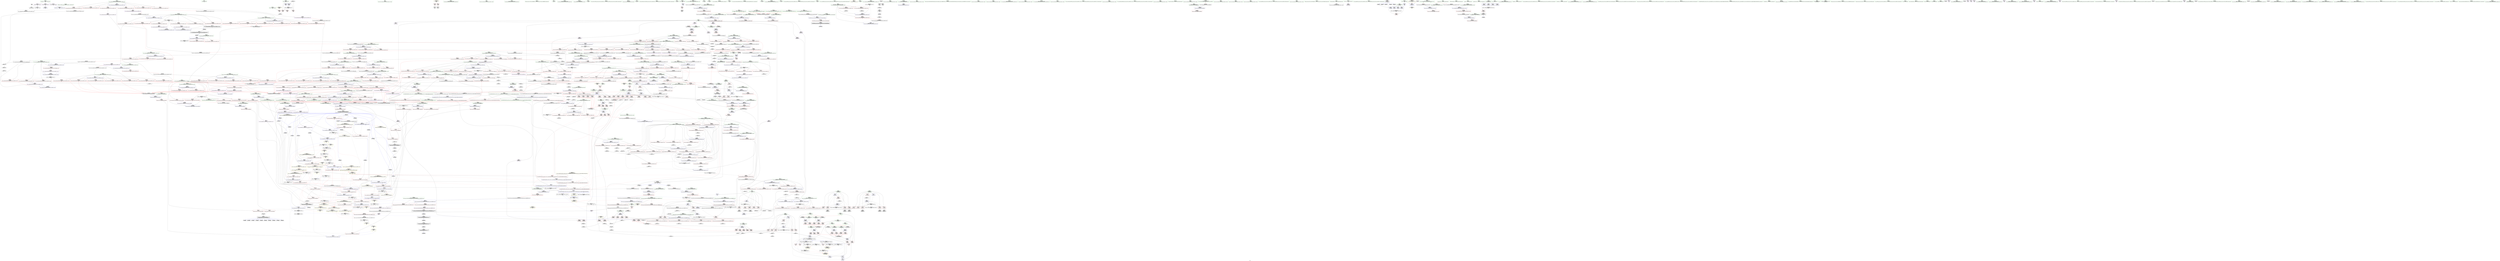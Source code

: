 digraph "SVFG" {
	label="SVFG";

	Node0x556bf903d510 [shape=record,color=grey,label="{NodeID: 0\nNullPtr}"];
	Node0x556bf903d510 -> Node0x556bf909a670[style=solid];
	Node0x556bf903d510 -> Node0x556bf90b5de0[style=solid];
	Node0x556bf90a1ac0 [shape=record,color=blue,label="{NodeID: 775\n707\<--703\n__first.addr\<--__first\n_ZSt27__unguarded_partition_pivotIPiN9__gnu_cxx5__ops15_Iter_less_iterEET_S4_S4_T0_\n}"];
	Node0x556bf90a1ac0 -> Node0x556bf90ab1e0[style=dashed];
	Node0x556bf90a1ac0 -> Node0x556bf90ab2b0[style=dashed];
	Node0x556bf90a1ac0 -> Node0x556bf90ab380[style=dashed];
	Node0x556bf90a1ac0 -> Node0x556bf90ab450[style=dashed];
	Node0x556bf90a1ac0 -> Node0x556bf90ab520[style=dashed];
	Node0x556bf90a1ac0 -> Node0x556bf90ab5f0[style=dashed];
	Node0x556bf90985d0 [shape=record,color=red,label="{NodeID: 443\n385\<--373\n\<--__b.addr\n_ZSt4swapIiENSt9enable_ifIXsr6__and_ISt6__not_ISt15__is_tuple_likeIT_EESt21is_move_constructibleIS3_ESt18is_move_assignableIS3_EEE5valueEvE4typeERS3_SC_\n|{<s0>12}}"];
	Node0x556bf90985d0:s0 -> Node0x556bf91c1920[style=solid,color=red];
	Node0x556bf908c840 [shape=record,color=green,label="{NodeID: 111\n635\<--636\n__first.addr\<--__first.addr_field_insensitive\n_ZSt22__final_insertion_sortIPiN9__gnu_cxx5__ops15_Iter_less_iterEEvT_S4_T0_\n}"];
	Node0x556bf908c840 -> Node0x556bf90aa750[style=solid];
	Node0x556bf908c840 -> Node0x556bf90aa820[style=solid];
	Node0x556bf908c840 -> Node0x556bf90aa8f0[style=solid];
	Node0x556bf908c840 -> Node0x556bf90aa9c0[style=solid];
	Node0x556bf908c840 -> Node0x556bf90aaa90[style=solid];
	Node0x556bf908c840 -> Node0x556bf90a16b0[style=solid];
	Node0x556bf91beed0 [shape=record,color=black,label="{NodeID: 1993\n1059 = PHI(500, )\n}"];
	Node0x556bf91beed0 -> Node0x556bf90af890[style=solid];
	Node0x556bf90adf60 [shape=record,color=red,label="{NodeID: 554\n940\<--939\n\<--call1\n_ZSt10__pop_heapIPiN9__gnu_cxx5__ops15_Iter_less_iterEEvT_S4_S4_RT0_\n}"];
	Node0x556bf90adf60 -> Node0x556bf90a30b0[style=solid];
	Node0x556bf90e2ef0 [shape=record,color=grey,label="{NodeID: 1329\n335 = Binary(330, 334, )\n}"];
	Node0x556bf90e2ef0 -> Node0x556bf90e3f70[style=solid];
	Node0x556bf9090dd0 [shape=record,color=green,label="{NodeID: 222\n1433\<--1434\n__last.addr\<--__last.addr_field_insensitive\n_ZSt25__unguarded_linear_insertIPiN9__gnu_cxx5__ops14_Val_less_iterEEvT_T0_\n}"];
	Node0x556bf9090dd0 -> Node0x556bf90b3da0[style=solid];
	Node0x556bf9090dd0 -> Node0x556bf90b3e70[style=solid];
	Node0x556bf9090dd0 -> Node0x556bf90b3f40[style=solid];
	Node0x556bf9090dd0 -> Node0x556bf90b4010[style=solid];
	Node0x556bf9090dd0 -> Node0x556bf90c1670[style=solid];
	Node0x556bf9090dd0 -> Node0x556bf90c1a80[style=solid];
	Node0x556bf90b3990 [shape=record,color=red,label="{NodeID: 665\n1396\<--1379\n\<--__i\n_ZSt26__unguarded_insertion_sortIPiN9__gnu_cxx5__ops15_Iter_less_iterEEvT_S4_T0_\n|{<s0>81}}"];
	Node0x556bf90b3990:s0 -> Node0x556bf91b72c0[style=solid,color=red];
	Node0x556bf9130650 [shape=record,color=black,label="{NodeID: 1440\nMR_86V_2 = PHI(MR_86V_3, MR_86V_1, )\npts\{435 \}\n|{<s0>21}}"];
	Node0x556bf9130650:s0 -> Node0x556bf91378d0[style=dashed,color=red];
	Node0x556bf909eba0 [shape=record,color=purple,label="{NodeID: 333\n1329\<--1328\nadd.ptr\<--\n_ZSt16__insertion_sortIPiN9__gnu_cxx5__ops15_Iter_less_iterEEvT_S4_T0_\n}"];
	Node0x556bf909eba0 -> Node0x556bf90a5470[style=solid];
	Node0x556bf9088660 [shape=record,color=green,label="{NodeID: 1\n7\<--1\n__dso_handle\<--dummyObj\nGlob }"];
	Node0x556bf90a1b90 [shape=record,color=blue,label="{NodeID: 776\n709\<--704\n__last.addr\<--__last\n_ZSt27__unguarded_partition_pivotIPiN9__gnu_cxx5__ops15_Iter_less_iterEET_S4_S4_T0_\n}"];
	Node0x556bf90a1b90 -> Node0x556bf90ab6c0[style=dashed];
	Node0x556bf90a1b90 -> Node0x556bf90ab790[style=dashed];
	Node0x556bf90a1b90 -> Node0x556bf90ab860[style=dashed];
	Node0x556bf90986a0 [shape=record,color=red,label="{NodeID: 444\n392\<--373\n\<--__b.addr\n_ZSt4swapIiENSt9enable_ifIXsr6__and_ISt6__not_ISt15__is_tuple_likeIT_EESt21is_move_constructibleIS3_ESt18is_move_assignableIS3_EEE5valueEvE4typeERS3_SC_\n}"];
	Node0x556bf90986a0 -> Node0x556bf90b82a0[style=solid];
	Node0x556bf908c910 [shape=record,color=green,label="{NodeID: 112\n637\<--638\n__last.addr\<--__last.addr_field_insensitive\n_ZSt22__final_insertion_sortIPiN9__gnu_cxx5__ops15_Iter_less_iterEEvT_S4_T0_\n}"];
	Node0x556bf908c910 -> Node0x556bf90aab60[style=solid];
	Node0x556bf908c910 -> Node0x556bf90aac30[style=solid];
	Node0x556bf908c910 -> Node0x556bf90aad00[style=solid];
	Node0x556bf908c910 -> Node0x556bf90a1780[style=solid];
	Node0x556bf91bf040 [shape=record,color=black,label="{NodeID: 1994\n1117 = PHI(1146, )\n}"];
	Node0x556bf91bf040 -> Node0x556bf90dc9c0[style=solid];
	Node0x556bf90ae030 [shape=record,color=red,label="{NodeID: 555\n951\<--950\n\<--call2\n_ZSt10__pop_heapIPiN9__gnu_cxx5__ops15_Iter_less_iterEEvT_S4_S4_RT0_\n|{<s0>48}}"];
	Node0x556bf90ae030:s0 -> Node0x556bf91b8ca0[style=solid,color=red];
	Node0x556bf90e3070 [shape=record,color=grey,label="{NodeID: 1330\n485 = Binary(484, 125, )\n}"];
	Node0x556bf90e3070 -> Node0x556bf90b86b0[style=solid];
	Node0x556bf9090ea0 [shape=record,color=green,label="{NodeID: 223\n1435\<--1436\n__val\<--__val_field_insensitive\n_ZSt25__unguarded_linear_insertIPiN9__gnu_cxx5__ops14_Val_less_iterEEvT_T0_\n|{|<s1>86|<s2>88}}"];
	Node0x556bf9090ea0 -> Node0x556bf90c1740[style=solid];
	Node0x556bf9090ea0:s1 -> Node0x556bf91b8690[style=solid,color=red];
	Node0x556bf9090ea0:s2 -> Node0x556bf91c1920[style=solid,color=red];
	Node0x556bf90b3a60 [shape=record,color=red,label="{NodeID: 666\n1400\<--1379\n\<--__i\n_ZSt26__unguarded_insertion_sortIPiN9__gnu_cxx5__ops15_Iter_less_iterEEvT_S4_T0_\n}"];
	Node0x556bf90b3a60 -> Node0x556bf909ee10[style=solid];
	Node0x556bf9130b50 [shape=record,color=black,label="{NodeID: 1441\nMR_88V_2 = PHI(MR_88V_3, MR_88V_1, )\npts\{437 \}\n|{<s0>21}}"];
	Node0x556bf9130b50:s0 -> Node0x556bf91378d0[style=dashed,color=red];
	Node0x556bf909ec70 [shape=record,color=purple,label="{NodeID: 334\n1347\<--1346\nadd.ptr4\<--\n_ZSt16__insertion_sortIPiN9__gnu_cxx5__ops15_Iter_less_iterEEvT_S4_T0_\n|{<s0>76}}"];
	Node0x556bf909ec70:s0 -> Node0x556bf91b9530[style=solid,color=red];
	Node0x556bf90886f0 [shape=record,color=green,label="{NodeID: 2\n9\<--1\n\<--dummyObj\nCan only get source location for instruction, argument, global var or function.}"];
	Node0x556bf915bd70 [shape=record,color=yellow,style=double,label="{NodeID: 1884\n22V_4 = CSCHI(MR_22V_2)\npts\{16 \}\nCS[]|{<s0>29}}"];
	Node0x556bf915bd70:s0 -> Node0x556bf9117910[style=dashed,color=red];
	Node0x556bf90a1c60 [shape=record,color=blue,label="{NodeID: 777\n711\<--727\n__mid\<--add.ptr\n_ZSt27__unguarded_partition_pivotIPiN9__gnu_cxx5__ops15_Iter_less_iterEET_S4_S4_T0_\n}"];
	Node0x556bf90a1c60 -> Node0x556bf90ab930[style=dashed];
	Node0x556bf90b9db0 [shape=record,color=yellow,style=double,label="{NodeID: 1552\n70V_1 = ENCHI(MR_70V_0)\npts\{1 \}\nFun[main]}"];
	Node0x556bf90b9db0 -> Node0x556bf90a0260[style=dashed];
	Node0x556bf90b9db0 -> Node0x556bf90a0330[style=dashed];
	Node0x556bf9098770 [shape=record,color=red,label="{NodeID: 445\n383\<--380\n\<--call\n_ZSt4swapIiENSt9enable_ifIXsr6__and_ISt6__not_ISt15__is_tuple_likeIT_EESt21is_move_constructibleIS3_ESt18is_move_assignableIS3_EEE5valueEvE4typeERS3_SC_\n}"];
	Node0x556bf9098770 -> Node0x556bf90b8100[style=solid];
	Node0x556bf908c9e0 [shape=record,color=green,label="{NodeID: 113\n639\<--640\nagg.tmp\<--agg.tmp_field_insensitive\n_ZSt22__final_insertion_sortIPiN9__gnu_cxx5__ops15_Iter_less_iterEEvT_S4_T0_\n}"];
	Node0x556bf91bf180 [shape=record,color=black,label="{NodeID: 1995\n1126 = PHI(500, )\n}"];
	Node0x556bf91bf180 -> Node0x556bf90b0660[style=solid];
	Node0x556bf90ae100 [shape=record,color=red,label="{NodeID: 556\n997\<--962\n\<--__first.addr\n_ZSt13__adjust_heapIPiliN9__gnu_cxx5__ops15_Iter_less_iterEEvT_T0_S5_T1_T2_\n}"];
	Node0x556bf90ae100 -> Node0x556bf909f490[style=solid];
	Node0x556bf90e31f0 [shape=record,color=grey,label="{NodeID: 1331\n1111 = cmp(1109, 1110, )\n}"];
	Node0x556bf9090f70 [shape=record,color=green,label="{NodeID: 224\n1437\<--1438\n__next\<--__next_field_insensitive\n_ZSt25__unguarded_linear_insertIPiN9__gnu_cxx5__ops14_Val_less_iterEEvT_T0_\n}"];
	Node0x556bf9090f70 -> Node0x556bf90b40e0[style=solid];
	Node0x556bf9090f70 -> Node0x556bf90b41b0[style=solid];
	Node0x556bf9090f70 -> Node0x556bf90b4280[style=solid];
	Node0x556bf9090f70 -> Node0x556bf90b4350[style=solid];
	Node0x556bf9090f70 -> Node0x556bf90b4420[style=solid];
	Node0x556bf9090f70 -> Node0x556bf90c1810[style=solid];
	Node0x556bf9090f70 -> Node0x556bf90c18e0[style=solid];
	Node0x556bf9090f70 -> Node0x556bf90c1b50[style=solid];
	Node0x556bf90b3b30 [shape=record,color=red,label="{NodeID: 667\n1418\<--1409\n\<--__first.addr\n_ZSt13move_backwardIPiS0_ET0_T_S2_S1_\n|{<s0>82}}"];
	Node0x556bf90b3b30:s0 -> Node0x556bf91c55b0[style=solid,color=red];
	Node0x556bf9131050 [shape=record,color=black,label="{NodeID: 1442\nMR_90V_2 = PHI(MR_90V_3, MR_90V_1, )\npts\{439 \}\n|{<s0>21}}"];
	Node0x556bf9131050:s0 -> Node0x556bf91377f0[style=dashed,color=red];
	Node0x556bf909ed40 [shape=record,color=purple,label="{NodeID: 335\n1366\<--1365\nincdec.ptr\<--\n_ZSt16__insertion_sortIPiN9__gnu_cxx5__ops15_Iter_less_iterEEvT_S4_T0_\n}"];
	Node0x556bf909ed40 -> Node0x556bf90c0ff0[style=solid];
	Node0x556bf90889a0 [shape=record,color=green,label="{NodeID: 3\n12\<--1\n\<--dummyObj\nCan only get source location for instruction, argument, global var or function.}"];
	Node0x556bf90a1d30 [shape=record,color=blue,label="{NodeID: 778\n752\<--747\n__first.addr\<--__first\n_ZSt13__heap_selectIPiN9__gnu_cxx5__ops15_Iter_less_iterEEvT_S4_S4_T0_\n}"];
	Node0x556bf90a1d30 -> Node0x556bf90aba00[style=dashed];
	Node0x556bf90a1d30 -> Node0x556bf90abad0[style=dashed];
	Node0x556bf90a1d30 -> Node0x556bf90abba0[style=dashed];
	Node0x556bf9098840 [shape=record,color=red,label="{NodeID: 446\n387\<--386\n\<--call1\n_ZSt4swapIiENSt9enable_ifIXsr6__and_ISt6__not_ISt15__is_tuple_likeIT_EESt21is_move_constructibleIS3_ESt18is_move_assignableIS3_EEE5valueEvE4typeERS3_SC_\n}"];
	Node0x556bf9098840 -> Node0x556bf90b81d0[style=solid];
	Node0x556bf908cab0 [shape=record,color=green,label="{NodeID: 114\n641\<--642\nagg.tmp2\<--agg.tmp2_field_insensitive\n_ZSt22__final_insertion_sortIPiN9__gnu_cxx5__ops15_Iter_less_iterEEvT_S4_T0_\n}"];
	Node0x556bf91bf2c0 [shape=record,color=black,label="{NodeID: 1996\n1139 = PHI(500, )\n}"];
	Node0x556bf91bf2c0 -> Node0x556bf90b0730[style=solid];
	Node0x556bf90ae1d0 [shape=record,color=red,label="{NodeID: 557\n1000\<--962\n\<--__first.addr\n_ZSt13__adjust_heapIPiliN9__gnu_cxx5__ops15_Iter_less_iterEEvT_T0_S5_T1_T2_\n}"];
	Node0x556bf90ae1d0 -> Node0x556bf909f560[style=solid];
	Node0x556bf90e3370 [shape=record,color=grey,label="{NodeID: 1332\n1334 = cmp(1332, 1333, )\n}"];
	Node0x556bf9091040 [shape=record,color=green,label="{NodeID: 225\n1452\<--1453\n_ZNK9__gnu_cxx5__ops14_Val_less_iterclIiPiEEbRT_T0_\<--_ZNK9__gnu_cxx5__ops14_Val_less_iterclIiPiEEbRT_T0__field_insensitive\n}"];
	Node0x556bf90b3c00 [shape=record,color=red,label="{NodeID: 668\n1422\<--1411\n\<--__last.addr\n_ZSt13move_backwardIPiS0_ET0_T_S2_S1_\n|{<s0>83}}"];
	Node0x556bf90b3c00:s0 -> Node0x556bf91c55b0[style=solid,color=red];
	Node0x556bf9131550 [shape=record,color=black,label="{NodeID: 1443\nMR_92V_2 = PHI(MR_92V_3, MR_92V_1, )\npts\{13 16 \}\n|{<s0>21|<s1>21|<s2>21}}"];
	Node0x556bf9131550:s0 -> Node0x556bf90b74d0[style=dashed,color=red];
	Node0x556bf9131550:s1 -> Node0x556bf9120c50[style=dashed,color=red];
	Node0x556bf9131550:s2 -> Node0x556bf9136bb0[style=dashed,color=red];
	Node0x556bf909ee10 [shape=record,color=purple,label="{NodeID: 336\n1401\<--1400\nincdec.ptr\<--\n_ZSt26__unguarded_insertion_sortIPiN9__gnu_cxx5__ops15_Iter_less_iterEEvT_S4_T0_\n}"];
	Node0x556bf909ee10 -> Node0x556bf90c1330[style=solid];
	Node0x556bf9088a30 [shape=record,color=green,label="{NodeID: 4\n17\<--1\n.str\<--dummyObj\nGlob }"];
	Node0x556bf915c030 [shape=record,color=yellow,style=double,label="{NodeID: 1886\n22V_2 = CSCHI(MR_22V_1)\npts\{16 \}\nCS[]|{<s0>32}}"];
	Node0x556bf915c030:s0 -> Node0x556bf911c530[style=dashed,color=red];
	Node0x556bf90a1e00 [shape=record,color=blue,label="{NodeID: 779\n754\<--748\n__middle.addr\<--__middle\n_ZSt13__heap_selectIPiN9__gnu_cxx5__ops15_Iter_less_iterEEvT_S4_S4_T0_\n}"];
	Node0x556bf90a1e00 -> Node0x556bf90abc70[style=dashed];
	Node0x556bf90a1e00 -> Node0x556bf90abd40[style=dashed];
	Node0x556bf90a1e00 -> Node0x556bf90abe10[style=dashed];
	Node0x556bf90b9fa0 [shape=record,color=yellow,style=double,label="{NodeID: 1554\n74V_1 = ENCHI(MR_74V_0)\npts\{423 \}\nFun[main]}"];
	Node0x556bf90b9fa0 -> Node0x556bf9098c50[style=dashed];
	Node0x556bf9098910 [shape=record,color=red,label="{NodeID: 447\n391\<--390\n\<--call2\n_ZSt4swapIiENSt9enable_ifIXsr6__and_ISt6__not_ISt15__is_tuple_likeIT_EESt21is_move_constructibleIS3_ESt18is_move_assignableIS3_EEE5valueEvE4typeERS3_SC_\n}"];
	Node0x556bf9098910 -> Node0x556bf90b82a0[style=solid];
	Node0x556bf90914b0 [shape=record,color=green,label="{NodeID: 115\n643\<--644\nagg.tmp3\<--agg.tmp3_field_insensitive\n_ZSt22__final_insertion_sortIPiN9__gnu_cxx5__ops15_Iter_less_iterEEvT_S4_T0_\n}"];
	Node0x556bf91bf400 [shape=record,color=black,label="{NodeID: 1997\n1187 = PHI(893, )\n}"];
	Node0x556bf90ae2a0 [shape=record,color=red,label="{NodeID: 558\n1010\<--962\n\<--__first.addr\n_ZSt13__adjust_heapIPiliN9__gnu_cxx5__ops15_Iter_less_iterEEvT_T0_S5_T1_T2_\n}"];
	Node0x556bf90ae2a0 -> Node0x556bf909f630[style=solid];
	Node0x556bf90e34f0 [shape=record,color=grey,label="{NodeID: 1333\n1394 = cmp(1392, 1393, )\n}"];
	Node0x556bf9091140 [shape=record,color=green,label="{NodeID: 226\n1472\<--1473\nretval\<--retval_field_insensitive\n_ZN9__gnu_cxx5__ops15__val_comp_iterENS0_15_Iter_less_iterE\n}"];
	Node0x556bf90b3cd0 [shape=record,color=red,label="{NodeID: 669\n1424\<--1413\n\<--__result.addr\n_ZSt13move_backwardIPiS0_ET0_T_S2_S1_\n|{<s0>84}}"];
	Node0x556bf90b3cd0:s0 -> Node0x556bf91b6a30[style=solid,color=red];
	Node0x556bf9131a50 [shape=record,color=black,label="{NodeID: 1444\nMR_22V_2 = PHI(MR_22V_3, MR_22V_1, )\npts\{16 \}\n|{|<s4>56}}"];
	Node0x556bf9131a50 -> Node0x556bf90b0660[style=dashed];
	Node0x556bf9131a50 -> Node0x556bf90b0730[style=dashed];
	Node0x556bf9131a50 -> Node0x556bf90a4290[style=dashed];
	Node0x556bf9131a50 -> Node0x556bf90a4500[style=dashed];
	Node0x556bf9131a50:s4 -> Node0x556bf9139450[style=dashed,color=red];
	Node0x556bf909eee0 [shape=record,color=purple,label="{NodeID: 337\n1447\<--1446\nincdec.ptr\<--\n_ZSt25__unguarded_linear_insertIPiN9__gnu_cxx5__ops14_Val_less_iterEEvT_T0_\n}"];
	Node0x556bf909eee0 -> Node0x556bf90c18e0[style=solid];
	Node0x556bf9088af0 [shape=record,color=green,label="{NodeID: 5\n19\<--1\n.str.2\<--dummyObj\nGlob }"];
	Node0x556bf90a1ed0 [shape=record,color=blue,label="{NodeID: 780\n756\<--749\n__last.addr\<--__last\n_ZSt13__heap_selectIPiN9__gnu_cxx5__ops15_Iter_less_iterEEvT_S4_S4_T0_\n}"];
	Node0x556bf90a1ed0 -> Node0x556bf90abee0[style=dashed];
	Node0x556bf90ba080 [shape=record,color=yellow,style=double,label="{NodeID: 1555\n76V_1 = ENCHI(MR_76V_0)\npts\{425 \}\nFun[main]}"];
	Node0x556bf90ba080 -> Node0x556bf9098d20[style=dashed];
	Node0x556bf90989e0 [shape=record,color=red,label="{NodeID: 448\n408\<--398\n\<--__first.addr\n_ZSt4sortIPiEvT_S1_\n|{<s0>15}}"];
	Node0x556bf90989e0:s0 -> Node0x556bf91c2e30[style=solid,color=red];
	Node0x556bf9091580 [shape=record,color=green,label="{NodeID: 116\n659\<--660\n_ZSt16__insertion_sortIPiN9__gnu_cxx5__ops15_Iter_less_iterEEvT_S4_T0_\<--_ZSt16__insertion_sortIPiN9__gnu_cxx5__ops15_Iter_less_iterEEvT_S4_T0__field_insensitive\n}"];
	Node0x556bf91bf510 [shape=record,color=black,label="{NodeID: 1998\n1191 = PHI(893, )\n}"];
	Node0x556bf90ae370 [shape=record,color=red,label="{NodeID: 559\n1015\<--962\n\<--__first.addr\n_ZSt13__adjust_heapIPiliN9__gnu_cxx5__ops15_Iter_less_iterEEvT_T0_S5_T1_T2_\n}"];
	Node0x556bf90ae370 -> Node0x556bf909f700[style=solid];
	Node0x556bf90e3670 [shape=record,color=grey,label="{NodeID: 1334\n653 = cmp(652, 585, )\n}"];
	Node0x556bf9091210 [shape=record,color=green,label="{NodeID: 227\n1474\<--1475\n\<--field_insensitive\n_ZN9__gnu_cxx5__ops15__val_comp_iterENS0_15_Iter_less_iterE\n}"];
	Node0x556bf90b3da0 [shape=record,color=red,label="{NodeID: 670\n1440\<--1433\n\<--__last.addr\n_ZSt25__unguarded_linear_insertIPiN9__gnu_cxx5__ops14_Val_less_iterEEvT_T0_\n|{<s0>85}}"];
	Node0x556bf90b3da0:s0 -> Node0x556bf91c1920[style=solid,color=red];
	Node0x556bf9131f50 [shape=record,color=black,label="{NodeID: 1445\nMR_205V_3 = PHI(MR_205V_4, MR_205V_2, )\npts\{1090 \}\n}"];
	Node0x556bf9131f50 -> Node0x556bf90aff10[style=dashed];
	Node0x556bf9131f50 -> Node0x556bf90affe0[style=dashed];
	Node0x556bf9131f50 -> Node0x556bf90b0180[style=dashed];
	Node0x556bf9131f50 -> Node0x556bf90a4360[style=dashed];
	Node0x556bf909efb0 [shape=record,color=purple,label="{NodeID: 338\n1463\<--1462\nincdec.ptr3\<--\n_ZSt25__unguarded_linear_insertIPiN9__gnu_cxx5__ops14_Val_less_iterEEvT_T0_\n}"];
	Node0x556bf909efb0 -> Node0x556bf90c1b50[style=solid];
	Node0x556bf9089390 [shape=record,color=green,label="{NodeID: 6\n21\<--1\nstdin\<--dummyObj\nGlob }"];
	Node0x556bf90a1fa0 [shape=record,color=blue,label="{NodeID: 781\n758\<--768\n__i\<--\n_ZSt13__heap_selectIPiN9__gnu_cxx5__ops15_Iter_less_iterEEvT_S4_S4_T0_\n}"];
	Node0x556bf90a1fa0 -> Node0x556bf9128e50[style=dashed];
	Node0x556bf90ba160 [shape=record,color=yellow,style=double,label="{NodeID: 1556\n78V_1 = ENCHI(MR_78V_0)\npts\{427 \}\nFun[main]}"];
	Node0x556bf90ba160 -> Node0x556bf9098df0[style=dashed];
	Node0x556bf9098ab0 [shape=record,color=red,label="{NodeID: 449\n409\<--400\n\<--__last.addr\n_ZSt4sortIPiEvT_S1_\n|{<s0>15}}"];
	Node0x556bf9098ab0:s0 -> Node0x556bf91c2f40[style=solid,color=red];
	Node0x556bf9091680 [shape=record,color=green,label="{NodeID: 117\n665\<--666\n_ZSt26__unguarded_insertion_sortIPiN9__gnu_cxx5__ops15_Iter_less_iterEEvT_S4_T0_\<--_ZSt26__unguarded_insertion_sortIPiN9__gnu_cxx5__ops15_Iter_less_iterEEvT_S4_T0__field_insensitive\n}"];
	Node0x556bf91bf620 [shape=record,color=black,label="{NodeID: 1999\n1201 = PHI(893, )\n}"];
	Node0x556bf90ae440 [shape=record,color=red,label="{NodeID: 560\n1036\<--962\n\<--__first.addr\n_ZSt13__adjust_heapIPiliN9__gnu_cxx5__ops15_Iter_less_iterEEvT_T0_S5_T1_T2_\n}"];
	Node0x556bf90ae440 -> Node0x556bf909f7d0[style=solid];
	Node0x556bf90e37f0 [shape=record,color=grey,label="{NodeID: 1335\n221 = cmp(217, 220, )\n}"];
	Node0x556bf90912e0 [shape=record,color=green,label="{NodeID: 228\n1481\<--1482\n__first.addr\<--__first.addr_field_insensitive\n_ZSt23__copy_move_backward_a2ILb1EPiS0_ET1_T0_S2_S1_\n}"];
	Node0x556bf90912e0 -> Node0x556bf90b4760[style=solid];
	Node0x556bf90912e0 -> Node0x556bf90c1cf0[style=solid];
	Node0x556bf90b3e70 [shape=record,color=red,label="{NodeID: 671\n1444\<--1433\n\<--__last.addr\n_ZSt25__unguarded_linear_insertIPiN9__gnu_cxx5__ops14_Val_less_iterEEvT_T0_\n}"];
	Node0x556bf90b3e70 -> Node0x556bf90c1810[style=solid];
	Node0x556bf9132450 [shape=record,color=black,label="{NodeID: 1446\nMR_213V_3 = PHI(MR_213V_4, MR_213V_2, )\npts\{1098 \}\n}"];
	Node0x556bf9132450 -> Node0x556bf90b03f0[style=dashed];
	Node0x556bf9132450 -> Node0x556bf90b04c0[style=dashed];
	Node0x556bf9132450 -> Node0x556bf90b0590[style=dashed];
	Node0x556bf9132450 -> Node0x556bf90a4430[style=dashed];
	Node0x556bf909f080 [shape=record,color=purple,label="{NodeID: 339\n1616\<--1569\noffset_0\<--\n}"];
	Node0x556bf909f080 -> Node0x556bf90c2780[style=solid];
	Node0x556bf9089420 [shape=record,color=green,label="{NodeID: 7\n22\<--1\n.str.3\<--dummyObj\nGlob }"];
	Node0x556bf915c450 [shape=record,color=yellow,style=double,label="{NodeID: 1889\n22V_2 = CSCHI(MR_22V_1)\npts\{16 \}\nCS[]|{<s0>35}}"];
	Node0x556bf915c450:s0 -> Node0x556bf911b630[style=dashed,color=red];
	Node0x556bf90a2070 [shape=record,color=blue,label="{NodeID: 782\n758\<--790\n__i\<--incdec.ptr\n_ZSt13__heap_selectIPiN9__gnu_cxx5__ops15_Iter_less_iterEEvT_S4_S4_T0_\n}"];
	Node0x556bf90a2070 -> Node0x556bf9128e50[style=dashed];
	Node0x556bf90ba240 [shape=record,color=yellow,style=double,label="{NodeID: 1557\n80V_1 = ENCHI(MR_80V_0)\npts\{429 \}\nFun[main]}"];
	Node0x556bf90ba240 -> Node0x556bf9098ec0[style=dashed];
	Node0x556bf9098b80 [shape=record,color=red,label="{NodeID: 450\n488\<--420\n\<--retval\nmain\n}"];
	Node0x556bf9098b80 -> Node0x556bf909b230[style=solid];
	Node0x556bf9091780 [shape=record,color=green,label="{NodeID: 118\n677\<--678\n__comp\<--__comp_field_insensitive\n_ZSt14__partial_sortIPiN9__gnu_cxx5__ops15_Iter_less_iterEEvT_S4_S4_T0_\n|{<s0>35}}"];
	Node0x556bf9091780:s0 -> Node0x556bf91b7180[style=solid,color=red];
	Node0x556bf91bf730 [shape=record,color=black,label="{NodeID: 2000\n1215 = PHI(893, )\n}"];
	Node0x556bf90ae510 [shape=record,color=red,label="{NodeID: 561\n1042\<--962\n\<--__first.addr\n_ZSt13__adjust_heapIPiliN9__gnu_cxx5__ops15_Iter_less_iterEEvT_T0_S5_T1_T2_\n}"];
	Node0x556bf90ae510 -> Node0x556bf909f8a0[style=solid];
	Node0x556bf90e3970 [shape=record,color=grey,label="{NodeID: 1336\n854 = cmp(853, 539, )\n}"];
	Node0x556bf90913b0 [shape=record,color=green,label="{NodeID: 229\n1483\<--1484\n__last.addr\<--__last.addr_field_insensitive\n_ZSt23__copy_move_backward_a2ILb1EPiS0_ET1_T0_S2_S1_\n}"];
	Node0x556bf90913b0 -> Node0x556bf90b4830[style=solid];
	Node0x556bf90913b0 -> Node0x556bf90c1dc0[style=solid];
	Node0x556bf90b3f40 [shape=record,color=red,label="{NodeID: 672\n1458\<--1433\n\<--__last.addr\n_ZSt25__unguarded_linear_insertIPiN9__gnu_cxx5__ops14_Val_less_iterEEvT_T0_\n}"];
	Node0x556bf90b3f40 -> Node0x556bf90c19b0[style=solid];
	Node0x556bf909f150 [shape=record,color=purple,label="{NodeID: 340\n1617\<--1571\noffset_0\<--\n}"];
	Node0x556bf909f150 -> Node0x556bf90b5940[style=solid];
	Node0x556bf90894b0 [shape=record,color=green,label="{NodeID: 8\n24\<--1\n.str.4\<--dummyObj\nGlob }"];
	Node0x556bf915c5b0 [shape=record,color=yellow,style=double,label="{NodeID: 1890\n22V_3 = CSCHI(MR_22V_2)\npts\{16 \}\nCS[]|{<s0>27}}"];
	Node0x556bf915c5b0:s0 -> Node0x556bf9128450[style=dashed,color=blue];
	Node0x556bf90a2140 [shape=record,color=blue,label="{NodeID: 783\n798\<--795\n__first.addr\<--__first\n_ZSt11__sort_heapIPiN9__gnu_cxx5__ops15_Iter_less_iterEEvT_S4_RT0_\n}"];
	Node0x556bf90a2140 -> Node0x556bf90ac2f0[style=dashed];
	Node0x556bf90a2140 -> Node0x556bf90ac3c0[style=dashed];
	Node0x556bf9098c50 [shape=record,color=red,label="{NodeID: 451\n458\<--422\n\<--testcase\nmain\n}"];
	Node0x556bf9098c50 -> Node0x556bf90e49f0[style=solid];
	Node0x556bf9091850 [shape=record,color=green,label="{NodeID: 119\n679\<--680\n__first.addr\<--__first.addr_field_insensitive\n_ZSt14__partial_sortIPiN9__gnu_cxx5__ops15_Iter_less_iterEEvT_S4_S4_T0_\n}"];
	Node0x556bf9091850 -> Node0x556bf90aadd0[style=solid];
	Node0x556bf9091850 -> Node0x556bf90aaea0[style=solid];
	Node0x556bf9091850 -> Node0x556bf90a1850[style=solid];
	Node0x556bf91bf870 [shape=record,color=black,label="{NodeID: 2001\n1223 = PHI(893, )\n}"];
	Node0x556bf90ae5e0 [shape=record,color=red,label="{NodeID: 562\n1056\<--962\n\<--__first.addr\n_ZSt13__adjust_heapIPiliN9__gnu_cxx5__ops15_Iter_less_iterEEvT_T0_S5_T1_T2_\n|{<s0>55}}"];
	Node0x556bf90ae5e0:s0 -> Node0x556bf91b56c0[style=solid,color=red];
	Node0x556bf90e3af0 [shape=record,color=grey,label="{NodeID: 1337\n1275 = cmp(1273, 1274, )\n}"];
	Node0x556bf9099640 [shape=record,color=green,label="{NodeID: 230\n1485\<--1486\n__result.addr\<--__result.addr_field_insensitive\n_ZSt23__copy_move_backward_a2ILb1EPiS0_ET1_T0_S2_S1_\n}"];
	Node0x556bf9099640 -> Node0x556bf90b4900[style=solid];
	Node0x556bf9099640 -> Node0x556bf90c1e90[style=solid];
	Node0x556bf90b4010 [shape=record,color=red,label="{NodeID: 673\n1468\<--1433\n\<--__last.addr\n_ZSt25__unguarded_linear_insertIPiN9__gnu_cxx5__ops14_Val_less_iterEEvT_T0_\n}"];
	Node0x556bf90b4010 -> Node0x556bf90c1c20[style=solid];
	Node0x556bf9132e50 [shape=record,color=black,label="{NodeID: 1448\nMR_22V_2 = PHI(MR_22V_1, MR_22V_3, )\npts\{16 \}\n|{<s0>37|<s1>70|<s2>71|<s3>72}}"];
	Node0x556bf9132e50:s0 -> Node0x556bf915c870[style=dashed,color=blue];
	Node0x556bf9132e50:s1 -> Node0x556bf911ea30[style=dashed,color=red];
	Node0x556bf9132e50:s2 -> Node0x556bf911ea30[style=dashed,color=red];
	Node0x556bf9132e50:s3 -> Node0x556bf90c01d0[style=dashed,color=red];
	Node0x556bf909f220 [shape=record,color=purple,label="{NodeID: 341\n286\<--14\nadd.ptr\<--lst\n_Z5solveiiiRiS_S_S_\n|{<s0>8}}"];
	Node0x556bf909f220:s0 -> Node0x556bf91c2d20[style=solid,color=red];
	Node0x556bf9089570 [shape=record,color=green,label="{NodeID: 9\n26\<--1\nstdout\<--dummyObj\nGlob }"];
	Node0x556bf915c710 [shape=record,color=yellow,style=double,label="{NodeID: 1891\n22V_2 = CSCHI(MR_22V_1)\npts\{16 \}\nCS[]|{<s0>37}}"];
	Node0x556bf915c710:s0 -> Node0x556bf9132e50[style=dashed,color=red];
	Node0x556bf90a2210 [shape=record,color=blue,label="{NodeID: 784\n800\<--796\n__last.addr\<--__last\n_ZSt11__sort_heapIPiN9__gnu_cxx5__ops15_Iter_less_iterEEvT_S4_RT0_\n}"];
	Node0x556bf90a2210 -> Node0x556bf911bb30[style=dashed];
	Node0x556bf9098d20 [shape=record,color=red,label="{NodeID: 452\n468\<--424\n\<--n\nmain\n|{<s0>21}}"];
	Node0x556bf9098d20:s0 -> Node0x556bf91c1810[style=solid,color=red];
	Node0x556bf9091920 [shape=record,color=green,label="{NodeID: 120\n681\<--682\n__middle.addr\<--__middle.addr_field_insensitive\n_ZSt14__partial_sortIPiN9__gnu_cxx5__ops15_Iter_less_iterEEvT_S4_S4_T0_\n}"];
	Node0x556bf9091920 -> Node0x556bf90aaf70[style=solid];
	Node0x556bf9091920 -> Node0x556bf90ab040[style=solid];
	Node0x556bf9091920 -> Node0x556bf90a1920[style=solid];
	Node0x556bf91bf9b0 [shape=record,color=black,label="{NodeID: 2002\n1255 = PHI(893, )\n}"];
	Node0x556bf90ae6b0 [shape=record,color=red,label="{NodeID: 563\n982\<--964\n\<--__holeIndex.addr\n_ZSt13__adjust_heapIPiliN9__gnu_cxx5__ops15_Iter_less_iterEEvT_T0_S5_T1_T2_\n}"];
	Node0x556bf90ae6b0 -> Node0x556bf90a34c0[style=solid];
	Node0x556bf90e3c70 [shape=record,color=grey,label="{NodeID: 1338\n210 = cmp(209, 211, )\n}"];
	Node0x556bf9099710 [shape=record,color=green,label="{NodeID: 231\n1492\<--1493\n_ZSt12__niter_baseIPiET_S1_\<--_ZSt12__niter_baseIPiET_S1__field_insensitive\n}"];
	Node0x556bf90b40e0 [shape=record,color=red,label="{NodeID: 674\n1446\<--1437\n\<--__next\n_ZSt25__unguarded_linear_insertIPiN9__gnu_cxx5__ops14_Val_less_iterEEvT_T0_\n}"];
	Node0x556bf90b40e0 -> Node0x556bf909eee0[style=solid];
	Node0x556bf909f2f0 [shape=record,color=purple,label="{NodeID: 342\n727\<--719\nadd.ptr\<--\n_ZSt27__unguarded_partition_pivotIPiN9__gnu_cxx5__ops15_Iter_less_iterEET_S4_S4_T0_\n}"];
	Node0x556bf909f2f0 -> Node0x556bf90a1c60[style=solid];
	Node0x556bf9089670 [shape=record,color=green,label="{NodeID: 10\n27\<--1\n.str.5\<--dummyObj\nGlob }"];
	Node0x556bf915c870 [shape=record,color=yellow,style=double,label="{NodeID: 1892\n22V_3 = CSCHI(MR_22V_2)\npts\{16 \}\nCS[]|{<s0>28}}"];
	Node0x556bf915c870:s0 -> Node0x556bf915bd70[style=dashed,color=blue];
	Node0x556bf90a22e0 [shape=record,color=blue,label="{NodeID: 785\n802\<--797\n__comp.addr\<--__comp\n_ZSt11__sort_heapIPiN9__gnu_cxx5__ops15_Iter_less_iterEEvT_S4_RT0_\n}"];
	Node0x556bf90a22e0 -> Node0x556bf90ac7d0[style=dashed];
	Node0x556bf9098df0 [shape=record,color=red,label="{NodeID: 453\n469\<--426\n\<--m\nmain\n|{<s0>21}}"];
	Node0x556bf9098df0:s0 -> Node0x556bf91aa4a0[style=solid,color=red];
	Node0x556bf90919f0 [shape=record,color=green,label="{NodeID: 121\n683\<--684\n__last.addr\<--__last.addr_field_insensitive\n_ZSt14__partial_sortIPiN9__gnu_cxx5__ops15_Iter_less_iterEEvT_S4_S4_T0_\n}"];
	Node0x556bf90919f0 -> Node0x556bf90ab110[style=solid];
	Node0x556bf90919f0 -> Node0x556bf90a19f0[style=solid];
	Node0x556bf91bfaf0 [shape=record,color=black,label="{NodeID: 2003\n1267 = PHI(893, )\n}"];
	Node0x556bf90ae780 [shape=record,color=red,label="{NodeID: 564\n984\<--964\n\<--__holeIndex.addr\n_ZSt13__adjust_heapIPiliN9__gnu_cxx5__ops15_Iter_less_iterEEvT_T0_S5_T1_T2_\n}"];
	Node0x556bf90ae780 -> Node0x556bf90a3590[style=solid];
	Node0x556bf90e3df0 [shape=record,color=grey,label="{NodeID: 1339\n296 = cmp(294, 295, )\n}"];
	Node0x556bf90997e0 [shape=record,color=green,label="{NodeID: 232\n1499\<--1500\n_ZSt22__copy_move_backward_aILb1EPiS0_ET1_T0_S2_S1_\<--_ZSt22__copy_move_backward_aILb1EPiS0_ET1_T0_S2_S1__field_insensitive\n}"];
	Node0x556bf90b41b0 [shape=record,color=red,label="{NodeID: 675\n1450\<--1437\n\<--__next\n_ZSt25__unguarded_linear_insertIPiN9__gnu_cxx5__ops14_Val_less_iterEEvT_T0_\n|{<s0>86}}"];
	Node0x556bf90b41b0:s0 -> Node0x556bf91b87a0[style=solid,color=red];
	Node0x556bf909f3c0 [shape=record,color=purple,label="{NodeID: 343\n871\<--869\nadd.ptr\<--\n_ZSt11__make_heapIPiN9__gnu_cxx5__ops15_Iter_less_iterEEvT_S4_RT0_\n|{<s0>42}}"];
	Node0x556bf909f3c0:s0 -> Node0x556bf91c1920[style=solid,color=red];
	Node0x556bf9089770 [shape=record,color=green,label="{NodeID: 11\n29\<--1\n.str.6\<--dummyObj\nGlob }"];
	Node0x556bf90a23b0 [shape=record,color=blue,label="{NodeID: 786\n800\<--818\n__last.addr\<--incdec.ptr\n_ZSt11__sort_heapIPiN9__gnu_cxx5__ops15_Iter_less_iterEEvT_S4_RT0_\n}"];
	Node0x556bf90a23b0 -> Node0x556bf90ac630[style=dashed];
	Node0x556bf90a23b0 -> Node0x556bf90ac700[style=dashed];
	Node0x556bf90a23b0 -> Node0x556bf911bb30[style=dashed];
	Node0x556bf9098ec0 [shape=record,color=red,label="{NodeID: 454\n470\<--428\n\<--exp\nmain\n|{<s0>21}}"];
	Node0x556bf9098ec0:s0 -> Node0x556bf91aa3d0[style=solid,color=red];
	Node0x556bf9091ac0 [shape=record,color=green,label="{NodeID: 122\n685\<--686\nagg.tmp\<--agg.tmp_field_insensitive\n_ZSt14__partial_sortIPiN9__gnu_cxx5__ops15_Iter_less_iterEEvT_S4_S4_T0_\n}"];
	Node0x556bf91bfc30 [shape=record,color=black,label="{NodeID: 2004\n1338 = PHI(893, )\n}"];
	Node0x556bf90ae850 [shape=record,color=red,label="{NodeID: 565\n1016\<--964\n\<--__holeIndex.addr\n_ZSt13__adjust_heapIPiliN9__gnu_cxx5__ops15_Iter_less_iterEEvT_T0_S5_T1_T2_\n}"];
	Node0x556bf90e3f70 [shape=record,color=grey,label="{NodeID: 1340\n337 = cmp(335, 336, )\n}"];
	Node0x556bf90998e0 [shape=record,color=green,label="{NodeID: 233\n1504\<--1505\n__it.addr\<--__it.addr_field_insensitive\n_ZSt12__miter_baseIPiET_S1_\n}"];
	Node0x556bf90998e0 -> Node0x556bf90b49d0[style=solid];
	Node0x556bf90998e0 -> Node0x556bf90c1f60[style=solid];
	Node0x556bf90b4280 [shape=record,color=red,label="{NodeID: 676\n1455\<--1437\n\<--__next\n_ZSt25__unguarded_linear_insertIPiN9__gnu_cxx5__ops14_Val_less_iterEEvT_T0_\n|{<s0>87}}"];
	Node0x556bf90b4280:s0 -> Node0x556bf91c1920[style=solid,color=red];
	Node0x556bf9133d50 [shape=record,color=black,label="{NodeID: 1451\nMR_22V_7 = PHI(MR_22V_9, MR_22V_3, )\npts\{16 \}\n|{<s0>36}}"];
	Node0x556bf9133d50:s0 -> Node0x556bf915c710[style=dashed,color=blue];
	Node0x556bf909f490 [shape=record,color=purple,label="{NodeID: 344\n999\<--997\nadd.ptr\<--\n_ZSt13__adjust_heapIPiliN9__gnu_cxx5__ops15_Iter_less_iterEEvT_T0_S5_T1_T2_\n|{<s0>49}}"];
	Node0x556bf909f490:s0 -> Node0x556bf91c4850[style=solid,color=red];
	Node0x556bf9089870 [shape=record,color=green,label="{NodeID: 12\n31\<--1\n.str.7\<--dummyObj\nGlob }"];
	Node0x556bf90a2480 [shape=record,color=blue,label="{NodeID: 787\n831\<--828\n__first.addr\<--__first\n_ZSt11__make_heapIPiN9__gnu_cxx5__ops15_Iter_less_iterEEvT_S4_RT0_\n}"];
	Node0x556bf90a2480 -> Node0x556bf90ac8a0[style=dashed];
	Node0x556bf90a2480 -> Node0x556bf90ac970[style=dashed];
	Node0x556bf90a2480 -> Node0x556bf90aca40[style=dashed];
	Node0x556bf90a2480 -> Node0x556bf90acb10[style=dashed];
	Node0x556bf9098f90 [shape=record,color=red,label="{NodeID: 455\n457\<--430\n\<--caseId\nmain\n}"];
	Node0x556bf9098f90 -> Node0x556bf90e49f0[style=solid];
	Node0x556bf9091b90 [shape=record,color=green,label="{NodeID: 123\n694\<--695\n_ZSt13__heap_selectIPiN9__gnu_cxx5__ops15_Iter_less_iterEEvT_S4_S4_T0_\<--_ZSt13__heap_selectIPiN9__gnu_cxx5__ops15_Iter_less_iterEEvT_S4_S4_T0__field_insensitive\n}"];
	Node0x556bf91bfd70 [shape=record,color=black,label="{NodeID: 2005\n1341 = PHI(500, )\n}"];
	Node0x556bf91bfd70 -> Node0x556bf90b3580[style=solid];
	Node0x556bf90ae920 [shape=record,color=red,label="{NodeID: 566\n1043\<--964\n\<--__holeIndex.addr\n_ZSt13__adjust_heapIPiliN9__gnu_cxx5__ops15_Iter_less_iterEEvT_T0_S5_T1_T2_\n}"];
	Node0x556bf90e40f0 [shape=record,color=grey,label="{NodeID: 1341\n584 = cmp(583, 585, )\n}"];
	Node0x556bf90999b0 [shape=record,color=green,label="{NodeID: 234\n1513\<--1514\n__first.addr\<--__first.addr_field_insensitive\n_ZSt22__copy_move_backward_aILb1EPiS0_ET1_T0_S2_S1_\n}"];
	Node0x556bf90999b0 -> Node0x556bf90b4aa0[style=solid];
	Node0x556bf90999b0 -> Node0x556bf90c2030[style=solid];
	Node0x556bf90b4350 [shape=record,color=red,label="{NodeID: 677\n1460\<--1437\n\<--__next\n_ZSt25__unguarded_linear_insertIPiN9__gnu_cxx5__ops14_Val_less_iterEEvT_T0_\n}"];
	Node0x556bf90b4350 -> Node0x556bf90c1a80[style=solid];
	Node0x556bf9134250 [shape=record,color=black,label="{NodeID: 1452\nMR_22V_4 = PHI(MR_22V_3, MR_22V_1, )\npts\{16 \}\n|{<s0>15}}"];
	Node0x556bf9134250:s0 -> Node0x556bf915b7f0[style=dashed,color=blue];
	Node0x556bf909f560 [shape=record,color=purple,label="{NodeID: 345\n1003\<--1000\nadd.ptr2\<--\n_ZSt13__adjust_heapIPiliN9__gnu_cxx5__ops15_Iter_less_iterEEvT_T0_S5_T1_T2_\n|{<s0>49}}"];
	Node0x556bf909f560:s0 -> Node0x556bf91c4bd0[style=solid,color=red];
	Node0x556bf9089970 [shape=record,color=green,label="{NodeID: 13\n33\<--1\n.str.8\<--dummyObj\nGlob }"];
	Node0x556bf90a2550 [shape=record,color=blue,label="{NodeID: 788\n833\<--829\n__last.addr\<--__last\n_ZSt11__make_heapIPiN9__gnu_cxx5__ops15_Iter_less_iterEEvT_S4_RT0_\n}"];
	Node0x556bf90a2550 -> Node0x556bf90acbe0[style=dashed];
	Node0x556bf90a2550 -> Node0x556bf90accb0[style=dashed];
	Node0x556bf9099060 [shape=record,color=red,label="{NodeID: 456\n461\<--430\n\<--caseId\nmain\n}"];
	Node0x556bf9091c90 [shape=record,color=green,label="{NodeID: 124\n699\<--700\n_ZSt11__sort_heapIPiN9__gnu_cxx5__ops15_Iter_less_iterEEvT_S4_RT0_\<--_ZSt11__sort_heapIPiN9__gnu_cxx5__ops15_Iter_less_iterEEvT_S4_RT0__field_insensitive\n}"];
	Node0x556bf91bff40 [shape=record,color=black,label="{NodeID: 2006\n1348 = PHI(1405, )\n}"];
	Node0x556bf914d8d0 [shape=record,color=yellow,style=double,label="{NodeID: 1674\nRETMU(2V_2)\npts\{10 \}\nFun[_GLOBAL__sub_I_ACRush_1_0.cpp]}"];
	Node0x556bf90ae9f0 [shape=record,color=red,label="{NodeID: 567\n1057\<--964\n\<--__holeIndex.addr\n_ZSt13__adjust_heapIPiliN9__gnu_cxx5__ops15_Iter_less_iterEEvT_T0_S5_T1_T2_\n|{<s0>55}}"];
	Node0x556bf90ae9f0:s0 -> Node0x556bf91b5800[style=solid,color=red];
	Node0x556bf90e4270 [shape=record,color=grey,label="{NodeID: 1342\n911 = cmp(908, 910, )\n}"];
	Node0x556bf90e4270 -> Node0x556bf909c270[style=solid];
	Node0x556bf9099a80 [shape=record,color=green,label="{NodeID: 235\n1515\<--1516\n__last.addr\<--__last.addr_field_insensitive\n_ZSt22__copy_move_backward_aILb1EPiS0_ET1_T0_S2_S1_\n}"];
	Node0x556bf9099a80 -> Node0x556bf90b4b70[style=solid];
	Node0x556bf9099a80 -> Node0x556bf90c2100[style=solid];
	Node0x556bf90b4420 [shape=record,color=red,label="{NodeID: 678\n1462\<--1437\n\<--__next\n_ZSt25__unguarded_linear_insertIPiN9__gnu_cxx5__ops14_Val_less_iterEEvT_T0_\n}"];
	Node0x556bf90b4420 -> Node0x556bf909efb0[style=solid];
	Node0x556bf909f630 [shape=record,color=purple,label="{NodeID: 346\n1012\<--1010\nadd.ptr3\<--\n_ZSt13__adjust_heapIPiliN9__gnu_cxx5__ops15_Iter_less_iterEEvT_T0_S5_T1_T2_\n|{<s0>50}}"];
	Node0x556bf909f630:s0 -> Node0x556bf91c1920[style=solid,color=red];
	Node0x556bf9089a70 [shape=record,color=green,label="{NodeID: 14\n35\<--1\n.str.9\<--dummyObj\nGlob }"];
	Node0x556bf915cdf0 [shape=record,color=yellow,style=double,label="{NodeID: 1896\n22V_6 = CSCHI(MR_22V_5)\npts\{16 \}\nCS[]|{<s0>44|<s1>44|<s2>48}}"];
	Node0x556bf915cdf0:s0 -> Node0x556bf9124850[style=dashed,color=blue];
	Node0x556bf915cdf0:s1 -> Node0x556bf912b650[style=dashed,color=blue];
	Node0x556bf915cdf0:s2 -> Node0x556bf915b690[style=dashed,color=blue];
	Node0x556bf90a2620 [shape=record,color=blue,label="{NodeID: 789\n835\<--830\n__comp.addr\<--__comp\n_ZSt11__make_heapIPiN9__gnu_cxx5__ops15_Iter_less_iterEEvT_S4_RT0_\n}"];
	Node0x556bf90a2620 -> Node0x556bf90acd80[style=dashed];
	Node0x556bf9099130 [shape=record,color=red,label="{NodeID: 457\n484\<--430\n\<--caseId\nmain\n}"];
	Node0x556bf9099130 -> Node0x556bf90e3070[style=solid];
	Node0x556bf9091d90 [shape=record,color=green,label="{NodeID: 125\n705\<--706\n__comp\<--__comp_field_insensitive\n_ZSt27__unguarded_partition_pivotIPiN9__gnu_cxx5__ops15_Iter_less_iterEET_S4_S4_T0_\n}"];
	Node0x556bf91c0050 [shape=record,color=black,label="{NodeID: 2007\n1351 = PHI(500, )\n}"];
	Node0x556bf91c0050 -> Node0x556bf90b3650[style=solid];
	Node0x556bf90aeac0 [shape=record,color=red,label="{NodeID: 568\n988\<--966\n\<--__len.addr\n_ZSt13__adjust_heapIPiliN9__gnu_cxx5__ops15_Iter_less_iterEEvT_T0_S5_T1_T2_\n}"];
	Node0x556bf90aeac0 -> Node0x556bf90e0c70[style=solid];
	Node0x556bf90e43f0 [shape=record,color=grey,label="{NodeID: 1343\n588 = cmp(587, 589, )\n}"];
	Node0x556bf9099b50 [shape=record,color=green,label="{NodeID: 236\n1517\<--1518\n__result.addr\<--__result.addr_field_insensitive\n_ZSt22__copy_move_backward_aILb1EPiS0_ET1_T0_S2_S1_\n}"];
	Node0x556bf9099b50 -> Node0x556bf90b4c40[style=solid];
	Node0x556bf9099b50 -> Node0x556bf90c21d0[style=solid];
	Node0x556bf90b44f0 [shape=record,color=red,label="{NodeID: 679\n1442\<--1441\n\<--call\n_ZSt25__unguarded_linear_insertIPiN9__gnu_cxx5__ops14_Val_less_iterEEvT_T0_\n}"];
	Node0x556bf90b44f0 -> Node0x556bf90c1740[style=solid];
	Node0x556bf9134c50 [shape=record,color=black,label="{NodeID: 1454\nMR_235V_4 = PHI(MR_235V_5, MR_235V_3, )\npts\{1243 \}\n}"];
	Node0x556bf9134c50 -> Node0x556bf90b1df0[style=dashed];
	Node0x556bf9134c50 -> Node0x556bf90b1ec0[style=dashed];
	Node0x556bf9134c50 -> Node0x556bf90b1f90[style=dashed];
	Node0x556bf9134c50 -> Node0x556bf90b2060[style=dashed];
	Node0x556bf9134c50 -> Node0x556bf90b2130[style=dashed];
	Node0x556bf9134c50 -> Node0x556bf90b2200[style=dashed];
	Node0x556bf9134c50 -> Node0x556bf90a4df0[style=dashed];
	Node0x556bf9134c50 -> Node0x556bf90a5060[style=dashed];
	Node0x556bf909f700 [shape=record,color=purple,label="{NodeID: 347\n1017\<--1015\nadd.ptr5\<--\n_ZSt13__adjust_heapIPiliN9__gnu_cxx5__ops15_Iter_less_iterEEvT_T0_S5_T1_T2_\n}"];
	Node0x556bf909f700 -> Node0x556bf90a3800[style=solid];
	Node0x556bf9089b70 [shape=record,color=green,label="{NodeID: 15\n38\<--1\n\<--dummyObj\nCan only get source location for instruction, argument, global var or function.}"];
	Node0x556bf90a26f0 [shape=record,color=blue,label="{NodeID: 790\n837\<--862\n__len\<--sub.ptr.div4\n_ZSt11__make_heapIPiN9__gnu_cxx5__ops15_Iter_less_iterEEvT_S4_RT0_\n}"];
	Node0x556bf90a26f0 -> Node0x556bf90ace50[style=dashed];
	Node0x556bf90a26f0 -> Node0x556bf90acf20[style=dashed];
	Node0x556bf90a26f0 -> Node0x556bf912bb50[style=dashed];
	Node0x556bf9099200 [shape=record,color=red,label="{NodeID: 458\n473\<--432\n\<--x1\nmain\n}"];
	Node0x556bf9091e60 [shape=record,color=green,label="{NodeID: 126\n707\<--708\n__first.addr\<--__first.addr_field_insensitive\n_ZSt27__unguarded_partition_pivotIPiN9__gnu_cxx5__ops15_Iter_less_iterEET_S4_S4_T0_\n}"];
	Node0x556bf9091e60 -> Node0x556bf90ab1e0[style=solid];
	Node0x556bf9091e60 -> Node0x556bf90ab2b0[style=solid];
	Node0x556bf9091e60 -> Node0x556bf90ab380[style=solid];
	Node0x556bf9091e60 -> Node0x556bf90ab450[style=solid];
	Node0x556bf9091e60 -> Node0x556bf90ab520[style=solid];
	Node0x556bf9091e60 -> Node0x556bf90ab5f0[style=solid];
	Node0x556bf9091e60 -> Node0x556bf90a1ac0[style=solid];
	Node0x556bf91c01c0 [shape=record,color=black,label="{NodeID: 2008\n1419 = PHI(1502, )\n|{<s0>84}}"];
	Node0x556bf91c01c0:s0 -> Node0x556bf91b6810[style=solid,color=red];
	Node0x556bf90aeb90 [shape=record,color=red,label="{NodeID: 569\n1022\<--966\n\<--__len.addr\n_ZSt13__adjust_heapIPiliN9__gnu_cxx5__ops15_Iter_less_iterEEvT_T0_S5_T1_T2_\n}"];
	Node0x556bf90aeb90 -> Node0x556bf90e19f0[style=solid];
	Node0x556bf90e4570 [shape=record,color=grey,label="{NodeID: 1344\n1563 = cmp(1562, 589, )\n}"];
	Node0x556bf9099c20 [shape=record,color=green,label="{NodeID: 237\n1519\<--1520\n__simple\<--__simple_field_insensitive\n_ZSt22__copy_move_backward_aILb1EPiS0_ET1_T0_S2_S1_\n}"];
	Node0x556bf9099c20 -> Node0x556bf90c22a0[style=solid];
	Node0x556bf90b45c0 [shape=record,color=red,label="{NodeID: 680\n1457\<--1456\n\<--call2\n_ZSt25__unguarded_linear_insertIPiN9__gnu_cxx5__ops14_Val_less_iterEEvT_T0_\n}"];
	Node0x556bf90b45c0 -> Node0x556bf90c19b0[style=solid];
	Node0x556bf909f7d0 [shape=record,color=purple,label="{NodeID: 348\n1039\<--1036\nadd.ptr14\<--\n_ZSt13__adjust_heapIPiliN9__gnu_cxx5__ops15_Iter_less_iterEEvT_T0_S5_T1_T2_\n|{<s0>51}}"];
	Node0x556bf909f7d0:s0 -> Node0x556bf91c1920[style=solid,color=red];
	Node0x556bf9089c70 [shape=record,color=green,label="{NodeID: 16\n68\<--1\n\<--dummyObj\nCan only get source location for instruction, argument, global var or function.}"];
	Node0x556bf90a27c0 [shape=record,color=blue,label="{NodeID: 791\n839\<--866\n__parent\<--div\n_ZSt11__make_heapIPiN9__gnu_cxx5__ops15_Iter_less_iterEEvT_S4_RT0_\n}"];
	Node0x556bf90a27c0 -> Node0x556bf90acff0[style=dashed];
	Node0x556bf90a27c0 -> Node0x556bf90ad0c0[style=dashed];
	Node0x556bf90a27c0 -> Node0x556bf90ad190[style=dashed];
	Node0x556bf90a27c0 -> Node0x556bf90ad260[style=dashed];
	Node0x556bf90a27c0 -> Node0x556bf90a2960[style=dashed];
	Node0x556bf90a27c0 -> Node0x556bf912c050[style=dashed];
	Node0x556bf90992d0 [shape=record,color=red,label="{NodeID: 459\n474\<--434\n\<--y1\nmain\n}"];
	Node0x556bf9091f30 [shape=record,color=green,label="{NodeID: 127\n709\<--710\n__last.addr\<--__last.addr_field_insensitive\n_ZSt27__unguarded_partition_pivotIPiN9__gnu_cxx5__ops15_Iter_less_iterEET_S4_S4_T0_\n}"];
	Node0x556bf9091f30 -> Node0x556bf90ab6c0[style=solid];
	Node0x556bf9091f30 -> Node0x556bf90ab790[style=solid];
	Node0x556bf9091f30 -> Node0x556bf90ab860[style=solid];
	Node0x556bf9091f30 -> Node0x556bf90a1b90[style=solid];
	Node0x556bf91c0390 [shape=record,color=black,label="{NodeID: 2009\n1423 = PHI(1502, )\n|{<s0>84}}"];
	Node0x556bf91c0390:s0 -> Node0x556bf91b6920[style=solid,color=red];
	Node0x556bf90aec60 [shape=record,color=red,label="{NodeID: 570\n1027\<--966\n\<--__len.addr\n_ZSt13__adjust_heapIPiliN9__gnu_cxx5__ops15_Iter_less_iterEEvT_T0_S5_T1_T2_\n}"];
	Node0x556bf90aec60 -> Node0x556bf90e13f0[style=solid];
	Node0x556bf90e46f0 [shape=record,color=grey,label="{NodeID: 1345\n885 = cmp(884, 589, )\n}"];
	Node0x556bf9099cf0 [shape=record,color=green,label="{NodeID: 238\n1530\<--1531\n_ZNSt20__copy_move_backwardILb1ELb1ESt26random_access_iterator_tagE13__copy_move_bIiEEPT_PKS3_S6_S4_\<--_ZNSt20__copy_move_backwardILb1ELb1ESt26random_access_iterator_tagE13__copy_move_bIiEEPT_PKS3_S6_S4__field_insensitive\n}"];
	Node0x556bf90b4690 [shape=record,color=red,label="{NodeID: 681\n1467\<--1466\n\<--call4\n_ZSt25__unguarded_linear_insertIPiN9__gnu_cxx5__ops14_Val_less_iterEEvT_T0_\n}"];
	Node0x556bf90b4690 -> Node0x556bf90c1c20[style=solid];
	Node0x556bf8533230 [shape=record,color=yellow,style=double,label="{NodeID: 1456\n22V_1 = ENCHI(MR_22V_0)\npts\{16 \}\nFun[_ZSt13__heap_selectIPiN9__gnu_cxx5__ops15_Iter_less_iterEEvT_S4_S4_T0_]|{<s0>38|<s1>38}}"];
	Node0x556bf8533230:s0 -> Node0x556bf9124850[style=dashed,color=red];
	Node0x556bf8533230:s1 -> Node0x556bf912b650[style=dashed,color=red];
	Node0x556bf909f8a0 [shape=record,color=purple,label="{NodeID: 349\n1044\<--1042\nadd.ptr16\<--\n_ZSt13__adjust_heapIPiliN9__gnu_cxx5__ops15_Iter_less_iterEEvT_T0_S5_T1_T2_\n}"];
	Node0x556bf909f8a0 -> Node0x556bf90a3a70[style=solid];
	Node0x556bf9089d70 [shape=record,color=green,label="{NodeID: 17\n122\<--1\n\<--dummyObj\nCan only get source location for instruction, argument, global var or function.}"];
	Node0x556bf90a2890 [shape=record,color=blue,label="{NodeID: 792\n841\<--873\n__value\<--\n_ZSt11__make_heapIPiN9__gnu_cxx5__ops15_Iter_less_iterEEvT_S4_RT0_\n}"];
	Node0x556bf90a2890 -> Node0x556bf90ad330[style=dashed];
	Node0x556bf90a2890 -> Node0x556bf90ad400[style=dashed];
	Node0x556bf90a2890 -> Node0x556bf90a2890[style=dashed];
	Node0x556bf90a2890 -> Node0x556bf912c550[style=dashed];
	Node0x556bf90993a0 [shape=record,color=red,label="{NodeID: 460\n475\<--436\n\<--x2\nmain\n}"];
	Node0x556bf9092000 [shape=record,color=green,label="{NodeID: 128\n711\<--712\n__mid\<--__mid_field_insensitive\n_ZSt27__unguarded_partition_pivotIPiN9__gnu_cxx5__ops15_Iter_less_iterEET_S4_S4_T0_\n}"];
	Node0x556bf9092000 -> Node0x556bf90ab930[style=solid];
	Node0x556bf9092000 -> Node0x556bf90a1c60[style=solid];
	Node0x556bf91c04d0 [shape=record,color=black,label="{NodeID: 2010\n1425 = PHI(1477, )\n}"];
	Node0x556bf91c04d0 -> Node0x556bf909c750[style=solid];
	Node0x556bf90aed30 [shape=record,color=red,label="{NodeID: 571\n1058\<--970\n\<--__topIndex\n_ZSt13__adjust_heapIPiliN9__gnu_cxx5__ops15_Iter_less_iterEEvT_T0_S5_T1_T2_\n|{<s0>55}}"];
	Node0x556bf90aed30:s0 -> Node0x556bf91b5940[style=solid,color=red];
	Node0x556bf90e4870 [shape=record,color=grey,label="{NodeID: 1346\n313 = cmp(311, 312, )\n}"];
	Node0x556bf90e4870 -> Node0x556bf90dcb10[style=solid];
	Node0x556bf9099df0 [shape=record,color=green,label="{NodeID: 239\n1535\<--1536\n__it.addr\<--__it.addr_field_insensitive\n_ZSt12__niter_baseIPiET_S1_\n}"];
	Node0x556bf9099df0 -> Node0x556bf90b4d10[style=solid];
	Node0x556bf9099df0 -> Node0x556bf90c2370[style=solid];
	Node0x556bf90b4760 [shape=record,color=red,label="{NodeID: 682\n1490\<--1481\n\<--__first.addr\n_ZSt23__copy_move_backward_a2ILb1EPiS0_ET1_T0_S2_S1_\n|{<s0>89}}"];
	Node0x556bf90b4760:s0 -> Node0x556bf91b8df0[style=solid,color=red];
	Node0x556bf909f970 [shape=record,color=purple,label="{NodeID: 350\n1116\<--1114\nadd.ptr\<--\n_ZSt11__push_heapIPiliN9__gnu_cxx5__ops14_Iter_less_valEEvT_T0_S5_T1_RT2_\n|{<s0>56}}"];
	Node0x556bf909f970:s0 -> Node0x556bf91b6c80[style=solid,color=red];
	Node0x556bf9089e70 [shape=record,color=green,label="{NodeID: 18\n125\<--1\n\<--dummyObj\nCan only get source location for instruction, argument, global var or function.}"];
	Node0x556bf90a2960 [shape=record,color=blue,label="{NodeID: 793\n839\<--889\n__parent\<--dec\n_ZSt11__make_heapIPiN9__gnu_cxx5__ops15_Iter_less_iterEEvT_S4_RT0_\n}"];
	Node0x556bf90a2960 -> Node0x556bf90acff0[style=dashed];
	Node0x556bf90a2960 -> Node0x556bf90ad0c0[style=dashed];
	Node0x556bf90a2960 -> Node0x556bf90ad190[style=dashed];
	Node0x556bf90a2960 -> Node0x556bf90ad260[style=dashed];
	Node0x556bf90a2960 -> Node0x556bf90a2960[style=dashed];
	Node0x556bf90a2960 -> Node0x556bf912c050[style=dashed];
	Node0x556bf9099470 [shape=record,color=red,label="{NodeID: 461\n476\<--438\n\<--y2\nmain\n}"];
	Node0x556bf90920d0 [shape=record,color=green,label="{NodeID: 129\n713\<--714\nagg.tmp\<--agg.tmp_field_insensitive\n_ZSt27__unguarded_partition_pivotIPiN9__gnu_cxx5__ops15_Iter_less_iterEET_S4_S4_T0_\n}"];
	Node0x556bf91c05e0 [shape=record,color=black,label="{NodeID: 2011\n1441 = PHI(500, )\n}"];
	Node0x556bf91c05e0 -> Node0x556bf90b44f0[style=solid];
	Node0x556bf90aee00 [shape=record,color=red,label="{NodeID: 572\n987\<--972\n\<--__secondChild\n_ZSt13__adjust_heapIPiliN9__gnu_cxx5__ops15_Iter_less_iterEEvT_T0_S5_T1_T2_\n}"];
	Node0x556bf90aee00 -> Node0x556bf90e4e70[style=solid];
	Node0x556bf90e49f0 [shape=record,color=grey,label="{NodeID: 1347\n459 = cmp(457, 458, )\n}"];
	Node0x556bf9099ec0 [shape=record,color=green,label="{NodeID: 240\n1544\<--1545\n__first.addr\<--__first.addr_field_insensitive\n_ZNSt20__copy_move_backwardILb1ELb1ESt26random_access_iterator_tagE13__copy_move_bIiEEPT_PKS3_S6_S4_\n}"];
	Node0x556bf9099ec0 -> Node0x556bf90b4de0[style=solid];
	Node0x556bf9099ec0 -> Node0x556bf90b4eb0[style=solid];
	Node0x556bf9099ec0 -> Node0x556bf90c2440[style=solid];
	Node0x556bf90b4830 [shape=record,color=red,label="{NodeID: 683\n1494\<--1483\n\<--__last.addr\n_ZSt23__copy_move_backward_a2ILb1EPiS0_ET1_T0_S2_S1_\n|{<s0>90}}"];
	Node0x556bf90b4830:s0 -> Node0x556bf91b8df0[style=solid,color=red];
	Node0x556bf909fa40 [shape=record,color=purple,label="{NodeID: 351\n1125\<--1123\nadd.ptr1\<--\n_ZSt11__push_heapIPiliN9__gnu_cxx5__ops14_Iter_less_valEEvT_T0_S5_T1_RT2_\n|{<s0>57}}"];
	Node0x556bf909fa40:s0 -> Node0x556bf91c1920[style=solid,color=red];
	Node0x556bf9089f70 [shape=record,color=green,label="{NodeID: 19\n158\<--1\n\<--dummyObj\nCan only get source location for instruction, argument, global var or function.}"];
	Node0x556bf90a2a30 [shape=record,color=blue,label="{NodeID: 794\n897\<--894\nthis.addr\<--this\n_ZNK9__gnu_cxx5__ops15_Iter_less_iterclIPiS3_EEbT_T0_\n}"];
	Node0x556bf90a2a30 -> Node0x556bf90ad4d0[style=dashed];
	Node0x556bf9099540 [shape=record,color=red,label="{NodeID: 462\n505\<--502\n\<--__t.addr\n_ZSt4moveIRiEONSt16remove_referenceIT_E4typeEOS2_\n}"];
	Node0x556bf9099540 -> Node0x556bf909b300[style=solid];
	Node0x556bf90921a0 [shape=record,color=green,label="{NodeID: 130\n715\<--716\nagg.tmp4\<--agg.tmp4_field_insensitive\n_ZSt27__unguarded_partition_pivotIPiN9__gnu_cxx5__ops15_Iter_less_iterEET_S4_S4_T0_\n}"];
	Node0x556bf91c06f0 [shape=record,color=black,label="{NodeID: 2012\n1451 = PHI(1588, )\n}"];
	Node0x556bf90aeed0 [shape=record,color=red,label="{NodeID: 573\n993\<--972\n\<--__secondChild\n_ZSt13__adjust_heapIPiliN9__gnu_cxx5__ops15_Iter_less_iterEEvT_T0_S5_T1_T2_\n}"];
	Node0x556bf90aeed0 -> Node0x556bf90e07f0[style=solid];
	Node0x556bf90e4b70 [shape=record,color=grey,label="{NodeID: 1348\n773 = cmp(771, 772, )\n}"];
	Node0x556bf9099f90 [shape=record,color=green,label="{NodeID: 241\n1546\<--1547\n__last.addr\<--__last.addr_field_insensitive\n_ZNSt20__copy_move_backwardILb1ELb1ESt26random_access_iterator_tagE13__copy_move_bIiEEPT_PKS3_S6_S4_\n}"];
	Node0x556bf9099f90 -> Node0x556bf90b4f80[style=solid];
	Node0x556bf9099f90 -> Node0x556bf90c2510[style=solid];
	Node0x556bf90b4900 [shape=record,color=red,label="{NodeID: 684\n1496\<--1485\n\<--__result.addr\n_ZSt23__copy_move_backward_a2ILb1EPiS0_ET1_T0_S2_S1_\n|{<s0>91}}"];
	Node0x556bf90b4900:s0 -> Node0x556bf91b8df0[style=solid,color=red];
	Node0x556bf909fb10 [shape=record,color=purple,label="{NodeID: 352\n1130\<--1128\nadd.ptr3\<--\n_ZSt11__push_heapIPiliN9__gnu_cxx5__ops14_Iter_less_valEEvT_T0_S5_T1_RT2_\n}"];
	Node0x556bf909fb10 -> Node0x556bf90a4290[style=solid];
	Node0x556bf908a070 [shape=record,color=green,label="{NodeID: 20\n211\<--1\n\<--dummyObj\nCan only get source location for instruction, argument, global var or function.}"];
	Node0x556bf90a2b00 [shape=record,color=blue,label="{NodeID: 795\n899\<--895\n__it1.addr\<--__it1\n_ZNK9__gnu_cxx5__ops15_Iter_less_iterclIPiS3_EEbT_T0_\n}"];
	Node0x556bf90a2b00 -> Node0x556bf90ad5a0[style=dashed];
	Node0x556bf90a9570 [shape=record,color=red,label="{NodeID: 463\n522\<--512\n\<--__first.addr\n_ZSt6__sortIPiN9__gnu_cxx5__ops15_Iter_less_iterEEvT_S4_T0_\n}"];
	Node0x556bf90a9570 -> Node0x556bf90e5ef0[style=solid];
	Node0x556bf9092270 [shape=record,color=green,label="{NodeID: 131\n736\<--737\n_ZSt22__move_median_to_firstIPiN9__gnu_cxx5__ops15_Iter_less_iterEEvT_S4_S4_S4_T0_\<--_ZSt22__move_median_to_firstIPiN9__gnu_cxx5__ops15_Iter_less_iterEEvT_S4_S4_S4_T0__field_insensitive\n}"];
	Node0x556bf91c0800 [shape=record,color=black,label="{NodeID: 2013\n1456 = PHI(500, )\n}"];
	Node0x556bf91c0800 -> Node0x556bf90b45c0[style=solid];
	Node0x556bf90aefa0 [shape=record,color=red,label="{NodeID: 574\n998\<--972\n\<--__secondChild\n_ZSt13__adjust_heapIPiliN9__gnu_cxx5__ops15_Iter_less_iterEEvT_T0_S5_T1_T2_\n}"];
	Node0x556bf90e4cf0 [shape=record,color=grey,label="{NodeID: 1349\n301 = cmp(299, 300, )\n}"];
	Node0x556bf909a060 [shape=record,color=green,label="{NodeID: 242\n1548\<--1549\n__result.addr\<--__result.addr_field_insensitive\n_ZNSt20__copy_move_backwardILb1ELb1ESt26random_access_iterator_tagE13__copy_move_bIiEEPT_PKS3_S6_S4_\n}"];
	Node0x556bf909a060 -> Node0x556bf90b5050[style=solid];
	Node0x556bf909a060 -> Node0x556bf90b5120[style=solid];
	Node0x556bf909a060 -> Node0x556bf90c25e0[style=solid];
	Node0x556bf90b49d0 [shape=record,color=red,label="{NodeID: 685\n1507\<--1504\n\<--__it.addr\n_ZSt12__miter_baseIPiET_S1_\n}"];
	Node0x556bf90b49d0 -> Node0x556bf909c8f0[style=solid];
	Node0x556bf909fbe0 [shape=record,color=purple,label="{NodeID: 353\n1143\<--1141\nadd.ptr7\<--\n_ZSt11__push_heapIPiliN9__gnu_cxx5__ops14_Iter_less_valEEvT_T0_S5_T1_RT2_\n}"];
	Node0x556bf909fbe0 -> Node0x556bf90a4500[style=solid];
	Node0x556bf908a170 [shape=record,color=green,label="{NodeID: 21\n534\<--1\n\<--dummyObj\nCan only get source location for instruction, argument, global var or function.}"];
	Node0x556bf90a2bd0 [shape=record,color=blue,label="{NodeID: 796\n901\<--896\n__it2.addr\<--__it2\n_ZNK9__gnu_cxx5__ops15_Iter_less_iterclIPiS3_EEbT_T0_\n}"];
	Node0x556bf90a2bd0 -> Node0x556bf90ad670[style=dashed];
	Node0x556bf90baeb0 [shape=record,color=yellow,style=double,label="{NodeID: 1571\n115V_1 = ENCHI(MR_115V_0)\npts\{175 177 376 927 969 1094 1314 1436 \}\nFun[_ZSt11__make_heapIPiN9__gnu_cxx5__ops15_Iter_less_iterEEvT_S4_RT0_]}"];
	Node0x556bf90baeb0 -> Node0x556bf90ad330[style=dashed];
	Node0x556bf90baeb0 -> Node0x556bf90ad400[style=dashed];
	Node0x556bf90a9640 [shape=record,color=red,label="{NodeID: 464\n526\<--512\n\<--__first.addr\n_ZSt6__sortIPiN9__gnu_cxx5__ops15_Iter_less_iterEEvT_S4_T0_\n|{<s0>25}}"];
	Node0x556bf90a9640:s0 -> Node0x556bf91c3ac0[style=solid,color=red];
	Node0x556bf9092370 [shape=record,color=green,label="{NodeID: 132\n743\<--744\n_ZSt21__unguarded_partitionIPiN9__gnu_cxx5__ops15_Iter_less_iterEET_S4_S4_S4_T0_\<--_ZSt21__unguarded_partitionIPiN9__gnu_cxx5__ops15_Iter_less_iterEET_S4_S4_S4_T0__field_insensitive\n}"];
	Node0x556bf91c0940 [shape=record,color=black,label="{NodeID: 2014\n1466 = PHI(500, )\n}"];
	Node0x556bf91c0940 -> Node0x556bf90b4690[style=solid];
	Node0x556bf90af070 [shape=record,color=red,label="{NodeID: 575\n1001\<--972\n\<--__secondChild\n_ZSt13__adjust_heapIPiliN9__gnu_cxx5__ops15_Iter_less_iterEEvT_T0_S5_T1_T2_\n}"];
	Node0x556bf90af070 -> Node0x556bf90e0df0[style=solid];
	Node0x556bf90e4e70 [shape=record,color=grey,label="{NodeID: 1350\n991 = cmp(987, 990, )\n}"];
	Node0x556bf909a130 [shape=record,color=green,label="{NodeID: 243\n1550\<--1551\n_Num\<--_Num_field_insensitive\n_ZNSt20__copy_move_backwardILb1ELb1ESt26random_access_iterator_tagE13__copy_move_bIiEEPT_PKS3_S6_S4_\n}"];
	Node0x556bf909a130 -> Node0x556bf90b51f0[style=solid];
	Node0x556bf909a130 -> Node0x556bf90b52c0[style=solid];
	Node0x556bf909a130 -> Node0x556bf90b5390[style=solid];
	Node0x556bf909a130 -> Node0x556bf90b5460[style=solid];
	Node0x556bf909a130 -> Node0x556bf90c26b0[style=solid];
	Node0x556bf90b4aa0 [shape=record,color=red,label="{NodeID: 686\n1526\<--1513\n\<--__first.addr\n_ZSt22__copy_move_backward_aILb1EPiS0_ET1_T0_S2_S1_\n|{<s0>93}}"];
	Node0x556bf90b4aa0:s0 -> Node0x556bf91b74d0[style=solid,color=red];
	Node0x556bf909fcb0 [shape=record,color=purple,label="{NodeID: 354\n1568\<--1565\nadd.ptr\<--\n_ZNSt20__copy_move_backwardILb1ELb1ESt26random_access_iterator_tagE13__copy_move_bIiEEPT_PKS3_S6_S4_\n}"];
	Node0x556bf909fcb0 -> Node0x556bf909cd00[style=solid];
	Node0x556bf908a270 [shape=record,color=green,label="{NodeID: 22\n539\<--1\n\<--dummyObj\nCan only get source location for instruction, argument, global var or function.}"];
	Node0x556bf90a2ca0 [shape=record,color=blue,label="{NodeID: 797\n918\<--914\n__first.addr\<--__first\n_ZSt10__pop_heapIPiN9__gnu_cxx5__ops15_Iter_less_iterEEvT_S4_S4_RT0_\n}"];
	Node0x556bf90a2ca0 -> Node0x556bf90ad8e0[style=dashed];
	Node0x556bf90a2ca0 -> Node0x556bf90ad9b0[style=dashed];
	Node0x556bf90a2ca0 -> Node0x556bf90ada80[style=dashed];
	Node0x556bf90bb080 [shape=record,color=yellow,style=double,label="{NodeID: 1572\n22V_1 = ENCHI(MR_22V_0)\npts\{16 \}\nFun[_ZSt13move_backwardIPiS0_ET0_T_S2_S1_]|{<s0>84}}"];
	Node0x556bf90bb080:s0 -> Node0x556bf91390a0[style=dashed,color=red];
	Node0x556bf90a9710 [shape=record,color=red,label="{NodeID: 465\n529\<--512\n\<--__first.addr\n_ZSt6__sortIPiN9__gnu_cxx5__ops15_Iter_less_iterEEvT_S4_T0_\n}"];
	Node0x556bf90a9710 -> Node0x556bf909b4a0[style=solid];
	Node0x556bf9092470 [shape=record,color=green,label="{NodeID: 133\n750\<--751\n__comp\<--__comp_field_insensitive\n_ZSt13__heap_selectIPiN9__gnu_cxx5__ops15_Iter_less_iterEEvT_S4_S4_T0_\n|{<s0>38|<s1>39|<s2>40}}"];
	Node0x556bf9092470:s0 -> Node0x556bf91b9200[style=solid,color=red];
	Node0x556bf9092470:s1 -> Node0x556bf91c4500[style=solid,color=red];
	Node0x556bf9092470:s2 -> Node0x556bf91c42a0[style=solid,color=red];
	Node0x556bf91c0a80 [shape=record,color=black,label="{NodeID: 2015\n1491 = PHI(1533, )\n|{<s0>92}}"];
	Node0x556bf91c0a80:s0 -> Node0x556bf91c3570[style=solid,color=red];
	Node0x556bf90af140 [shape=record,color=red,label="{NodeID: 576\n1006\<--972\n\<--__secondChild\n_ZSt13__adjust_heapIPiliN9__gnu_cxx5__ops15_Iter_less_iterEEvT_T0_S5_T1_T2_\n}"];
	Node0x556bf90af140 -> Node0x556bf90deff0[style=solid];
	Node0x556bf90e4ff0 [shape=record,color=grey,label="{NodeID: 1351\n1030 = cmp(1026, 1029, )\n}"];
	Node0x556bf909a200 [shape=record,color=green,label="{NodeID: 244\n1575\<--1576\nllvm.memmove.p0i8.p0i8.i64\<--llvm.memmove.p0i8.p0i8.i64_field_insensitive\n}"];
	Node0x556bf90b4b70 [shape=record,color=red,label="{NodeID: 687\n1527\<--1515\n\<--__last.addr\n_ZSt22__copy_move_backward_aILb1EPiS0_ET1_T0_S2_S1_\n|{<s0>93}}"];
	Node0x556bf90b4b70:s0 -> Node0x556bf91b75e0[style=solid,color=red];
	Node0x556bf909fd80 [shape=record,color=purple,label="{NodeID: 355\n1581\<--1578\nadd.ptr2\<--\n_ZNSt20__copy_move_backwardILb1ELb1ESt26random_access_iterator_tagE13__copy_move_bIiEEPT_PKS3_S6_S4_\n}"];
	Node0x556bf909fd80 -> Node0x556bf909cea0[style=solid];
	Node0x556bf908a370 [shape=record,color=green,label="{NodeID: 23\n585\<--1\n\<--dummyObj\nCan only get source location for instruction, argument, global var or function.}"];
	Node0x556bf915da50 [shape=record,color=yellow,style=double,label="{NodeID: 1905\n22V_2 = CSCHI(MR_22V_1)\npts\{16 \}\nCS[]|{<s0>61|<s1>63|<s2>64|<s3>66|<s4>68|<s5>69|<s6>72}}"];
	Node0x556bf915da50:s0 -> Node0x556bf9133d50[style=dashed,color=blue];
	Node0x556bf915da50:s1 -> Node0x556bf9133d50[style=dashed,color=blue];
	Node0x556bf915da50:s2 -> Node0x556bf9133d50[style=dashed,color=blue];
	Node0x556bf915da50:s3 -> Node0x556bf9133d50[style=dashed,color=blue];
	Node0x556bf915da50:s4 -> Node0x556bf9133d50[style=dashed,color=blue];
	Node0x556bf915da50:s5 -> Node0x556bf9133d50[style=dashed,color=blue];
	Node0x556bf915da50:s6 -> Node0x556bf9132e50[style=dashed,color=blue];
	Node0x556bf90a2d70 [shape=record,color=blue,label="{NodeID: 798\n920\<--915\n__last.addr\<--__last\n_ZSt10__pop_heapIPiN9__gnu_cxx5__ops15_Iter_less_iterEEvT_S4_S4_RT0_\n}"];
	Node0x556bf90a2d70 -> Node0x556bf90adb50[style=dashed];
	Node0x556bf90a97e0 [shape=record,color=red,label="{NodeID: 466\n543\<--512\n\<--__first.addr\n_ZSt6__sortIPiN9__gnu_cxx5__ops15_Iter_less_iterEEvT_S4_T0_\n|{<s0>26}}"];
	Node0x556bf90a97e0:s0 -> Node0x556bf91b6200[style=solid,color=red];
	Node0x556bf9092540 [shape=record,color=green,label="{NodeID: 134\n752\<--753\n__first.addr\<--__first.addr_field_insensitive\n_ZSt13__heap_selectIPiN9__gnu_cxx5__ops15_Iter_less_iterEEvT_S4_S4_T0_\n}"];
	Node0x556bf9092540 -> Node0x556bf90aba00[style=solid];
	Node0x556bf9092540 -> Node0x556bf90abad0[style=solid];
	Node0x556bf9092540 -> Node0x556bf90abba0[style=solid];
	Node0x556bf9092540 -> Node0x556bf90a1d30[style=solid];
	Node0x556bf91c0bc0 [shape=record,color=black,label="{NodeID: 2016\n1495 = PHI(1533, )\n|{<s0>92}}"];
	Node0x556bf91c0bc0:s0 -> Node0x556bf91c3680[style=solid,color=red];
	Node0x556bf90af210 [shape=record,color=red,label="{NodeID: 577\n1011\<--972\n\<--__secondChild\n_ZSt13__adjust_heapIPiliN9__gnu_cxx5__ops15_Iter_less_iterEEvT_T0_S5_T1_T2_\n}"];
	Node0x556bf90e5170 [shape=record,color=grey,label="{NodeID: 1352\n814 = cmp(813, 815, )\n}"];
	Node0x556bf909a300 [shape=record,color=green,label="{NodeID: 245\n1592\<--1593\nthis.addr\<--this.addr_field_insensitive\n_ZNK9__gnu_cxx5__ops14_Val_less_iterclIiPiEEbRT_T0_\n}"];
	Node0x556bf909a300 -> Node0x556bf90b5530[style=solid];
	Node0x556bf909a300 -> Node0x556bf90c2850[style=solid];
	Node0x556bf90b4c40 [shape=record,color=red,label="{NodeID: 688\n1528\<--1517\n\<--__result.addr\n_ZSt22__copy_move_backward_aILb1EPiS0_ET1_T0_S2_S1_\n|{<s0>93}}"];
	Node0x556bf90b4c40:s0 -> Node0x556bf91b76f0[style=solid,color=red];
	Node0x556bf909fe50 [shape=record,color=red,label="{NodeID: 356\n267\<--11\n\<--size\n_Z5solveiiiRiS_S_S_\n}"];
	Node0x556bf909fe50 -> Node0x556bf909a940[style=solid];
	Node0x556bf909fe50 -> Node0x556bf90df2f0[style=solid];
	Node0x556bf908a470 [shape=record,color=green,label="{NodeID: 24\n589\<--1\n\<--dummyObj\nCan only get source location for instruction, argument, global var or function.|{<s0>48}}"];
	Node0x556bf908a470:s0 -> Node0x556bf91b8a00[style=solid,color=red];
	Node0x556bf90a2e40 [shape=record,color=blue,label="{NodeID: 799\n922\<--916\n__result.addr\<--__result\n_ZSt10__pop_heapIPiN9__gnu_cxx5__ops15_Iter_less_iterEEvT_S4_S4_RT0_\n}"];
	Node0x556bf90a2e40 -> Node0x556bf90adc20[style=dashed];
	Node0x556bf90a2e40 -> Node0x556bf90adcf0[style=dashed];
	Node0x556bf90a98b0 [shape=record,color=red,label="{NodeID: 467\n523\<--514\n\<--__last.addr\n_ZSt6__sortIPiN9__gnu_cxx5__ops15_Iter_less_iterEEvT_S4_T0_\n}"];
	Node0x556bf90a98b0 -> Node0x556bf90e5ef0[style=solid];
	Node0x556bf9092610 [shape=record,color=green,label="{NodeID: 135\n754\<--755\n__middle.addr\<--__middle.addr_field_insensitive\n_ZSt13__heap_selectIPiN9__gnu_cxx5__ops15_Iter_less_iterEEvT_S4_S4_T0_\n}"];
	Node0x556bf9092610 -> Node0x556bf90abc70[style=solid];
	Node0x556bf9092610 -> Node0x556bf90abd40[style=solid];
	Node0x556bf9092610 -> Node0x556bf90abe10[style=solid];
	Node0x556bf9092610 -> Node0x556bf90a1e00[style=solid];
	Node0x556bf91c0d00 [shape=record,color=black,label="{NodeID: 2017\n1497 = PHI(1533, )\n|{<s0>92}}"];
	Node0x556bf91c0d00:s0 -> Node0x556bf91c3790[style=solid,color=red];
	Node0x556bf90af2e0 [shape=record,color=red,label="{NodeID: 578\n1019\<--972\n\<--__secondChild\n_ZSt13__adjust_heapIPiliN9__gnu_cxx5__ops15_Iter_less_iterEEvT_T0_S5_T1_T2_\n}"];
	Node0x556bf90af2e0 -> Node0x556bf90a38d0[style=solid];
	Node0x556bf90e52f0 [shape=record,color=grey,label="{NodeID: 1353\n1024 = cmp(1023, 589, )\n}"];
	Node0x556bf909a3d0 [shape=record,color=green,label="{NodeID: 246\n1594\<--1595\n__val.addr\<--__val.addr_field_insensitive\n_ZNK9__gnu_cxx5__ops14_Val_less_iterclIiPiEEbRT_T0_\n}"];
	Node0x556bf909a3d0 -> Node0x556bf90b5600[style=solid];
	Node0x556bf909a3d0 -> Node0x556bf90c2920[style=solid];
	Node0x556bf90b4d10 [shape=record,color=red,label="{NodeID: 689\n1538\<--1535\n\<--__it.addr\n_ZSt12__niter_baseIPiET_S1_\n}"];
	Node0x556bf90b4d10 -> Node0x556bf909ca90[style=solid];
	Node0x556bf909ff20 [shape=record,color=red,label="{NodeID: 357\n283\<--11\n\<--size\n_Z5solveiiiRiS_S_S_\n}"];
	Node0x556bf909ff20 -> Node0x556bf909aa10[style=solid];
	Node0x556bf908a570 [shape=record,color=green,label="{NodeID: 25\n600\<--1\n\<--dummyObj\nCan only get source location for instruction, argument, global var or function.}"];
	Node0x556bf90a2f10 [shape=record,color=blue,label="{NodeID: 800\n924\<--917\n__comp.addr\<--__comp\n_ZSt10__pop_heapIPiN9__gnu_cxx5__ops15_Iter_less_iterEEvT_S4_S4_RT0_\n}"];
	Node0x556bf90a2f10 -> Node0x556bf90addc0[style=dashed];
	Node0x556bf90a9980 [shape=record,color=red,label="{NodeID: 468\n527\<--514\n\<--__last.addr\n_ZSt6__sortIPiN9__gnu_cxx5__ops15_Iter_less_iterEEvT_S4_T0_\n|{<s0>25}}"];
	Node0x556bf90a9980:s0 -> Node0x556bf91c3c10[style=solid,color=red];
	Node0x556bf90926e0 [shape=record,color=green,label="{NodeID: 136\n756\<--757\n__last.addr\<--__last.addr_field_insensitive\n_ZSt13__heap_selectIPiN9__gnu_cxx5__ops15_Iter_less_iterEEvT_S4_S4_T0_\n}"];
	Node0x556bf90926e0 -> Node0x556bf90abee0[style=solid];
	Node0x556bf90926e0 -> Node0x556bf90a1ed0[style=solid];
	Node0x556bf91c0e40 [shape=record,color=black,label="{NodeID: 2018\n1498 = PHI(1509, )\n}"];
	Node0x556bf91c0e40 -> Node0x556bf909c820[style=solid];
	Node0x556bf90af3b0 [shape=record,color=red,label="{NodeID: 579\n1026\<--972\n\<--__secondChild\n_ZSt13__adjust_heapIPiliN9__gnu_cxx5__ops15_Iter_less_iterEEvT_T0_S5_T1_T2_\n}"];
	Node0x556bf90af3b0 -> Node0x556bf90e4ff0[style=solid];
	Node0x556bf90e5470 [shape=record,color=grey,label="{NodeID: 1354\n1325 = cmp(1323, 1324, )\n}"];
	Node0x556bf909a4a0 [shape=record,color=green,label="{NodeID: 247\n1596\<--1597\n__it.addr\<--__it.addr_field_insensitive\n_ZNK9__gnu_cxx5__ops14_Val_less_iterclIiPiEEbRT_T0_\n}"];
	Node0x556bf909a4a0 -> Node0x556bf90b56d0[style=solid];
	Node0x556bf909a4a0 -> Node0x556bf90c29f0[style=solid];
	Node0x556bf90b4de0 [shape=record,color=red,label="{NodeID: 690\n1556\<--1544\n\<--__first.addr\n_ZNSt20__copy_move_backwardILb1ELb1ESt26random_access_iterator_tagE13__copy_move_bIiEEPT_PKS3_S6_S4_\n}"];
	Node0x556bf90b4de0 -> Node0x556bf909cc30[style=solid];
	Node0x556bf909fff0 [shape=record,color=red,label="{NodeID: 358\n295\<--11\n\<--size\n_Z5solveiiiRiS_S_S_\n}"];
	Node0x556bf909fff0 -> Node0x556bf90e3df0[style=solid];
	Node0x556bf908a670 [shape=record,color=green,label="{NodeID: 26\n628\<--1\n\<--dummyObj\nCan only get source location for instruction, argument, global var or function.}"];
	Node0x556bf90a2fe0 [shape=record,color=blue,label="{NodeID: 801\n926\<--936\n__value\<--\n_ZSt10__pop_heapIPiN9__gnu_cxx5__ops15_Iter_less_iterEEvT_S4_S4_RT0_\n}"];
	Node0x556bf90a2fe0 -> Node0x556bf90adf60[style=dashed];
	Node0x556bf90a2fe0 -> Node0x556bf90ae030[style=dashed];
	Node0x556bf90a9a50 [shape=record,color=red,label="{NodeID: 469\n528\<--514\n\<--__last.addr\n_ZSt6__sortIPiN9__gnu_cxx5__ops15_Iter_less_iterEEvT_S4_T0_\n}"];
	Node0x556bf90a9a50 -> Node0x556bf909b3d0[style=solid];
	Node0x556bf90927b0 [shape=record,color=green,label="{NodeID: 137\n758\<--759\n__i\<--__i_field_insensitive\n_ZSt13__heap_selectIPiN9__gnu_cxx5__ops15_Iter_less_iterEEvT_S4_S4_T0_\n}"];
	Node0x556bf90927b0 -> Node0x556bf90abfb0[style=solid];
	Node0x556bf90927b0 -> Node0x556bf90ac080[style=solid];
	Node0x556bf90927b0 -> Node0x556bf90ac150[style=solid];
	Node0x556bf90927b0 -> Node0x556bf90ac220[style=solid];
	Node0x556bf90927b0 -> Node0x556bf90a1fa0[style=solid];
	Node0x556bf90927b0 -> Node0x556bf90a2070[style=solid];
	Node0x556bf91c0f80 [shape=record,color=black,label="{NodeID: 2019\n1529 = PHI(1540, )\n}"];
	Node0x556bf91c0f80 -> Node0x556bf909c9c0[style=solid];
	Node0x556bf90af480 [shape=record,color=red,label="{NodeID: 580\n1032\<--972\n\<--__secondChild\n_ZSt13__adjust_heapIPiliN9__gnu_cxx5__ops15_Iter_less_iterEEvT_T0_S5_T1_T2_\n}"];
	Node0x556bf90af480 -> Node0x556bf90de270[style=solid];
	Node0x556bf90e55f0 [shape=record,color=grey,label="{NodeID: 1355\n262 = cmp(260, 261, )\n}"];
	Node0x556bf909a570 [shape=record,color=green,label="{NodeID: 248\n39\<--1608\n_GLOBAL__sub_I_ACRush_1_0.cpp\<--_GLOBAL__sub_I_ACRush_1_0.cpp_field_insensitive\n}"];
	Node0x556bf909a570 -> Node0x556bf90b5ce0[style=solid];
	Node0x556bf90b4eb0 [shape=record,color=red,label="{NodeID: 691\n1570\<--1544\n\<--__first.addr\n_ZNSt20__copy_move_backwardILb1ELb1ESt26random_access_iterator_tagE13__copy_move_bIiEEPT_PKS3_S6_S4_\n}"];
	Node0x556bf90b4eb0 -> Node0x556bf909cdd0[style=solid];
	Node0x556bf90a00c0 [shape=record,color=red,label="{NodeID: 359\n300\<--11\n\<--size\n_Z5solveiiiRiS_S_S_\n}"];
	Node0x556bf90a00c0 -> Node0x556bf90e4cf0[style=solid];
	Node0x556bf908a770 [shape=record,color=green,label="{NodeID: 27\n815\<--1\n\<--dummyObj\nCan only get source location for instruction, argument, global var or function.}"];
	Node0x556bf915dfd0 [shape=record,color=yellow,style=double,label="{NodeID: 1909\n22V_2 = CSCHI(MR_22V_1)\npts\{16 \}\nCS[]|{<s0>76|<s1>76}}"];
	Node0x556bf915dfd0:s0 -> Node0x556bf90b3650[style=dashed,color=blue];
	Node0x556bf915dfd0:s1 -> Node0x556bf90c0f20[style=dashed,color=blue];
	Node0x556bf90a30b0 [shape=record,color=blue,label="{NodeID: 802\n941\<--940\n\<--\n_ZSt10__pop_heapIPiN9__gnu_cxx5__ops15_Iter_less_iterEEvT_S4_S4_RT0_\n|{|<s1>48}}"];
	Node0x556bf90a30b0 -> Node0x556bf90ae030[style=dashed];
	Node0x556bf90a30b0:s1 -> Node0x556bf912ca50[style=dashed,color=red];
	Node0x556bf90a9b20 [shape=record,color=red,label="{NodeID: 470\n544\<--514\n\<--__last.addr\n_ZSt6__sortIPiN9__gnu_cxx5__ops15_Iter_less_iterEEvT_S4_T0_\n|{<s0>26}}"];
	Node0x556bf90a9b20:s0 -> Node0x556bf91b6340[style=solid,color=red];
	Node0x556bf9092880 [shape=record,color=green,label="{NodeID: 138\n766\<--767\n_ZSt11__make_heapIPiN9__gnu_cxx5__ops15_Iter_less_iterEEvT_S4_RT0_\<--_ZSt11__make_heapIPiN9__gnu_cxx5__ops15_Iter_less_iterEEvT_S4_RT0__field_insensitive\n}"];
	Node0x556bf91c10c0 [shape=record,color=black,label="{NodeID: 2020\n747 = PHI(690, )\n0th arg _ZSt13__heap_selectIPiN9__gnu_cxx5__ops15_Iter_less_iterEEvT_S4_S4_T0_ }"];
	Node0x556bf91c10c0 -> Node0x556bf90a1d30[style=solid];
	Node0x556bf90af550 [shape=record,color=red,label="{NodeID: 581\n1037\<--972\n\<--__secondChild\n_ZSt13__adjust_heapIPiliN9__gnu_cxx5__ops15_Iter_less_iterEEvT_T0_S5_T1_T2_\n}"];
	Node0x556bf90af550 -> Node0x556bf90de870[style=solid];
	Node0x556bf90e5770 [shape=record,color=grey,label="{NodeID: 1356\n256 = cmp(254, 255, )\n}"];
	Node0x556bf909a670 [shape=record,color=black,label="{NodeID: 249\n2\<--3\ndummyVal\<--dummyVal\n}"];
	Node0x556bf90b4f80 [shape=record,color=red,label="{NodeID: 692\n1555\<--1546\n\<--__last.addr\n_ZNSt20__copy_move_backwardILb1ELb1ESt26random_access_iterator_tagE13__copy_move_bIiEEPT_PKS3_S6_S4_\n}"];
	Node0x556bf90b4f80 -> Node0x556bf909cb60[style=solid];
	Node0x556bf9136900 [shape=record,color=yellow,style=double,label="{NodeID: 1467\n63V_1 = ENCHI(MR_63V_0)\npts\{842 927 969 1094 1314 1436 \}\nFun[_ZSt4swapIiENSt9enable_ifIXsr6__and_ISt6__not_ISt15__is_tuple_likeIT_EESt21is_move_constructibleIS3_ESt18is_move_assignableIS3_EEE5valueEvE4typeERS3_SC_]}"];
	Node0x556bf9136900 -> Node0x556bf9098770[style=dashed];
	Node0x556bf9136900 -> Node0x556bf9098840[style=dashed];
	Node0x556bf9136900 -> Node0x556bf9098910[style=dashed];
	Node0x556bf90a0190 [shape=record,color=red,label="{NodeID: 360\n323\<--11\n\<--size\n_Z5solveiiiRiS_S_S_\n}"];
	Node0x556bf90a0190 -> Node0x556bf90e6070[style=solid];
	Node0x556bf908a870 [shape=record,color=green,label="{NodeID: 28\n1525\<--1\n\<--dummyObj\nCan only get source location for instruction, argument, global var or function.}"];
	Node0x556bf915e130 [shape=record,color=yellow,style=double,label="{NodeID: 1910\n22V_2 = CSCHI(MR_22V_1)\npts\{16 \}\nCS[]|{<s0>84}}"];
	Node0x556bf915e130:s0 -> Node0x556bf915dfd0[style=dashed,color=blue];
	Node0x556bf90a3180 [shape=record,color=blue,label="{NodeID: 803\n962\<--956\n__first.addr\<--__first\n_ZSt13__adjust_heapIPiliN9__gnu_cxx5__ops15_Iter_less_iterEEvT_T0_S5_T1_T2_\n}"];
	Node0x556bf90a3180 -> Node0x556bf90ae100[style=dashed];
	Node0x556bf90a3180 -> Node0x556bf90ae1d0[style=dashed];
	Node0x556bf90a3180 -> Node0x556bf90ae2a0[style=dashed];
	Node0x556bf90a3180 -> Node0x556bf90ae370[style=dashed];
	Node0x556bf90a3180 -> Node0x556bf90ae440[style=dashed];
	Node0x556bf90a3180 -> Node0x556bf90ae510[style=dashed];
	Node0x556bf90a3180 -> Node0x556bf90ae5e0[style=dashed];
	Node0x556bf90bf660 [shape=record,color=yellow,style=double,label="{NodeID: 1578\n22V_1 = ENCHI(MR_22V_0)\npts\{16 \}\nFun[_ZSt14__partial_sortIPiN9__gnu_cxx5__ops15_Iter_less_iterEEvT_S4_S4_T0_]|{<s0>34}}"];
	Node0x556bf90bf660:s0 -> Node0x556bf8533230[style=dashed,color=red];
	Node0x556bf90a9bf0 [shape=record,color=red,label="{NodeID: 471\n579\<--560\n\<--__first.addr\n_ZSt16__introsort_loopIPilN9__gnu_cxx5__ops15_Iter_less_iterEEvT_S4_T0_T1_\n}"];
	Node0x556bf90a9bf0 -> Node0x556bf909b640[style=solid];
	Node0x556bf9092980 [shape=record,color=green,label="{NodeID: 139\n778\<--779\n_ZNK9__gnu_cxx5__ops15_Iter_less_iterclIPiS3_EEbT_T0_\<--_ZNK9__gnu_cxx5__ops15_Iter_less_iterclIPiS3_EEbT_T0__field_insensitive\n}"];
	Node0x556bf91c1200 [shape=record,color=black,label="{NodeID: 2021\n748 = PHI(691, )\n1st arg _ZSt13__heap_selectIPiN9__gnu_cxx5__ops15_Iter_less_iterEEvT_S4_S4_T0_ }"];
	Node0x556bf91c1200 -> Node0x556bf90a1e00[style=solid];
	Node0x556bf90af620 [shape=record,color=red,label="{NodeID: 582\n1046\<--972\n\<--__secondChild\n_ZSt13__adjust_heapIPiliN9__gnu_cxx5__ops15_Iter_less_iterEEvT_T0_S5_T1_T2_\n}"];
	Node0x556bf90af620 -> Node0x556bf90dee70[style=solid];
	Node0x556bf90e58f0 [shape=record,color=grey,label="{NodeID: 1357\n1164 = cmp(1161, 1163, )\n}"];
	Node0x556bf90e58f0 -> Node0x556bf909c5b0[style=solid];
	Node0x556bf909a770 [shape=record,color=black,label="{NodeID: 250\n50\<--51\n\<--_ZNSt8ios_base4InitD1Ev\nCan only get source location for instruction, argument, global var or function.}"];
	Node0x556bf90b5050 [shape=record,color=red,label="{NodeID: 693\n1565\<--1548\n\<--__result.addr\n_ZNSt20__copy_move_backwardILb1ELb1ESt26random_access_iterator_tagE13__copy_move_bIiEEPT_PKS3_S6_S4_\n}"];
	Node0x556bf90b5050 -> Node0x556bf909fcb0[style=solid];
	Node0x556bf90a0260 [shape=record,color=red,label="{NodeID: 361\n441\<--21\n\<--stdin\nmain\n}"];
	Node0x556bf90a0260 -> Node0x556bf909b090[style=solid];
	Node0x556bf908a970 [shape=record,color=green,label="{NodeID: 29\n4\<--6\n_ZStL8__ioinit\<--_ZStL8__ioinit_field_insensitive\nGlob }"];
	Node0x556bf908a970 -> Node0x556bf909d040[style=solid];
	Node0x556bf915e290 [shape=record,color=yellow,style=double,label="{NodeID: 1911\n22V_2 = CSCHI(MR_22V_1)\npts\{16 \}\nCS[]|{<s0>92}}"];
	Node0x556bf915e290:s0 -> Node0x556bf915e130[style=dashed,color=blue];
	Node0x556bf90a3250 [shape=record,color=blue,label="{NodeID: 804\n964\<--957\n__holeIndex.addr\<--__holeIndex\n_ZSt13__adjust_heapIPiliN9__gnu_cxx5__ops15_Iter_less_iterEEvT_T0_S5_T1_T2_\n}"];
	Node0x556bf90a3250 -> Node0x556bf90ae6b0[style=dashed];
	Node0x556bf90a3250 -> Node0x556bf90ae780[style=dashed];
	Node0x556bf90a3250 -> Node0x556bf90ae850[style=dashed];
	Node0x556bf90a3250 -> Node0x556bf90ae920[style=dashed];
	Node0x556bf90a3250 -> Node0x556bf90a38d0[style=dashed];
	Node0x556bf90a3250 -> Node0x556bf90a3b40[style=dashed];
	Node0x556bf90a3250 -> Node0x556bf9118030[style=dashed];
	Node0x556bf90a9cc0 [shape=record,color=red,label="{NodeID: 472\n591\<--560\n\<--__first.addr\n_ZSt16__introsort_loopIPilN9__gnu_cxx5__ops15_Iter_less_iterEEvT_S4_T0_T1_\n|{<s0>27}}"];
	Node0x556bf90a9cc0:s0 -> Node0x556bf91c27d0[style=solid,color=red];
	Node0x556bf9092a80 [shape=record,color=green,label="{NodeID: 140\n785\<--786\n_ZSt10__pop_heapIPiN9__gnu_cxx5__ops15_Iter_less_iterEEvT_S4_S4_RT0_\<--_ZSt10__pop_heapIPiN9__gnu_cxx5__ops15_Iter_less_iterEEvT_S4_S4_RT0__field_insensitive\n}"];
	Node0x556bf91c1340 [shape=record,color=black,label="{NodeID: 2022\n749 = PHI(692, )\n2nd arg _ZSt13__heap_selectIPiN9__gnu_cxx5__ops15_Iter_less_iterEEvT_S4_S4_T0_ }"];
	Node0x556bf91c1340 -> Node0x556bf90a1ed0[style=solid];
	Node0x556bf90af6f0 [shape=record,color=red,label="{NodeID: 583\n1014\<--1013\n\<--call4\n_ZSt13__adjust_heapIPiliN9__gnu_cxx5__ops15_Iter_less_iterEEvT_T0_S5_T1_T2_\n}"];
	Node0x556bf90af6f0 -> Node0x556bf90a3800[style=solid];
	Node0x556bf90e5a70 [shape=record,color=grey,label="{NodeID: 1358\n140 = cmp(138, 139, )\n}"];
	Node0x556bf909a870 [shape=record,color=black,label="{NodeID: 251\n77\<--160\n_Z5checkiiiRiS__ret\<--\n_Z5checkiiiRiS_\n|{<s0>4|<s1>5|<s2>6|<s3>9|<s4>10}}"];
	Node0x556bf909a870:s0 -> Node0x556bf91bcff0[style=solid,color=blue];
	Node0x556bf909a870:s1 -> Node0x556bf91bd1c0[style=solid,color=blue];
	Node0x556bf909a870:s2 -> Node0x556bf91bcd70[style=solid,color=blue];
	Node0x556bf909a870:s3 -> Node0x556bf91bcc30[style=solid,color=blue];
	Node0x556bf909a870:s4 -> Node0x556bf91bca90[style=solid,color=blue];
	Node0x556bf90b5120 [shape=record,color=red,label="{NodeID: 694\n1578\<--1548\n\<--__result.addr\n_ZNSt20__copy_move_backwardILb1ELb1ESt26random_access_iterator_tagE13__copy_move_bIiEEPT_PKS3_S6_S4_\n}"];
	Node0x556bf90b5120 -> Node0x556bf909fd80[style=solid];
	Node0x556bf9136bb0 [shape=record,color=yellow,style=double,label="{NodeID: 1469\n22V_1 = ENCHI(MR_22V_0)\npts\{16 \}\nFun[_Z5solveiiiRiS_S_S_]|{|<s2>7|<s3>7|<s4>7}}"];
	Node0x556bf9136bb0 -> Node0x556bf9121150[style=dashed];
	Node0x556bf9136bb0 -> Node0x556bf9127050[style=dashed];
	Node0x556bf9136bb0:s2 -> Node0x556bf9098770[style=dashed,color=red];
	Node0x556bf9136bb0:s3 -> Node0x556bf9098840[style=dashed,color=red];
	Node0x556bf9136bb0:s4 -> Node0x556bf90b81d0[style=dashed,color=red];
	Node0x556bf90a0330 [shape=record,color=red,label="{NodeID: 362\n447\<--26\n\<--stdout\nmain\n}"];
	Node0x556bf90a0330 -> Node0x556bf909b160[style=solid];
	Node0x556bf908aa70 [shape=record,color=green,label="{NodeID: 30\n8\<--10\n_ZL2pi\<--_ZL2pi_field_insensitive\nGlob }"];
	Node0x556bf908aa70 -> Node0x556bf90b5a10[style=solid];
	Node0x556bf908aa70 -> Node0x556bf90b5ee0[style=solid];
	Node0x556bf91aa4a0 [shape=record,color=black,label="{NodeID: 1912\n166 = PHI(469, )\n1st arg _Z5solveiiiRiS_S_S_ }"];
	Node0x556bf91aa4a0 -> Node0x556bf90b6cb0[style=solid];
	Node0x556bf90a3320 [shape=record,color=blue,label="{NodeID: 805\n966\<--958\n__len.addr\<--__len\n_ZSt13__adjust_heapIPiliN9__gnu_cxx5__ops15_Iter_less_iterEEvT_T0_S5_T1_T2_\n}"];
	Node0x556bf90a3320 -> Node0x556bf90aeac0[style=dashed];
	Node0x556bf90a3320 -> Node0x556bf90aeb90[style=dashed];
	Node0x556bf90a3320 -> Node0x556bf90aec60[style=dashed];
	Node0x556bf90a9d90 [shape=record,color=red,label="{NodeID: 473\n602\<--560\n\<--__first.addr\n_ZSt16__introsort_loopIPilN9__gnu_cxx5__ops15_Iter_less_iterEEvT_S4_T0_T1_\n|{<s0>28}}"];
	Node0x556bf90a9d90:s0 -> Node0x556bf91c38a0[style=solid,color=red];
	Node0x556bf9092b80 [shape=record,color=green,label="{NodeID: 141\n798\<--799\n__first.addr\<--__first.addr_field_insensitive\n_ZSt11__sort_heapIPiN9__gnu_cxx5__ops15_Iter_less_iterEEvT_S4_RT0_\n}"];
	Node0x556bf9092b80 -> Node0x556bf90ac2f0[style=solid];
	Node0x556bf9092b80 -> Node0x556bf90ac3c0[style=solid];
	Node0x556bf9092b80 -> Node0x556bf90a2140[style=solid];
	Node0x556bf91c1480 [shape=record,color=black,label="{NodeID: 2023\n369 = PHI(174, 1295, )\n0th arg _ZSt4swapIiENSt9enable_ifIXsr6__and_ISt6__not_ISt15__is_tuple_likeIT_EESt21is_move_constructibleIS3_ESt18is_move_assignableIS3_EEE5valueEvE4typeERS3_SC_ }"];
	Node0x556bf91c1480 -> Node0x556bf90b7f60[style=solid];
	Node0x556bf90af7c0 [shape=record,color=red,label="{NodeID: 584\n1041\<--1040\n\<--call15\n_ZSt13__adjust_heapIPiliN9__gnu_cxx5__ops15_Iter_less_iterEEvT_T0_S5_T1_T2_\n}"];
	Node0x556bf90af7c0 -> Node0x556bf90a3a70[style=solid];
	Node0x556bf90e5bf0 [shape=record,color=grey,label="{NodeID: 1359\n1606 = cmp(1603, 1605, )\n}"];
	Node0x556bf90e5bf0 -> Node0x556bf909cf70[style=solid];
	Node0x556bf909a940 [shape=record,color=black,label="{NodeID: 252\n270\<--267\nidxprom\<--\n_Z5solveiiiRiS_S_S_\n}"];
	Node0x556bf90b51f0 [shape=record,color=red,label="{NodeID: 695\n1562\<--1550\n\<--_Num\n_ZNSt20__copy_move_backwardILb1ELb1ESt26random_access_iterator_tagE13__copy_move_bIiEEPT_PKS3_S6_S4_\n}"];
	Node0x556bf90b51f0 -> Node0x556bf90e4570[style=solid];
	Node0x556bf90a0400 [shape=record,color=red,label="{NodeID: 363\n160\<--83\n\<--retval\n_Z5checkiiiRiS_\n}"];
	Node0x556bf90a0400 -> Node0x556bf909a870[style=solid];
	Node0x556bf908ab70 [shape=record,color=green,label="{NodeID: 31\n11\<--13\nsize\<--size_field_insensitive\nGlob }"];
	Node0x556bf908ab70 -> Node0x556bf909fe50[style=solid];
	Node0x556bf908ab70 -> Node0x556bf909ff20[style=solid];
	Node0x556bf908ab70 -> Node0x556bf909fff0[style=solid];
	Node0x556bf908ab70 -> Node0x556bf90a00c0[style=solid];
	Node0x556bf908ab70 -> Node0x556bf90a0190[style=solid];
	Node0x556bf908ab70 -> Node0x556bf90b5ae0[style=solid];
	Node0x556bf908ab70 -> Node0x556bf90b74d0[style=solid];
	Node0x556bf908ab70 -> Node0x556bf90b7740[style=solid];
	Node0x556bf91aa3d0 [shape=record,color=black,label="{NodeID: 1913\n167 = PHI(470, )\n2nd arg _Z5solveiiiRiS_S_S_ }"];
	Node0x556bf91aa3d0 -> Node0x556bf90b6d80[style=solid];
	Node0x556bf90a33f0 [shape=record,color=blue,label="{NodeID: 806\n968\<--959\n__value.addr\<--__value\n_ZSt13__adjust_heapIPiliN9__gnu_cxx5__ops15_Iter_less_iterEEvT_T0_S5_T1_T2_\n}"];
	Node0x556bf90a33f0 -> Node0x556bf90af6f0[style=dashed];
	Node0x556bf90a33f0 -> Node0x556bf90af7c0[style=dashed];
	Node0x556bf90a33f0 -> Node0x556bf90af890[style=dashed];
	Node0x556bf90a9e60 [shape=record,color=red,label="{NodeID: 474\n578\<--562\n\<--__last.addr\n_ZSt16__introsort_loopIPilN9__gnu_cxx5__ops15_Iter_less_iterEEvT_S4_T0_T1_\n}"];
	Node0x556bf90a9e60 -> Node0x556bf909b570[style=solid];
	Node0x556bf9092c50 [shape=record,color=green,label="{NodeID: 142\n800\<--801\n__last.addr\<--__last.addr_field_insensitive\n_ZSt11__sort_heapIPiN9__gnu_cxx5__ops15_Iter_less_iterEEvT_S4_RT0_\n}"];
	Node0x556bf9092c50 -> Node0x556bf90ac490[style=solid];
	Node0x556bf9092c50 -> Node0x556bf90ac560[style=solid];
	Node0x556bf9092c50 -> Node0x556bf90ac630[style=solid];
	Node0x556bf9092c50 -> Node0x556bf90ac700[style=solid];
	Node0x556bf9092c50 -> Node0x556bf90a2210[style=solid];
	Node0x556bf9092c50 -> Node0x556bf90a23b0[style=solid];
	Node0x556bf91c1690 [shape=record,color=black,label="{NodeID: 2024\n370 = PHI(176, 1296, )\n1st arg _ZSt4swapIiENSt9enable_ifIXsr6__and_ISt6__not_ISt15__is_tuple_likeIT_EESt21is_move_constructibleIS3_ESt18is_move_assignableIS3_EEE5valueEvE4typeERS3_SC_ }"];
	Node0x556bf91c1690 -> Node0x556bf90b8030[style=solid];
	Node0x556bf90af890 [shape=record,color=red,label="{NodeID: 585\n1060\<--1059\n\<--call20\n_ZSt13__adjust_heapIPiliN9__gnu_cxx5__ops15_Iter_less_iterEEvT_T0_S5_T1_T2_\n|{<s0>55}}"];
	Node0x556bf90af890:s0 -> Node0x556bf91b5a80[style=solid,color=red];
	Node0x556bf90e5d70 [shape=record,color=grey,label="{NodeID: 1360\n134 = cmp(133, 12, )\n}"];
	Node0x556bf909aa10 [shape=record,color=black,label="{NodeID: 253\n284\<--283\nidx.ext\<--\n_Z5solveiiiRiS_S_S_\n}"];
	Node0x556bf90b52c0 [shape=record,color=red,label="{NodeID: 696\n1566\<--1550\n\<--_Num\n_ZNSt20__copy_move_backwardILb1ELb1ESt26random_access_iterator_tagE13__copy_move_bIiEEPT_PKS3_S6_S4_\n}"];
	Node0x556bf90b52c0 -> Node0x556bf90e2bf0[style=solid];
	Node0x556bf90a04d0 [shape=record,color=red,label="{NodeID: 364\n106\<--85\n\<--exp.addr\n_Z5checkiiiRiS_\n|{<s0>4}}"];
	Node0x556bf90a04d0:s0 -> Node0x556bf91b7800[style=solid,color=red];
	Node0x556bf908ac70 [shape=record,color=green,label="{NodeID: 32\n14\<--16\nlst\<--lst_field_insensitive\nGlob }"];
	Node0x556bf908ac70 -> Node0x556bf909d110[style=solid];
	Node0x556bf908ac70 -> Node0x556bf909d1e0[style=solid];
	Node0x556bf908ac70 -> Node0x556bf909d2b0[style=solid];
	Node0x556bf908ac70 -> Node0x556bf909d380[style=solid];
	Node0x556bf908ac70 -> Node0x556bf909d450[style=solid];
	Node0x556bf908ac70 -> Node0x556bf909d520[style=solid];
	Node0x556bf908ac70 -> Node0x556bf909d5f0[style=solid];
	Node0x556bf908ac70 -> Node0x556bf909d6c0[style=solid];
	Node0x556bf908ac70 -> Node0x556bf909d790[style=solid];
	Node0x556bf908ac70 -> Node0x556bf909f220[style=solid];
	Node0x556bf91b51c0 [shape=record,color=black,label="{NodeID: 1914\n168 = PHI(432, )\n3rd arg _Z5solveiiiRiS_S_S_ }"];
	Node0x556bf91b51c0 -> Node0x556bf90b6e50[style=solid];
	Node0x556bf90a34c0 [shape=record,color=blue,label="{NodeID: 807\n970\<--982\n__topIndex\<--\n_ZSt13__adjust_heapIPiliN9__gnu_cxx5__ops15_Iter_less_iterEEvT_T0_S5_T1_T2_\n}"];
	Node0x556bf90a34c0 -> Node0x556bf90aed30[style=dashed];
	Node0x556bf90a9f30 [shape=record,color=red,label="{NodeID: 475\n592\<--562\n\<--__last.addr\n_ZSt16__introsort_loopIPilN9__gnu_cxx5__ops15_Iter_less_iterEEvT_S4_T0_T1_\n|{<s0>27}}"];
	Node0x556bf90a9f30:s0 -> Node0x556bf91c28e0[style=solid,color=red];
	Node0x556bf9092d20 [shape=record,color=green,label="{NodeID: 143\n802\<--803\n__comp.addr\<--__comp.addr_field_insensitive\n_ZSt11__sort_heapIPiN9__gnu_cxx5__ops15_Iter_less_iterEEvT_S4_RT0_\n}"];
	Node0x556bf9092d20 -> Node0x556bf90ac7d0[style=solid];
	Node0x556bf9092d20 -> Node0x556bf90a22e0[style=solid];
	Node0x556bf91c1810 [shape=record,color=black,label="{NodeID: 2025\n165 = PHI(468, )\n0th arg _Z5solveiiiRiS_S_S_ }"];
	Node0x556bf91c1810 -> Node0x556bf90b6be0[style=solid];
	Node0x556bf90af960 [shape=record,color=red,label="{NodeID: 586\n1070\<--1067\n\<--__t.addr\n_ZSt4moveIRN9__gnu_cxx5__ops15_Iter_less_iterEEONSt16remove_referenceIT_E4typeEOS5_\n}"];
	Node0x556bf90af960 -> Node0x556bf909c4e0[style=solid];
	Node0x556bf90e5ef0 [shape=record,color=grey,label="{NodeID: 1361\n524 = cmp(522, 523, )\n}"];
	Node0x556bf909aae0 [shape=record,color=black,label="{NodeID: 254\n304\<--303\nidxprom29\<--\n_Z5solveiiiRiS_S_S_\n}"];
	Node0x556bf90b5390 [shape=record,color=red,label="{NodeID: 697\n1572\<--1550\n\<--_Num\n_ZNSt20__copy_move_backwardILb1ELb1ESt26random_access_iterator_tagE13__copy_move_bIiEEPT_PKS3_S6_S4_\n}"];
	Node0x556bf90b5390 -> Node0x556bf90e25f0[style=solid];
	Node0x556bf90a05a0 [shape=record,color=red,label="{NodeID: 365\n114\<--85\n\<--exp.addr\n_Z5checkiiiRiS_\n}"];
	Node0x556bf90a05a0 -> Node0x556bf90e64f0[style=solid];
	Node0x556bf908ad70 [shape=record,color=green,label="{NodeID: 33\n37\<--41\nllvm.global_ctors\<--llvm.global_ctors_field_insensitive\nGlob }"];
	Node0x556bf908ad70 -> Node0x556bf909dfb0[style=solid];
	Node0x556bf908ad70 -> Node0x556bf909e0b0[style=solid];
	Node0x556bf908ad70 -> Node0x556bf909e1b0[style=solid];
	Node0x556bf91b5300 [shape=record,color=black,label="{NodeID: 1915\n169 = PHI(434, )\n4th arg _Z5solveiiiRiS_S_S_ }"];
	Node0x556bf91b5300 -> Node0x556bf90b6f20[style=solid];
	Node0x556bf90a3590 [shape=record,color=blue,label="{NodeID: 808\n972\<--984\n__secondChild\<--\n_ZSt13__adjust_heapIPiliN9__gnu_cxx5__ops15_Iter_less_iterEEvT_T0_S5_T1_T2_\n}"];
	Node0x556bf90a3590 -> Node0x556bf90aee00[style=dashed];
	Node0x556bf90a3590 -> Node0x556bf90aeed0[style=dashed];
	Node0x556bf90a3590 -> Node0x556bf90af3b0[style=dashed];
	Node0x556bf90a3590 -> Node0x556bf90af480[style=dashed];
	Node0x556bf90a3590 -> Node0x556bf90a3660[style=dashed];
	Node0x556bf90a3590 -> Node0x556bf90a39a0[style=dashed];
	Node0x556bf90a3590 -> Node0x556bf9118530[style=dashed];
	Node0x556bf90aa000 [shape=record,color=red,label="{NodeID: 476\n593\<--562\n\<--__last.addr\n_ZSt16__introsort_loopIPilN9__gnu_cxx5__ops15_Iter_less_iterEEvT_S4_T0_T1_\n|{<s0>27}}"];
	Node0x556bf90aa000:s0 -> Node0x556bf91c29f0[style=solid,color=red];
	Node0x556bf9092df0 [shape=record,color=green,label="{NodeID: 144\n831\<--832\n__first.addr\<--__first.addr_field_insensitive\n_ZSt11__make_heapIPiN9__gnu_cxx5__ops15_Iter_less_iterEEvT_S4_RT0_\n}"];
	Node0x556bf9092df0 -> Node0x556bf90ac8a0[style=solid];
	Node0x556bf9092df0 -> Node0x556bf90ac970[style=solid];
	Node0x556bf9092df0 -> Node0x556bf90aca40[style=solid];
	Node0x556bf9092df0 -> Node0x556bf90acb10[style=solid];
	Node0x556bf9092df0 -> Node0x556bf90a2480[style=solid];
	Node0x556bf91c1920 [shape=record,color=black,label="{NodeID: 2026\n501 = PHI(379, 385, 375, 871, 841, 934, 938, 926, 1012, 1039, 968, 1125, 1093, 1340, 1313, 1440, 1455, 1435, )\n0th arg _ZSt4moveIRiEONSt16remove_referenceIT_E4typeEOS2_ }"];
	Node0x556bf91c1920 -> Node0x556bf90b8780[style=solid];
	Node0x556bf90afa30 [shape=record,color=red,label="{NodeID: 587\n1079\<--1076\nthis1\<--this.addr\n_ZN9__gnu_cxx5__ops14_Iter_less_valC2ENS0_15_Iter_less_iterE\n}"];
	Node0x556bf90e6070 [shape=record,color=grey,label="{NodeID: 1362\n324 = cmp(322, 323, )\n}"];
	Node0x556bf909abb0 [shape=record,color=black,label="{NodeID: 255\n308\<--307\nidxprom31\<--\n_Z5solveiiiRiS_S_S_\n}"];
	Node0x556bf90b5460 [shape=record,color=red,label="{NodeID: 698\n1579\<--1550\n\<--_Num\n_ZNSt20__copy_move_backwardILb1ELb1ESt26random_access_iterator_tagE13__copy_move_bIiEEPT_PKS3_S6_S4_\n}"];
	Node0x556bf90b5460 -> Node0x556bf90e2470[style=solid];
	Node0x556bf90a0670 [shape=record,color=red,label="{NodeID: 366\n131\<--85\n\<--exp.addr\n_Z5checkiiiRiS_\n}"];
	Node0x556bf90a0670 -> Node0x556bf90e22f0[style=solid];
	Node0x556bf908ae70 [shape=record,color=green,label="{NodeID: 34\n42\<--43\n__cxx_global_var_init\<--__cxx_global_var_init_field_insensitive\n}"];
	Node0x556bf91b5440 [shape=record,color=black,label="{NodeID: 1916\n170 = PHI(436, )\n5th arg _Z5solveiiiRiS_S_S_ }"];
	Node0x556bf91b5440 -> Node0x556bf90b6ff0[style=solid];
	Node0x556bf90a3660 [shape=record,color=blue,label="{NodeID: 809\n972\<--995\n__secondChild\<--mul\n_ZSt13__adjust_heapIPiliN9__gnu_cxx5__ops15_Iter_less_iterEEvT_T0_S5_T1_T2_\n}"];
	Node0x556bf90a3660 -> Node0x556bf90aee00[style=dashed];
	Node0x556bf90a3660 -> Node0x556bf90aeed0[style=dashed];
	Node0x556bf90a3660 -> Node0x556bf90aefa0[style=dashed];
	Node0x556bf90a3660 -> Node0x556bf90af070[style=dashed];
	Node0x556bf90a3660 -> Node0x556bf90af140[style=dashed];
	Node0x556bf90a3660 -> Node0x556bf90af210[style=dashed];
	Node0x556bf90a3660 -> Node0x556bf90af2e0[style=dashed];
	Node0x556bf90a3660 -> Node0x556bf90af3b0[style=dashed];
	Node0x556bf90a3660 -> Node0x556bf90af480[style=dashed];
	Node0x556bf90a3660 -> Node0x556bf90a3660[style=dashed];
	Node0x556bf90a3660 -> Node0x556bf90a3730[style=dashed];
	Node0x556bf90a3660 -> Node0x556bf90a39a0[style=dashed];
	Node0x556bf90a3660 -> Node0x556bf9118530[style=dashed];
	Node0x556bf90bfc30 [shape=record,color=yellow,style=double,label="{NodeID: 1584\n22V_1 = ENCHI(MR_22V_0)\npts\{16 \}\nFun[_ZSt4sortIPiEvT_S1_]|{<s0>15}}"];
	Node0x556bf90bfc30:s0 -> Node0x556bf90bfdf0[style=dashed,color=red];
	Node0x556bf90aa0d0 [shape=record,color=red,label="{NodeID: 477\n603\<--562\n\<--__last.addr\n_ZSt16__introsort_loopIPilN9__gnu_cxx5__ops15_Iter_less_iterEEvT_S4_T0_T1_\n|{<s0>28}}"];
	Node0x556bf90aa0d0:s0 -> Node0x556bf91c39b0[style=solid,color=red];
	Node0x556bf9092ec0 [shape=record,color=green,label="{NodeID: 145\n833\<--834\n__last.addr\<--__last.addr_field_insensitive\n_ZSt11__make_heapIPiN9__gnu_cxx5__ops15_Iter_less_iterEEvT_S4_RT0_\n}"];
	Node0x556bf9092ec0 -> Node0x556bf90acbe0[style=solid];
	Node0x556bf9092ec0 -> Node0x556bf90accb0[style=solid];
	Node0x556bf9092ec0 -> Node0x556bf90a2550[style=solid];
	Node0x556bf91c27d0 [shape=record,color=black,label="{NodeID: 2027\n674 = PHI(591, )\n0th arg _ZSt14__partial_sortIPiN9__gnu_cxx5__ops15_Iter_less_iterEEvT_S4_S4_T0_ }"];
	Node0x556bf91c27d0 -> Node0x556bf90a1850[style=solid];
	Node0x556bf90afb00 [shape=record,color=red,label="{NodeID: 588\n1114\<--1087\n\<--__first.addr\n_ZSt11__push_heapIPiliN9__gnu_cxx5__ops14_Iter_less_valEEvT_T0_S5_T1_RT2_\n}"];
	Node0x556bf90afb00 -> Node0x556bf909f970[style=solid];
	Node0x556bf90e61f0 [shape=record,color=grey,label="{NodeID: 1363\n104 = cmp(102, 103, )\n}"];
	Node0x556bf909ac80 [shape=record,color=black,label="{NodeID: 256\n328\<--327\nidxprom41\<--\n_Z5solveiiiRiS_S_S_\n}"];
	Node0x556bf90b5530 [shape=record,color=red,label="{NodeID: 699\n1601\<--1592\nthis1\<--this.addr\n_ZNK9__gnu_cxx5__ops14_Val_less_iterclIiPiEEbRT_T0_\n}"];
	Node0x556bf90a0740 [shape=record,color=red,label="{NodeID: 367\n136\<--85\n\<--exp.addr\n_Z5checkiiiRiS_\n}"];
	Node0x556bf90a0740 -> Node0x556bf90e2170[style=solid];
	Node0x556bf908af70 [shape=record,color=green,label="{NodeID: 35\n46\<--47\n_ZNSt8ios_base4InitC1Ev\<--_ZNSt8ios_base4InitC1Ev_field_insensitive\n}"];
	Node0x556bf91b5580 [shape=record,color=black,label="{NodeID: 1917\n171 = PHI(438, )\n6th arg _Z5solveiiiRiS_S_S_ }"];
	Node0x556bf91b5580 -> Node0x556bf90b70c0[style=solid];
	Node0x556bf90a3730 [shape=record,color=blue,label="{NodeID: 810\n972\<--1007\n__secondChild\<--dec\n_ZSt13__adjust_heapIPiliN9__gnu_cxx5__ops15_Iter_less_iterEEvT_T0_S5_T1_T2_\n}"];
	Node0x556bf90a3730 -> Node0x556bf90aee00[style=dashed];
	Node0x556bf90a3730 -> Node0x556bf90aeed0[style=dashed];
	Node0x556bf90a3730 -> Node0x556bf90af210[style=dashed];
	Node0x556bf90a3730 -> Node0x556bf90af2e0[style=dashed];
	Node0x556bf90a3730 -> Node0x556bf90af3b0[style=dashed];
	Node0x556bf90a3730 -> Node0x556bf90af480[style=dashed];
	Node0x556bf90a3730 -> Node0x556bf90a3660[style=dashed];
	Node0x556bf90a3730 -> Node0x556bf90a39a0[style=dashed];
	Node0x556bf90a3730 -> Node0x556bf9118530[style=dashed];
	Node0x556bf90aa1a0 [shape=record,color=red,label="{NodeID: 478\n609\<--562\n\<--__last.addr\n_ZSt16__introsort_loopIPilN9__gnu_cxx5__ops15_Iter_less_iterEEvT_S4_T0_T1_\n|{<s0>29}}"];
	Node0x556bf90aa1a0:s0 -> Node0x556bf91c3c10[style=solid,color=red];
	Node0x556bf9092f90 [shape=record,color=green,label="{NodeID: 146\n835\<--836\n__comp.addr\<--__comp.addr_field_insensitive\n_ZSt11__make_heapIPiN9__gnu_cxx5__ops15_Iter_less_iterEEvT_S4_RT0_\n}"];
	Node0x556bf9092f90 -> Node0x556bf90acd80[style=solid];
	Node0x556bf9092f90 -> Node0x556bf90a2620[style=solid];
	Node0x556bf91c28e0 [shape=record,color=black,label="{NodeID: 2028\n675 = PHI(592, )\n1st arg _ZSt14__partial_sortIPiN9__gnu_cxx5__ops15_Iter_less_iterEEvT_S4_S4_T0_ }"];
	Node0x556bf91c28e0 -> Node0x556bf90a1920[style=solid];
	Node0x556bf90afbd0 [shape=record,color=red,label="{NodeID: 589\n1123\<--1087\n\<--__first.addr\n_ZSt11__push_heapIPiliN9__gnu_cxx5__ops14_Iter_less_valEEvT_T0_S5_T1_RT2_\n}"];
	Node0x556bf90afbd0 -> Node0x556bf909fa40[style=solid];
	Node0x556bf90e6370 [shape=record,color=grey,label="{NodeID: 1364\n129 = cmp(127, 128, )\n}"];
	Node0x556bf909ad50 [shape=record,color=black,label="{NodeID: 257\n332\<--331\nidxprom43\<--\n_Z5solveiiiRiS_S_S_\n}"];
	Node0x556bf90b5600 [shape=record,color=red,label="{NodeID: 700\n1602\<--1594\n\<--__val.addr\n_ZNK9__gnu_cxx5__ops14_Val_less_iterclIiPiEEbRT_T0_\n}"];
	Node0x556bf90b5600 -> Node0x556bf90b57a0[style=solid];
	Node0x556bf90a0810 [shape=record,color=red,label="{NodeID: 368\n145\<--85\n\<--exp.addr\n_Z5checkiiiRiS_\n}"];
	Node0x556bf90a0810 -> Node0x556bf90e1b70[style=solid];
	Node0x556bf908b070 [shape=record,color=green,label="{NodeID: 36\n52\<--53\n__cxa_atexit\<--__cxa_atexit_field_insensitive\n}"];
	Node0x556bf91b56c0 [shape=record,color=black,label="{NodeID: 1918\n1082 = PHI(1056, )\n0th arg _ZSt11__push_heapIPiliN9__gnu_cxx5__ops14_Iter_less_valEEvT_T0_S5_T1_RT2_ }"];
	Node0x556bf91b56c0 -> Node0x556bf90a3db0[style=solid];
	Node0x556bf90a3800 [shape=record,color=blue,label="{NodeID: 811\n1017\<--1014\nadd.ptr5\<--\n_ZSt13__adjust_heapIPiliN9__gnu_cxx5__ops15_Iter_less_iterEEvT_T0_S5_T1_T2_\n}"];
	Node0x556bf90a3800 -> Node0x556bf912ca50[style=dashed];
	Node0x556bf90bfdf0 [shape=record,color=yellow,style=double,label="{NodeID: 1586\n22V_1 = ENCHI(MR_22V_0)\npts\{16 \}\nFun[_ZSt6__sortIPiN9__gnu_cxx5__ops15_Iter_less_iterEEvT_S4_T0_]|{|<s1>25}}"];
	Node0x556bf90bfdf0 -> Node0x556bf9134250[style=dashed];
	Node0x556bf90bfdf0:s1 -> Node0x556bf9117910[style=dashed,color=red];
	Node0x556bf90aa270 [shape=record,color=red,label="{NodeID: 479\n587\<--564\n\<--__depth_limit.addr\n_ZSt16__introsort_loopIPilN9__gnu_cxx5__ops15_Iter_less_iterEEvT_S4_T0_T1_\n}"];
	Node0x556bf90aa270 -> Node0x556bf90e43f0[style=solid];
	Node0x556bf9093060 [shape=record,color=green,label="{NodeID: 147\n837\<--838\n__len\<--__len_field_insensitive\n_ZSt11__make_heapIPiN9__gnu_cxx5__ops15_Iter_less_iterEEvT_S4_RT0_\n}"];
	Node0x556bf9093060 -> Node0x556bf90ace50[style=solid];
	Node0x556bf9093060 -> Node0x556bf90acf20[style=solid];
	Node0x556bf9093060 -> Node0x556bf90a26f0[style=solid];
	Node0x556bf91c29f0 [shape=record,color=black,label="{NodeID: 2029\n676 = PHI(593, )\n2nd arg _ZSt14__partial_sortIPiN9__gnu_cxx5__ops15_Iter_less_iterEEvT_S4_S4_T0_ }"];
	Node0x556bf91c29f0 -> Node0x556bf90a19f0[style=solid];
	Node0x556bf90afca0 [shape=record,color=red,label="{NodeID: 590\n1128\<--1087\n\<--__first.addr\n_ZSt11__push_heapIPiliN9__gnu_cxx5__ops14_Iter_less_valEEvT_T0_S5_T1_RT2_\n}"];
	Node0x556bf90afca0 -> Node0x556bf909fb10[style=solid];
	Node0x556bf90e64f0 [shape=record,color=grey,label="{NodeID: 1365\n115 = cmp(114, 12, )\n}"];
	Node0x556bf909ae20 [shape=record,color=black,label="{NodeID: 258\n340\<--339\nidxprom48\<--\n_Z5solveiiiRiS_S_S_\n}"];
	Node0x556bf90b56d0 [shape=record,color=red,label="{NodeID: 701\n1604\<--1596\n\<--__it.addr\n_ZNK9__gnu_cxx5__ops14_Val_less_iterclIiPiEEbRT_T0_\n}"];
	Node0x556bf90b56d0 -> Node0x556bf90b5870[style=solid];
	Node0x556bf90a08e0 [shape=record,color=red,label="{NodeID: 369\n102\<--87\n\<--n.addr\n_Z5checkiiiRiS_\n}"];
	Node0x556bf90a08e0 -> Node0x556bf90e61f0[style=solid];
	Node0x556bf908b170 [shape=record,color=green,label="{NodeID: 37\n51\<--57\n_ZNSt8ios_base4InitD1Ev\<--_ZNSt8ios_base4InitD1Ev_field_insensitive\n}"];
	Node0x556bf908b170 -> Node0x556bf909a770[style=solid];
	Node0x556bf91b5800 [shape=record,color=black,label="{NodeID: 1919\n1083 = PHI(1057, )\n1st arg _ZSt11__push_heapIPiliN9__gnu_cxx5__ops14_Iter_less_valEEvT_T0_S5_T1_RT2_ }"];
	Node0x556bf91b5800 -> Node0x556bf90a3e80[style=solid];
	Node0x556bf90a38d0 [shape=record,color=blue,label="{NodeID: 812\n964\<--1019\n__holeIndex.addr\<--\n_ZSt13__adjust_heapIPiliN9__gnu_cxx5__ops15_Iter_less_iterEEvT_T0_S5_T1_T2_\n}"];
	Node0x556bf90a38d0 -> Node0x556bf90ae850[style=dashed];
	Node0x556bf90a38d0 -> Node0x556bf90ae920[style=dashed];
	Node0x556bf90a38d0 -> Node0x556bf90a38d0[style=dashed];
	Node0x556bf90a38d0 -> Node0x556bf90a3b40[style=dashed];
	Node0x556bf90a38d0 -> Node0x556bf9118030[style=dashed];
	Node0x556bf90aa340 [shape=record,color=red,label="{NodeID: 480\n598\<--564\n\<--__depth_limit.addr\n_ZSt16__introsort_loopIPilN9__gnu_cxx5__ops15_Iter_less_iterEEvT_S4_T0_T1_\n}"];
	Node0x556bf90aa340 -> Node0x556bf90dfef0[style=solid];
	Node0x556bf9093130 [shape=record,color=green,label="{NodeID: 148\n839\<--840\n__parent\<--__parent_field_insensitive\n_ZSt11__make_heapIPiN9__gnu_cxx5__ops15_Iter_less_iterEEvT_S4_RT0_\n}"];
	Node0x556bf9093130 -> Node0x556bf90acff0[style=solid];
	Node0x556bf9093130 -> Node0x556bf90ad0c0[style=solid];
	Node0x556bf9093130 -> Node0x556bf90ad190[style=solid];
	Node0x556bf9093130 -> Node0x556bf90ad260[style=solid];
	Node0x556bf9093130 -> Node0x556bf90a27c0[style=solid];
	Node0x556bf9093130 -> Node0x556bf90a2960[style=solid];
	Node0x556bf91c2b00 [shape=record,color=black,label="{NodeID: 2030\n1066 = PHI(960, )\n0th arg _ZSt4moveIRN9__gnu_cxx5__ops15_Iter_less_iterEEONSt16remove_referenceIT_E4typeEOS5_ }"];
	Node0x556bf91c2b00 -> Node0x556bf90a3c10[style=solid];
	Node0x556bf90afd70 [shape=record,color=red,label="{NodeID: 591\n1141\<--1087\n\<--__first.addr\n_ZSt11__push_heapIPiliN9__gnu_cxx5__ops14_Iter_less_valEEvT_T0_S5_T1_RT2_\n}"];
	Node0x556bf90afd70 -> Node0x556bf909fbe0[style=solid];
	Node0x556bf9117820 [shape=record,color=black,label="{NodeID: 1366\nMR_22V_3 = PHI(MR_22V_2, MR_22V_1, )\npts\{16 \}\n|{<s0>93}}"];
	Node0x556bf9117820:s0 -> Node0x556bf915e290[style=dashed,color=blue];
	Node0x556bf909aef0 [shape=record,color=black,label="{NodeID: 259\n349\<--348\nidxprom51\<--\n_Z5solveiiiRiS_S_S_\n}"];
	Node0x556bf90b57a0 [shape=record,color=red,label="{NodeID: 702\n1603\<--1602\n\<--\n_ZNK9__gnu_cxx5__ops14_Val_less_iterclIiPiEEbRT_T0_\n}"];
	Node0x556bf90b57a0 -> Node0x556bf90e5bf0[style=solid];
	Node0x556bf90a09b0 [shape=record,color=red,label="{NodeID: 370\n108\<--87\n\<--n.addr\n_Z5checkiiiRiS_\n|{<s0>4}}"];
	Node0x556bf90a09b0:s0 -> Node0x556bf91b7ec0[style=solid,color=red];
	Node0x556bf908b270 [shape=record,color=green,label="{NodeID: 38\n64\<--65\n__cxx_global_var_init.1\<--__cxx_global_var_init.1_field_insensitive\n}"];
	Node0x556bf91b5940 [shape=record,color=black,label="{NodeID: 1920\n1084 = PHI(1058, )\n2nd arg _ZSt11__push_heapIPiliN9__gnu_cxx5__ops14_Iter_less_valEEvT_T0_S5_T1_RT2_ }"];
	Node0x556bf91b5940 -> Node0x556bf90a3f50[style=solid];
	Node0x556bf90a39a0 [shape=record,color=blue,label="{NodeID: 813\n972\<--1034\n__secondChild\<--mul12\n_ZSt13__adjust_heapIPiliN9__gnu_cxx5__ops15_Iter_less_iterEEvT_T0_S5_T1_T2_\n}"];
	Node0x556bf90a39a0 -> Node0x556bf90af550[style=dashed];
	Node0x556bf90a39a0 -> Node0x556bf90af620[style=dashed];
	Node0x556bf90a39a0 -> Node0x556bf9118530[style=dashed];
	Node0x556bf90aa410 [shape=record,color=red,label="{NodeID: 481\n610\<--564\n\<--__depth_limit.addr\n_ZSt16__introsort_loopIPilN9__gnu_cxx5__ops15_Iter_less_iterEEvT_S4_T0_T1_\n|{<s0>29}}"];
	Node0x556bf90aa410:s0 -> Node0x556bf91c3d60[style=solid,color=red];
	Node0x556bf9093200 [shape=record,color=green,label="{NodeID: 149\n841\<--842\n__value\<--__value_field_insensitive\n_ZSt11__make_heapIPiN9__gnu_cxx5__ops15_Iter_less_iterEEvT_S4_RT0_\n|{|<s1>43}}"];
	Node0x556bf9093200 -> Node0x556bf90a2890[style=solid];
	Node0x556bf9093200:s1 -> Node0x556bf91c1920[style=solid,color=red];
	Node0x556bf91c2c10 [shape=record,color=black,label="{NodeID: 2031\n396 = PHI(287, )\n0th arg _ZSt4sortIPiEvT_S1_ }"];
	Node0x556bf91c2c10 -> Node0x556bf90b8370[style=solid];
	Node0x556bf90afe40 [shape=record,color=red,label="{NodeID: 592\n1104\<--1089\n\<--__holeIndex.addr\n_ZSt11__push_heapIPiliN9__gnu_cxx5__ops14_Iter_less_valEEvT_T0_S5_T1_RT2_\n}"];
	Node0x556bf90afe40 -> Node0x556bf90dd070[style=solid];
	Node0x556bf9117910 [shape=record,color=black,label="{NodeID: 1367\nMR_22V_2 = PHI(MR_22V_5, MR_22V_1, )\npts\{16 \}\n|{|<s1>27|<s2>28}}"];
	Node0x556bf9117910 -> Node0x556bf9128450[style=dashed];
	Node0x556bf9117910:s1 -> Node0x556bf90bf660[style=dashed,color=red];
	Node0x556bf9117910:s2 -> Node0x556bf90c0820[style=dashed,color=red];
	Node0x556bf909afc0 [shape=record,color=black,label="{NodeID: 260\n164\<--366\n_Z5solveiiiRiS_S_S__ret\<--\n_Z5solveiiiRiS_S_S_\n|{<s0>21}}"];
	Node0x556bf909afc0:s0 -> Node0x556bf91bceb0[style=solid,color=blue];
	Node0x556bf90b5870 [shape=record,color=red,label="{NodeID: 703\n1605\<--1604\n\<--\n_ZNK9__gnu_cxx5__ops14_Val_less_iterclIiPiEEbRT_T0_\n}"];
	Node0x556bf90b5870 -> Node0x556bf90e5bf0[style=solid];
	Node0x556bf90a0a80 [shape=record,color=red,label="{NodeID: 371\n128\<--87\n\<--n.addr\n_Z5checkiiiRiS_\n}"];
	Node0x556bf90a0a80 -> Node0x556bf90e6370[style=solid];
	Node0x556bf908b370 [shape=record,color=green,label="{NodeID: 39\n69\<--70\nacos\<--acos_field_insensitive\n}"];
	Node0x556bf91b5a80 [shape=record,color=black,label="{NodeID: 1921\n1085 = PHI(1060, )\n3rd arg _ZSt11__push_heapIPiliN9__gnu_cxx5__ops14_Iter_less_valEEvT_T0_S5_T1_RT2_ }"];
	Node0x556bf91b5a80 -> Node0x556bf90a4020[style=solid];
	Node0x556bf90a3a70 [shape=record,color=blue,label="{NodeID: 814\n1044\<--1041\nadd.ptr16\<--\n_ZSt13__adjust_heapIPiliN9__gnu_cxx5__ops15_Iter_less_iterEEvT_T0_S5_T1_T2_\n}"];
	Node0x556bf90a3a70 -> Node0x556bf911d930[style=dashed];
	Node0x556bf90aa4e0 [shape=record,color=red,label="{NodeID: 482\n608\<--568\n\<--__cut\n_ZSt16__introsort_loopIPilN9__gnu_cxx5__ops15_Iter_less_iterEEvT_S4_T0_T1_\n|{<s0>29}}"];
	Node0x556bf90aa4e0:s0 -> Node0x556bf91c3ac0[style=solid,color=red];
	Node0x556bf90932d0 [shape=record,color=green,label="{NodeID: 150\n843\<--844\nagg.tmp\<--agg.tmp_field_insensitive\n_ZSt11__make_heapIPiN9__gnu_cxx5__ops15_Iter_less_iterEEvT_S4_RT0_\n}"];
	Node0x556bf91c2d20 [shape=record,color=black,label="{NodeID: 2032\n397 = PHI(286, )\n1st arg _ZSt4sortIPiEvT_S1_ }"];
	Node0x556bf91c2d20 -> Node0x556bf90b8440[style=solid];
	Node0x556bf90aff10 [shape=record,color=red,label="{NodeID: 593\n1109\<--1089\n\<--__holeIndex.addr\n_ZSt11__push_heapIPiliN9__gnu_cxx5__ops14_Iter_less_valEEvT_T0_S5_T1_RT2_\n}"];
	Node0x556bf90aff10 -> Node0x556bf90e31f0[style=solid];
	Node0x556bf9117e10 [shape=record,color=black,label="{NodeID: 1368\nMR_120V_3 = PHI(MR_120V_4, MR_120V_2, )\npts\{563 \}\n}"];
	Node0x556bf9117e10 -> Node0x556bf90a9e60[style=dashed];
	Node0x556bf9117e10 -> Node0x556bf90a9f30[style=dashed];
	Node0x556bf9117e10 -> Node0x556bf90aa000[style=dashed];
	Node0x556bf9117e10 -> Node0x556bf90aa0d0[style=dashed];
	Node0x556bf9117e10 -> Node0x556bf90aa1a0[style=dashed];
	Node0x556bf9117e10 -> Node0x556bf90a1510[style=dashed];
	Node0x556bf909b090 [shape=record,color=black,label="{NodeID: 261\n444\<--441\ncall\<--\nmain\n}"];
	Node0x556bf90b5940 [shape=record,color=red,label="{NodeID: 704\n1618\<--1617\ndummyVal\<--offset_0\n_ZNSt20__copy_move_backwardILb1ELb1ESt26random_access_iterator_tagE13__copy_move_bIiEEPT_PKS3_S6_S4_\n}"];
	Node0x556bf90b5940 -> Node0x556bf90c2780[style=solid];
	Node0x556bf90a0b50 [shape=record,color=red,label="{NodeID: 372\n103\<--89\n\<--m.addr\n_Z5checkiiiRiS_\n}"];
	Node0x556bf90a0b50 -> Node0x556bf90e61f0[style=solid];
	Node0x556bf908b470 [shape=record,color=green,label="{NodeID: 40\n75\<--76\n_Z5checkiiiRiS_\<--_Z5checkiiiRiS__field_insensitive\n}"];
	Node0x556bf91b5bc0 [shape=record,color=black,label="{NodeID: 1922\n1086 = PHI(974, )\n4th arg _ZSt11__push_heapIPiliN9__gnu_cxx5__ops14_Iter_less_valEEvT_T0_S5_T1_RT2_ }"];
	Node0x556bf91b5bc0 -> Node0x556bf90a40f0[style=solid];
	Node0x556bf90a3b40 [shape=record,color=blue,label="{NodeID: 815\n964\<--1047\n__holeIndex.addr\<--sub17\n_ZSt13__adjust_heapIPiliN9__gnu_cxx5__ops15_Iter_less_iterEEvT_T0_S5_T1_T2_\n}"];
	Node0x556bf90a3b40 -> Node0x556bf9118030[style=dashed];
	Node0x556bf90c01d0 [shape=record,color=yellow,style=double,label="{NodeID: 1590\n22V_1 = ENCHI(MR_22V_0)\npts\{16 \}\nFun[_ZSt9iter_swapIPiS0_EvT_T0_]|{<s0>73|<s1>73|<s2>73}}"];
	Node0x556bf90c01d0:s0 -> Node0x556bf9098770[style=dashed,color=red];
	Node0x556bf90c01d0:s1 -> Node0x556bf9098840[style=dashed,color=red];
	Node0x556bf90c01d0:s2 -> Node0x556bf90b81d0[style=dashed,color=red];
	Node0x556bf90aa5b0 [shape=record,color=red,label="{NodeID: 483\n612\<--568\n\<--__cut\n_ZSt16__introsort_loopIPilN9__gnu_cxx5__ops15_Iter_less_iterEEvT_S4_T0_T1_\n}"];
	Node0x556bf90aa5b0 -> Node0x556bf90a1510[style=solid];
	Node0x556bf90933a0 [shape=record,color=green,label="{NodeID: 151\n882\<--883\n_ZSt13__adjust_heapIPiliN9__gnu_cxx5__ops15_Iter_less_iterEEvT_T0_S5_T1_T2_\<--_ZSt13__adjust_heapIPiliN9__gnu_cxx5__ops15_Iter_less_iterEEvT_T0_S5_T1_T2__field_insensitive\n}"];
	Node0x556bf91c2e30 [shape=record,color=black,label="{NodeID: 2033\n508 = PHI(408, )\n0th arg _ZSt6__sortIPiN9__gnu_cxx5__ops15_Iter_less_iterEEvT_S4_T0_ }"];
	Node0x556bf91c2e30 -> Node0x556bf90b8850[style=solid];
	Node0x556bf90affe0 [shape=record,color=red,label="{NodeID: 594\n1129\<--1089\n\<--__holeIndex.addr\n_ZSt11__push_heapIPiliN9__gnu_cxx5__ops14_Iter_less_valEEvT_T0_S5_T1_RT2_\n}"];
	Node0x556bf9117f00 [shape=record,color=black,label="{NodeID: 1369\nMR_122V_3 = PHI(MR_122V_4, MR_122V_2, )\npts\{565 \}\n}"];
	Node0x556bf9117f00 -> Node0x556bf90aa270[style=dashed];
	Node0x556bf9117f00 -> Node0x556bf90aa340[style=dashed];
	Node0x556bf9117f00 -> Node0x556bf90b8c60[style=dashed];
	Node0x556bf909b160 [shape=record,color=black,label="{NodeID: 262\n450\<--447\ncall1\<--\nmain\n}"];
	Node0x556bf90b5a10 [shape=record,color=blue,label="{NodeID: 705\n8\<--9\n_ZL2pi\<--\nGlob }"];
	Node0x556bf90a0c20 [shape=record,color=red,label="{NodeID: 373\n107\<--89\n\<--m.addr\n_Z5checkiiiRiS_\n|{<s0>4}}"];
	Node0x556bf90a0c20:s0 -> Node0x556bf91b7c80[style=solid,color=red];
	Node0x556bf908b570 [shape=record,color=green,label="{NodeID: 41\n83\<--84\nretval\<--retval_field_insensitive\n_Z5checkiiiRiS_\n}"];
	Node0x556bf908b570 -> Node0x556bf90a0400[style=solid];
	Node0x556bf908b570 -> Node0x556bf90b63c0[style=solid];
	Node0x556bf908b570 -> Node0x556bf90b6630[style=solid];
	Node0x556bf908b570 -> Node0x556bf90b6970[style=solid];
	Node0x556bf908b570 -> Node0x556bf90b6b10[style=solid];
	Node0x556bf91b5d00 [shape=record,color=black,label="{NodeID: 1923\n1167 = PHI(729, )\n0th arg _ZSt22__move_median_to_firstIPiN9__gnu_cxx5__ops15_Iter_less_iterEEvT_S4_S4_S4_T0_ }"];
	Node0x556bf91b5d00 -> Node0x556bf90a4840[style=solid];
	Node0x556bf90a3c10 [shape=record,color=blue,label="{NodeID: 816\n1067\<--1066\n__t.addr\<--__t\n_ZSt4moveIRN9__gnu_cxx5__ops15_Iter_less_iterEEONSt16remove_referenceIT_E4typeEOS5_\n}"];
	Node0x556bf90a3c10 -> Node0x556bf90af960[style=dashed];
	Node0x556bf90aa680 [shape=record,color=red,label="{NodeID: 484\n621\<--618\n\<--__n.addr\n_ZSt4__lgl\n}"];
	Node0x556bf90934a0 [shape=record,color=green,label="{NodeID: 152\n897\<--898\nthis.addr\<--this.addr_field_insensitive\n_ZNK9__gnu_cxx5__ops15_Iter_less_iterclIPiS3_EEbT_T0_\n}"];
	Node0x556bf90934a0 -> Node0x556bf90ad4d0[style=solid];
	Node0x556bf90934a0 -> Node0x556bf90a2a30[style=solid];
	Node0x556bf91c2f40 [shape=record,color=black,label="{NodeID: 2034\n509 = PHI(409, )\n1st arg _ZSt6__sortIPiN9__gnu_cxx5__ops15_Iter_less_iterEEvT_S4_T0_ }"];
	Node0x556bf91c2f40 -> Node0x556bf90b8920[style=solid];
	Node0x556bf90b00b0 [shape=record,color=red,label="{NodeID: 595\n1134\<--1089\n\<--__holeIndex.addr\n_ZSt11__push_heapIPiliN9__gnu_cxx5__ops14_Iter_less_valEEvT_T0_S5_T1_RT2_\n}"];
	Node0x556bf90b00b0 -> Node0x556bf90ddc70[style=solid];
	Node0x556bf9119860 [shape=record,color=black,label="{NodeID: 1370\nMR_124V_2 = PHI(MR_124V_3, MR_124V_1, )\npts\{569 \}\n}"];
	Node0x556bf9119860 -> Node0x556bf90b8d30[style=dashed];
	Node0x556bf909b230 [shape=record,color=black,label="{NodeID: 263\n419\<--488\nmain_ret\<--\nmain\n}"];
	Node0x556bf90b5ae0 [shape=record,color=blue,label="{NodeID: 706\n11\<--12\nsize\<--\nGlob }"];
	Node0x556bf90b5ae0 -> Node0x556bf9131550[style=dashed];
	Node0x556bf90a0cf0 [shape=record,color=red,label="{NodeID: 374\n139\<--89\n\<--m.addr\n_Z5checkiiiRiS_\n}"];
	Node0x556bf90a0cf0 -> Node0x556bf90e5a70[style=solid];
	Node0x556bf908b640 [shape=record,color=green,label="{NodeID: 42\n85\<--86\nexp.addr\<--exp.addr_field_insensitive\n_Z5checkiiiRiS_\n}"];
	Node0x556bf908b640 -> Node0x556bf90a04d0[style=solid];
	Node0x556bf908b640 -> Node0x556bf90a05a0[style=solid];
	Node0x556bf908b640 -> Node0x556bf90a0670[style=solid];
	Node0x556bf908b640 -> Node0x556bf90a0740[style=solid];
	Node0x556bf908b640 -> Node0x556bf90a0810[style=solid];
	Node0x556bf908b640 -> Node0x556bf90b5fb0[style=solid];
	Node0x556bf91b5e40 [shape=record,color=black,label="{NodeID: 1924\n1168 = PHI(731, )\n1st arg _ZSt22__move_median_to_firstIPiN9__gnu_cxx5__ops15_Iter_less_iterEEvT_S4_S4_S4_T0_ }"];
	Node0x556bf91b5e40 -> Node0x556bf90a4910[style=solid];
	Node0x556bf90a3ce0 [shape=record,color=blue,label="{NodeID: 817\n1076\<--1073\nthis.addr\<--this\n_ZN9__gnu_cxx5__ops14_Iter_less_valC2ENS0_15_Iter_less_iterE\n}"];
	Node0x556bf90a3ce0 -> Node0x556bf90afa30[style=dashed];
	Node0x556bf90c0390 [shape=record,color=yellow,style=double,label="{NodeID: 1592\n22V_1 = ENCHI(MR_22V_0)\npts\{16 \}\nFun[_ZSt22__copy_move_backward_aILb1EPiS0_ET1_T0_S2_S1_]|{<s0>93|<s1>93|<s2>93}}"];
	Node0x556bf90c0390:s0 -> Node0x556bf90b5940[style=dashed,color=red];
	Node0x556bf90c0390:s1 -> Node0x556bf90c2780[style=dashed,color=red];
	Node0x556bf90c0390:s2 -> Node0x556bf9117820[style=dashed,color=red];
	Node0x556bf90aa750 [shape=record,color=red,label="{NodeID: 485\n648\<--635\n\<--__first.addr\n_ZSt22__final_insertion_sortIPiN9__gnu_cxx5__ops15_Iter_less_iterEEvT_S4_T0_\n}"];
	Node0x556bf90aa750 -> Node0x556bf909ba50[style=solid];
	Node0x556bf9093570 [shape=record,color=green,label="{NodeID: 153\n899\<--900\n__it1.addr\<--__it1.addr_field_insensitive\n_ZNK9__gnu_cxx5__ops15_Iter_less_iterclIPiS3_EEbT_T0_\n}"];
	Node0x556bf9093570 -> Node0x556bf90ad5a0[style=solid];
	Node0x556bf9093570 -> Node0x556bf90a2b00[style=solid];
	Node0x556bf91c3050 [shape=record,color=black,label="{NodeID: 2035\n1287 = PHI(1193, 1203, 1207, 1217, 1225, 1229, 1279, )\n0th arg _ZSt9iter_swapIPiS0_EvT_T0_ }"];
	Node0x556bf91c3050 -> Node0x556bf90a5130[style=solid];
	Node0x556bf90b0180 [shape=record,color=red,label="{NodeID: 596\n1142\<--1089\n\<--__holeIndex.addr\n_ZSt11__push_heapIPiliN9__gnu_cxx5__ops14_Iter_less_valEEvT_T0_S5_T1_RT2_\n}"];
	Node0x556bf909b300 [shape=record,color=black,label="{NodeID: 264\n500\<--505\n_ZSt4moveIRiEONSt16remove_referenceIT_E4typeEOS2__ret\<--\n_ZSt4moveIRiEONSt16remove_referenceIT_E4typeEOS2_\n|{<s0>11|<s1>12|<s2>13|<s3>42|<s4>43|<s5>45|<s6>46|<s7>47|<s8>50|<s9>51|<s10>54|<s11>57|<s12>58|<s13>75|<s14>77|<s15>85|<s16>87|<s17>88}}"];
	Node0x556bf909b300:s0 -> Node0x556bf91bd540[style=solid,color=blue];
	Node0x556bf909b300:s1 -> Node0x556bf91bd740[style=solid,color=blue];
	Node0x556bf909b300:s2 -> Node0x556bf91bd880[style=solid,color=blue];
	Node0x556bf909b300:s3 -> Node0x556bf91be750[style=solid,color=blue];
	Node0x556bf909b300:s4 -> Node0x556bf91be8c0[style=solid,color=blue];
	Node0x556bf909b300:s5 -> Node0x556bf91bd9c0[style=solid,color=blue];
	Node0x556bf909b300:s6 -> Node0x556bf91bdb00[style=solid,color=blue];
	Node0x556bf909b300:s7 -> Node0x556bf91bdc40[style=solid,color=blue];
	Node0x556bf909b300:s8 -> Node0x556bf91beb10[style=solid,color=blue];
	Node0x556bf909b300:s9 -> Node0x556bf91bec80[style=solid,color=blue];
	Node0x556bf909b300:s10 -> Node0x556bf91beed0[style=solid,color=blue];
	Node0x556bf909b300:s11 -> Node0x556bf91bf180[style=solid,color=blue];
	Node0x556bf909b300:s12 -> Node0x556bf91bf2c0[style=solid,color=blue];
	Node0x556bf909b300:s13 -> Node0x556bf91bfd70[style=solid,color=blue];
	Node0x556bf909b300:s14 -> Node0x556bf91c0050[style=solid,color=blue];
	Node0x556bf909b300:s15 -> Node0x556bf91c05e0[style=solid,color=blue];
	Node0x556bf909b300:s16 -> Node0x556bf91c0800[style=solid,color=blue];
	Node0x556bf909b300:s17 -> Node0x556bf91c0940[style=solid,color=blue];
	Node0x556bf90b5be0 [shape=record,color=blue,label="{NodeID: 707\n1613\<--38\nllvm.global_ctors_0\<--\nGlob }"];
	Node0x556bf90a0dc0 [shape=record,color=red,label="{NodeID: 375\n110\<--91\n\<--A.addr\n_Z5checkiiiRiS_\n|{<s0>4}}"];
	Node0x556bf90a0dc0:s0 -> Node0x556bf91b8340[style=solid,color=red];
	Node0x556bf908b710 [shape=record,color=green,label="{NodeID: 43\n87\<--88\nn.addr\<--n.addr_field_insensitive\n_Z5checkiiiRiS_\n}"];
	Node0x556bf908b710 -> Node0x556bf90a08e0[style=solid];
	Node0x556bf908b710 -> Node0x556bf90a09b0[style=solid];
	Node0x556bf908b710 -> Node0x556bf90a0a80[style=solid];
	Node0x556bf908b710 -> Node0x556bf90b6080[style=solid];
	Node0x556bf91b5f80 [shape=record,color=black,label="{NodeID: 1925\n1169 = PHI(732, )\n2nd arg _ZSt22__move_median_to_firstIPiN9__gnu_cxx5__ops15_Iter_less_iterEEvT_S4_S4_S4_T0_ }"];
	Node0x556bf91b5f80 -> Node0x556bf90a49e0[style=solid];
	Node0x556bf90a3db0 [shape=record,color=blue,label="{NodeID: 818\n1087\<--1082\n__first.addr\<--__first\n_ZSt11__push_heapIPiliN9__gnu_cxx5__ops14_Iter_less_valEEvT_T0_S5_T1_RT2_\n}"];
	Node0x556bf90a3db0 -> Node0x556bf90afb00[style=dashed];
	Node0x556bf90a3db0 -> Node0x556bf90afbd0[style=dashed];
	Node0x556bf90a3db0 -> Node0x556bf90afca0[style=dashed];
	Node0x556bf90a3db0 -> Node0x556bf90afd70[style=dashed];
	Node0x556bf90aa820 [shape=record,color=red,label="{NodeID: 486\n655\<--635\n\<--__first.addr\n_ZSt22__final_insertion_sortIPiN9__gnu_cxx5__ops15_Iter_less_iterEEvT_S4_T0_\n|{<s0>31}}"];
	Node0x556bf90aa820:s0 -> Node0x556bf91b6480[style=solid,color=red];
	Node0x556bf9093640 [shape=record,color=green,label="{NodeID: 154\n901\<--902\n__it2.addr\<--__it2.addr_field_insensitive\n_ZNK9__gnu_cxx5__ops15_Iter_less_iterclIPiS3_EEbT_T0_\n}"];
	Node0x556bf9093640 -> Node0x556bf90ad670[style=solid];
	Node0x556bf9093640 -> Node0x556bf90a2bd0[style=solid];
	Node0x556bf91c32e0 [shape=record,color=black,label="{NodeID: 2036\n1288 = PHI(1194, 1204, 1208, 1218, 1226, 1230, 1280, )\n1st arg _ZSt9iter_swapIPiS0_EvT_T0_ }"];
	Node0x556bf91c32e0 -> Node0x556bf90a5200[style=solid];
	Node0x556bf90b0250 [shape=record,color=red,label="{NodeID: 597\n1110\<--1091\n\<--__topIndex.addr\n_ZSt11__push_heapIPiliN9__gnu_cxx5__ops14_Iter_less_valEEvT_T0_S5_T1_RT2_\n}"];
	Node0x556bf90b0250 -> Node0x556bf90e31f0[style=solid];
	Node0x556bf911a230 [shape=record,color=black,label="{NodeID: 1372\nMR_22V_2 = PHI(MR_22V_1, MR_22V_3, )\npts\{16 \}\n|{<s0>31|<s1>33}}"];
	Node0x556bf911a230:s0 -> Node0x556bf915c030[style=dashed,color=blue];
	Node0x556bf911a230:s1 -> Node0x556bf912de50[style=dashed,color=blue];
	Node0x556bf909b3d0 [shape=record,color=black,label="{NodeID: 265\n530\<--528\nsub.ptr.lhs.cast\<--\n_ZSt6__sortIPiN9__gnu_cxx5__ops15_Iter_less_iterEEvT_S4_T0_\n}"];
	Node0x556bf909b3d0 -> Node0x556bf90e1ff0[style=solid];
	Node0x556bf90b5ce0 [shape=record,color=blue,label="{NodeID: 708\n1614\<--39\nllvm.global_ctors_1\<--_GLOBAL__sub_I_ACRush_1_0.cpp\nGlob }"];
	Node0x556bf91377f0 [shape=record,color=yellow,style=double,label="{NodeID: 1483\n50V_1 = ENCHI(MR_50V_0)\npts\{433 439 \}\nFun[_Z5solveiiiRiS_S_S_]|{|<s2>9}}"];
	Node0x556bf91377f0 -> Node0x556bf9123e50[style=dashed];
	Node0x556bf91377f0 -> Node0x556bf9129850[style=dashed];
	Node0x556bf91377f0:s2 -> Node0x556bf90b8ff0[style=dashed,color=red];
	Node0x556bf90a0e90 [shape=record,color=red,label="{NodeID: 376\n119\<--91\n\<--A.addr\n_Z5checkiiiRiS_\n}"];
	Node0x556bf90a0e90 -> Node0x556bf90b6560[style=solid];
	Node0x556bf908b7e0 [shape=record,color=green,label="{NodeID: 44\n89\<--90\nm.addr\<--m.addr_field_insensitive\n_Z5checkiiiRiS_\n}"];
	Node0x556bf908b7e0 -> Node0x556bf90a0b50[style=solid];
	Node0x556bf908b7e0 -> Node0x556bf90a0c20[style=solid];
	Node0x556bf908b7e0 -> Node0x556bf90a0cf0[style=solid];
	Node0x556bf908b7e0 -> Node0x556bf90b6150[style=solid];
	Node0x556bf91b60c0 [shape=record,color=black,label="{NodeID: 1926\n1170 = PHI(734, )\n3rd arg _ZSt22__move_median_to_firstIPiN9__gnu_cxx5__ops15_Iter_less_iterEEvT_S4_S4_S4_T0_ }"];
	Node0x556bf91b60c0 -> Node0x556bf90a4ab0[style=solid];
	Node0x556bf90a3e80 [shape=record,color=blue,label="{NodeID: 819\n1089\<--1083\n__holeIndex.addr\<--__holeIndex\n_ZSt11__push_heapIPiliN9__gnu_cxx5__ops14_Iter_less_valEEvT_T0_S5_T1_RT2_\n}"];
	Node0x556bf90a3e80 -> Node0x556bf90afe40[style=dashed];
	Node0x556bf90a3e80 -> Node0x556bf9131f50[style=dashed];
	Node0x556bf90aa8f0 [shape=record,color=red,label="{NodeID: 487\n656\<--635\n\<--__first.addr\n_ZSt22__final_insertion_sortIPiN9__gnu_cxx5__ops15_Iter_less_iterEEvT_S4_T0_\n}"];
	Node0x556bf90aa8f0 -> Node0x556bf909e2b0[style=solid];
	Node0x556bf9093710 [shape=record,color=green,label="{NodeID: 155\n918\<--919\n__first.addr\<--__first.addr_field_insensitive\n_ZSt10__pop_heapIPiN9__gnu_cxx5__ops15_Iter_less_iterEEvT_S4_S4_RT0_\n}"];
	Node0x556bf9093710 -> Node0x556bf90ad8e0[style=solid];
	Node0x556bf9093710 -> Node0x556bf90ad9b0[style=solid];
	Node0x556bf9093710 -> Node0x556bf90ada80[style=solid];
	Node0x556bf9093710 -> Node0x556bf90a2ca0[style=solid];
	Node0x556bf91c3570 [shape=record,color=black,label="{NodeID: 2037\n1510 = PHI(1491, )\n0th arg _ZSt22__copy_move_backward_aILb1EPiS0_ET1_T0_S2_S1_ }"];
	Node0x556bf91c3570 -> Node0x556bf90c2030[style=solid];
	Node0x556bf90b0320 [shape=record,color=red,label="{NodeID: 598\n1113\<--1095\n\<--__comp.addr\n_ZSt11__push_heapIPiliN9__gnu_cxx5__ops14_Iter_less_valEEvT_T0_S5_T1_RT2_\n|{<s0>56}}"];
	Node0x556bf90b0320:s0 -> Node0x556bf91b6b40[style=solid,color=red];
	Node0x556bf911a730 [shape=record,color=black,label="{NodeID: 1373\nMR_251V_2 = PHI(MR_251V_1, MR_251V_4, )\npts\{1312 \}\n}"];
	Node0x556bf909b4a0 [shape=record,color=black,label="{NodeID: 266\n531\<--529\nsub.ptr.rhs.cast\<--\n_ZSt6__sortIPiN9__gnu_cxx5__ops15_Iter_less_iterEEvT_S4_T0_\n}"];
	Node0x556bf909b4a0 -> Node0x556bf90e1ff0[style=solid];
	Node0x556bf90b5de0 [shape=record,color=blue, style = dotted,label="{NodeID: 709\n1615\<--3\nllvm.global_ctors_2\<--dummyVal\nGlob }"];
	Node0x556bf91378d0 [shape=record,color=yellow,style=double,label="{NodeID: 1484\n52V_1 = ENCHI(MR_52V_0)\npts\{435 437 \}\nFun[_Z5solveiiiRiS_S_S_]|{|<s2>10}}"];
	Node0x556bf91378d0 -> Node0x556bf9124350[style=dashed];
	Node0x556bf91378d0 -> Node0x556bf9129d50[style=dashed];
	Node0x556bf91378d0:s2 -> Node0x556bf90b8ff0[style=dashed,color=red];
	Node0x556bf90a0f60 [shape=record,color=red,label="{NodeID: 377\n143\<--91\n\<--A.addr\n_Z5checkiiiRiS_\n}"];
	Node0x556bf90a0f60 -> Node0x556bf90b67d0[style=solid];
	Node0x556bf908b8b0 [shape=record,color=green,label="{NodeID: 45\n91\<--92\nA.addr\<--A.addr_field_insensitive\n_Z5checkiiiRiS_\n}"];
	Node0x556bf908b8b0 -> Node0x556bf90a0dc0[style=solid];
	Node0x556bf908b8b0 -> Node0x556bf90a0e90[style=solid];
	Node0x556bf908b8b0 -> Node0x556bf90a0f60[style=solid];
	Node0x556bf908b8b0 -> Node0x556bf90b6220[style=solid];
	Node0x556bf91b6200 [shape=record,color=black,label="{NodeID: 1927\n631 = PHI(543, )\n0th arg _ZSt22__final_insertion_sortIPiN9__gnu_cxx5__ops15_Iter_less_iterEEvT_S4_T0_ }"];
	Node0x556bf91b6200 -> Node0x556bf90a16b0[style=solid];
	Node0x556bf90a3f50 [shape=record,color=blue,label="{NodeID: 820\n1091\<--1084\n__topIndex.addr\<--__topIndex\n_ZSt11__push_heapIPiliN9__gnu_cxx5__ops14_Iter_less_valEEvT_T0_S5_T1_RT2_\n}"];
	Node0x556bf90a3f50 -> Node0x556bf90b0250[style=dashed];
	Node0x556bf90aa9c0 [shape=record,color=red,label="{NodeID: 488\n661\<--635\n\<--__first.addr\n_ZSt22__final_insertion_sortIPiN9__gnu_cxx5__ops15_Iter_less_iterEEvT_S4_T0_\n}"];
	Node0x556bf90aa9c0 -> Node0x556bf909e380[style=solid];
	Node0x556bf90937e0 [shape=record,color=green,label="{NodeID: 156\n920\<--921\n__last.addr\<--__last.addr_field_insensitive\n_ZSt10__pop_heapIPiN9__gnu_cxx5__ops15_Iter_less_iterEEvT_S4_S4_RT0_\n}"];
	Node0x556bf90937e0 -> Node0x556bf90adb50[style=solid];
	Node0x556bf90937e0 -> Node0x556bf90a2d70[style=solid];
	Node0x556bf91c3680 [shape=record,color=black,label="{NodeID: 2038\n1511 = PHI(1495, )\n1st arg _ZSt22__copy_move_backward_aILb1EPiS0_ET1_T0_S2_S1_ }"];
	Node0x556bf91c3680 -> Node0x556bf90c2100[style=solid];
	Node0x556bf90b03f0 [shape=record,color=red,label="{NodeID: 599\n1115\<--1097\n\<--__parent\n_ZSt11__push_heapIPiliN9__gnu_cxx5__ops14_Iter_less_valEEvT_T0_S5_T1_RT2_\n}"];
	Node0x556bf911ac30 [shape=record,color=black,label="{NodeID: 1374\nMR_253V_2 = PHI(MR_253V_1, MR_253V_3, )\npts\{1314 \}\n}"];
	Node0x556bf909b570 [shape=record,color=black,label="{NodeID: 267\n580\<--578\nsub.ptr.lhs.cast\<--\n_ZSt16__introsort_loopIPilN9__gnu_cxx5__ops15_Iter_less_iterEEvT_S4_T0_T1_\n}"];
	Node0x556bf909b570 -> Node0x556bf90df470[style=solid];
	Node0x556bf90b5ee0 [shape=record,color=blue,label="{NodeID: 710\n8\<--67\n_ZL2pi\<--call\n__cxx_global_var_init.1\n|{<s0>96}}"];
	Node0x556bf90b5ee0:s0 -> Node0x556bf915b530[style=dashed,color=blue];
	Node0x556bf90a1030 [shape=record,color=red,label="{NodeID: 378\n109\<--93\n\<--B.addr\n_Z5checkiiiRiS_\n|{<s0>4}}"];
	Node0x556bf90a1030:s0 -> Node0x556bf91b8100[style=solid,color=red];
	Node0x556bf908b980 [shape=record,color=green,label="{NodeID: 46\n93\<--94\nB.addr\<--B.addr_field_insensitive\n_Z5checkiiiRiS_\n}"];
	Node0x556bf908b980 -> Node0x556bf90a1030[style=solid];
	Node0x556bf908b980 -> Node0x556bf90a1100[style=solid];
	Node0x556bf908b980 -> Node0x556bf90a11d0[style=solid];
	Node0x556bf908b980 -> Node0x556bf90b62f0[style=solid];
	Node0x556bf91b6340 [shape=record,color=black,label="{NodeID: 1928\n632 = PHI(544, )\n1st arg _ZSt22__final_insertion_sortIPiN9__gnu_cxx5__ops15_Iter_less_iterEEvT_S4_T0_ }"];
	Node0x556bf91b6340 -> Node0x556bf90a1780[style=solid];
	Node0x556bf90a4020 [shape=record,color=blue,label="{NodeID: 821\n1093\<--1085\n__value.addr\<--__value\n_ZSt11__push_heapIPiliN9__gnu_cxx5__ops14_Iter_less_valEEvT_T0_S5_T1_RT2_\n|{|<s2>56}}"];
	Node0x556bf90a4020 -> Node0x556bf90b0660[style=dashed];
	Node0x556bf90a4020 -> Node0x556bf90b0730[style=dashed];
	Node0x556bf90a4020:s2 -> Node0x556bf9139560[style=dashed,color=red];
	Node0x556bf90aaa90 [shape=record,color=red,label="{NodeID: 489\n668\<--635\n\<--__first.addr\n_ZSt22__final_insertion_sortIPiN9__gnu_cxx5__ops15_Iter_less_iterEEvT_S4_T0_\n|{<s0>33}}"];
	Node0x556bf90aaa90:s0 -> Node0x556bf91b6480[style=solid,color=red];
	Node0x556bf90dc9c0 [shape=record,color=black,label="{NodeID: 1264\n1121 = PHI(158, 1117, )\n}"];
	Node0x556bf90938b0 [shape=record,color=green,label="{NodeID: 157\n922\<--923\n__result.addr\<--__result.addr_field_insensitive\n_ZSt10__pop_heapIPiN9__gnu_cxx5__ops15_Iter_less_iterEEvT_S4_S4_RT0_\n}"];
	Node0x556bf90938b0 -> Node0x556bf90adc20[style=solid];
	Node0x556bf90938b0 -> Node0x556bf90adcf0[style=solid];
	Node0x556bf90938b0 -> Node0x556bf90a2e40[style=solid];
	Node0x556bf91c3790 [shape=record,color=black,label="{NodeID: 2039\n1512 = PHI(1497, )\n2nd arg _ZSt22__copy_move_backward_aILb1EPiS0_ET1_T0_S2_S1_ }"];
	Node0x556bf91c3790 -> Node0x556bf90c21d0[style=solid];
	Node0x556bf90b04c0 [shape=record,color=red,label="{NodeID: 600\n1124\<--1097\n\<--__parent\n_ZSt11__push_heapIPiliN9__gnu_cxx5__ops14_Iter_less_valEEvT_T0_S5_T1_RT2_\n}"];
	Node0x556bf909b640 [shape=record,color=black,label="{NodeID: 268\n581\<--579\nsub.ptr.rhs.cast\<--\n_ZSt16__introsort_loopIPilN9__gnu_cxx5__ops15_Iter_less_iterEEvT_S4_T0_T1_\n}"];
	Node0x556bf909b640 -> Node0x556bf90df470[style=solid];
	Node0x556bf90b5fb0 [shape=record,color=blue,label="{NodeID: 711\n85\<--78\nexp.addr\<--exp\n_Z5checkiiiRiS_\n}"];
	Node0x556bf90b5fb0 -> Node0x556bf90a04d0[style=dashed];
	Node0x556bf90b5fb0 -> Node0x556bf90a05a0[style=dashed];
	Node0x556bf90b5fb0 -> Node0x556bf90a0670[style=dashed];
	Node0x556bf90b5fb0 -> Node0x556bf90a0740[style=dashed];
	Node0x556bf90b5fb0 -> Node0x556bf90a0810[style=dashed];
	Node0x556bf90a1100 [shape=record,color=red,label="{NodeID: 379\n117\<--93\n\<--B.addr\n_Z5checkiiiRiS_\n}"];
	Node0x556bf90a1100 -> Node0x556bf90b6490[style=solid];
	Node0x556bf908ba50 [shape=record,color=green,label="{NodeID: 47\n95\<--96\ni\<--i_field_insensitive\n_Z5checkiiiRiS_\n}"];
	Node0x556bf908ba50 -> Node0x556bf90a12a0[style=solid];
	Node0x556bf908ba50 -> Node0x556bf90a1370[style=solid];
	Node0x556bf908ba50 -> Node0x556bf90a1440[style=solid];
	Node0x556bf908ba50 -> Node0x556bf90955e0[style=solid];
	Node0x556bf908ba50 -> Node0x556bf90956b0[style=solid];
	Node0x556bf908ba50 -> Node0x556bf9095780[style=solid];
	Node0x556bf908ba50 -> Node0x556bf90b6700[style=solid];
	Node0x556bf908ba50 -> Node0x556bf90b6a40[style=solid];
	Node0x556bf91b6480 [shape=record,color=black,label="{NodeID: 1929\n1303 = PHI(655, 668, )\n0th arg _ZSt16__insertion_sortIPiN9__gnu_cxx5__ops15_Iter_less_iterEEvT_S4_T0_ }"];
	Node0x556bf91b6480 -> Node0x556bf90a52d0[style=solid];
	Node0x556bf90a40f0 [shape=record,color=blue,label="{NodeID: 822\n1095\<--1086\n__comp.addr\<--__comp\n_ZSt11__push_heapIPiliN9__gnu_cxx5__ops14_Iter_less_valEEvT_T0_S5_T1_RT2_\n}"];
	Node0x556bf90a40f0 -> Node0x556bf90b0320[style=dashed];
	Node0x556bf90c0820 [shape=record,color=yellow,style=double,label="{NodeID: 1597\n22V_1 = ENCHI(MR_22V_0)\npts\{16 \}\nFun[_ZSt27__unguarded_partition_pivotIPiN9__gnu_cxx5__ops15_Iter_less_iterEET_S4_S4_T0_]|{<s0>36}}"];
	Node0x556bf90c0820:s0 -> Node0x556bf91381d0[style=dashed,color=red];
	Node0x556bf90aab60 [shape=record,color=red,label="{NodeID: 490\n647\<--637\n\<--__last.addr\n_ZSt22__final_insertion_sortIPiN9__gnu_cxx5__ops15_Iter_less_iterEEvT_S4_T0_\n}"];
	Node0x556bf90aab60 -> Node0x556bf909b980[style=solid];
	Node0x556bf90dcb10 [shape=record,color=black,label="{NodeID: 1265\n315 = PHI(158, 313, )\n}"];
	Node0x556bf9093980 [shape=record,color=green,label="{NodeID: 158\n924\<--925\n__comp.addr\<--__comp.addr_field_insensitive\n_ZSt10__pop_heapIPiN9__gnu_cxx5__ops15_Iter_less_iterEEvT_S4_S4_RT0_\n}"];
	Node0x556bf9093980 -> Node0x556bf90addc0[style=solid];
	Node0x556bf9093980 -> Node0x556bf90a2f10[style=solid];
	Node0x556bf91c38a0 [shape=record,color=black,label="{NodeID: 2040\n703 = PHI(602, )\n0th arg _ZSt27__unguarded_partition_pivotIPiN9__gnu_cxx5__ops15_Iter_less_iterEET_S4_S4_T0_ }"];
	Node0x556bf91c38a0 -> Node0x556bf90a1ac0[style=solid];
	Node0x556bf90b0590 [shape=record,color=red,label="{NodeID: 601\n1132\<--1097\n\<--__parent\n_ZSt11__push_heapIPiliN9__gnu_cxx5__ops14_Iter_less_valEEvT_T0_S5_T1_RT2_\n}"];
	Node0x556bf90b0590 -> Node0x556bf90a4360[style=solid];
	Node0x556bf911b630 [shape=record,color=black,label="{NodeID: 1376\nMR_22V_2 = PHI(MR_22V_3, MR_22V_1, )\npts\{16 \}\n|{<s0>35|<s1>41|<s2>41|<s3>41}}"];
	Node0x556bf911b630:s0 -> Node0x556bf915c5b0[style=dashed,color=blue];
	Node0x556bf911b630:s1 -> Node0x556bf90ade90[style=dashed,color=red];
	Node0x556bf911b630:s2 -> Node0x556bf90adf60[style=dashed,color=red];
	Node0x556bf911b630:s3 -> Node0x556bf90a30b0[style=dashed,color=red];
	Node0x556bf909b710 [shape=record,color=black,label="{NodeID: 269\n625\<--622\ncast\<--\n_ZSt4__lgl\n}"];
	Node0x556bf90b6080 [shape=record,color=blue,label="{NodeID: 712\n87\<--79\nn.addr\<--n\n_Z5checkiiiRiS_\n}"];
	Node0x556bf90b6080 -> Node0x556bf90a08e0[style=dashed];
	Node0x556bf90b6080 -> Node0x556bf90a09b0[style=dashed];
	Node0x556bf90b6080 -> Node0x556bf90a0a80[style=dashed];
	Node0x556bf90a11d0 [shape=record,color=red,label="{NodeID: 380\n148\<--93\n\<--B.addr\n_Z5checkiiiRiS_\n}"];
	Node0x556bf90a11d0 -> Node0x556bf90b68a0[style=solid];
	Node0x556bf908cb40 [shape=record,color=green,label="{NodeID: 48\n162\<--163\n_Z5solveiiiRiS_S_S_\<--_Z5solveiiiRiS_S_S__field_insensitive\n}"];
	Node0x556bf91b6690 [shape=record,color=black,label="{NodeID: 1930\n1304 = PHI(657, 669, )\n1st arg _ZSt16__insertion_sortIPiN9__gnu_cxx5__ops15_Iter_less_iterEEvT_S4_T0_ }"];
	Node0x556bf91b6690 -> Node0x556bf90a53a0[style=solid];
	Node0x556bf90a41c0 [shape=record,color=blue,label="{NodeID: 823\n1097\<--1106\n__parent\<--div\n_ZSt11__push_heapIPiliN9__gnu_cxx5__ops14_Iter_less_valEEvT_T0_S5_T1_RT2_\n}"];
	Node0x556bf90a41c0 -> Node0x556bf9132450[style=dashed];
	Node0x556bf90aac30 [shape=record,color=red,label="{NodeID: 491\n663\<--637\n\<--__last.addr\n_ZSt22__final_insertion_sortIPiN9__gnu_cxx5__ops15_Iter_less_iterEEvT_S4_T0_\n|{<s0>32}}"];
	Node0x556bf90aac30:s0 -> Node0x556bf91c5170[style=solid,color=red];
	Node0x556bf90dd070 [shape=record,color=grey,label="{NodeID: 1266\n1105 = Binary(1104, 815, )\n}"];
	Node0x556bf90dd070 -> Node0x556bf90dd1f0[style=solid];
	Node0x556bf9093a50 [shape=record,color=green,label="{NodeID: 159\n926\<--927\n__value\<--__value_field_insensitive\n_ZSt10__pop_heapIPiN9__gnu_cxx5__ops15_Iter_less_iterEEvT_S4_S4_RT0_\n|{|<s1>47}}"];
	Node0x556bf9093a50 -> Node0x556bf90a2fe0[style=solid];
	Node0x556bf9093a50:s1 -> Node0x556bf91c1920[style=solid,color=red];
	Node0x556bf91c39b0 [shape=record,color=black,label="{NodeID: 2041\n704 = PHI(603, )\n1st arg _ZSt27__unguarded_partition_pivotIPiN9__gnu_cxx5__ops15_Iter_less_iterEET_S4_S4_T0_ }"];
	Node0x556bf91c39b0 -> Node0x556bf90a1b90[style=solid];
	Node0x556bf90b0660 [shape=record,color=red,label="{NodeID: 602\n1127\<--1126\n\<--call2\n_ZSt11__push_heapIPiliN9__gnu_cxx5__ops14_Iter_less_valEEvT_T0_S5_T1_RT2_\n}"];
	Node0x556bf90b0660 -> Node0x556bf90a4290[style=solid];
	Node0x556bf911bb30 [shape=record,color=black,label="{NodeID: 1377\nMR_159V_3 = PHI(MR_159V_4, MR_159V_2, )\npts\{801 \}\n}"];
	Node0x556bf911bb30 -> Node0x556bf90ac490[style=dashed];
	Node0x556bf911bb30 -> Node0x556bf90ac560[style=dashed];
	Node0x556bf911bb30 -> Node0x556bf90a23b0[style=dashed];
	Node0x556bf909b7e0 [shape=record,color=black,label="{NodeID: 270\n626\<--622\nconv\<--\n_ZSt4__lgl\n}"];
	Node0x556bf909b7e0 -> Node0x556bf90dd370[style=solid];
	Node0x556bf90b6150 [shape=record,color=blue,label="{NodeID: 713\n89\<--80\nm.addr\<--m\n_Z5checkiiiRiS_\n}"];
	Node0x556bf90b6150 -> Node0x556bf90a0b50[style=dashed];
	Node0x556bf90b6150 -> Node0x556bf90a0c20[style=dashed];
	Node0x556bf90b6150 -> Node0x556bf90a0cf0[style=dashed];
	Node0x556bf9137c80 [shape=record,color=yellow,style=double,label="{NodeID: 1488\n215V_1 = ENCHI(MR_215V_0)\npts\{175 177 376 842 927 969 1314 1436 \}\nFun[_ZSt11__push_heapIPiliN9__gnu_cxx5__ops14_Iter_less_valEEvT_T0_S5_T1_RT2_]}"];
	Node0x556bf9137c80 -> Node0x556bf90b0660[style=dashed];
	Node0x556bf9137c80 -> Node0x556bf90b0730[style=dashed];
	Node0x556bf90a12a0 [shape=record,color=red,label="{NodeID: 381\n127\<--95\n\<--i\n_Z5checkiiiRiS_\n}"];
	Node0x556bf90a12a0 -> Node0x556bf90e6370[style=solid];
	Node0x556bf908cc40 [shape=record,color=green,label="{NodeID: 49\n172\<--173\nretval\<--retval_field_insensitive\n_Z5solveiiiRiS_S_S_\n}"];
	Node0x556bf908cc40 -> Node0x556bf9095850[style=solid];
	Node0x556bf908cc40 -> Node0x556bf90b7260[style=solid];
	Node0x556bf908cc40 -> Node0x556bf90b7400[style=solid];
	Node0x556bf908cc40 -> Node0x556bf90b7cf0[style=solid];
	Node0x556bf908cc40 -> Node0x556bf90b7e90[style=solid];
	Node0x556bf91b6810 [shape=record,color=black,label="{NodeID: 1931\n1478 = PHI(1419, )\n0th arg _ZSt23__copy_move_backward_a2ILb1EPiS0_ET1_T0_S2_S1_ }"];
	Node0x556bf91b6810 -> Node0x556bf90c1cf0[style=solid];
	Node0x556bf90a4290 [shape=record,color=blue,label="{NodeID: 824\n1130\<--1127\nadd.ptr3\<--\n_ZSt11__push_heapIPiliN9__gnu_cxx5__ops14_Iter_less_valEEvT_T0_S5_T1_RT2_\n}"];
	Node0x556bf90a4290 -> Node0x556bf9131a50[style=dashed];
	Node0x556bf90aad00 [shape=record,color=red,label="{NodeID: 492\n669\<--637\n\<--__last.addr\n_ZSt22__final_insertion_sortIPiN9__gnu_cxx5__ops15_Iter_less_iterEEvT_S4_T0_\n|{<s0>33}}"];
	Node0x556bf90aad00:s0 -> Node0x556bf91b6690[style=solid,color=red];
	Node0x556bf90dd1f0 [shape=record,color=grey,label="{NodeID: 1267\n1106 = Binary(1105, 539, )\n}"];
	Node0x556bf90dd1f0 -> Node0x556bf90a41c0[style=solid];
	Node0x556bf9093b20 [shape=record,color=green,label="{NodeID: 160\n928\<--929\nagg.tmp\<--agg.tmp_field_insensitive\n_ZSt10__pop_heapIPiN9__gnu_cxx5__ops15_Iter_less_iterEEvT_S4_S4_RT0_\n}"];
	Node0x556bf91c3ac0 [shape=record,color=black,label="{NodeID: 2042\n555 = PHI(526, 608, )\n0th arg _ZSt16__introsort_loopIPilN9__gnu_cxx5__ops15_Iter_less_iterEEvT_S4_T0_T1_ }"];
	Node0x556bf91c3ac0 -> Node0x556bf90b89f0[style=solid];
	Node0x556bf90b0730 [shape=record,color=red,label="{NodeID: 603\n1140\<--1139\n\<--call6\n_ZSt11__push_heapIPiliN9__gnu_cxx5__ops14_Iter_less_valEEvT_T0_S5_T1_RT2_\n}"];
	Node0x556bf90b0730 -> Node0x556bf90a4500[style=solid];
	Node0x556bf911c030 [shape=record,color=black,label="{NodeID: 1378\nMR_262V_3 = PHI(MR_262V_4, MR_262V_2, )\npts\{1380 \}\n}"];
	Node0x556bf911c030 -> Node0x556bf90b38c0[style=dashed];
	Node0x556bf911c030 -> Node0x556bf90b3990[style=dashed];
	Node0x556bf911c030 -> Node0x556bf90b3a60[style=dashed];
	Node0x556bf911c030 -> Node0x556bf90c1330[style=dashed];
	Node0x556bf909b8b0 [shape=record,color=black,label="{NodeID: 271\n616\<--627\n_ZSt4__lgl_ret\<--sub\n_ZSt4__lgl\n|{<s0>24}}"];
	Node0x556bf909b8b0:s0 -> Node0x556bf91be0c0[style=solid,color=blue];
	Node0x556bf90b6220 [shape=record,color=blue,label="{NodeID: 714\n91\<--81\nA.addr\<--A\n_Z5checkiiiRiS_\n}"];
	Node0x556bf90b6220 -> Node0x556bf90a0dc0[style=dashed];
	Node0x556bf90b6220 -> Node0x556bf90a0e90[style=dashed];
	Node0x556bf90b6220 -> Node0x556bf90a0f60[style=dashed];
	Node0x556bf90a1370 [shape=record,color=red,label="{NodeID: 382\n132\<--95\n\<--i\n_Z5checkiiiRiS_\n}"];
	Node0x556bf90a1370 -> Node0x556bf90e22f0[style=solid];
	Node0x556bf908cd10 [shape=record,color=green,label="{NodeID: 50\n174\<--175\nn.addr\<--n.addr_field_insensitive\n_Z5solveiiiRiS_S_S_\n|{|<s8>7}}"];
	Node0x556bf908cd10 -> Node0x556bf9095920[style=solid];
	Node0x556bf908cd10 -> Node0x556bf90959f0[style=solid];
	Node0x556bf908cd10 -> Node0x556bf9095ac0[style=solid];
	Node0x556bf908cd10 -> Node0x556bf9095b90[style=solid];
	Node0x556bf908cd10 -> Node0x556bf9095c60[style=solid];
	Node0x556bf908cd10 -> Node0x556bf9095d30[style=solid];
	Node0x556bf908cd10 -> Node0x556bf9095e00[style=solid];
	Node0x556bf908cd10 -> Node0x556bf90b6be0[style=solid];
	Node0x556bf908cd10:s8 -> Node0x556bf91c1480[style=solid,color=red];
	Node0x556bf91b6920 [shape=record,color=black,label="{NodeID: 1932\n1479 = PHI(1423, )\n1st arg _ZSt23__copy_move_backward_a2ILb1EPiS0_ET1_T0_S2_S1_ }"];
	Node0x556bf91b6920 -> Node0x556bf90c1dc0[style=solid];
	Node0x556bf90a4360 [shape=record,color=blue,label="{NodeID: 825\n1089\<--1132\n__holeIndex.addr\<--\n_ZSt11__push_heapIPiliN9__gnu_cxx5__ops14_Iter_less_valEEvT_T0_S5_T1_RT2_\n}"];
	Node0x556bf90a4360 -> Node0x556bf90b00b0[style=dashed];
	Node0x556bf90a4360 -> Node0x556bf9131f50[style=dashed];
	Node0x556bf90aadd0 [shape=record,color=red,label="{NodeID: 493\n690\<--679\n\<--__first.addr\n_ZSt14__partial_sortIPiN9__gnu_cxx5__ops15_Iter_less_iterEEvT_S4_S4_T0_\n|{<s0>34}}"];
	Node0x556bf90aadd0:s0 -> Node0x556bf91c10c0[style=solid,color=red];
	Node0x556bf90dd370 [shape=record,color=grey,label="{NodeID: 1268\n627 = Binary(628, 626, )\n}"];
	Node0x556bf90dd370 -> Node0x556bf909b8b0[style=solid];
	Node0x556bf9093bf0 [shape=record,color=green,label="{NodeID: 161\n960\<--961\n__comp\<--__comp_field_insensitive\n_ZSt13__adjust_heapIPiliN9__gnu_cxx5__ops15_Iter_less_iterEEvT_T0_S5_T1_T2_\n|{<s0>49|<s1>52}}"];
	Node0x556bf9093bf0:s0 -> Node0x556bf91c4500[style=solid,color=red];
	Node0x556bf9093bf0:s1 -> Node0x556bf91c2b00[style=solid,color=red];
	Node0x556bf91c3c10 [shape=record,color=black,label="{NodeID: 2043\n556 = PHI(527, 609, )\n1st arg _ZSt16__introsort_loopIPilN9__gnu_cxx5__ops15_Iter_less_iterEEvT_S4_T0_T1_ }"];
	Node0x556bf91c3c10 -> Node0x556bf90b8ac0[style=solid];
	Node0x556bf90b0800 [shape=record,color=red,label="{NodeID: 604\n1159\<--1150\nthis1\<--this.addr\n_ZNK9__gnu_cxx5__ops14_Iter_less_valclIPiiEEbT_RT0_\n}"];
	Node0x556bf911c530 [shape=record,color=black,label="{NodeID: 1379\nMR_22V_2 = PHI(MR_22V_3, MR_22V_1, )\npts\{16 \}\n|{<s0>32|<s1>81|<s2>81}}"];
	Node0x556bf911c530:s0 -> Node0x556bf912de50[style=dashed,color=blue];
	Node0x556bf911c530:s1 -> Node0x556bf90b44f0[style=dashed,color=red];
	Node0x556bf911c530:s2 -> Node0x556bf9118a30[style=dashed,color=red];
	Node0x556bf909b980 [shape=record,color=black,label="{NodeID: 272\n649\<--647\nsub.ptr.lhs.cast\<--\n_ZSt22__final_insertion_sortIPiN9__gnu_cxx5__ops15_Iter_less_iterEEvT_S4_T0_\n}"];
	Node0x556bf909b980 -> Node0x556bf90dd670[style=solid];
	Node0x556bf90b62f0 [shape=record,color=blue,label="{NodeID: 715\n93\<--82\nB.addr\<--B\n_Z5checkiiiRiS_\n}"];
	Node0x556bf90b62f0 -> Node0x556bf90a1030[style=dashed];
	Node0x556bf90b62f0 -> Node0x556bf90a1100[style=dashed];
	Node0x556bf90b62f0 -> Node0x556bf90a11d0[style=dashed];
	Node0x556bf90a1440 [shape=record,color=red,label="{NodeID: 383\n137\<--95\n\<--i\n_Z5checkiiiRiS_\n}"];
	Node0x556bf90a1440 -> Node0x556bf90e2170[style=solid];
	Node0x556bf908cde0 [shape=record,color=green,label="{NodeID: 51\n176\<--177\nm.addr\<--m.addr_field_insensitive\n_Z5solveiiiRiS_S_S_\n|{|<s8>7}}"];
	Node0x556bf908cde0 -> Node0x556bf9095ed0[style=solid];
	Node0x556bf908cde0 -> Node0x556bf9095fa0[style=solid];
	Node0x556bf908cde0 -> Node0x556bf9096070[style=solid];
	Node0x556bf908cde0 -> Node0x556bf9096140[style=solid];
	Node0x556bf908cde0 -> Node0x556bf9096210[style=solid];
	Node0x556bf908cde0 -> Node0x556bf90962e0[style=solid];
	Node0x556bf908cde0 -> Node0x556bf90963b0[style=solid];
	Node0x556bf908cde0 -> Node0x556bf90b6cb0[style=solid];
	Node0x556bf908cde0:s8 -> Node0x556bf91c1690[style=solid,color=red];
	Node0x556bf91b6a30 [shape=record,color=black,label="{NodeID: 1933\n1480 = PHI(1424, )\n2nd arg _ZSt23__copy_move_backward_a2ILb1EPiS0_ET1_T0_S2_S1_ }"];
	Node0x556bf91b6a30 -> Node0x556bf90c1e90[style=solid];
	Node0x556bf90a4430 [shape=record,color=blue,label="{NodeID: 826\n1097\<--1136\n__parent\<--div5\n_ZSt11__push_heapIPiliN9__gnu_cxx5__ops14_Iter_less_valEEvT_T0_S5_T1_RT2_\n}"];
	Node0x556bf90a4430 -> Node0x556bf9132450[style=dashed];
	Node0x556bf90aaea0 [shape=record,color=red,label="{NodeID: 494\n696\<--679\n\<--__first.addr\n_ZSt14__partial_sortIPiN9__gnu_cxx5__ops15_Iter_less_iterEEvT_S4_S4_T0_\n|{<s0>35}}"];
	Node0x556bf90aaea0:s0 -> Node0x556bf91b6f00[style=solid,color=red];
	Node0x556bf90dd4f0 [shape=record,color=grey,label="{NodeID: 1269\n652 = Binary(651, 534, )\n}"];
	Node0x556bf90dd4f0 -> Node0x556bf90e3670[style=solid];
	Node0x556bf9093cc0 [shape=record,color=green,label="{NodeID: 162\n962\<--963\n__first.addr\<--__first.addr_field_insensitive\n_ZSt13__adjust_heapIPiliN9__gnu_cxx5__ops15_Iter_less_iterEEvT_T0_S5_T1_T2_\n}"];
	Node0x556bf9093cc0 -> Node0x556bf90ae100[style=solid];
	Node0x556bf9093cc0 -> Node0x556bf90ae1d0[style=solid];
	Node0x556bf9093cc0 -> Node0x556bf90ae2a0[style=solid];
	Node0x556bf9093cc0 -> Node0x556bf90ae370[style=solid];
	Node0x556bf9093cc0 -> Node0x556bf90ae440[style=solid];
	Node0x556bf9093cc0 -> Node0x556bf90ae510[style=solid];
	Node0x556bf9093cc0 -> Node0x556bf90ae5e0[style=solid];
	Node0x556bf9093cc0 -> Node0x556bf90a3180[style=solid];
	Node0x556bf91c3d60 [shape=record,color=black,label="{NodeID: 2044\n557 = PHI(538, 610, )\n2nd arg _ZSt16__introsort_loopIPilN9__gnu_cxx5__ops15_Iter_less_iterEEvT_S4_T0_T1_ }"];
	Node0x556bf91c3d60 -> Node0x556bf90b8b90[style=solid];
	Node0x556bf90b08d0 [shape=record,color=red,label="{NodeID: 605\n1160\<--1152\n\<--__it.addr\n_ZNK9__gnu_cxx5__ops14_Iter_less_valclIPiiEEbT_RT0_\n}"];
	Node0x556bf90b08d0 -> Node0x556bf90b0a70[style=solid];
	Node0x556bf909ba50 [shape=record,color=black,label="{NodeID: 273\n650\<--648\nsub.ptr.rhs.cast\<--\n_ZSt22__final_insertion_sortIPiN9__gnu_cxx5__ops15_Iter_less_iterEEvT_S4_T0_\n}"];
	Node0x556bf909ba50 -> Node0x556bf90dd670[style=solid];
	Node0x556bf90b63c0 [shape=record,color=blue,label="{NodeID: 716\n83\<--111\nretval\<--call\n_Z5checkiiiRiS_\n}"];
	Node0x556bf90b63c0 -> Node0x556bf9125c50[style=dashed];
	Node0x556bf90955e0 [shape=record,color=red,label="{NodeID: 384\n142\<--95\n\<--i\n_Z5checkiiiRiS_\n}"];
	Node0x556bf90955e0 -> Node0x556bf90b67d0[style=solid];
	Node0x556bf908ceb0 [shape=record,color=green,label="{NodeID: 52\n178\<--179\nexp.addr\<--exp.addr_field_insensitive\n_Z5solveiiiRiS_S_S_\n}"];
	Node0x556bf908ceb0 -> Node0x556bf9096480[style=solid];
	Node0x556bf908ceb0 -> Node0x556bf9096550[style=solid];
	Node0x556bf908ceb0 -> Node0x556bf9096620[style=solid];
	Node0x556bf908ceb0 -> Node0x556bf90966f0[style=solid];
	Node0x556bf908ceb0 -> Node0x556bf90b6d80[style=solid];
	Node0x556bf91b6b40 [shape=record,color=black,label="{NodeID: 1934\n1147 = PHI(1113, )\n0th arg _ZNK9__gnu_cxx5__ops14_Iter_less_valclIPiiEEbT_RT0_ }"];
	Node0x556bf91b6b40 -> Node0x556bf90a45d0[style=solid];
	Node0x556bf90a4500 [shape=record,color=blue,label="{NodeID: 827\n1143\<--1140\nadd.ptr7\<--\n_ZSt11__push_heapIPiliN9__gnu_cxx5__ops14_Iter_less_valEEvT_T0_S5_T1_RT2_\n|{<s0>55}}"];
	Node0x556bf90a4500:s0 -> Node0x556bf915cdf0[style=dashed,color=blue];
	Node0x556bf90aaf70 [shape=record,color=red,label="{NodeID: 495\n691\<--681\n\<--__middle.addr\n_ZSt14__partial_sortIPiN9__gnu_cxx5__ops15_Iter_less_iterEEvT_S4_S4_T0_\n|{<s0>34}}"];
	Node0x556bf90aaf70:s0 -> Node0x556bf91c1200[style=solid,color=red];
	Node0x556bf90dd670 [shape=record,color=grey,label="{NodeID: 1270\n651 = Binary(649, 650, )\n}"];
	Node0x556bf90dd670 -> Node0x556bf90dd4f0[style=solid];
	Node0x556bf9093d90 [shape=record,color=green,label="{NodeID: 163\n964\<--965\n__holeIndex.addr\<--__holeIndex.addr_field_insensitive\n_ZSt13__adjust_heapIPiliN9__gnu_cxx5__ops15_Iter_less_iterEEvT_T0_S5_T1_T2_\n}"];
	Node0x556bf9093d90 -> Node0x556bf90ae6b0[style=solid];
	Node0x556bf9093d90 -> Node0x556bf90ae780[style=solid];
	Node0x556bf9093d90 -> Node0x556bf90ae850[style=solid];
	Node0x556bf9093d90 -> Node0x556bf90ae920[style=solid];
	Node0x556bf9093d90 -> Node0x556bf90ae9f0[style=solid];
	Node0x556bf9093d90 -> Node0x556bf90a3250[style=solid];
	Node0x556bf9093d90 -> Node0x556bf90a38d0[style=solid];
	Node0x556bf9093d90 -> Node0x556bf90a3b40[style=solid];
	Node0x556bf91c3eb0 [shape=record,color=black,label="{NodeID: 2045\n914 = PHI(781, 820, )\n0th arg _ZSt10__pop_heapIPiN9__gnu_cxx5__ops15_Iter_less_iterEEvT_S4_S4_RT0_ }"];
	Node0x556bf91c3eb0 -> Node0x556bf90a2ca0[style=solid];
	Node0x556bf90b09a0 [shape=record,color=red,label="{NodeID: 606\n1162\<--1154\n\<--__val.addr\n_ZNK9__gnu_cxx5__ops14_Iter_less_valclIPiiEEbT_RT0_\n}"];
	Node0x556bf90b09a0 -> Node0x556bf90b0b40[style=solid];
	Node0x556bf909bb20 [shape=record,color=black,label="{NodeID: 274\n722\<--720\nsub.ptr.lhs.cast\<--\n_ZSt27__unguarded_partition_pivotIPiN9__gnu_cxx5__ops15_Iter_less_iterEET_S4_S4_T0_\n}"];
	Node0x556bf909bb20 -> Node0x556bf90e2770[style=solid];
	Node0x556bf90b6490 [shape=record,color=blue,label="{NodeID: 717\n117\<--12\n\<--\n_Z5checkiiiRiS_\n}"];
	Node0x556bf90b6490 -> Node0x556bf90b6560[style=dashed];
	Node0x556bf90956b0 [shape=record,color=red,label="{NodeID: 385\n146\<--95\n\<--i\n_Z5checkiiiRiS_\n}"];
	Node0x556bf90956b0 -> Node0x556bf90e1b70[style=solid];
	Node0x556bf908cf80 [shape=record,color=green,label="{NodeID: 53\n180\<--181\nA.addr\<--A.addr_field_insensitive\n_Z5solveiiiRiS_S_S_\n}"];
	Node0x556bf908cf80 -> Node0x556bf90967c0[style=solid];
	Node0x556bf908cf80 -> Node0x556bf9096890[style=solid];
	Node0x556bf908cf80 -> Node0x556bf90b6e50[style=solid];
	Node0x556bf91b6c80 [shape=record,color=black,label="{NodeID: 1935\n1148 = PHI(1116, )\n1st arg _ZNK9__gnu_cxx5__ops14_Iter_less_valclIPiiEEbT_RT0_ }"];
	Node0x556bf91b6c80 -> Node0x556bf90a46a0[style=solid];
	Node0x556bf90a45d0 [shape=record,color=blue,label="{NodeID: 828\n1150\<--1147\nthis.addr\<--this\n_ZNK9__gnu_cxx5__ops14_Iter_less_valclIPiiEEbT_RT0_\n}"];
	Node0x556bf90a45d0 -> Node0x556bf90b0800[style=dashed];
	Node0x556bf90ab040 [shape=record,color=red,label="{NodeID: 496\n697\<--681\n\<--__middle.addr\n_ZSt14__partial_sortIPiN9__gnu_cxx5__ops15_Iter_less_iterEEvT_S4_S4_T0_\n|{<s0>35}}"];
	Node0x556bf90ab040:s0 -> Node0x556bf91b7040[style=solid,color=red];
	Node0x556bf90dd7f0 [shape=record,color=grey,label="{NodeID: 1271\n154 = Binary(153, 125, )\n}"];
	Node0x556bf90dd7f0 -> Node0x556bf90b6a40[style=solid];
	Node0x556bf9093e60 [shape=record,color=green,label="{NodeID: 164\n966\<--967\n__len.addr\<--__len.addr_field_insensitive\n_ZSt13__adjust_heapIPiliN9__gnu_cxx5__ops15_Iter_less_iterEEvT_T0_S5_T1_T2_\n}"];
	Node0x556bf9093e60 -> Node0x556bf90aeac0[style=solid];
	Node0x556bf9093e60 -> Node0x556bf90aeb90[style=solid];
	Node0x556bf9093e60 -> Node0x556bf90aec60[style=solid];
	Node0x556bf9093e60 -> Node0x556bf90a3320[style=solid];
	Node0x556bf91c4000 [shape=record,color=black,label="{NodeID: 2046\n915 = PHI(782, 821, )\n1st arg _ZSt10__pop_heapIPiN9__gnu_cxx5__ops15_Iter_less_iterEEvT_S4_S4_RT0_ }"];
	Node0x556bf91c4000 -> Node0x556bf90a2d70[style=solid];
	Node0x556bf90b0a70 [shape=record,color=red,label="{NodeID: 607\n1161\<--1160\n\<--\n_ZNK9__gnu_cxx5__ops14_Iter_less_valclIPiiEEbT_RT0_\n}"];
	Node0x556bf90b0a70 -> Node0x556bf90e58f0[style=solid];
	Node0x556bf909bbf0 [shape=record,color=black,label="{NodeID: 275\n723\<--721\nsub.ptr.rhs.cast\<--\n_ZSt27__unguarded_partition_pivotIPiN9__gnu_cxx5__ops15_Iter_less_iterEET_S4_S4_T0_\n}"];
	Node0x556bf909bbf0 -> Node0x556bf90e2770[style=solid];
	Node0x556bf90b6560 [shape=record,color=blue,label="{NodeID: 718\n119\<--12\n\<--\n_Z5checkiiiRiS_\n}"];
	Node0x556bf90b6560 -> Node0x556bf9126650[style=dashed];
	Node0x556bf91381d0 [shape=record,color=yellow,style=double,label="{NodeID: 1493\n22V_1 = ENCHI(MR_22V_0)\npts\{16 \}\nFun[_ZSt22__move_median_to_firstIPiN9__gnu_cxx5__ops15_Iter_less_iterEEvT_S4_S4_S4_T0_]|{<s0>59|<s1>60|<s2>61|<s3>62|<s4>63|<s5>64|<s6>65|<s7>66|<s8>67|<s9>68|<s10>69}}"];
	Node0x556bf91381d0:s0 -> Node0x556bf911ea30[style=dashed,color=red];
	Node0x556bf91381d0:s1 -> Node0x556bf911ea30[style=dashed,color=red];
	Node0x556bf91381d0:s2 -> Node0x556bf90c01d0[style=dashed,color=red];
	Node0x556bf91381d0:s3 -> Node0x556bf911ea30[style=dashed,color=red];
	Node0x556bf91381d0:s4 -> Node0x556bf90c01d0[style=dashed,color=red];
	Node0x556bf91381d0:s5 -> Node0x556bf90c01d0[style=dashed,color=red];
	Node0x556bf91381d0:s6 -> Node0x556bf911ea30[style=dashed,color=red];
	Node0x556bf91381d0:s7 -> Node0x556bf90c01d0[style=dashed,color=red];
	Node0x556bf91381d0:s8 -> Node0x556bf911ea30[style=dashed,color=red];
	Node0x556bf91381d0:s9 -> Node0x556bf90c01d0[style=dashed,color=red];
	Node0x556bf91381d0:s10 -> Node0x556bf90c01d0[style=dashed,color=red];
	Node0x556bf9095780 [shape=record,color=red,label="{NodeID: 386\n153\<--95\n\<--i\n_Z5checkiiiRiS_\n}"];
	Node0x556bf9095780 -> Node0x556bf90dd7f0[style=solid];
	Node0x556bf908d050 [shape=record,color=green,label="{NodeID: 54\n182\<--183\nD.addr\<--D.addr_field_insensitive\n_Z5solveiiiRiS_S_S_\n}"];
	Node0x556bf908d050 -> Node0x556bf9096960[style=solid];
	Node0x556bf908d050 -> Node0x556bf9096a30[style=solid];
	Node0x556bf908d050 -> Node0x556bf90b6f20[style=solid];
	Node0x556bf91b6dc0 [shape=record,color=black,label="{NodeID: 1936\n1149 = PHI(1093, )\n2nd arg _ZNK9__gnu_cxx5__ops14_Iter_less_valclIPiiEEbT_RT0_ }"];
	Node0x556bf91b6dc0 -> Node0x556bf90a4770[style=solid];
	Node0x556bf90a46a0 [shape=record,color=blue,label="{NodeID: 829\n1152\<--1148\n__it.addr\<--__it\n_ZNK9__gnu_cxx5__ops14_Iter_less_valclIPiiEEbT_RT0_\n}"];
	Node0x556bf90a46a0 -> Node0x556bf90b08d0[style=dashed];
	Node0x556bf90ab110 [shape=record,color=red,label="{NodeID: 497\n692\<--683\n\<--__last.addr\n_ZSt14__partial_sortIPiN9__gnu_cxx5__ops15_Iter_less_iterEEvT_S4_S4_T0_\n|{<s0>34}}"];
	Node0x556bf90ab110:s0 -> Node0x556bf91c1340[style=solid,color=red];
	Node0x556bf90dd970 [shape=record,color=grey,label="{NodeID: 1272\n217 = Binary(215, 216, )\n}"];
	Node0x556bf90dd970 -> Node0x556bf90e37f0[style=solid];
	Node0x556bf9093f30 [shape=record,color=green,label="{NodeID: 165\n968\<--969\n__value.addr\<--__value.addr_field_insensitive\n_ZSt13__adjust_heapIPiliN9__gnu_cxx5__ops15_Iter_less_iterEEvT_T0_S5_T1_T2_\n|{|<s1>54}}"];
	Node0x556bf9093f30 -> Node0x556bf90a33f0[style=solid];
	Node0x556bf9093f30:s1 -> Node0x556bf91c1920[style=solid,color=red];
	Node0x556bf91c4150 [shape=record,color=black,label="{NodeID: 2047\n916 = PHI(783, 822, )\n2nd arg _ZSt10__pop_heapIPiN9__gnu_cxx5__ops15_Iter_less_iterEEvT_S4_S4_RT0_ }"];
	Node0x556bf91c4150 -> Node0x556bf90a2e40[style=solid];
	Node0x556bf90b0b40 [shape=record,color=red,label="{NodeID: 608\n1163\<--1162\n\<--\n_ZNK9__gnu_cxx5__ops14_Iter_less_valclIPiiEEbT_RT0_\n}"];
	Node0x556bf90b0b40 -> Node0x556bf90e58f0[style=solid];
	Node0x556bf911d930 [shape=record,color=black,label="{NodeID: 1383\nMR_22V_5 = PHI(MR_22V_4, MR_22V_2, MR_22V_2, )\npts\{16 \}\n|{|<s1>55}}"];
	Node0x556bf911d930 -> Node0x556bf90af890[style=dashed];
	Node0x556bf911d930:s1 -> Node0x556bf9131a50[style=dashed,color=red];
	Node0x556bf909bcc0 [shape=record,color=black,label="{NodeID: 276\n702\<--742\n_ZSt27__unguarded_partition_pivotIPiN9__gnu_cxx5__ops15_Iter_less_iterEET_S4_S4_T0__ret\<--call\n_ZSt27__unguarded_partition_pivotIPiN9__gnu_cxx5__ops15_Iter_less_iterEET_S4_S4_T0_\n|{<s0>28}}"];
	Node0x556bf909bcc0:s0 -> Node0x556bf91be2c0[style=solid,color=blue];
	Node0x556bf90b6630 [shape=record,color=blue,label="{NodeID: 719\n83\<--122\nretval\<--\n_Z5checkiiiRiS_\n}"];
	Node0x556bf90b6630 -> Node0x556bf9125c50[style=dashed];
	Node0x556bf9095850 [shape=record,color=red,label="{NodeID: 387\n366\<--172\n\<--retval\n_Z5solveiiiRiS_S_S_\n}"];
	Node0x556bf9095850 -> Node0x556bf909afc0[style=solid];
	Node0x556bf908d120 [shape=record,color=green,label="{NodeID: 55\n184\<--185\nC.addr\<--C.addr_field_insensitive\n_Z5solveiiiRiS_S_S_\n}"];
	Node0x556bf908d120 -> Node0x556bf9096b00[style=solid];
	Node0x556bf908d120 -> Node0x556bf9096bd0[style=solid];
	Node0x556bf908d120 -> Node0x556bf90b6ff0[style=solid];
	Node0x556bf91b6f00 [shape=record,color=black,label="{NodeID: 1937\n795 = PHI(696, )\n0th arg _ZSt11__sort_heapIPiN9__gnu_cxx5__ops15_Iter_less_iterEEvT_S4_RT0_ }"];
	Node0x556bf91b6f00 -> Node0x556bf90a2140[style=solid];
	Node0x556bf90a4770 [shape=record,color=blue,label="{NodeID: 830\n1154\<--1149\n__val.addr\<--__val\n_ZNK9__gnu_cxx5__ops14_Iter_less_valclIPiiEEbT_RT0_\n}"];
	Node0x556bf90a4770 -> Node0x556bf90b09a0[style=dashed];
	Node0x556bf90ab1e0 [shape=record,color=red,label="{NodeID: 498\n719\<--707\n\<--__first.addr\n_ZSt27__unguarded_partition_pivotIPiN9__gnu_cxx5__ops15_Iter_less_iterEET_S4_S4_T0_\n}"];
	Node0x556bf90ab1e0 -> Node0x556bf909f2f0[style=solid];
	Node0x556bf90ddaf0 [shape=record,color=grey,label="{NodeID: 1273\n1136 = Binary(1135, 539, )\n}"];
	Node0x556bf90ddaf0 -> Node0x556bf90a4430[style=solid];
	Node0x556bf9094000 [shape=record,color=green,label="{NodeID: 166\n970\<--971\n__topIndex\<--__topIndex_field_insensitive\n_ZSt13__adjust_heapIPiliN9__gnu_cxx5__ops15_Iter_less_iterEEvT_T0_S5_T1_T2_\n}"];
	Node0x556bf9094000 -> Node0x556bf90aed30[style=solid];
	Node0x556bf9094000 -> Node0x556bf90a34c0[style=solid];
	Node0x556bf91c42a0 [shape=record,color=black,label="{NodeID: 2048\n917 = PHI(750, 823, )\n3rd arg _ZSt10__pop_heapIPiN9__gnu_cxx5__ops15_Iter_less_iterEEvT_S4_S4_RT0_ }"];
	Node0x556bf91c42a0 -> Node0x556bf90a2f10[style=solid];
	Node0x556bf90b0c10 [shape=record,color=red,label="{NodeID: 609\n1193\<--1173\n\<--__result.addr\n_ZSt22__move_median_to_firstIPiN9__gnu_cxx5__ops15_Iter_less_iterEEvT_S4_S4_S4_T0_\n|{<s0>61}}"];
	Node0x556bf90b0c10:s0 -> Node0x556bf91c3050[style=solid,color=red];
	Node0x556bf9118030 [shape=record,color=black,label="{NodeID: 1384\nMR_186V_6 = PHI(MR_186V_5, MR_186V_3, MR_186V_3, )\npts\{965 \}\n}"];
	Node0x556bf9118030 -> Node0x556bf90ae9f0[style=dashed];
	Node0x556bf909bd90 [shape=record,color=black,label="{NodeID: 277\n810\<--808\nsub.ptr.lhs.cast\<--\n_ZSt11__sort_heapIPiN9__gnu_cxx5__ops15_Iter_less_iterEEvT_S4_RT0_\n}"];
	Node0x556bf909bd90 -> Node0x556bf90e1870[style=solid];
	Node0x556bf90b6700 [shape=record,color=blue,label="{NodeID: 720\n95\<--125\ni\<--\n_Z5checkiiiRiS_\n}"];
	Node0x556bf90b6700 -> Node0x556bf90a12a0[style=dashed];
	Node0x556bf90b6700 -> Node0x556bf90a1370[style=dashed];
	Node0x556bf90b6700 -> Node0x556bf90a1440[style=dashed];
	Node0x556bf90b6700 -> Node0x556bf90955e0[style=dashed];
	Node0x556bf90b6700 -> Node0x556bf90956b0[style=dashed];
	Node0x556bf90b6700 -> Node0x556bf9095780[style=dashed];
	Node0x556bf90b6700 -> Node0x556bf90b6a40[style=dashed];
	Node0x556bf90b6700 -> Node0x556bf9126150[style=dashed];
	Node0x556bf9095920 [shape=record,color=red,label="{NodeID: 388\n205\<--174\n\<--n.addr\n_Z5solveiiiRiS_S_S_\n}"];
	Node0x556bf9095920 -> Node0x556bf90e0670[style=solid];
	Node0x556bf908d1f0 [shape=record,color=green,label="{NodeID: 56\n186\<--187\nB.addr\<--B.addr_field_insensitive\n_Z5solveiiiRiS_S_S_\n}"];
	Node0x556bf908d1f0 -> Node0x556bf9096ca0[style=solid];
	Node0x556bf908d1f0 -> Node0x556bf9096d70[style=solid];
	Node0x556bf908d1f0 -> Node0x556bf90b70c0[style=solid];
	Node0x556bf91b7040 [shape=record,color=black,label="{NodeID: 1938\n796 = PHI(697, )\n1st arg _ZSt11__sort_heapIPiN9__gnu_cxx5__ops15_Iter_less_iterEEvT_S4_RT0_ }"];
	Node0x556bf91b7040 -> Node0x556bf90a2210[style=solid];
	Node0x556bf90a4840 [shape=record,color=blue,label="{NodeID: 831\n1173\<--1167\n__result.addr\<--__result\n_ZSt22__move_median_to_firstIPiN9__gnu_cxx5__ops15_Iter_less_iterEEvT_S4_S4_S4_T0_\n}"];
	Node0x556bf90a4840 -> Node0x556bf90b0c10[style=dashed];
	Node0x556bf90a4840 -> Node0x556bf90b0ce0[style=dashed];
	Node0x556bf90a4840 -> Node0x556bf90b0db0[style=dashed];
	Node0x556bf90a4840 -> Node0x556bf90b0e80[style=dashed];
	Node0x556bf90a4840 -> Node0x556bf90b0f50[style=dashed];
	Node0x556bf90a4840 -> Node0x556bf90b1020[style=dashed];
	Node0x556bf90ab2b0 [shape=record,color=red,label="{NodeID: 499\n721\<--707\n\<--__first.addr\n_ZSt27__unguarded_partition_pivotIPiN9__gnu_cxx5__ops15_Iter_less_iterEET_S4_S4_T0_\n}"];
	Node0x556bf90ab2b0 -> Node0x556bf909bbf0[style=solid];
	Node0x556bf90ddc70 [shape=record,color=grey,label="{NodeID: 1274\n1135 = Binary(1134, 815, )\n}"];
	Node0x556bf90ddc70 -> Node0x556bf90ddaf0[style=solid];
	Node0x556bf90940d0 [shape=record,color=green,label="{NodeID: 167\n972\<--973\n__secondChild\<--__secondChild_field_insensitive\n_ZSt13__adjust_heapIPiliN9__gnu_cxx5__ops15_Iter_less_iterEEvT_T0_S5_T1_T2_\n}"];
	Node0x556bf90940d0 -> Node0x556bf90aee00[style=solid];
	Node0x556bf90940d0 -> Node0x556bf90aeed0[style=solid];
	Node0x556bf90940d0 -> Node0x556bf90aefa0[style=solid];
	Node0x556bf90940d0 -> Node0x556bf90af070[style=solid];
	Node0x556bf90940d0 -> Node0x556bf90af140[style=solid];
	Node0x556bf90940d0 -> Node0x556bf90af210[style=solid];
	Node0x556bf90940d0 -> Node0x556bf90af2e0[style=solid];
	Node0x556bf90940d0 -> Node0x556bf90af3b0[style=solid];
	Node0x556bf90940d0 -> Node0x556bf90af480[style=solid];
	Node0x556bf90940d0 -> Node0x556bf90af550[style=solid];
	Node0x556bf90940d0 -> Node0x556bf90af620[style=solid];
	Node0x556bf90940d0 -> Node0x556bf90a3590[style=solid];
	Node0x556bf90940d0 -> Node0x556bf90a3660[style=solid];
	Node0x556bf90940d0 -> Node0x556bf90a3730[style=solid];
	Node0x556bf90940d0 -> Node0x556bf90a39a0[style=solid];
	Node0x556bf91c43f0 [shape=record,color=black,label="{NodeID: 2049\n617 = PHI(533, )\n0th arg _ZSt4__lgl }"];
	Node0x556bf91c43f0 -> Node0x556bf90a15e0[style=solid];
	Node0x556bf90b0ce0 [shape=record,color=red,label="{NodeID: 610\n1203\<--1173\n\<--__result.addr\n_ZSt22__move_median_to_firstIPiN9__gnu_cxx5__ops15_Iter_less_iterEEvT_S4_S4_S4_T0_\n|{<s0>63}}"];
	Node0x556bf90b0ce0:s0 -> Node0x556bf91c3050[style=solid,color=red];
	Node0x556bf9118530 [shape=record,color=black,label="{NodeID: 1385\nMR_194V_8 = PHI(MR_194V_7, MR_194V_3, MR_194V_3, )\npts\{973 \}\n}"];
	Node0x556bf909be60 [shape=record,color=black,label="{NodeID: 278\n811\<--809\nsub.ptr.rhs.cast\<--\n_ZSt11__sort_heapIPiN9__gnu_cxx5__ops15_Iter_less_iterEEvT_S4_RT0_\n}"];
	Node0x556bf909be60 -> Node0x556bf90e1870[style=solid];
	Node0x556bf90b67d0 [shape=record,color=blue,label="{NodeID: 721\n143\<--142\n\<--\n_Z5checkiiiRiS_\n}"];
	Node0x556bf90b67d0 -> Node0x556bf90b68a0[style=dashed];
	Node0x556bf90959f0 [shape=record,color=red,label="{NodeID: 389\n218\<--174\n\<--n.addr\n_Z5solveiiiRiS_S_S_\n}"];
	Node0x556bf90959f0 -> Node0x556bf90decf0[style=solid];
	Node0x556bf908d2c0 [shape=record,color=green,label="{NodeID: 57\n188\<--189\nstep\<--step_field_insensitive\n_Z5solveiiiRiS_S_S_\n}"];
	Node0x556bf908d2c0 -> Node0x556bf9096e40[style=solid];
	Node0x556bf908d2c0 -> Node0x556bf9096f10[style=solid];
	Node0x556bf908d2c0 -> Node0x556bf9096fe0[style=solid];
	Node0x556bf908d2c0 -> Node0x556bf90970b0[style=solid];
	Node0x556bf908d2c0 -> Node0x556bf90b7190[style=solid];
	Node0x556bf908d2c0 -> Node0x556bf90b7330[style=solid];
	Node0x556bf91b7180 [shape=record,color=black,label="{NodeID: 1939\n797 = PHI(677, )\n2nd arg _ZSt11__sort_heapIPiN9__gnu_cxx5__ops15_Iter_less_iterEEvT_S4_RT0_ }"];
	Node0x556bf91b7180 -> Node0x556bf90a22e0[style=solid];
	Node0x556bf90a4910 [shape=record,color=blue,label="{NodeID: 832\n1175\<--1168\n__a.addr\<--__a\n_ZSt22__move_median_to_firstIPiN9__gnu_cxx5__ops15_Iter_less_iterEEvT_S4_S4_S4_T0_\n}"];
	Node0x556bf90a4910 -> Node0x556bf90b10f0[style=dashed];
	Node0x556bf90a4910 -> Node0x556bf90b11c0[style=dashed];
	Node0x556bf90a4910 -> Node0x556bf90b1290[style=dashed];
	Node0x556bf90a4910 -> Node0x556bf90b1360[style=dashed];
	Node0x556bf90a4910 -> Node0x556bf90b1430[style=dashed];
	Node0x556bf90ab380 [shape=record,color=red,label="{NodeID: 500\n729\<--707\n\<--__first.addr\n_ZSt27__unguarded_partition_pivotIPiN9__gnu_cxx5__ops15_Iter_less_iterEET_S4_S4_T0_\n|{<s0>36}}"];
	Node0x556bf90ab380:s0 -> Node0x556bf91b5d00[style=solid,color=red];
	Node0x556bf90dddf0 [shape=record,color=grey,label="{NodeID: 1275\n225 = Binary(223, 224, )\n|{<s0>5}}"];
	Node0x556bf90dddf0:s0 -> Node0x556bf91b7800[style=solid,color=red];
	Node0x556bf90941a0 [shape=record,color=green,label="{NodeID: 168\n974\<--975\n__cmp\<--__cmp_field_insensitive\n_ZSt13__adjust_heapIPiliN9__gnu_cxx5__ops15_Iter_less_iterEEvT_T0_S5_T1_T2_\n|{<s0>53|<s1>55}}"];
	Node0x556bf90941a0:s0 -> Node0x556bf91c4f50[style=solid,color=red];
	Node0x556bf90941a0:s1 -> Node0x556bf91b5bc0[style=solid,color=red];
	Node0x556bf91c4500 [shape=record,color=black,label="{NodeID: 2050\n894 = PHI(750, 960, 1171, 1171, 1171, 1171, 1171, 1240, 1240, 1305, )\n0th arg _ZNK9__gnu_cxx5__ops15_Iter_less_iterclIPiS3_EEbT_T0_ }"];
	Node0x556bf91c4500 -> Node0x556bf90a2a30[style=solid];
	Node0x556bf90b0db0 [shape=record,color=red,label="{NodeID: 611\n1207\<--1173\n\<--__result.addr\n_ZSt22__move_median_to_firstIPiN9__gnu_cxx5__ops15_Iter_less_iterEEvT_S4_S4_S4_T0_\n|{<s0>64}}"];
	Node0x556bf90b0db0:s0 -> Node0x556bf91c3050[style=solid,color=red];
	Node0x556bf9118a30 [shape=record,color=black,label="{NodeID: 1386\nMR_22V_2 = PHI(MR_22V_3, MR_22V_1, )\npts\{16 \}\n|{|<s4>86}}"];
	Node0x556bf9118a30 -> Node0x556bf90b45c0[style=dashed];
	Node0x556bf9118a30 -> Node0x556bf90b4690[style=dashed];
	Node0x556bf9118a30 -> Node0x556bf90c19b0[style=dashed];
	Node0x556bf9118a30 -> Node0x556bf90c1c20[style=dashed];
	Node0x556bf9118a30:s4 -> Node0x556bf90b90d0[style=dashed,color=red];
	Node0x556bf909bf30 [shape=record,color=black,label="{NodeID: 279\n850\<--848\nsub.ptr.lhs.cast\<--\n_ZSt11__make_heapIPiN9__gnu_cxx5__ops15_Iter_less_iterEEvT_S4_RT0_\n}"];
	Node0x556bf909bf30 -> Node0x556bf90de6f0[style=solid];
	Node0x556bf90b68a0 [shape=record,color=blue,label="{NodeID: 722\n148\<--147\n\<--div8\n_Z5checkiiiRiS_\n}"];
	Node0x556bf90b68a0 -> Node0x556bf9126650[style=dashed];
	Node0x556bf9095ac0 [shape=record,color=red,label="{NodeID: 390\n226\<--174\n\<--n.addr\n_Z5solveiiiRiS_S_S_\n|{<s0>5}}"];
	Node0x556bf9095ac0:s0 -> Node0x556bf91b7c80[style=solid,color=red];
	Node0x556bf908d390 [shape=record,color=green,label="{NodeID: 58\n190\<--191\ni\<--i_field_insensitive\n_Z5solveiiiRiS_S_S_\n}"];
	Node0x556bf908d390 -> Node0x556bf9097180[style=solid];
	Node0x556bf908d390 -> Node0x556bf9097250[style=solid];
	Node0x556bf908d390 -> Node0x556bf9097320[style=solid];
	Node0x556bf908d390 -> Node0x556bf90b75a0[style=solid];
	Node0x556bf908d390 -> Node0x556bf90b79b0[style=solid];
	Node0x556bf91b72c0 [shape=record,color=black,label="{NodeID: 1940\n1430 = PHI(1356, 1396, )\n0th arg _ZSt25__unguarded_linear_insertIPiN9__gnu_cxx5__ops14_Val_less_iterEEvT_T0_ }"];
	Node0x556bf91b72c0 -> Node0x556bf90c1670[style=solid];
	Node0x556bf90a49e0 [shape=record,color=blue,label="{NodeID: 833\n1177\<--1169\n__b.addr\<--__b\n_ZSt22__move_median_to_firstIPiN9__gnu_cxx5__ops15_Iter_less_iterEEvT_S4_S4_S4_T0_\n}"];
	Node0x556bf90a49e0 -> Node0x556bf90b1500[style=dashed];
	Node0x556bf90a49e0 -> Node0x556bf90b15d0[style=dashed];
	Node0x556bf90a49e0 -> Node0x556bf90b16a0[style=dashed];
	Node0x556bf90a49e0 -> Node0x556bf90b1770[style=dashed];
	Node0x556bf90a49e0 -> Node0x556bf90b1840[style=dashed];
	Node0x556bf90ab450 [shape=record,color=red,label="{NodeID: 501\n730\<--707\n\<--__first.addr\n_ZSt27__unguarded_partition_pivotIPiN9__gnu_cxx5__ops15_Iter_less_iterEET_S4_S4_T0_\n}"];
	Node0x556bf90ab450 -> Node0x556bf909e450[style=solid];
	Node0x556bf90ddf70 [shape=record,color=grey,label="{NodeID: 1276\n948 = Binary(946, 947, )\n}"];
	Node0x556bf90ddf70 -> Node0x556bf90de0f0[style=solid];
	Node0x556bf9094270 [shape=record,color=green,label="{NodeID: 169\n976\<--977\nagg.tmp\<--agg.tmp_field_insensitive\n_ZSt13__adjust_heapIPiliN9__gnu_cxx5__ops15_Iter_less_iterEEvT_T0_S5_T1_T2_\n}"];
	Node0x556bf91c4850 [shape=record,color=black,label="{NodeID: 2051\n895 = PHI(775, 999, 1185, 1189, 1199, 1213, 1221, 1253, 1265, 1336, )\n1st arg _ZNK9__gnu_cxx5__ops15_Iter_less_iterclIPiS3_EEbT_T0_ }"];
	Node0x556bf91c4850 -> Node0x556bf90a2b00[style=solid];
	Node0x556bf90b0e80 [shape=record,color=red,label="{NodeID: 612\n1217\<--1173\n\<--__result.addr\n_ZSt22__move_median_to_firstIPiN9__gnu_cxx5__ops15_Iter_less_iterEEvT_S4_S4_S4_T0_\n|{<s0>66}}"];
	Node0x556bf90b0e80:s0 -> Node0x556bf91c3050[style=solid,color=red];
	Node0x556bf9118f30 [shape=record,color=black,label="{NodeID: 1387\nMR_272V_3 = PHI(MR_272V_4, MR_272V_2, )\npts\{1434 \}\n}"];
	Node0x556bf9118f30 -> Node0x556bf90b3f40[style=dashed];
	Node0x556bf9118f30 -> Node0x556bf90b4010[style=dashed];
	Node0x556bf9118f30 -> Node0x556bf90c1a80[style=dashed];
	Node0x556bf909c000 [shape=record,color=black,label="{NodeID: 280\n851\<--849\nsub.ptr.rhs.cast\<--\n_ZSt11__make_heapIPiN9__gnu_cxx5__ops15_Iter_less_iterEEvT_S4_RT0_\n}"];
	Node0x556bf909c000 -> Node0x556bf90de6f0[style=solid];
	Node0x556bf90b6970 [shape=record,color=blue,label="{NodeID: 723\n83\<--122\nretval\<--\n_Z5checkiiiRiS_\n}"];
	Node0x556bf90b6970 -> Node0x556bf9125c50[style=dashed];
	Node0x556bf9138660 [shape=record,color=yellow,style=double,label="{NodeID: 1498\n22V_1 = ENCHI(MR_22V_0)\npts\{16 \}\nFun[_ZSt22__final_insertion_sortIPiN9__gnu_cxx5__ops15_Iter_less_iterEEvT_S4_T0_]|{<s0>31|<s1>31|<s2>33|<s3>33}}"];
	Node0x556bf9138660:s0 -> Node0x556bf911a230[style=dashed,color=red];
	Node0x556bf9138660:s1 -> Node0x556bf912a750[style=dashed,color=red];
	Node0x556bf9138660:s2 -> Node0x556bf911a230[style=dashed,color=red];
	Node0x556bf9138660:s3 -> Node0x556bf912a750[style=dashed,color=red];
	Node0x556bf9095b90 [shape=record,color=red,label="{NodeID: 391\n233\<--174\n\<--n.addr\n_Z5solveiiiRiS_S_S_\n|{<s0>6}}"];
	Node0x556bf9095b90:s0 -> Node0x556bf91b7c80[style=solid,color=red];
	Node0x556bf908d460 [shape=record,color=green,label="{NodeID: 59\n192\<--193\nj\<--j_field_insensitive\n_Z5solveiiiRiS_S_S_\n}"];
	Node0x556bf908d460 -> Node0x556bf90973f0[style=solid];
	Node0x556bf908d460 -> Node0x556bf90974c0[style=solid];
	Node0x556bf908d460 -> Node0x556bf9097590[style=solid];
	Node0x556bf908d460 -> Node0x556bf90b7670[style=solid];
	Node0x556bf908d460 -> Node0x556bf90b78e0[style=solid];
	Node0x556bf91b74d0 [shape=record,color=black,label="{NodeID: 1941\n1541 = PHI(1526, )\n0th arg _ZNSt20__copy_move_backwardILb1ELb1ESt26random_access_iterator_tagE13__copy_move_bIiEEPT_PKS3_S6_S4_ }"];
	Node0x556bf91b74d0 -> Node0x556bf90c2440[style=solid];
	Node0x556bf90a4ab0 [shape=record,color=blue,label="{NodeID: 834\n1179\<--1170\n__c.addr\<--__c\n_ZSt22__move_median_to_firstIPiN9__gnu_cxx5__ops15_Iter_less_iterEEvT_S4_S4_S4_T0_\n}"];
	Node0x556bf90a4ab0 -> Node0x556bf90b1910[style=dashed];
	Node0x556bf90a4ab0 -> Node0x556bf90b19e0[style=dashed];
	Node0x556bf90a4ab0 -> Node0x556bf90b1ab0[style=dashed];
	Node0x556bf90a4ab0 -> Node0x556bf90b1b80[style=dashed];
	Node0x556bf90a4ab0 -> Node0x556bf90b1c50[style=dashed];
	Node0x556bf90a4ab0 -> Node0x556bf90b1d20[style=dashed];
	Node0x556bf90ab520 [shape=record,color=red,label="{NodeID: 502\n738\<--707\n\<--__first.addr\n_ZSt27__unguarded_partition_pivotIPiN9__gnu_cxx5__ops15_Iter_less_iterEET_S4_S4_T0_\n}"];
	Node0x556bf90ab520 -> Node0x556bf909e5f0[style=solid];
	Node0x556bf90de0f0 [shape=record,color=grey,label="{NodeID: 1277\n949 = Binary(948, 534, )\n|{<s0>48}}"];
	Node0x556bf90de0f0:s0 -> Node0x556bf91b8b50[style=solid,color=red];
	Node0x556bf9094340 [shape=record,color=green,label="{NodeID: 170\n1051\<--1052\n_ZSt4moveIRN9__gnu_cxx5__ops15_Iter_less_iterEEONSt16remove_referenceIT_E4typeEOS5_\<--_ZSt4moveIRN9__gnu_cxx5__ops15_Iter_less_iterEEONSt16remove_referenceIT_E4typeEOS5__field_insensitive\n}"];
	Node0x556bf91c4bd0 [shape=record,color=black,label="{NodeID: 2052\n896 = PHI(776, 1003, 1186, 1190, 1200, 1214, 1222, 1254, 1266, 1337, )\n2nd arg _ZNK9__gnu_cxx5__ops15_Iter_less_iterclIPiS3_EEbT_T0_ }"];
	Node0x556bf91c4bd0 -> Node0x556bf90a2bd0[style=solid];
	Node0x556bf90b0f50 [shape=record,color=red,label="{NodeID: 613\n1225\<--1173\n\<--__result.addr\n_ZSt22__move_median_to_firstIPiN9__gnu_cxx5__ops15_Iter_less_iterEEvT_S4_S4_S4_T0_\n|{<s0>68}}"];
	Node0x556bf90b0f50:s0 -> Node0x556bf91c3050[style=solid,color=red];
	Node0x556bf9120250 [shape=record,color=black,label="{NodeID: 1388\nMR_276V_4 = PHI(MR_276V_5, MR_276V_3, )\npts\{1438 \}\n}"];
	Node0x556bf9120250 -> Node0x556bf90b41b0[style=dashed];
	Node0x556bf9120250 -> Node0x556bf90b4280[style=dashed];
	Node0x556bf9120250 -> Node0x556bf90b4350[style=dashed];
	Node0x556bf9120250 -> Node0x556bf90b4420[style=dashed];
	Node0x556bf9120250 -> Node0x556bf90c1b50[style=dashed];
	Node0x556bf909c0d0 [shape=record,color=black,label="{NodeID: 281\n859\<--857\nsub.ptr.lhs.cast1\<--\n_ZSt11__make_heapIPiN9__gnu_cxx5__ops15_Iter_less_iterEEvT_S4_RT0_\n}"];
	Node0x556bf909c0d0 -> Node0x556bf90df770[style=solid];
	Node0x556bf90b6a40 [shape=record,color=blue,label="{NodeID: 724\n95\<--154\ni\<--inc\n_Z5checkiiiRiS_\n}"];
	Node0x556bf90b6a40 -> Node0x556bf90a12a0[style=dashed];
	Node0x556bf90b6a40 -> Node0x556bf90a1370[style=dashed];
	Node0x556bf90b6a40 -> Node0x556bf90a1440[style=dashed];
	Node0x556bf90b6a40 -> Node0x556bf90955e0[style=dashed];
	Node0x556bf90b6a40 -> Node0x556bf90956b0[style=dashed];
	Node0x556bf90b6a40 -> Node0x556bf9095780[style=dashed];
	Node0x556bf90b6a40 -> Node0x556bf90b6a40[style=dashed];
	Node0x556bf90b6a40 -> Node0x556bf9126150[style=dashed];
	Node0x556bf9095c60 [shape=record,color=red,label="{NodeID: 392\n255\<--174\n\<--n.addr\n_Z5solveiiiRiS_S_S_\n}"];
	Node0x556bf9095c60 -> Node0x556bf90e5770[style=solid];
	Node0x556bf908d530 [shape=record,color=green,label="{NodeID: 60\n194\<--195\nk\<--k_field_insensitive\n_Z5solveiiiRiS_S_S_\n}"];
	Node0x556bf908d530 -> Node0x556bf9097660[style=solid];
	Node0x556bf908d530 -> Node0x556bf9097730[style=solid];
	Node0x556bf908d530 -> Node0x556bf9097800[style=solid];
	Node0x556bf908d530 -> Node0x556bf90978d0[style=solid];
	Node0x556bf908d530 -> Node0x556bf90979a0[style=solid];
	Node0x556bf908d530 -> Node0x556bf9097a70[style=solid];
	Node0x556bf908d530 -> Node0x556bf90b7a80[style=solid];
	Node0x556bf908d530 -> Node0x556bf90b7c20[style=solid];
	Node0x556bf91b75e0 [shape=record,color=black,label="{NodeID: 1942\n1542 = PHI(1527, )\n1st arg _ZNSt20__copy_move_backwardILb1ELb1ESt26random_access_iterator_tagE13__copy_move_bIiEEPT_PKS3_S6_S4_ }"];
	Node0x556bf91b75e0 -> Node0x556bf90c2510[style=solid];
	Node0x556bf90a4b80 [shape=record,color=blue,label="{NodeID: 835\n1242\<--1237\n__first.addr\<--__first\n_ZSt21__unguarded_partitionIPiN9__gnu_cxx5__ops15_Iter_less_iterEET_S4_S4_S4_T0_\n}"];
	Node0x556bf90a4b80 -> Node0x556bf9134c50[style=dashed];
	Node0x556bf90ab5f0 [shape=record,color=red,label="{NodeID: 503\n741\<--707\n\<--__first.addr\n_ZSt27__unguarded_partition_pivotIPiN9__gnu_cxx5__ops15_Iter_less_iterEET_S4_S4_T0_\n|{<s0>37}}"];
	Node0x556bf90ab5f0:s0 -> Node0x556bf91c54a0[style=solid,color=red];
	Node0x556bf90de270 [shape=record,color=grey,label="{NodeID: 1278\n1033 = Binary(1032, 815, )\n}"];
	Node0x556bf90de270 -> Node0x556bf90de3f0[style=solid];
	Node0x556bf9094440 [shape=record,color=green,label="{NodeID: 171\n1054\<--1055\n_ZN9__gnu_cxx5__ops14_Iter_less_valC2ENS0_15_Iter_less_iterE\<--_ZN9__gnu_cxx5__ops14_Iter_less_valC2ENS0_15_Iter_less_iterE_field_insensitive\n}"];
	Node0x556bf91c4f50 [shape=record,color=black,label="{NodeID: 2053\n1073 = PHI(974, )\n0th arg _ZN9__gnu_cxx5__ops14_Iter_less_valC2ENS0_15_Iter_less_iterE }"];
	Node0x556bf91c4f50 -> Node0x556bf90a3ce0[style=solid];
	Node0x556bf90b1020 [shape=record,color=red,label="{NodeID: 614\n1229\<--1173\n\<--__result.addr\n_ZSt22__move_median_to_firstIPiN9__gnu_cxx5__ops15_Iter_less_iterEEvT_S4_S4_S4_T0_\n|{<s0>69}}"];
	Node0x556bf90b1020:s0 -> Node0x556bf91c3050[style=solid,color=red];
	Node0x556bf909c1a0 [shape=record,color=black,label="{NodeID: 282\n860\<--858\nsub.ptr.rhs.cast2\<--\n_ZSt11__make_heapIPiN9__gnu_cxx5__ops15_Iter_less_iterEEvT_S4_RT0_\n}"];
	Node0x556bf909c1a0 -> Node0x556bf90df770[style=solid];
	Node0x556bf90b6b10 [shape=record,color=blue,label="{NodeID: 725\n83\<--158\nretval\<--\n_Z5checkiiiRiS_\n}"];
	Node0x556bf90b6b10 -> Node0x556bf9125c50[style=dashed];
	Node0x556bf9095d30 [shape=record,color=red,label="{NodeID: 393\n343\<--174\n\<--n.addr\n_Z5solveiiiRiS_S_S_\n|{<s0>9}}"];
	Node0x556bf9095d30:s0 -> Node0x556bf91b7c80[style=solid,color=red];
	Node0x556bf908d600 [shape=record,color=green,label="{NodeID: 61\n196\<--197\ni23\<--i23_field_insensitive\n_Z5solveiiiRiS_S_S_\n}"];
	Node0x556bf908d600 -> Node0x556bf9097b40[style=solid];
	Node0x556bf908d600 -> Node0x556bf9097c10[style=solid];
	Node0x556bf908d600 -> Node0x556bf9097ce0[style=solid];
	Node0x556bf908d600 -> Node0x556bf9097db0[style=solid];
	Node0x556bf908d600 -> Node0x556bf9097e80[style=solid];
	Node0x556bf908d600 -> Node0x556bf90b7b50[style=solid];
	Node0x556bf908d600 -> Node0x556bf90b7dc0[style=solid];
	Node0x556bf91b76f0 [shape=record,color=black,label="{NodeID: 1943\n1543 = PHI(1528, )\n2nd arg _ZNSt20__copy_move_backwardILb1ELb1ESt26random_access_iterator_tagE13__copy_move_bIiEEPT_PKS3_S6_S4_ }"];
	Node0x556bf91b76f0 -> Node0x556bf90c25e0[style=solid];
	Node0x556bf90a4c50 [shape=record,color=blue,label="{NodeID: 836\n1244\<--1238\n__last.addr\<--__last\n_ZSt21__unguarded_partitionIPiN9__gnu_cxx5__ops15_Iter_less_iterEET_S4_S4_S4_T0_\n}"];
	Node0x556bf90a4c50 -> Node0x556bf90b22d0[style=dashed];
	Node0x556bf90a4c50 -> Node0x556bf90a4ec0[style=dashed];
	Node0x556bf90ab6c0 [shape=record,color=red,label="{NodeID: 504\n720\<--709\n\<--__last.addr\n_ZSt27__unguarded_partition_pivotIPiN9__gnu_cxx5__ops15_Iter_less_iterEET_S4_S4_T0_\n}"];
	Node0x556bf90ab6c0 -> Node0x556bf909bb20[style=solid];
	Node0x556bf90de3f0 [shape=record,color=grey,label="{NodeID: 1279\n1034 = Binary(539, 1033, )\n}"];
	Node0x556bf90de3f0 -> Node0x556bf90a39a0[style=solid];
	Node0x556bf9094540 [shape=record,color=green,label="{NodeID: 172\n1062\<--1063\n_ZSt11__push_heapIPiliN9__gnu_cxx5__ops14_Iter_less_valEEvT_T0_S5_T1_RT2_\<--_ZSt11__push_heapIPiliN9__gnu_cxx5__ops14_Iter_less_valEEvT_T0_S5_T1_RT2__field_insensitive\n}"];
	Node0x556bf91c5060 [shape=record,color=black,label="{NodeID: 2054\n1371 = PHI(662, )\n0th arg _ZSt26__unguarded_insertion_sortIPiN9__gnu_cxx5__ops15_Iter_less_iterEEvT_S4_T0_ }"];
	Node0x556bf91c5060 -> Node0x556bf90c10c0[style=solid];
	Node0x556bf90b10f0 [shape=record,color=red,label="{NodeID: 615\n1185\<--1175\n\<--__a.addr\n_ZSt22__move_median_to_firstIPiN9__gnu_cxx5__ops15_Iter_less_iterEEvT_S4_S4_S4_T0_\n|{<s0>59}}"];
	Node0x556bf90b10f0:s0 -> Node0x556bf91c4850[style=solid,color=red];
	Node0x556bf9120c50 [shape=record,color=black,label="{NodeID: 1390\nMR_20V_2 = PHI(MR_20V_4, MR_20V_1, MR_20V_4, MR_20V_1, )\npts\{13 \}\n|{<s0>21}}"];
	Node0x556bf9120c50:s0 -> Node0x556bf9131550[style=dashed,color=blue];
	Node0x556bf909c270 [shape=record,color=black,label="{NodeID: 283\n893\<--911\n_ZNK9__gnu_cxx5__ops15_Iter_less_iterclIPiS3_EEbT_T0__ret\<--cmp\n_ZNK9__gnu_cxx5__ops15_Iter_less_iterclIPiS3_EEbT_T0_\n|{<s0>39|<s1>49|<s2>59|<s3>60|<s4>62|<s5>65|<s6>67|<s7>70|<s8>71|<s9>74}}"];
	Node0x556bf909c270:s0 -> Node0x556bf91be640[style=solid,color=blue];
	Node0x556bf909c270:s1 -> Node0x556bf91bea00[style=solid,color=blue];
	Node0x556bf909c270:s2 -> Node0x556bf91bf400[style=solid,color=blue];
	Node0x556bf909c270:s3 -> Node0x556bf91bf510[style=solid,color=blue];
	Node0x556bf909c270:s4 -> Node0x556bf91bf620[style=solid,color=blue];
	Node0x556bf909c270:s5 -> Node0x556bf91bf730[style=solid,color=blue];
	Node0x556bf909c270:s6 -> Node0x556bf91bf870[style=solid,color=blue];
	Node0x556bf909c270:s7 -> Node0x556bf91bf9b0[style=solid,color=blue];
	Node0x556bf909c270:s8 -> Node0x556bf91bfaf0[style=solid,color=blue];
	Node0x556bf909c270:s9 -> Node0x556bf91bfc30[style=solid,color=blue];
	Node0x556bf90b6be0 [shape=record,color=blue,label="{NodeID: 726\n174\<--165\nn.addr\<--n\n_Z5solveiiiRiS_S_S_\n|{|<s8>7|<s9>7|<s10>7}}"];
	Node0x556bf90b6be0 -> Node0x556bf9095920[style=dashed];
	Node0x556bf90b6be0 -> Node0x556bf90959f0[style=dashed];
	Node0x556bf90b6be0 -> Node0x556bf9095ac0[style=dashed];
	Node0x556bf90b6be0 -> Node0x556bf9095b90[style=dashed];
	Node0x556bf90b6be0 -> Node0x556bf9095c60[style=dashed];
	Node0x556bf90b6be0 -> Node0x556bf9095d30[style=dashed];
	Node0x556bf90b6be0 -> Node0x556bf9095e00[style=dashed];
	Node0x556bf90b6be0 -> Node0x556bf9121b50[style=dashed];
	Node0x556bf90b6be0:s8 -> Node0x556bf9098770[style=dashed,color=red];
	Node0x556bf90b6be0:s9 -> Node0x556bf9098840[style=dashed,color=red];
	Node0x556bf90b6be0:s10 -> Node0x556bf90b81d0[style=dashed,color=red];
	Node0x556bf9138930 [shape=record,color=yellow,style=double,label="{NodeID: 1501\n2V_1 = ENCHI(MR_2V_0)\npts\{10 \}\nFun[_GLOBAL__sub_I_ACRush_1_0.cpp]|{<s0>96}}"];
	Node0x556bf9138930:s0 -> Node0x556bf90b5ee0[style=dashed,color=red];
	Node0x556bf9095e00 [shape=record,color=red,label="{NodeID: 394\n352\<--174\n\<--n.addr\n_Z5solveiiiRiS_S_S_\n|{<s0>10}}"];
	Node0x556bf9095e00:s0 -> Node0x556bf91b7c80[style=solid,color=red];
	Node0x556bf908d6d0 [shape=record,color=green,label="{NodeID: 62\n247\<--248\n_ZSt4swapIiENSt9enable_ifIXsr6__and_ISt6__not_ISt15__is_tuple_likeIT_EESt21is_move_constructibleIS3_ESt18is_move_assignableIS3_EEE5valueEvE4typeERS3_SC_\<--_ZSt4swapIiENSt9enable_ifIXsr6__and_ISt6__not_ISt15__is_tuple_likeIT_EESt21is_move_constructibleIS3_ESt18is_move_assignableIS3_EEE5valueEvE4typeERS3_SC__field_insensitive\n}"];
	Node0x556bf91b7800 [shape=record,color=black,label="{NodeID: 1944\n78 = PHI(106, 225, 232, 342, 351, )\n0th arg _Z5checkiiiRiS_ }"];
	Node0x556bf91b7800 -> Node0x556bf90b5fb0[style=solid];
	Node0x556bf90a4d20 [shape=record,color=blue,label="{NodeID: 837\n1246\<--1239\n__pivot.addr\<--__pivot\n_ZSt21__unguarded_partitionIPiN9__gnu_cxx5__ops15_Iter_less_iterEET_S4_S4_S4_T0_\n}"];
	Node0x556bf90a4d20 -> Node0x556bf90b26e0[style=dashed];
	Node0x556bf90a4d20 -> Node0x556bf90b27b0[style=dashed];
	Node0x556bf90ab790 [shape=record,color=red,label="{NodeID: 505\n733\<--709\n\<--__last.addr\n_ZSt27__unguarded_partition_pivotIPiN9__gnu_cxx5__ops15_Iter_less_iterEET_S4_S4_T0_\n}"];
	Node0x556bf90ab790 -> Node0x556bf909e520[style=solid];
	Node0x556bf90de570 [shape=record,color=grey,label="{NodeID: 1280\n853 = Binary(852, 534, )\n}"];
	Node0x556bf90de570 -> Node0x556bf90e3970[style=solid];
	Node0x556bf9094640 [shape=record,color=green,label="{NodeID: 173\n1067\<--1068\n__t.addr\<--__t.addr_field_insensitive\n_ZSt4moveIRN9__gnu_cxx5__ops15_Iter_less_iterEEONSt16remove_referenceIT_E4typeEOS5_\n}"];
	Node0x556bf9094640 -> Node0x556bf90af960[style=solid];
	Node0x556bf9094640 -> Node0x556bf90a3c10[style=solid];
	Node0x556bf91c5170 [shape=record,color=black,label="{NodeID: 2055\n1372 = PHI(663, )\n1st arg _ZSt26__unguarded_insertion_sortIPiN9__gnu_cxx5__ops15_Iter_less_iterEEvT_S4_T0_ }"];
	Node0x556bf91c5170 -> Node0x556bf90c1190[style=solid];
	Node0x556bf90b11c0 [shape=record,color=red,label="{NodeID: 616\n1199\<--1175\n\<--__a.addr\n_ZSt22__move_median_to_firstIPiN9__gnu_cxx5__ops15_Iter_less_iterEEvT_S4_S4_S4_T0_\n|{<s0>62}}"];
	Node0x556bf90b11c0:s0 -> Node0x556bf91c4850[style=solid,color=red];
	Node0x556bf9121150 [shape=record,color=black,label="{NodeID: 1391\nMR_22V_3 = PHI(MR_22V_7, MR_22V_2, MR_22V_7, MR_22V_1, )\npts\{16 \}\n|{<s0>21}}"];
	Node0x556bf9121150:s0 -> Node0x556bf9131550[style=dashed,color=blue];
	Node0x556bf909c340 [shape=record,color=black,label="{NodeID: 284\n946\<--944\nsub.ptr.lhs.cast\<--\n_ZSt10__pop_heapIPiN9__gnu_cxx5__ops15_Iter_less_iterEEvT_S4_S4_RT0_\n}"];
	Node0x556bf909c340 -> Node0x556bf90ddf70[style=solid];
	Node0x556bf90b6cb0 [shape=record,color=blue,label="{NodeID: 727\n176\<--166\nm.addr\<--m\n_Z5solveiiiRiS_S_S_\n|{|<s8>7|<s9>7|<s10>7|<s11>7}}"];
	Node0x556bf90b6cb0 -> Node0x556bf9095ed0[style=dashed];
	Node0x556bf90b6cb0 -> Node0x556bf9095fa0[style=dashed];
	Node0x556bf90b6cb0 -> Node0x556bf9096070[style=dashed];
	Node0x556bf90b6cb0 -> Node0x556bf9096140[style=dashed];
	Node0x556bf90b6cb0 -> Node0x556bf9096210[style=dashed];
	Node0x556bf90b6cb0 -> Node0x556bf90962e0[style=dashed];
	Node0x556bf90b6cb0 -> Node0x556bf90963b0[style=dashed];
	Node0x556bf90b6cb0 -> Node0x556bf9122050[style=dashed];
	Node0x556bf90b6cb0:s8 -> Node0x556bf9098770[style=dashed,color=red];
	Node0x556bf90b6cb0:s9 -> Node0x556bf9098840[style=dashed,color=red];
	Node0x556bf90b6cb0:s10 -> Node0x556bf9098910[style=dashed,color=red];
	Node0x556bf90b6cb0:s11 -> Node0x556bf90b82a0[style=dashed,color=red];
	Node0x556bf9095ed0 [shape=record,color=red,label="{NodeID: 395\n207\<--176\n\<--m.addr\n_Z5solveiiiRiS_S_S_\n}"];
	Node0x556bf9095ed0 -> Node0x556bf90deb70[style=solid];
	Node0x556bf908d7d0 [shape=record,color=green,label="{NodeID: 63\n289\<--290\n_ZSt4sortIPiEvT_S1_\<--_ZSt4sortIPiEvT_S1__field_insensitive\n}"];
	Node0x556bf91b7c80 [shape=record,color=black,label="{NodeID: 1945\n79 = PHI(107, 226, 233, 343, 352, )\n1st arg _Z5checkiiiRiS_ }"];
	Node0x556bf91b7c80 -> Node0x556bf90b6080[style=solid];
	Node0x556bf90a4df0 [shape=record,color=blue,label="{NodeID: 838\n1242\<--1258\n__first.addr\<--incdec.ptr\n_ZSt21__unguarded_partitionIPiN9__gnu_cxx5__ops15_Iter_less_iterEET_S4_S4_S4_T0_\n}"];
	Node0x556bf90a4df0 -> Node0x556bf9134c50[style=dashed];
	Node0x556bf911e720 [shape=record,color=yellow,style=double,label="{NodeID: 1613\n181V_1 = ENCHI(MR_181V_0)\npts\{175 177 376 842 969 1094 1314 1436 \}\nFun[_ZSt10__pop_heapIPiN9__gnu_cxx5__ops15_Iter_less_iterEEvT_S4_S4_RT0_]}"];
	Node0x556bf911e720 -> Node0x556bf90ade90[style=dashed];
	Node0x556bf911e720 -> Node0x556bf90adf60[style=dashed];
	Node0x556bf911e720 -> Node0x556bf90ae030[style=dashed];
	Node0x556bf90ab860 [shape=record,color=red,label="{NodeID: 506\n740\<--709\n\<--__last.addr\n_ZSt27__unguarded_partition_pivotIPiN9__gnu_cxx5__ops15_Iter_less_iterEET_S4_S4_T0_\n|{<s0>37}}"];
	Node0x556bf90ab860:s0 -> Node0x556bf91c5390[style=solid,color=red];
	Node0x556bf90de6f0 [shape=record,color=grey,label="{NodeID: 1281\n852 = Binary(850, 851, )\n}"];
	Node0x556bf90de6f0 -> Node0x556bf90de570[style=solid];
	Node0x556bf9094710 [shape=record,color=green,label="{NodeID: 174\n1074\<--1075\n\<--field_insensitive\n_ZN9__gnu_cxx5__ops14_Iter_less_valC2ENS0_15_Iter_less_iterE\n}"];
	Node0x556bf91c5280 [shape=record,color=black,label="{NodeID: 2056\n1237 = PHI(739, )\n0th arg _ZSt21__unguarded_partitionIPiN9__gnu_cxx5__ops15_Iter_less_iterEET_S4_S4_S4_T0_ }"];
	Node0x556bf91c5280 -> Node0x556bf90a4b80[style=solid];
	Node0x556bf90b1290 [shape=record,color=red,label="{NodeID: 617\n1208\<--1175\n\<--__a.addr\n_ZSt22__move_median_to_firstIPiN9__gnu_cxx5__ops15_Iter_less_iterEEvT_S4_S4_S4_T0_\n|{<s0>64}}"];
	Node0x556bf90b1290:s0 -> Node0x556bf91c32e0[style=solid,color=red];
	Node0x556bf9121650 [shape=record,color=black,label="{NodeID: 1392\nMR_24V_4 = PHI(MR_24V_6, MR_24V_3, MR_24V_5, MR_24V_2, )\npts\{173 \}\n}"];
	Node0x556bf9121650 -> Node0x556bf9095850[style=dashed];
	Node0x556bf909c410 [shape=record,color=black,label="{NodeID: 285\n947\<--945\nsub.ptr.rhs.cast\<--\n_ZSt10__pop_heapIPiN9__gnu_cxx5__ops15_Iter_less_iterEEvT_S4_S4_RT0_\n}"];
	Node0x556bf909c410 -> Node0x556bf90ddf70[style=solid];
	Node0x556bf90b6d80 [shape=record,color=blue,label="{NodeID: 728\n178\<--167\nexp.addr\<--exp\n_Z5solveiiiRiS_S_S_\n}"];
	Node0x556bf90b6d80 -> Node0x556bf9096480[style=dashed];
	Node0x556bf90b6d80 -> Node0x556bf9096550[style=dashed];
	Node0x556bf90b6d80 -> Node0x556bf9096620[style=dashed];
	Node0x556bf90b6d80 -> Node0x556bf90966f0[style=dashed];
	Node0x556bf9095fa0 [shape=record,color=red,label="{NodeID: 396\n219\<--176\n\<--m.addr\n_Z5solveiiiRiS_S_S_\n}"];
	Node0x556bf9095fa0 -> Node0x556bf90decf0[style=solid];
	Node0x556bf908d8d0 [shape=record,color=green,label="{NodeID: 64\n371\<--372\n__a.addr\<--__a.addr_field_insensitive\n_ZSt4swapIiENSt9enable_ifIXsr6__and_ISt6__not_ISt15__is_tuple_likeIT_EESt21is_move_constructibleIS3_ESt18is_move_assignableIS3_EEE5valueEvE4typeERS3_SC_\n}"];
	Node0x556bf908d8d0 -> Node0x556bf9098430[style=solid];
	Node0x556bf908d8d0 -> Node0x556bf9098500[style=solid];
	Node0x556bf908d8d0 -> Node0x556bf90b7f60[style=solid];
	Node0x556bf91b7ec0 [shape=record,color=black,label="{NodeID: 1946\n80 = PHI(108, 227, 234, 344, 353, )\n2nd arg _Z5checkiiiRiS_ }"];
	Node0x556bf91b7ec0 -> Node0x556bf90b6150[style=solid];
	Node0x556bf90a4ec0 [shape=record,color=blue,label="{NodeID: 839\n1244\<--1262\n__last.addr\<--incdec.ptr3\n_ZSt21__unguarded_partitionIPiN9__gnu_cxx5__ops15_Iter_less_iterEET_S4_S4_S4_T0_\n}"];
	Node0x556bf90a4ec0 -> Node0x556bf9125750[style=dashed];
	Node0x556bf90ab930 [shape=record,color=red,label="{NodeID: 507\n732\<--711\n\<--__mid\n_ZSt27__unguarded_partition_pivotIPiN9__gnu_cxx5__ops15_Iter_less_iterEET_S4_S4_T0_\n|{<s0>36}}"];
	Node0x556bf90ab930:s0 -> Node0x556bf91b5f80[style=solid,color=red];
	Node0x556bf90de870 [shape=record,color=grey,label="{NodeID: 1282\n1038 = Binary(1037, 815, )\n}"];
	Node0x556bf90947e0 [shape=record,color=green,label="{NodeID: 175\n1076\<--1077\nthis.addr\<--this.addr_field_insensitive\n_ZN9__gnu_cxx5__ops14_Iter_less_valC2ENS0_15_Iter_less_iterE\n}"];
	Node0x556bf90947e0 -> Node0x556bf90afa30[style=solid];
	Node0x556bf90947e0 -> Node0x556bf90a3ce0[style=solid];
	Node0x556bf91c5390 [shape=record,color=black,label="{NodeID: 2057\n1238 = PHI(740, )\n1st arg _ZSt21__unguarded_partitionIPiN9__gnu_cxx5__ops15_Iter_less_iterEET_S4_S4_S4_T0_ }"];
	Node0x556bf91c5390 -> Node0x556bf90a4c50[style=solid];
	Node0x556bf90b1360 [shape=record,color=red,label="{NodeID: 618\n1213\<--1175\n\<--__a.addr\n_ZSt22__move_median_to_firstIPiN9__gnu_cxx5__ops15_Iter_less_iterEEvT_S4_S4_S4_T0_\n|{<s0>65}}"];
	Node0x556bf90b1360:s0 -> Node0x556bf91c4850[style=solid,color=red];
	Node0x556bf9121b50 [shape=record,color=black,label="{NodeID: 1393\nMR_26V_4 = PHI(MR_26V_2, MR_26V_3, MR_26V_2, MR_26V_2, )\npts\{175 \}\n}"];
	Node0x556bf909c4e0 [shape=record,color=black,label="{NodeID: 286\n1065\<--1070\n_ZSt4moveIRN9__gnu_cxx5__ops15_Iter_less_iterEEONSt16remove_referenceIT_E4typeEOS5__ret\<--\n_ZSt4moveIRN9__gnu_cxx5__ops15_Iter_less_iterEEONSt16remove_referenceIT_E4typeEOS5_\n|{<s0>52}}"];
	Node0x556bf909c4e0:s0 -> Node0x556bf91bedc0[style=solid,color=blue];
	Node0x556bf90b6e50 [shape=record,color=blue,label="{NodeID: 729\n180\<--168\nA.addr\<--A\n_Z5solveiiiRiS_S_S_\n}"];
	Node0x556bf90b6e50 -> Node0x556bf90967c0[style=dashed];
	Node0x556bf90b6e50 -> Node0x556bf9096890[style=dashed];
	Node0x556bf9096070 [shape=record,color=red,label="{NodeID: 397\n227\<--176\n\<--m.addr\n_Z5solveiiiRiS_S_S_\n|{<s0>5}}"];
	Node0x556bf9096070:s0 -> Node0x556bf91b7ec0[style=solid,color=red];
	Node0x556bf908d9a0 [shape=record,color=green,label="{NodeID: 65\n373\<--374\n__b.addr\<--__b.addr_field_insensitive\n_ZSt4swapIiENSt9enable_ifIXsr6__and_ISt6__not_ISt15__is_tuple_likeIT_EESt21is_move_constructibleIS3_ESt18is_move_assignableIS3_EEE5valueEvE4typeERS3_SC_\n}"];
	Node0x556bf908d9a0 -> Node0x556bf90985d0[style=solid];
	Node0x556bf908d9a0 -> Node0x556bf90986a0[style=solid];
	Node0x556bf908d9a0 -> Node0x556bf90b8030[style=solid];
	Node0x556bf91b8100 [shape=record,color=black,label="{NodeID: 1947\n81 = PHI(109, 228, 235, 345, 354, )\n3rd arg _Z5checkiiiRiS_ }"];
	Node0x556bf91b8100 -> Node0x556bf90b6220[style=solid];
	Node0x556bf90a4f90 [shape=record,color=blue,label="{NodeID: 840\n1244\<--1270\n__last.addr\<--incdec.ptr7\n_ZSt21__unguarded_partitionIPiN9__gnu_cxx5__ops15_Iter_less_iterEET_S4_S4_S4_T0_\n}"];
	Node0x556bf90a4f90 -> Node0x556bf9125750[style=dashed];
	Node0x556bf911ea30 [shape=record,color=yellow,style=double,label="{NodeID: 1615\n22V_1 = ENCHI(MR_22V_0)\npts\{16 \}\nFun[_ZNK9__gnu_cxx5__ops15_Iter_less_iterclIPiS3_EEbT_T0_]}"];
	Node0x556bf911ea30 -> Node0x556bf90ad740[style=dashed];
	Node0x556bf911ea30 -> Node0x556bf90ad810[style=dashed];
	Node0x556bf90aba00 [shape=record,color=red,label="{NodeID: 508\n763\<--752\n\<--__first.addr\n_ZSt13__heap_selectIPiN9__gnu_cxx5__ops15_Iter_less_iterEEvT_S4_S4_T0_\n|{<s0>38}}"];
	Node0x556bf90aba00:s0 -> Node0x556bf91b8fe0[style=solid,color=red];
	Node0x556bf90de9f0 [shape=record,color=grey,label="{NodeID: 1283\n209 = Binary(206, 208, )\n}"];
	Node0x556bf90de9f0 -> Node0x556bf90e3c70[style=solid];
	Node0x556bf90948b0 [shape=record,color=green,label="{NodeID: 176\n1087\<--1088\n__first.addr\<--__first.addr_field_insensitive\n_ZSt11__push_heapIPiliN9__gnu_cxx5__ops14_Iter_less_valEEvT_T0_S5_T1_RT2_\n}"];
	Node0x556bf90948b0 -> Node0x556bf90afb00[style=solid];
	Node0x556bf90948b0 -> Node0x556bf90afbd0[style=solid];
	Node0x556bf90948b0 -> Node0x556bf90afca0[style=solid];
	Node0x556bf90948b0 -> Node0x556bf90afd70[style=solid];
	Node0x556bf90948b0 -> Node0x556bf90a3db0[style=solid];
	Node0x556bf91c54a0 [shape=record,color=black,label="{NodeID: 2058\n1239 = PHI(741, )\n2nd arg _ZSt21__unguarded_partitionIPiN9__gnu_cxx5__ops15_Iter_less_iterEET_S4_S4_S4_T0_ }"];
	Node0x556bf91c54a0 -> Node0x556bf90a4d20[style=solid];
	Node0x556bf90b1430 [shape=record,color=red,label="{NodeID: 619\n1218\<--1175\n\<--__a.addr\n_ZSt22__move_median_to_firstIPiN9__gnu_cxx5__ops15_Iter_less_iterEEvT_S4_S4_S4_T0_\n|{<s0>66}}"];
	Node0x556bf90b1430:s0 -> Node0x556bf91c32e0[style=solid,color=red];
	Node0x556bf9122050 [shape=record,color=black,label="{NodeID: 1394\nMR_28V_4 = PHI(MR_28V_2, MR_28V_3, MR_28V_2, MR_28V_2, )\npts\{177 \}\n}"];
	Node0x556bf909c5b0 [shape=record,color=black,label="{NodeID: 287\n1146\<--1164\n_ZNK9__gnu_cxx5__ops14_Iter_less_valclIPiiEEbT_RT0__ret\<--cmp\n_ZNK9__gnu_cxx5__ops14_Iter_less_valclIPiiEEbT_RT0_\n|{<s0>56}}"];
	Node0x556bf909c5b0:s0 -> Node0x556bf91bf040[style=solid,color=blue];
	Node0x556bf90b6f20 [shape=record,color=blue,label="{NodeID: 730\n182\<--169\nD.addr\<--D\n_Z5solveiiiRiS_S_S_\n}"];
	Node0x556bf90b6f20 -> Node0x556bf9096960[style=dashed];
	Node0x556bf90b6f20 -> Node0x556bf9096a30[style=dashed];
	Node0x556bf9096140 [shape=record,color=red,label="{NodeID: 398\n234\<--176\n\<--m.addr\n_Z5solveiiiRiS_S_S_\n|{<s0>6}}"];
	Node0x556bf9096140:s0 -> Node0x556bf91b7ec0[style=solid,color=red];
	Node0x556bf908da70 [shape=record,color=green,label="{NodeID: 66\n375\<--376\n__tmp\<--__tmp_field_insensitive\n_ZSt4swapIiENSt9enable_ifIXsr6__and_ISt6__not_ISt15__is_tuple_likeIT_EESt21is_move_constructibleIS3_ESt18is_move_assignableIS3_EEE5valueEvE4typeERS3_SC_\n|{|<s1>13}}"];
	Node0x556bf908da70 -> Node0x556bf90b8100[style=solid];
	Node0x556bf908da70:s1 -> Node0x556bf91c1920[style=solid,color=red];
	Node0x556bf91b8340 [shape=record,color=black,label="{NodeID: 1948\n82 = PHI(110, 229, 236, 346, 355, )\n4th arg _Z5checkiiiRiS_ }"];
	Node0x556bf91b8340 -> Node0x556bf90b62f0[style=solid];
	Node0x556bf90a5060 [shape=record,color=blue,label="{NodeID: 841\n1242\<--1283\n__first.addr\<--incdec.ptr9\n_ZSt21__unguarded_partitionIPiN9__gnu_cxx5__ops15_Iter_less_iterEET_S4_S4_S4_T0_\n}"];
	Node0x556bf90a5060 -> Node0x556bf9134c50[style=dashed];
	Node0x556bf90abad0 [shape=record,color=red,label="{NodeID: 509\n776\<--752\n\<--__first.addr\n_ZSt13__heap_selectIPiN9__gnu_cxx5__ops15_Iter_less_iterEEvT_S4_S4_T0_\n|{<s0>39}}"];
	Node0x556bf90abad0:s0 -> Node0x556bf91c4bd0[style=solid,color=red];
	Node0x556bf90deb70 [shape=record,color=grey,label="{NodeID: 1284\n208 = Binary(207, 125, )\n}"];
	Node0x556bf90deb70 -> Node0x556bf90de9f0[style=solid];
	Node0x556bf9094980 [shape=record,color=green,label="{NodeID: 177\n1089\<--1090\n__holeIndex.addr\<--__holeIndex.addr_field_insensitive\n_ZSt11__push_heapIPiliN9__gnu_cxx5__ops14_Iter_less_valEEvT_T0_S5_T1_RT2_\n}"];
	Node0x556bf9094980 -> Node0x556bf90afe40[style=solid];
	Node0x556bf9094980 -> Node0x556bf90aff10[style=solid];
	Node0x556bf9094980 -> Node0x556bf90affe0[style=solid];
	Node0x556bf9094980 -> Node0x556bf90b00b0[style=solid];
	Node0x556bf9094980 -> Node0x556bf90b0180[style=solid];
	Node0x556bf9094980 -> Node0x556bf90a3e80[style=solid];
	Node0x556bf9094980 -> Node0x556bf90a4360[style=solid];
	Node0x556bf91c55b0 [shape=record,color=black,label="{NodeID: 2059\n1503 = PHI(1418, 1422, )\n0th arg _ZSt12__miter_baseIPiET_S1_ }"];
	Node0x556bf91c55b0 -> Node0x556bf90c1f60[style=solid];
	Node0x556bf90b1500 [shape=record,color=red,label="{NodeID: 620\n1186\<--1177\n\<--__b.addr\n_ZSt22__move_median_to_firstIPiN9__gnu_cxx5__ops15_Iter_less_iterEEvT_S4_S4_S4_T0_\n|{<s0>59}}"];
	Node0x556bf90b1500:s0 -> Node0x556bf91c4bd0[style=solid,color=red];
	Node0x556bf9122550 [shape=record,color=black,label="{NodeID: 1395\nMR_40V_5 = PHI(MR_40V_1, MR_40V_3, MR_40V_1, MR_40V_3, )\npts\{189 \}\n}"];
	Node0x556bf909c680 [shape=record,color=black,label="{NodeID: 288\n1236\<--1277\n_ZSt21__unguarded_partitionIPiN9__gnu_cxx5__ops15_Iter_less_iterEET_S4_S4_S4_T0__ret\<--\n_ZSt21__unguarded_partitionIPiN9__gnu_cxx5__ops15_Iter_less_iterEET_S4_S4_S4_T0_\n|{<s0>37}}"];
	Node0x556bf909c680:s0 -> Node0x556bf91be500[style=solid,color=blue];
	Node0x556bf90b6ff0 [shape=record,color=blue,label="{NodeID: 731\n184\<--170\nC.addr\<--C\n_Z5solveiiiRiS_S_S_\n}"];
	Node0x556bf90b6ff0 -> Node0x556bf9096b00[style=dashed];
	Node0x556bf90b6ff0 -> Node0x556bf9096bd0[style=dashed];
	Node0x556bf9096210 [shape=record,color=red,label="{NodeID: 399\n261\<--176\n\<--m.addr\n_Z5solveiiiRiS_S_S_\n}"];
	Node0x556bf9096210 -> Node0x556bf90e55f0[style=solid];
	Node0x556bf908db40 [shape=record,color=green,label="{NodeID: 67\n381\<--382\n_ZSt4moveIRiEONSt16remove_referenceIT_E4typeEOS2_\<--_ZSt4moveIRiEONSt16remove_referenceIT_E4typeEOS2__field_insensitive\n}"];
	Node0x556bf91b8580 [shape=record,color=black,label="{NodeID: 1949\n1589 = PHI(1431, )\n0th arg _ZNK9__gnu_cxx5__ops14_Val_less_iterclIiPiEEbRT_T0_ }"];
	Node0x556bf91b8580 -> Node0x556bf90c2850[style=solid];
	Node0x556bf90a5130 [shape=record,color=blue,label="{NodeID: 842\n1289\<--1287\n__a.addr\<--__a\n_ZSt9iter_swapIPiS0_EvT_T0_\n}"];
	Node0x556bf90a5130 -> Node0x556bf90b2880[style=dashed];
	Node0x556bf90abba0 [shape=record,color=red,label="{NodeID: 510\n781\<--752\n\<--__first.addr\n_ZSt13__heap_selectIPiN9__gnu_cxx5__ops15_Iter_less_iterEEvT_S4_S4_T0_\n|{<s0>40}}"];
	Node0x556bf90abba0:s0 -> Node0x556bf91c3eb0[style=solid,color=red];
	Node0x556bf90decf0 [shape=record,color=grey,label="{NodeID: 1285\n220 = Binary(218, 219, )\n}"];
	Node0x556bf90decf0 -> Node0x556bf90e37f0[style=solid];
	Node0x556bf9094a50 [shape=record,color=green,label="{NodeID: 178\n1091\<--1092\n__topIndex.addr\<--__topIndex.addr_field_insensitive\n_ZSt11__push_heapIPiliN9__gnu_cxx5__ops14_Iter_less_valEEvT_T0_S5_T1_RT2_\n}"];
	Node0x556bf9094a50 -> Node0x556bf90b0250[style=solid];
	Node0x556bf9094a50 -> Node0x556bf90a3f50[style=solid];
	Node0x556bf90b15d0 [shape=record,color=red,label="{NodeID: 621\n1189\<--1177\n\<--__b.addr\n_ZSt22__move_median_to_firstIPiN9__gnu_cxx5__ops15_Iter_less_iterEEvT_S4_S4_S4_T0_\n|{<s0>60}}"];
	Node0x556bf90b15d0:s0 -> Node0x556bf91c4850[style=solid,color=red];
	Node0x556bf9122a50 [shape=record,color=black,label="{NodeID: 1396\nMR_42V_2 = PHI(MR_42V_4, MR_42V_1, MR_42V_4, MR_42V_1, )\npts\{191 \}\n}"];
	Node0x556bf909c750 [shape=record,color=black,label="{NodeID: 289\n1405\<--1425\n_ZSt13move_backwardIPiS0_ET0_T_S2_S1__ret\<--call2\n_ZSt13move_backwardIPiS0_ET0_T_S2_S1_\n|{<s0>76}}"];
	Node0x556bf909c750:s0 -> Node0x556bf91bff40[style=solid,color=blue];
	Node0x556bf90b70c0 [shape=record,color=blue,label="{NodeID: 732\n186\<--171\nB.addr\<--B\n_Z5solveiiiRiS_S_S_\n}"];
	Node0x556bf90b70c0 -> Node0x556bf9096ca0[style=dashed];
	Node0x556bf90b70c0 -> Node0x556bf9096d70[style=dashed];
	Node0x556bf9138ed0 [shape=record,color=yellow,style=double,label="{NodeID: 1507\n255V_1 = ENCHI(MR_255V_0)\npts\{175 177 376 842 927 969 1094 1436 \}\nFun[_ZSt16__insertion_sortIPiN9__gnu_cxx5__ops15_Iter_less_iterEEvT_S4_T0_]}"];
	Node0x556bf9138ed0 -> Node0x556bf90b3580[style=dashed];
	Node0x556bf9138ed0 -> Node0x556bf90b3650[style=dashed];
	Node0x556bf90962e0 [shape=record,color=red,label="{NodeID: 400\n344\<--176\n\<--m.addr\n_Z5solveiiiRiS_S_S_\n|{<s0>9}}"];
	Node0x556bf90962e0:s0 -> Node0x556bf91b7ec0[style=solid,color=red];
	Node0x556bf908dc40 [shape=record,color=green,label="{NodeID: 68\n398\<--399\n__first.addr\<--__first.addr_field_insensitive\n_ZSt4sortIPiEvT_S1_\n}"];
	Node0x556bf908dc40 -> Node0x556bf90989e0[style=solid];
	Node0x556bf908dc40 -> Node0x556bf90b8370[style=solid];
	Node0x556bf91b8690 [shape=record,color=black,label="{NodeID: 1950\n1590 = PHI(1435, )\n1st arg _ZNK9__gnu_cxx5__ops14_Val_less_iterclIiPiEEbRT_T0_ }"];
	Node0x556bf91b8690 -> Node0x556bf90c2920[style=solid];
	Node0x556bf90a5200 [shape=record,color=blue,label="{NodeID: 843\n1291\<--1288\n__b.addr\<--__b\n_ZSt9iter_swapIPiS0_EvT_T0_\n}"];
	Node0x556bf90a5200 -> Node0x556bf90b2950[style=dashed];
	Node0x556bf90abc70 [shape=record,color=red,label="{NodeID: 511\n764\<--754\n\<--__middle.addr\n_ZSt13__heap_selectIPiN9__gnu_cxx5__ops15_Iter_less_iterEEvT_S4_S4_T0_\n|{<s0>38}}"];
	Node0x556bf90abc70:s0 -> Node0x556bf91b90f0[style=solid,color=red];
	Node0x556bf90dee70 [shape=record,color=grey,label="{NodeID: 1286\n1047 = Binary(1046, 815, )\n}"];
	Node0x556bf90dee70 -> Node0x556bf90a3b40[style=solid];
	Node0x556bf9094b20 [shape=record,color=green,label="{NodeID: 179\n1093\<--1094\n__value.addr\<--__value.addr_field_insensitive\n_ZSt11__push_heapIPiliN9__gnu_cxx5__ops14_Iter_less_valEEvT_T0_S5_T1_RT2_\n|{|<s1>56|<s2>58}}"];
	Node0x556bf9094b20 -> Node0x556bf90a4020[style=solid];
	Node0x556bf9094b20:s1 -> Node0x556bf91b6dc0[style=solid,color=red];
	Node0x556bf9094b20:s2 -> Node0x556bf91c1920[style=solid,color=red];
	Node0x556bf90b16a0 [shape=record,color=red,label="{NodeID: 622\n1194\<--1177\n\<--__b.addr\n_ZSt22__move_median_to_firstIPiN9__gnu_cxx5__ops15_Iter_less_iterEEvT_S4_S4_S4_T0_\n|{<s0>61}}"];
	Node0x556bf90b16a0:s0 -> Node0x556bf91c32e0[style=solid,color=red];
	Node0x556bf9122f50 [shape=record,color=black,label="{NodeID: 1397\nMR_44V_2 = PHI(MR_44V_3, MR_44V_1, MR_44V_3, MR_44V_1, )\npts\{193 \}\n}"];
	Node0x556bf909c820 [shape=record,color=black,label="{NodeID: 290\n1477\<--1498\n_ZSt23__copy_move_backward_a2ILb1EPiS0_ET1_T0_S2_S1__ret\<--call3\n_ZSt23__copy_move_backward_a2ILb1EPiS0_ET1_T0_S2_S1_\n|{<s0>84}}"];
	Node0x556bf909c820:s0 -> Node0x556bf91c04d0[style=solid,color=blue];
	Node0x556bf90b7190 [shape=record,color=blue,label="{NodeID: 733\n188\<--12\nstep\<--\n_Z5solveiiiRiS_S_S_\n}"];
	Node0x556bf90b7190 -> Node0x556bf9096e40[style=dashed];
	Node0x556bf90b7190 -> Node0x556bf9096f10[style=dashed];
	Node0x556bf90b7190 -> Node0x556bf9096fe0[style=dashed];
	Node0x556bf90b7190 -> Node0x556bf90970b0[style=dashed];
	Node0x556bf90b7190 -> Node0x556bf90b7330[style=dashed];
	Node0x556bf90b7190 -> Node0x556bf9122550[style=dashed];
	Node0x556bf91390a0 [shape=record,color=yellow,style=double,label="{NodeID: 1508\n22V_1 = ENCHI(MR_22V_0)\npts\{16 \}\nFun[_ZSt23__copy_move_backward_a2ILb1EPiS0_ET1_T0_S2_S1_]|{<s0>92}}"];
	Node0x556bf91390a0:s0 -> Node0x556bf90c0390[style=dashed,color=red];
	Node0x556bf90963b0 [shape=record,color=red,label="{NodeID: 401\n353\<--176\n\<--m.addr\n_Z5solveiiiRiS_S_S_\n|{<s0>10}}"];
	Node0x556bf90963b0:s0 -> Node0x556bf91b7ec0[style=solid,color=red];
	Node0x556bf908dd10 [shape=record,color=green,label="{NodeID: 69\n400\<--401\n__last.addr\<--__last.addr_field_insensitive\n_ZSt4sortIPiEvT_S1_\n}"];
	Node0x556bf908dd10 -> Node0x556bf9098ab0[style=solid];
	Node0x556bf908dd10 -> Node0x556bf90b8440[style=solid];
	Node0x556bf91b87a0 [shape=record,color=black,label="{NodeID: 1951\n1591 = PHI(1450, )\n2nd arg _ZNK9__gnu_cxx5__ops14_Val_less_iterclIiPiEEbRT_T0_ }"];
	Node0x556bf91b87a0 -> Node0x556bf90c29f0[style=solid];
	Node0x556bf90a52d0 [shape=record,color=blue,label="{NodeID: 844\n1307\<--1303\n__first.addr\<--__first\n_ZSt16__insertion_sortIPiN9__gnu_cxx5__ops15_Iter_less_iterEEvT_S4_T0_\n}"];
	Node0x556bf90a52d0 -> Node0x556bf90b2a20[style=dashed];
	Node0x556bf90a52d0 -> Node0x556bf90b2af0[style=dashed];
	Node0x556bf90a52d0 -> Node0x556bf90b2bc0[style=dashed];
	Node0x556bf90a52d0 -> Node0x556bf90b2c90[style=dashed];
	Node0x556bf90a52d0 -> Node0x556bf90b2d60[style=dashed];
	Node0x556bf90abd40 [shape=record,color=red,label="{NodeID: 512\n768\<--754\n\<--__middle.addr\n_ZSt13__heap_selectIPiN9__gnu_cxx5__ops15_Iter_less_iterEEvT_S4_S4_T0_\n}"];
	Node0x556bf90abd40 -> Node0x556bf90a1fa0[style=solid];
	Node0x556bf90deff0 [shape=record,color=grey,label="{NodeID: 1287\n1007 = Binary(1006, 600, )\n}"];
	Node0x556bf90deff0 -> Node0x556bf90a3730[style=solid];
	Node0x556bf9094bf0 [shape=record,color=green,label="{NodeID: 180\n1095\<--1096\n__comp.addr\<--__comp.addr_field_insensitive\n_ZSt11__push_heapIPiliN9__gnu_cxx5__ops14_Iter_less_valEEvT_T0_S5_T1_RT2_\n}"];
	Node0x556bf9094bf0 -> Node0x556bf90b0320[style=solid];
	Node0x556bf9094bf0 -> Node0x556bf90a40f0[style=solid];
	Node0x556bf90b1770 [shape=record,color=red,label="{NodeID: 623\n1221\<--1177\n\<--__b.addr\n_ZSt22__move_median_to_firstIPiN9__gnu_cxx5__ops15_Iter_less_iterEEvT_S4_S4_S4_T0_\n|{<s0>67}}"];
	Node0x556bf90b1770:s0 -> Node0x556bf91c4850[style=solid,color=red];
	Node0x556bf9123450 [shape=record,color=black,label="{NodeID: 1398\nMR_46V_2 = PHI(MR_46V_7, MR_46V_1, MR_46V_5, MR_46V_1, )\npts\{195 \}\n}"];
	Node0x556bf909c8f0 [shape=record,color=black,label="{NodeID: 291\n1502\<--1507\n_ZSt12__miter_baseIPiET_S1__ret\<--\n_ZSt12__miter_baseIPiET_S1_\n|{<s0>82|<s1>83}}"];
	Node0x556bf909c8f0:s0 -> Node0x556bf91c01c0[style=solid,color=blue];
	Node0x556bf909c8f0:s1 -> Node0x556bf91c0390[style=solid,color=blue];
	Node0x556bf90b7260 [shape=record,color=blue,label="{NodeID: 734\n172\<--122\nretval\<--\n_Z5solveiiiRiS_S_S_\n}"];
	Node0x556bf90b7260 -> Node0x556bf9121650[style=dashed];
	Node0x556bf9096480 [shape=record,color=red,label="{NodeID: 402\n215\<--178\n\<--exp.addr\n_Z5solveiiiRiS_S_S_\n}"];
	Node0x556bf9096480 -> Node0x556bf90dd970[style=solid];
	Node0x556bf908dde0 [shape=record,color=green,label="{NodeID: 70\n402\<--403\nagg.tmp\<--agg.tmp_field_insensitive\n_ZSt4sortIPiEvT_S1_\n}"];
	Node0x556bf91b88b0 [shape=record,color=black,label="{NodeID: 1952\n956 = PHI(875, 943, )\n0th arg _ZSt13__adjust_heapIPiliN9__gnu_cxx5__ops15_Iter_less_iterEEvT_T0_S5_T1_T2_ }"];
	Node0x556bf91b88b0 -> Node0x556bf90a3180[style=solid];
	Node0x556bf90a53a0 [shape=record,color=blue,label="{NodeID: 845\n1309\<--1304\n__last.addr\<--__last\n_ZSt16__insertion_sortIPiN9__gnu_cxx5__ops15_Iter_less_iterEEvT_S4_T0_\n}"];
	Node0x556bf90a53a0 -> Node0x556bf90b2e30[style=dashed];
	Node0x556bf90a53a0 -> Node0x556bf90b2f00[style=dashed];
	Node0x556bf90abe10 [shape=record,color=red,label="{NodeID: 513\n782\<--754\n\<--__middle.addr\n_ZSt13__heap_selectIPiN9__gnu_cxx5__ops15_Iter_less_iterEEvT_S4_S4_T0_\n|{<s0>40}}"];
	Node0x556bf90abe10:s0 -> Node0x556bf91c4000[style=solid,color=red];
	Node0x556bf90df170 [shape=record,color=grey,label="{NodeID: 1288\n266 = Binary(264, 265, )\n}"];
	Node0x556bf90df170 -> Node0x556bf90b7810[style=solid];
	Node0x556bf9094cc0 [shape=record,color=green,label="{NodeID: 181\n1097\<--1098\n__parent\<--__parent_field_insensitive\n_ZSt11__push_heapIPiliN9__gnu_cxx5__ops14_Iter_less_valEEvT_T0_S5_T1_RT2_\n}"];
	Node0x556bf9094cc0 -> Node0x556bf90b03f0[style=solid];
	Node0x556bf9094cc0 -> Node0x556bf90b04c0[style=solid];
	Node0x556bf9094cc0 -> Node0x556bf90b0590[style=solid];
	Node0x556bf9094cc0 -> Node0x556bf90a41c0[style=solid];
	Node0x556bf9094cc0 -> Node0x556bf90a4430[style=solid];
	Node0x556bf90b1840 [shape=record,color=red,label="{NodeID: 624\n1230\<--1177\n\<--__b.addr\n_ZSt22__move_median_to_firstIPiN9__gnu_cxx5__ops15_Iter_less_iterEEvT_S4_S4_S4_T0_\n|{<s0>69}}"];
	Node0x556bf90b1840:s0 -> Node0x556bf91c32e0[style=solid,color=red];
	Node0x556bf9123950 [shape=record,color=black,label="{NodeID: 1399\nMR_48V_2 = PHI(MR_48V_4, MR_48V_1, MR_48V_4, MR_48V_1, )\npts\{197 \}\n}"];
	Node0x556bf909c9c0 [shape=record,color=black,label="{NodeID: 292\n1509\<--1529\n_ZSt22__copy_move_backward_aILb1EPiS0_ET1_T0_S2_S1__ret\<--call\n_ZSt22__copy_move_backward_aILb1EPiS0_ET1_T0_S2_S1_\n|{<s0>92}}"];
	Node0x556bf909c9c0:s0 -> Node0x556bf91c0e40[style=solid,color=blue];
	Node0x556bf90b7330 [shape=record,color=blue,label="{NodeID: 735\n188\<--243\nstep\<--inc\n_Z5solveiiiRiS_S_S_\n}"];
	Node0x556bf90b7330 -> Node0x556bf9096e40[style=dashed];
	Node0x556bf90b7330 -> Node0x556bf9096f10[style=dashed];
	Node0x556bf90b7330 -> Node0x556bf9096fe0[style=dashed];
	Node0x556bf90b7330 -> Node0x556bf90970b0[style=dashed];
	Node0x556bf90b7330 -> Node0x556bf90b7330[style=dashed];
	Node0x556bf90b7330 -> Node0x556bf9122550[style=dashed];
	Node0x556bf9096550 [shape=record,color=red,label="{NodeID: 403\n223\<--178\n\<--exp.addr\n_Z5solveiiiRiS_S_S_\n}"];
	Node0x556bf9096550 -> Node0x556bf90dddf0[style=solid];
	Node0x556bf908deb0 [shape=record,color=green,label="{NodeID: 71\n404\<--405\nundef.agg.tmp\<--undef.agg.tmp_field_insensitive\n_ZSt4sortIPiEvT_S1_\n}"];
	Node0x556bf91b8a00 [shape=record,color=black,label="{NodeID: 1953\n957 = PHI(876, 589, )\n1st arg _ZSt13__adjust_heapIPiliN9__gnu_cxx5__ops15_Iter_less_iterEEvT_T0_S5_T1_T2_ }"];
	Node0x556bf91b8a00 -> Node0x556bf90a3250[style=solid];
	Node0x556bf90a5470 [shape=record,color=blue,label="{NodeID: 846\n1311\<--1329\n__i\<--add.ptr\n_ZSt16__insertion_sortIPiN9__gnu_cxx5__ops15_Iter_less_iterEEvT_S4_T0_\n}"];
	Node0x556bf90a5470 -> Node0x556bf90b2fd0[style=dashed];
	Node0x556bf90a5470 -> Node0x556bf90b30a0[style=dashed];
	Node0x556bf90a5470 -> Node0x556bf90b3170[style=dashed];
	Node0x556bf90a5470 -> Node0x556bf90b3240[style=dashed];
	Node0x556bf90a5470 -> Node0x556bf90b3310[style=dashed];
	Node0x556bf90a5470 -> Node0x556bf90b33e0[style=dashed];
	Node0x556bf90a5470 -> Node0x556bf90b34b0[style=dashed];
	Node0x556bf90a5470 -> Node0x556bf90c0ff0[style=dashed];
	Node0x556bf90a5470 -> Node0x556bf911a730[style=dashed];
	Node0x556bf90abee0 [shape=record,color=red,label="{NodeID: 514\n772\<--756\n\<--__last.addr\n_ZSt13__heap_selectIPiN9__gnu_cxx5__ops15_Iter_less_iterEEvT_S4_S4_T0_\n}"];
	Node0x556bf90abee0 -> Node0x556bf90e4b70[style=solid];
	Node0x556bf90df2f0 [shape=record,color=grey,label="{NodeID: 1289\n268 = Binary(267, 125, )\n}"];
	Node0x556bf90df2f0 -> Node0x556bf90b7740[style=solid];
	Node0x556bf9094d90 [shape=record,color=green,label="{NodeID: 182\n1118\<--1119\n_ZNK9__gnu_cxx5__ops14_Iter_less_valclIPiiEEbT_RT0_\<--_ZNK9__gnu_cxx5__ops14_Iter_less_valclIPiiEEbT_RT0__field_insensitive\n}"];
	Node0x556bf90b1910 [shape=record,color=red,label="{NodeID: 625\n1190\<--1179\n\<--__c.addr\n_ZSt22__move_median_to_firstIPiN9__gnu_cxx5__ops15_Iter_less_iterEEvT_S4_S4_S4_T0_\n|{<s0>60}}"];
	Node0x556bf90b1910:s0 -> Node0x556bf91c4bd0[style=solid,color=red];
	Node0x556bf9123e50 [shape=record,color=black,label="{NodeID: 1400\nMR_50V_4 = PHI(MR_50V_1, MR_50V_2, MR_50V_5, MR_50V_3, )\npts\{433 439 \}\n|{<s0>21|<s1>21|<s2>21|<s3>21}}"];
	Node0x556bf9123e50:s0 -> Node0x556bf9099200[style=dashed,color=blue];
	Node0x556bf9123e50:s1 -> Node0x556bf9099470[style=dashed,color=blue];
	Node0x556bf9123e50:s2 -> Node0x556bf9130150[style=dashed,color=blue];
	Node0x556bf9123e50:s3 -> Node0x556bf9131050[style=dashed,color=blue];
	Node0x556bf909ca90 [shape=record,color=black,label="{NodeID: 293\n1533\<--1538\n_ZSt12__niter_baseIPiET_S1__ret\<--\n_ZSt12__niter_baseIPiET_S1_\n|{<s0>89|<s1>90|<s2>91}}"];
	Node0x556bf909ca90:s0 -> Node0x556bf91c0a80[style=solid,color=blue];
	Node0x556bf909ca90:s1 -> Node0x556bf91c0bc0[style=solid,color=blue];
	Node0x556bf909ca90:s2 -> Node0x556bf91c0d00[style=solid,color=blue];
	Node0x556bf90b7400 [shape=record,color=blue,label="{NodeID: 736\n172\<--158\nretval\<--\n_Z5solveiiiRiS_S_S_\n}"];
	Node0x556bf90b7400 -> Node0x556bf9121650[style=dashed];
	Node0x556bf9096620 [shape=record,color=red,label="{NodeID: 404\n312\<--178\n\<--exp.addr\n_Z5solveiiiRiS_S_S_\n}"];
	Node0x556bf9096620 -> Node0x556bf90e4870[style=solid];
	Node0x556bf908df80 [shape=record,color=green,label="{NodeID: 72\n411\<--412\n_ZN9__gnu_cxx5__ops16__iter_less_iterEv\<--_ZN9__gnu_cxx5__ops16__iter_less_iterEv_field_insensitive\n}"];
	Node0x556bf91b8b50 [shape=record,color=black,label="{NodeID: 1954\n958 = PHI(877, 949, )\n2nd arg _ZSt13__adjust_heapIPiliN9__gnu_cxx5__ops15_Iter_less_iterEEvT_T0_S5_T1_T2_ }"];
	Node0x556bf91b8b50 -> Node0x556bf90a3320[style=solid];
	Node0x556bf90c0e50 [shape=record,color=blue,label="{NodeID: 847\n1313\<--1342\n__val\<--\n_ZSt16__insertion_sortIPiN9__gnu_cxx5__ops15_Iter_less_iterEEvT_S4_T0_\n}"];
	Node0x556bf90c0e50 -> Node0x556bf90b3650[style=dashed];
	Node0x556bf90c0e50 -> Node0x556bf912b150[style=dashed];
	Node0x556bf90abfb0 [shape=record,color=red,label="{NodeID: 515\n771\<--758\n\<--__i\n_ZSt13__heap_selectIPiN9__gnu_cxx5__ops15_Iter_less_iterEEvT_S4_S4_T0_\n}"];
	Node0x556bf90abfb0 -> Node0x556bf90e4b70[style=solid];
	Node0x556bf90df470 [shape=record,color=grey,label="{NodeID: 1290\n582 = Binary(580, 581, )\n}"];
	Node0x556bf90df470 -> Node0x556bf90df5f0[style=solid];
	Node0x556bf9094e90 [shape=record,color=green,label="{NodeID: 183\n1150\<--1151\nthis.addr\<--this.addr_field_insensitive\n_ZNK9__gnu_cxx5__ops14_Iter_less_valclIPiiEEbT_RT0_\n}"];
	Node0x556bf9094e90 -> Node0x556bf90b0800[style=solid];
	Node0x556bf9094e90 -> Node0x556bf90a45d0[style=solid];
	Node0x556bf90b19e0 [shape=record,color=red,label="{NodeID: 626\n1200\<--1179\n\<--__c.addr\n_ZSt22__move_median_to_firstIPiN9__gnu_cxx5__ops15_Iter_less_iterEEvT_S4_S4_S4_T0_\n|{<s0>62}}"];
	Node0x556bf90b19e0:s0 -> Node0x556bf91c4bd0[style=solid,color=red];
	Node0x556bf9124350 [shape=record,color=black,label="{NodeID: 1401\nMR_52V_5 = PHI(MR_52V_1, MR_52V_2, MR_52V_6, MR_52V_3, )\npts\{435 437 \}\n|{<s0>21|<s1>21|<s2>21|<s3>21}}"];
	Node0x556bf9124350:s0 -> Node0x556bf90992d0[style=dashed,color=blue];
	Node0x556bf9124350:s1 -> Node0x556bf90993a0[style=dashed,color=blue];
	Node0x556bf9124350:s2 -> Node0x556bf9130650[style=dashed,color=blue];
	Node0x556bf9124350:s3 -> Node0x556bf9130b50[style=dashed,color=blue];
	Node0x556bf909cb60 [shape=record,color=black,label="{NodeID: 294\n1557\<--1555\nsub.ptr.lhs.cast\<--\n_ZNSt20__copy_move_backwardILb1ELb1ESt26random_access_iterator_tagE13__copy_move_bIiEEPT_PKS3_S6_S4_\n}"];
	Node0x556bf909cb60 -> Node0x556bf90df8f0[style=solid];
	Node0x556bf90b74d0 [shape=record,color=blue,label="{NodeID: 737\n11\<--12\nsize\<--\n_Z5solveiiiRiS_S_S_\n}"];
	Node0x556bf90b74d0 -> Node0x556bf909ff20[style=dashed];
	Node0x556bf90b74d0 -> Node0x556bf909fff0[style=dashed];
	Node0x556bf90b74d0 -> Node0x556bf90a00c0[style=dashed];
	Node0x556bf90b74d0 -> Node0x556bf90a0190[style=dashed];
	Node0x556bf90b74d0 -> Node0x556bf9120c50[style=dashed];
	Node0x556bf90b74d0 -> Node0x556bf912e350[style=dashed];
	Node0x556bf9139450 [shape=record,color=yellow,style=double,label="{NodeID: 1512\n22V_1 = ENCHI(MR_22V_0)\npts\{16 \}\nFun[_ZNK9__gnu_cxx5__ops14_Iter_less_valclIPiiEEbT_RT0_]}"];
	Node0x556bf9139450 -> Node0x556bf90b0a70[style=dashed];
	Node0x556bf90966f0 [shape=record,color=red,label="{NodeID: 405\n336\<--178\n\<--exp.addr\n_Z5solveiiiRiS_S_S_\n}"];
	Node0x556bf90966f0 -> Node0x556bf90e3f70[style=solid];
	Node0x556bf908e080 [shape=record,color=green,label="{NodeID: 73\n414\<--415\n_ZSt6__sortIPiN9__gnu_cxx5__ops15_Iter_less_iterEEvT_S4_T0_\<--_ZSt6__sortIPiN9__gnu_cxx5__ops15_Iter_less_iterEEvT_S4_T0__field_insensitive\n}"];
	Node0x556bf91b8ca0 [shape=record,color=black,label="{NodeID: 1955\n959 = PHI(879, 951, )\n3rd arg _ZSt13__adjust_heapIPiliN9__gnu_cxx5__ops15_Iter_less_iterEEvT_T0_S5_T1_T2_ }"];
	Node0x556bf91b8ca0 -> Node0x556bf90a33f0[style=solid];
	Node0x556bf90c0f20 [shape=record,color=blue,label="{NodeID: 848\n1353\<--1352\n\<--\n_ZSt16__insertion_sortIPiN9__gnu_cxx5__ops15_Iter_less_iterEEvT_S4_T0_\n}"];
	Node0x556bf90c0f20 -> Node0x556bf912a750[style=dashed];
	Node0x556bf90ac080 [shape=record,color=red,label="{NodeID: 516\n775\<--758\n\<--__i\n_ZSt13__heap_selectIPiN9__gnu_cxx5__ops15_Iter_less_iterEEvT_S4_S4_T0_\n|{<s0>39}}"];
	Node0x556bf90ac080:s0 -> Node0x556bf91c4850[style=solid,color=red];
	Node0x556bf90df5f0 [shape=record,color=grey,label="{NodeID: 1291\n583 = Binary(582, 534, )\n}"];
	Node0x556bf90df5f0 -> Node0x556bf90e40f0[style=solid];
	Node0x556bf9094f60 [shape=record,color=green,label="{NodeID: 184\n1152\<--1153\n__it.addr\<--__it.addr_field_insensitive\n_ZNK9__gnu_cxx5__ops14_Iter_less_valclIPiiEEbT_RT0_\n}"];
	Node0x556bf9094f60 -> Node0x556bf90b08d0[style=solid];
	Node0x556bf9094f60 -> Node0x556bf90a46a0[style=solid];
	Node0x556bf90b1ab0 [shape=record,color=red,label="{NodeID: 627\n1204\<--1179\n\<--__c.addr\n_ZSt22__move_median_to_firstIPiN9__gnu_cxx5__ops15_Iter_less_iterEEvT_S4_S4_S4_T0_\n|{<s0>63}}"];
	Node0x556bf90b1ab0:s0 -> Node0x556bf91c32e0[style=solid,color=red];
	Node0x556bf9124850 [shape=record,color=black,label="{NodeID: 1402\nMR_22V_3 = PHI(MR_22V_1, MR_22V_4, )\npts\{16 \}\n|{|<s2>44}}"];
	Node0x556bf9124850 -> Node0x556bf90ad330[style=dashed];
	Node0x556bf9124850 -> Node0x556bf90ad400[style=dashed];
	Node0x556bf9124850:s2 -> Node0x556bf912ca50[style=dashed,color=red];
	Node0x556bf909cc30 [shape=record,color=black,label="{NodeID: 295\n1558\<--1556\nsub.ptr.rhs.cast\<--\n_ZNSt20__copy_move_backwardILb1ELb1ESt26random_access_iterator_tagE13__copy_move_bIiEEPT_PKS3_S6_S4_\n}"];
	Node0x556bf909cc30 -> Node0x556bf90df8f0[style=solid];
	Node0x556bf90b75a0 [shape=record,color=blue,label="{NodeID: 738\n190\<--12\ni\<--\n_Z5solveiiiRiS_S_S_\n}"];
	Node0x556bf90b75a0 -> Node0x556bf9097180[style=dashed];
	Node0x556bf90b75a0 -> Node0x556bf9097250[style=dashed];
	Node0x556bf90b75a0 -> Node0x556bf9097320[style=dashed];
	Node0x556bf90b75a0 -> Node0x556bf90b79b0[style=dashed];
	Node0x556bf90b75a0 -> Node0x556bf9122a50[style=dashed];
	Node0x556bf9139560 [shape=record,color=yellow,style=double,label="{NodeID: 1513\n209V_1 = ENCHI(MR_209V_0)\npts\{1094 \}\nFun[_ZNK9__gnu_cxx5__ops14_Iter_less_valclIPiiEEbT_RT0_]}"];
	Node0x556bf9139560 -> Node0x556bf90b0b40[style=dashed];
	Node0x556bf90967c0 [shape=record,color=red,label="{NodeID: 406\n228\<--180\n\<--A.addr\n_Z5solveiiiRiS_S_S_\n|{<s0>5}}"];
	Node0x556bf90967c0:s0 -> Node0x556bf91b8100[style=solid,color=red];
	Node0x556bf908e180 [shape=record,color=green,label="{NodeID: 74\n417\<--418\nmain\<--main_field_insensitive\n}"];
	Node0x556bf91b8df0 [shape=record,color=black,label="{NodeID: 1956\n1534 = PHI(1490, 1494, 1496, )\n0th arg _ZSt12__niter_baseIPiET_S1_ }"];
	Node0x556bf91b8df0 -> Node0x556bf90c2370[style=solid];
	Node0x556bf90c0ff0 [shape=record,color=blue,label="{NodeID: 849\n1311\<--1366\n__i\<--incdec.ptr\n_ZSt16__insertion_sortIPiN9__gnu_cxx5__ops15_Iter_less_iterEEvT_S4_T0_\n}"];
	Node0x556bf90c0ff0 -> Node0x556bf90b2fd0[style=dashed];
	Node0x556bf90c0ff0 -> Node0x556bf90b30a0[style=dashed];
	Node0x556bf90c0ff0 -> Node0x556bf90b3170[style=dashed];
	Node0x556bf90c0ff0 -> Node0x556bf90b3240[style=dashed];
	Node0x556bf90c0ff0 -> Node0x556bf90b3310[style=dashed];
	Node0x556bf90c0ff0 -> Node0x556bf90b33e0[style=dashed];
	Node0x556bf90c0ff0 -> Node0x556bf90b34b0[style=dashed];
	Node0x556bf90c0ff0 -> Node0x556bf90c0ff0[style=dashed];
	Node0x556bf90c0ff0 -> Node0x556bf911a730[style=dashed];
	Node0x556bf90ac150 [shape=record,color=red,label="{NodeID: 517\n783\<--758\n\<--__i\n_ZSt13__heap_selectIPiN9__gnu_cxx5__ops15_Iter_less_iterEEvT_S4_S4_T0_\n|{<s0>40}}"];
	Node0x556bf90ac150:s0 -> Node0x556bf91c4150[style=solid,color=red];
	Node0x556bf90df770 [shape=record,color=grey,label="{NodeID: 1292\n861 = Binary(859, 860, )\n}"];
	Node0x556bf90df770 -> Node0x556bf90dfa70[style=solid];
	Node0x556bf9095030 [shape=record,color=green,label="{NodeID: 185\n1154\<--1155\n__val.addr\<--__val.addr_field_insensitive\n_ZNK9__gnu_cxx5__ops14_Iter_less_valclIPiiEEbT_RT0_\n}"];
	Node0x556bf9095030 -> Node0x556bf90b09a0[style=solid];
	Node0x556bf9095030 -> Node0x556bf90a4770[style=solid];
	Node0x556bf90b1b80 [shape=record,color=red,label="{NodeID: 628\n1214\<--1179\n\<--__c.addr\n_ZSt22__move_median_to_firstIPiN9__gnu_cxx5__ops15_Iter_less_iterEEvT_S4_S4_S4_T0_\n|{<s0>65}}"];
	Node0x556bf90b1b80:s0 -> Node0x556bf91c4bd0[style=solid,color=red];
	Node0x556bf909cd00 [shape=record,color=black,label="{NodeID: 296\n1569\<--1568\n\<--add.ptr\n_ZNSt20__copy_move_backwardILb1ELb1ESt26random_access_iterator_tagE13__copy_move_bIiEEPT_PKS3_S6_S4_\n}"];
	Node0x556bf909cd00 -> Node0x556bf909f080[style=solid];
	Node0x556bf90b7670 [shape=record,color=blue,label="{NodeID: 739\n192\<--12\nj\<--\n_Z5solveiiiRiS_S_S_\n}"];
	Node0x556bf90b7670 -> Node0x556bf90973f0[style=dashed];
	Node0x556bf90b7670 -> Node0x556bf90974c0[style=dashed];
	Node0x556bf90b7670 -> Node0x556bf9097590[style=dashed];
	Node0x556bf90b7670 -> Node0x556bf90b7670[style=dashed];
	Node0x556bf90b7670 -> Node0x556bf90b78e0[style=dashed];
	Node0x556bf90b7670 -> Node0x556bf9122f50[style=dashed];
	Node0x556bf9096890 [shape=record,color=red,label="{NodeID: 407\n345\<--180\n\<--A.addr\n_Z5solveiiiRiS_S_S_\n|{<s0>9}}"];
	Node0x556bf9096890:s0 -> Node0x556bf91b8100[style=solid,color=red];
	Node0x556bf908e280 [shape=record,color=green,label="{NodeID: 75\n420\<--421\nretval\<--retval_field_insensitive\nmain\n}"];
	Node0x556bf908e280 -> Node0x556bf9098b80[style=solid];
	Node0x556bf908e280 -> Node0x556bf90b8510[style=solid];
	Node0x556bf91b8fe0 [shape=record,color=black,label="{NodeID: 1957\n828 = PHI(763, )\n0th arg _ZSt11__make_heapIPiN9__gnu_cxx5__ops15_Iter_less_iterEEvT_S4_RT0_ }"];
	Node0x556bf91b8fe0 -> Node0x556bf90a2480[style=solid];
	Node0x556bf90c10c0 [shape=record,color=blue,label="{NodeID: 850\n1375\<--1371\n__first.addr\<--__first\n_ZSt26__unguarded_insertion_sortIPiN9__gnu_cxx5__ops15_Iter_less_iterEEvT_S4_T0_\n}"];
	Node0x556bf90c10c0 -> Node0x556bf90b3720[style=dashed];
	Node0x556bf90ac220 [shape=record,color=red,label="{NodeID: 518\n789\<--758\n\<--__i\n_ZSt13__heap_selectIPiN9__gnu_cxx5__ops15_Iter_less_iterEEvT_S4_S4_T0_\n}"];
	Node0x556bf90ac220 -> Node0x556bf909e6c0[style=solid];
	Node0x556bf90df8f0 [shape=record,color=grey,label="{NodeID: 1293\n1559 = Binary(1557, 1558, )\n}"];
	Node0x556bf90df8f0 -> Node0x556bf90dfbf0[style=solid];
	Node0x556bf9095100 [shape=record,color=green,label="{NodeID: 186\n1171\<--1172\n__comp\<--__comp_field_insensitive\n_ZSt22__move_median_to_firstIPiN9__gnu_cxx5__ops15_Iter_less_iterEEvT_S4_S4_S4_T0_\n|{<s0>59|<s1>60|<s2>62|<s3>65|<s4>67}}"];
	Node0x556bf9095100:s0 -> Node0x556bf91c4500[style=solid,color=red];
	Node0x556bf9095100:s1 -> Node0x556bf91c4500[style=solid,color=red];
	Node0x556bf9095100:s2 -> Node0x556bf91c4500[style=solid,color=red];
	Node0x556bf9095100:s3 -> Node0x556bf91c4500[style=solid,color=red];
	Node0x556bf9095100:s4 -> Node0x556bf91c4500[style=solid,color=red];
	Node0x556bf90b1c50 [shape=record,color=red,label="{NodeID: 629\n1222\<--1179\n\<--__c.addr\n_ZSt22__move_median_to_firstIPiN9__gnu_cxx5__ops15_Iter_less_iterEEvT_S4_S4_S4_T0_\n|{<s0>67}}"];
	Node0x556bf90b1c50:s0 -> Node0x556bf91c4bd0[style=solid,color=red];
	Node0x556bf909cdd0 [shape=record,color=black,label="{NodeID: 297\n1571\<--1570\n\<--\n_ZNSt20__copy_move_backwardILb1ELb1ESt26random_access_iterator_tagE13__copy_move_bIiEEPT_PKS3_S6_S4_\n}"];
	Node0x556bf909cdd0 -> Node0x556bf909f150[style=solid];
	Node0x556bf90b7740 [shape=record,color=blue,label="{NodeID: 740\n11\<--268\nsize\<--inc16\n_Z5solveiiiRiS_S_S_\n}"];
	Node0x556bf90b7740 -> Node0x556bf912e350[style=dashed];
	Node0x556bf9096960 [shape=record,color=red,label="{NodeID: 408\n236\<--182\n\<--D.addr\n_Z5solveiiiRiS_S_S_\n|{<s0>6}}"];
	Node0x556bf9096960:s0 -> Node0x556bf91b8340[style=solid,color=red];
	Node0x556bf908e350 [shape=record,color=green,label="{NodeID: 76\n422\<--423\ntestcase\<--testcase_field_insensitive\nmain\n}"];
	Node0x556bf908e350 -> Node0x556bf9098c50[style=solid];
	Node0x556bf91b90f0 [shape=record,color=black,label="{NodeID: 1958\n829 = PHI(764, )\n1st arg _ZSt11__make_heapIPiN9__gnu_cxx5__ops15_Iter_less_iterEEvT_S4_RT0_ }"];
	Node0x556bf91b90f0 -> Node0x556bf90a2550[style=solid];
	Node0x556bf90c1190 [shape=record,color=blue,label="{NodeID: 851\n1377\<--1372\n__last.addr\<--__last\n_ZSt26__unguarded_insertion_sortIPiN9__gnu_cxx5__ops15_Iter_less_iterEEvT_S4_T0_\n}"];
	Node0x556bf90c1190 -> Node0x556bf90b37f0[style=dashed];
	Node0x556bf90ac2f0 [shape=record,color=red,label="{NodeID: 519\n809\<--798\n\<--__first.addr\n_ZSt11__sort_heapIPiN9__gnu_cxx5__ops15_Iter_less_iterEEvT_S4_RT0_\n}"];
	Node0x556bf90ac2f0 -> Node0x556bf909be60[style=solid];
	Node0x556bf90dfa70 [shape=record,color=grey,label="{NodeID: 1294\n862 = Binary(861, 534, )\n}"];
	Node0x556bf90dfa70 -> Node0x556bf90a26f0[style=solid];
	Node0x556bf90951d0 [shape=record,color=green,label="{NodeID: 187\n1173\<--1174\n__result.addr\<--__result.addr_field_insensitive\n_ZSt22__move_median_to_firstIPiN9__gnu_cxx5__ops15_Iter_less_iterEEvT_S4_S4_S4_T0_\n}"];
	Node0x556bf90951d0 -> Node0x556bf90b0c10[style=solid];
	Node0x556bf90951d0 -> Node0x556bf90b0ce0[style=solid];
	Node0x556bf90951d0 -> Node0x556bf90b0db0[style=solid];
	Node0x556bf90951d0 -> Node0x556bf90b0e80[style=solid];
	Node0x556bf90951d0 -> Node0x556bf90b0f50[style=solid];
	Node0x556bf90951d0 -> Node0x556bf90b1020[style=solid];
	Node0x556bf90951d0 -> Node0x556bf90a4840[style=solid];
	Node0x556bf90b1d20 [shape=record,color=red,label="{NodeID: 630\n1226\<--1179\n\<--__c.addr\n_ZSt22__move_median_to_firstIPiN9__gnu_cxx5__ops15_Iter_less_iterEEvT_S4_S4_S4_T0_\n|{<s0>68}}"];
	Node0x556bf90b1d20:s0 -> Node0x556bf91c32e0[style=solid,color=red];
	Node0x556bf9125750 [shape=record,color=black,label="{NodeID: 1405\nMR_237V_5 = PHI(MR_237V_6, MR_237V_4, )\npts\{1245 \}\n}"];
	Node0x556bf9125750 -> Node0x556bf90b22d0[style=dashed];
	Node0x556bf9125750 -> Node0x556bf90b23a0[style=dashed];
	Node0x556bf9125750 -> Node0x556bf90b2470[style=dashed];
	Node0x556bf9125750 -> Node0x556bf90b2540[style=dashed];
	Node0x556bf9125750 -> Node0x556bf90b2610[style=dashed];
	Node0x556bf9125750 -> Node0x556bf90a4ec0[style=dashed];
	Node0x556bf9125750 -> Node0x556bf90a4f90[style=dashed];
	Node0x556bf909cea0 [shape=record,color=black,label="{NodeID: 298\n1540\<--1581\n_ZNSt20__copy_move_backwardILb1ELb1ESt26random_access_iterator_tagE13__copy_move_bIiEEPT_PKS3_S6_S4__ret\<--add.ptr2\n_ZNSt20__copy_move_backwardILb1ELb1ESt26random_access_iterator_tagE13__copy_move_bIiEEPT_PKS3_S6_S4_\n|{<s0>93}}"];
	Node0x556bf909cea0:s0 -> Node0x556bf91c0f80[style=solid,color=blue];
	Node0x556bf90b7810 [shape=record,color=blue,label="{NodeID: 741\n271\<--266\narrayidx\<--mul15\n_Z5solveiiiRiS_S_S_\n}"];
	Node0x556bf90b7810 -> Node0x556bf90b7810[style=dashed];
	Node0x556bf90b7810 -> Node0x556bf9127050[style=dashed];
	Node0x556bf9096a30 [shape=record,color=red,label="{NodeID: 409\n355\<--182\n\<--D.addr\n_Z5solveiiiRiS_S_S_\n|{<s0>10}}"];
	Node0x556bf9096a30:s0 -> Node0x556bf91b8340[style=solid,color=red];
	Node0x556bf908e420 [shape=record,color=green,label="{NodeID: 77\n424\<--425\nn\<--n_field_insensitive\nmain\n}"];
	Node0x556bf908e420 -> Node0x556bf9098d20[style=solid];
	Node0x556bf91b9200 [shape=record,color=black,label="{NodeID: 1959\n830 = PHI(750, )\n2nd arg _ZSt11__make_heapIPiN9__gnu_cxx5__ops15_Iter_less_iterEEvT_S4_RT0_ }"];
	Node0x556bf91b9200 -> Node0x556bf90a2620[style=solid];
	Node0x556bf90c1260 [shape=record,color=blue,label="{NodeID: 852\n1379\<--1389\n__i\<--\n_ZSt26__unguarded_insertion_sortIPiN9__gnu_cxx5__ops15_Iter_less_iterEEvT_S4_T0_\n}"];
	Node0x556bf90c1260 -> Node0x556bf911c030[style=dashed];
	Node0x556bf90ac3c0 [shape=record,color=red,label="{NodeID: 520\n820\<--798\n\<--__first.addr\n_ZSt11__sort_heapIPiN9__gnu_cxx5__ops15_Iter_less_iterEEvT_S4_RT0_\n|{<s0>41}}"];
	Node0x556bf90ac3c0:s0 -> Node0x556bf91c3eb0[style=solid,color=red];
	Node0x556bf90dfbf0 [shape=record,color=grey,label="{NodeID: 1295\n1560 = Binary(1559, 534, )\n}"];
	Node0x556bf90dfbf0 -> Node0x556bf90c26b0[style=solid];
	Node0x556bf90952a0 [shape=record,color=green,label="{NodeID: 188\n1175\<--1176\n__a.addr\<--__a.addr_field_insensitive\n_ZSt22__move_median_to_firstIPiN9__gnu_cxx5__ops15_Iter_less_iterEEvT_S4_S4_S4_T0_\n}"];
	Node0x556bf90952a0 -> Node0x556bf90b10f0[style=solid];
	Node0x556bf90952a0 -> Node0x556bf90b11c0[style=solid];
	Node0x556bf90952a0 -> Node0x556bf90b1290[style=solid];
	Node0x556bf90952a0 -> Node0x556bf90b1360[style=solid];
	Node0x556bf90952a0 -> Node0x556bf90b1430[style=solid];
	Node0x556bf90952a0 -> Node0x556bf90a4910[style=solid];
	Node0x556bf90b1df0 [shape=record,color=red,label="{NodeID: 631\n1253\<--1242\n\<--__first.addr\n_ZSt21__unguarded_partitionIPiN9__gnu_cxx5__ops15_Iter_less_iterEET_S4_S4_S4_T0_\n|{<s0>70}}"];
	Node0x556bf90b1df0:s0 -> Node0x556bf91c4850[style=solid,color=red];
	Node0x556bf9125c50 [shape=record,color=black,label="{NodeID: 1406\nMR_4V_3 = PHI(MR_4V_6, MR_4V_4, MR_4V_5, MR_4V_2, )\npts\{84 \}\n}"];
	Node0x556bf9125c50 -> Node0x556bf90a0400[style=dashed];
	Node0x556bf909cf70 [shape=record,color=black,label="{NodeID: 299\n1588\<--1606\n_ZNK9__gnu_cxx5__ops14_Val_less_iterclIiPiEEbRT_T0__ret\<--cmp\n_ZNK9__gnu_cxx5__ops14_Val_less_iterclIiPiEEbRT_T0_\n|{<s0>86}}"];
	Node0x556bf909cf70:s0 -> Node0x556bf91c06f0[style=solid,color=blue];
	Node0x556bf90b78e0 [shape=record,color=blue,label="{NodeID: 742\n192\<--275\nj\<--inc18\n_Z5solveiiiRiS_S_S_\n}"];
	Node0x556bf90b78e0 -> Node0x556bf90973f0[style=dashed];
	Node0x556bf90b78e0 -> Node0x556bf90974c0[style=dashed];
	Node0x556bf90b78e0 -> Node0x556bf9097590[style=dashed];
	Node0x556bf90b78e0 -> Node0x556bf90b7670[style=dashed];
	Node0x556bf90b78e0 -> Node0x556bf90b78e0[style=dashed];
	Node0x556bf90b78e0 -> Node0x556bf9122f50[style=dashed];
	Node0x556bf9096b00 [shape=record,color=red,label="{NodeID: 410\n235\<--184\n\<--C.addr\n_Z5solveiiiRiS_S_S_\n|{<s0>6}}"];
	Node0x556bf9096b00:s0 -> Node0x556bf91b8100[style=solid,color=red];
	Node0x556bf908e4f0 [shape=record,color=green,label="{NodeID: 78\n426\<--427\nm\<--m_field_insensitive\nmain\n}"];
	Node0x556bf908e4f0 -> Node0x556bf9098df0[style=solid];
	Node0x556bf91b9310 [shape=record,color=black,label="{NodeID: 1960\n1406 = PHI(1344, )\n0th arg _ZSt13move_backwardIPiS0_ET0_T_S2_S1_ }"];
	Node0x556bf91b9310 -> Node0x556bf90c1400[style=solid];
	Node0x556bf90c1330 [shape=record,color=blue,label="{NodeID: 853\n1379\<--1401\n__i\<--incdec.ptr\n_ZSt26__unguarded_insertion_sortIPiN9__gnu_cxx5__ops15_Iter_less_iterEEvT_S4_T0_\n}"];
	Node0x556bf90c1330 -> Node0x556bf911c030[style=dashed];
	Node0x556bf90ac490 [shape=record,color=red,label="{NodeID: 521\n808\<--800\n\<--__last.addr\n_ZSt11__sort_heapIPiN9__gnu_cxx5__ops15_Iter_less_iterEEvT_S4_RT0_\n}"];
	Node0x556bf90ac490 -> Node0x556bf909bd90[style=solid];
	Node0x556bf90dfd70 [shape=record,color=grey,label="{NodeID: 1296\n865 = Binary(864, 539, )\n}"];
	Node0x556bf90dfd70 -> Node0x556bf90e0070[style=solid];
	Node0x556bf9095370 [shape=record,color=green,label="{NodeID: 189\n1177\<--1178\n__b.addr\<--__b.addr_field_insensitive\n_ZSt22__move_median_to_firstIPiN9__gnu_cxx5__ops15_Iter_less_iterEEvT_S4_S4_S4_T0_\n}"];
	Node0x556bf9095370 -> Node0x556bf90b1500[style=solid];
	Node0x556bf9095370 -> Node0x556bf90b15d0[style=solid];
	Node0x556bf9095370 -> Node0x556bf90b16a0[style=solid];
	Node0x556bf9095370 -> Node0x556bf90b1770[style=solid];
	Node0x556bf9095370 -> Node0x556bf90b1840[style=solid];
	Node0x556bf9095370 -> Node0x556bf90a49e0[style=solid];
	Node0x556bf90b1ec0 [shape=record,color=red,label="{NodeID: 632\n1257\<--1242\n\<--__first.addr\n_ZSt21__unguarded_partitionIPiN9__gnu_cxx5__ops15_Iter_less_iterEET_S4_S4_S4_T0_\n}"];
	Node0x556bf90b1ec0 -> Node0x556bf909e860[style=solid];
	Node0x556bf9126150 [shape=record,color=black,label="{NodeID: 1407\nMR_16V_2 = PHI(MR_16V_4, MR_16V_1, MR_16V_4, MR_16V_1, )\npts\{96 \}\n}"];
	Node0x556bf909d040 [shape=record,color=purple,label="{NodeID: 300\n48\<--4\n\<--_ZStL8__ioinit\n__cxx_global_var_init\n}"];
	Node0x556bf90b79b0 [shape=record,color=blue,label="{NodeID: 743\n190\<--280\ni\<--inc21\n_Z5solveiiiRiS_S_S_\n}"];
	Node0x556bf90b79b0 -> Node0x556bf9097180[style=dashed];
	Node0x556bf90b79b0 -> Node0x556bf9097250[style=dashed];
	Node0x556bf90b79b0 -> Node0x556bf9097320[style=dashed];
	Node0x556bf90b79b0 -> Node0x556bf90b79b0[style=dashed];
	Node0x556bf90b79b0 -> Node0x556bf9122a50[style=dashed];
	Node0x556bf9096bd0 [shape=record,color=red,label="{NodeID: 411\n354\<--184\n\<--C.addr\n_Z5solveiiiRiS_S_S_\n|{<s0>10}}"];
	Node0x556bf9096bd0:s0 -> Node0x556bf91b8100[style=solid,color=red];
	Node0x556bf908e5c0 [shape=record,color=green,label="{NodeID: 79\n428\<--429\nexp\<--exp_field_insensitive\nmain\n}"];
	Node0x556bf908e5c0 -> Node0x556bf9098ec0[style=solid];
	Node0x556bf91b9420 [shape=record,color=black,label="{NodeID: 1961\n1407 = PHI(1345, )\n1st arg _ZSt13move_backwardIPiS0_ET0_T_S2_S1_ }"];
	Node0x556bf91b9420 -> Node0x556bf90c14d0[style=solid];
	Node0x556bf90c1400 [shape=record,color=blue,label="{NodeID: 854\n1409\<--1406\n__first.addr\<--__first\n_ZSt13move_backwardIPiS0_ET0_T_S2_S1_\n}"];
	Node0x556bf90c1400 -> Node0x556bf90b3b30[style=dashed];
	Node0x556bf90ac560 [shape=record,color=red,label="{NodeID: 522\n817\<--800\n\<--__last.addr\n_ZSt11__sort_heapIPiN9__gnu_cxx5__ops15_Iter_less_iterEEvT_S4_RT0_\n}"];
	Node0x556bf90ac560 -> Node0x556bf909e790[style=solid];
	Node0x556bf90dfef0 [shape=record,color=grey,label="{NodeID: 1297\n599 = Binary(598, 600, )\n}"];
	Node0x556bf90dfef0 -> Node0x556bf90b8c60[style=solid];
	Node0x556bf9095440 [shape=record,color=green,label="{NodeID: 190\n1179\<--1180\n__c.addr\<--__c.addr_field_insensitive\n_ZSt22__move_median_to_firstIPiN9__gnu_cxx5__ops15_Iter_less_iterEEvT_S4_S4_S4_T0_\n}"];
	Node0x556bf9095440 -> Node0x556bf90b1910[style=solid];
	Node0x556bf9095440 -> Node0x556bf90b19e0[style=solid];
	Node0x556bf9095440 -> Node0x556bf90b1ab0[style=solid];
	Node0x556bf9095440 -> Node0x556bf90b1b80[style=solid];
	Node0x556bf9095440 -> Node0x556bf90b1c50[style=solid];
	Node0x556bf9095440 -> Node0x556bf90b1d20[style=solid];
	Node0x556bf9095440 -> Node0x556bf90a4ab0[style=solid];
	Node0x556bf90b1f90 [shape=record,color=red,label="{NodeID: 633\n1273\<--1242\n\<--__first.addr\n_ZSt21__unguarded_partitionIPiN9__gnu_cxx5__ops15_Iter_less_iterEET_S4_S4_S4_T0_\n}"];
	Node0x556bf90b1f90 -> Node0x556bf90e3af0[style=solid];
	Node0x556bf9126650 [shape=record,color=black,label="{NodeID: 1408\nMR_18V_3 = PHI(MR_18V_1, MR_18V_5, MR_18V_7, MR_18V_2, )\npts\{433 435 437 439 \}\n|{<s0>4|<s1>5|<s2>5|<s3>6|<s4>6|<s5>9|<s6>10}}"];
	Node0x556bf9126650:s0 -> Node0x556bf9126650[style=dashed,color=blue];
	Node0x556bf9126650:s1 -> Node0x556bf9123e50[style=dashed,color=blue];
	Node0x556bf9126650:s2 -> Node0x556bf9129850[style=dashed,color=blue];
	Node0x556bf9126650:s3 -> Node0x556bf9124350[style=dashed,color=blue];
	Node0x556bf9126650:s4 -> Node0x556bf9129d50[style=dashed,color=blue];
	Node0x556bf9126650:s5 -> Node0x556bf9123e50[style=dashed,color=blue];
	Node0x556bf9126650:s6 -> Node0x556bf9124350[style=dashed,color=blue];
	Node0x556bf909d110 [shape=record,color=purple,label="{NodeID: 301\n271\<--14\narrayidx\<--lst\n_Z5solveiiiRiS_S_S_\n}"];
	Node0x556bf909d110 -> Node0x556bf90b7810[style=solid];
	Node0x556bf90b7a80 [shape=record,color=blue,label="{NodeID: 744\n194\<--12\nk\<--\n_Z5solveiiiRiS_S_S_\n}"];
	Node0x556bf90b7a80 -> Node0x556bf912f250[style=dashed];
	Node0x556bf9096ca0 [shape=record,color=red,label="{NodeID: 412\n229\<--186\n\<--B.addr\n_Z5solveiiiRiS_S_S_\n|{<s0>5}}"];
	Node0x556bf9096ca0:s0 -> Node0x556bf91b8340[style=solid,color=red];
	Node0x556bf908e690 [shape=record,color=green,label="{NodeID: 80\n430\<--431\ncaseId\<--caseId_field_insensitive\nmain\n}"];
	Node0x556bf908e690 -> Node0x556bf9098f90[style=solid];
	Node0x556bf908e690 -> Node0x556bf9099060[style=solid];
	Node0x556bf908e690 -> Node0x556bf9099130[style=solid];
	Node0x556bf908e690 -> Node0x556bf90b85e0[style=solid];
	Node0x556bf908e690 -> Node0x556bf90b86b0[style=solid];
	Node0x556bf91b9530 [shape=record,color=black,label="{NodeID: 1962\n1408 = PHI(1347, )\n2nd arg _ZSt13move_backwardIPiS0_ET0_T_S2_S1_ }"];
	Node0x556bf91b9530 -> Node0x556bf90c15a0[style=solid];
	Node0x556bf90c14d0 [shape=record,color=blue,label="{NodeID: 855\n1411\<--1407\n__last.addr\<--__last\n_ZSt13move_backwardIPiS0_ET0_T_S2_S1_\n}"];
	Node0x556bf90c14d0 -> Node0x556bf90b3c00[style=dashed];
	Node0x556bf90ac630 [shape=record,color=red,label="{NodeID: 523\n821\<--800\n\<--__last.addr\n_ZSt11__sort_heapIPiN9__gnu_cxx5__ops15_Iter_less_iterEEvT_S4_RT0_\n|{<s0>41}}"];
	Node0x556bf90ac630:s0 -> Node0x556bf91c4000[style=solid,color=red];
	Node0x556bf90e0070 [shape=record,color=grey,label="{NodeID: 1298\n866 = Binary(865, 539, )\n}"];
	Node0x556bf90e0070 -> Node0x556bf90a27c0[style=solid];
	Node0x556bf9095510 [shape=record,color=green,label="{NodeID: 191\n1196\<--1197\n_ZSt9iter_swapIPiS0_EvT_T0_\<--_ZSt9iter_swapIPiS0_EvT_T0__field_insensitive\n}"];
	Node0x556bf90b2060 [shape=record,color=red,label="{NodeID: 634\n1277\<--1242\n\<--__first.addr\n_ZSt21__unguarded_partitionIPiN9__gnu_cxx5__ops15_Iter_less_iterEET_S4_S4_S4_T0_\n}"];
	Node0x556bf90b2060 -> Node0x556bf909c680[style=solid];
	Node0x556bf909d1e0 [shape=record,color=purple,label="{NodeID: 302\n285\<--14\n\<--lst\n_Z5solveiiiRiS_S_S_\n}"];
	Node0x556bf90b7b50 [shape=record,color=blue,label="{NodeID: 745\n196\<--12\ni23\<--\n_Z5solveiiiRiS_S_S_\n}"];
	Node0x556bf90b7b50 -> Node0x556bf9097b40[style=dashed];
	Node0x556bf90b7b50 -> Node0x556bf9097c10[style=dashed];
	Node0x556bf90b7b50 -> Node0x556bf9097ce0[style=dashed];
	Node0x556bf90b7b50 -> Node0x556bf9097db0[style=dashed];
	Node0x556bf90b7b50 -> Node0x556bf9097e80[style=dashed];
	Node0x556bf90b7b50 -> Node0x556bf90b7dc0[style=dashed];
	Node0x556bf90b7b50 -> Node0x556bf9123950[style=dashed];
	Node0x556bf9096d70 [shape=record,color=red,label="{NodeID: 413\n346\<--186\n\<--B.addr\n_Z5solveiiiRiS_S_S_\n|{<s0>9}}"];
	Node0x556bf9096d70:s0 -> Node0x556bf91b8340[style=solid,color=red];
	Node0x556bf908e760 [shape=record,color=green,label="{NodeID: 81\n432\<--433\nx1\<--x1_field_insensitive\nmain\n|{|<s1>21}}"];
	Node0x556bf908e760 -> Node0x556bf9099200[style=solid];
	Node0x556bf908e760:s1 -> Node0x556bf91b51c0[style=solid,color=red];
	Node0x556bf91bca90 [shape=record,color=black,label="{NodeID: 1963\n356 = PHI(77, )\n}"];
	Node0x556bf90c15a0 [shape=record,color=blue,label="{NodeID: 856\n1413\<--1408\n__result.addr\<--__result\n_ZSt13move_backwardIPiS0_ET0_T_S2_S1_\n}"];
	Node0x556bf90c15a0 -> Node0x556bf90b3cd0[style=dashed];
	Node0x556bf90ac700 [shape=record,color=red,label="{NodeID: 524\n822\<--800\n\<--__last.addr\n_ZSt11__sort_heapIPiN9__gnu_cxx5__ops15_Iter_less_iterEEvT_S4_RT0_\n|{<s0>41}}"];
	Node0x556bf90ac700:s0 -> Node0x556bf91c4150[style=solid,color=red];
	Node0x556bf90e01f0 [shape=record,color=grey,label="{NodeID: 1299\n889 = Binary(888, 600, )\n}"];
	Node0x556bf90e01f0 -> Node0x556bf90a2960[style=solid];
	Node0x556bf908f480 [shape=record,color=green,label="{NodeID: 192\n1240\<--1241\n__comp\<--__comp_field_insensitive\n_ZSt21__unguarded_partitionIPiN9__gnu_cxx5__ops15_Iter_less_iterEET_S4_S4_S4_T0_\n|{<s0>70|<s1>71}}"];
	Node0x556bf908f480:s0 -> Node0x556bf91c4500[style=solid,color=red];
	Node0x556bf908f480:s1 -> Node0x556bf91c4500[style=solid,color=red];
	Node0x556bf90b2130 [shape=record,color=red,label="{NodeID: 635\n1279\<--1242\n\<--__first.addr\n_ZSt21__unguarded_partitionIPiN9__gnu_cxx5__ops15_Iter_less_iterEET_S4_S4_S4_T0_\n|{<s0>72}}"];
	Node0x556bf90b2130:s0 -> Node0x556bf91c3050[style=solid,color=red];
	Node0x556bf9127050 [shape=record,color=black,label="{NodeID: 1410\nMR_22V_4 = PHI(MR_22V_5, MR_22V_1, )\npts\{16 \}\n|{|<s2>8}}"];
	Node0x556bf9127050 -> Node0x556bf90b7810[style=dashed];
	Node0x556bf9127050 -> Node0x556bf9127050[style=dashed];
	Node0x556bf9127050:s2 -> Node0x556bf90bfc30[style=dashed,color=red];
	Node0x556bf909d2b0 [shape=record,color=purple,label="{NodeID: 303\n287\<--14\n\<--lst\n_Z5solveiiiRiS_S_S_\n|{<s0>8}}"];
	Node0x556bf909d2b0:s0 -> Node0x556bf91c2c10[style=solid,color=red];
	Node0x556bf90b7c20 [shape=record,color=blue,label="{NodeID: 746\n194\<--319\nk\<--inc36\n_Z5solveiiiRiS_S_S_\n}"];
	Node0x556bf90b7c20 -> Node0x556bf9097660[style=dashed];
	Node0x556bf90b7c20 -> Node0x556bf9097730[style=dashed];
	Node0x556bf90b7c20 -> Node0x556bf9097800[style=dashed];
	Node0x556bf90b7c20 -> Node0x556bf90978d0[style=dashed];
	Node0x556bf90b7c20 -> Node0x556bf90979a0[style=dashed];
	Node0x556bf90b7c20 -> Node0x556bf9097a70[style=dashed];
	Node0x556bf90b7c20 -> Node0x556bf90b7c20[style=dashed];
	Node0x556bf90b7c20 -> Node0x556bf9123450[style=dashed];
	Node0x556bf90b7c20 -> Node0x556bf912f250[style=dashed];
	Node0x556bf9096e40 [shape=record,color=red,label="{NodeID: 414\n216\<--188\n\<--step\n_Z5solveiiiRiS_S_S_\n}"];
	Node0x556bf9096e40 -> Node0x556bf90dd970[style=solid];
	Node0x556bf908e830 [shape=record,color=green,label="{NodeID: 82\n434\<--435\ny1\<--y1_field_insensitive\nmain\n|{|<s1>21}}"];
	Node0x556bf908e830 -> Node0x556bf90992d0[style=solid];
	Node0x556bf908e830:s1 -> Node0x556bf91b5300[style=solid,color=red];
	Node0x556bf91bcc30 [shape=record,color=black,label="{NodeID: 1964\n347 = PHI(77, )\n}"];
	Node0x556bf90c1670 [shape=record,color=blue,label="{NodeID: 857\n1433\<--1430\n__last.addr\<--__last\n_ZSt25__unguarded_linear_insertIPiN9__gnu_cxx5__ops14_Val_less_iterEEvT_T0_\n}"];
	Node0x556bf90c1670 -> Node0x556bf90b3da0[style=dashed];
	Node0x556bf90c1670 -> Node0x556bf90b3e70[style=dashed];
	Node0x556bf90c1670 -> Node0x556bf9118f30[style=dashed];
	Node0x556bf90ac7d0 [shape=record,color=red,label="{NodeID: 525\n823\<--802\n\<--__comp.addr\n_ZSt11__sort_heapIPiN9__gnu_cxx5__ops15_Iter_less_iterEEvT_S4_RT0_\n|{<s0>41}}"];
	Node0x556bf90ac7d0:s0 -> Node0x556bf91c42a0[style=solid,color=red];
	Node0x556bf90e0370 [shape=record,color=grey,label="{NodeID: 1300\n311 = Binary(306, 310, )\n}"];
	Node0x556bf90e0370 -> Node0x556bf90e4870[style=solid];
	Node0x556bf908f550 [shape=record,color=green,label="{NodeID: 193\n1242\<--1243\n__first.addr\<--__first.addr_field_insensitive\n_ZSt21__unguarded_partitionIPiN9__gnu_cxx5__ops15_Iter_less_iterEET_S4_S4_S4_T0_\n}"];
	Node0x556bf908f550 -> Node0x556bf90b1df0[style=solid];
	Node0x556bf908f550 -> Node0x556bf90b1ec0[style=solid];
	Node0x556bf908f550 -> Node0x556bf90b1f90[style=solid];
	Node0x556bf908f550 -> Node0x556bf90b2060[style=solid];
	Node0x556bf908f550 -> Node0x556bf90b2130[style=solid];
	Node0x556bf908f550 -> Node0x556bf90b2200[style=solid];
	Node0x556bf908f550 -> Node0x556bf90a4b80[style=solid];
	Node0x556bf908f550 -> Node0x556bf90a4df0[style=solid];
	Node0x556bf908f550 -> Node0x556bf90a5060[style=solid];
	Node0x556bf90b2200 [shape=record,color=red,label="{NodeID: 636\n1282\<--1242\n\<--__first.addr\n_ZSt21__unguarded_partitionIPiN9__gnu_cxx5__ops15_Iter_less_iterEET_S4_S4_S4_T0_\n}"];
	Node0x556bf90b2200 -> Node0x556bf909ead0[style=solid];
	Node0x556bf909d380 [shape=record,color=purple,label="{NodeID: 304\n305\<--14\narrayidx30\<--lst\n_Z5solveiiiRiS_S_S_\n}"];
	Node0x556bf909d380 -> Node0x556bf9097f50[style=solid];
	Node0x556bf90b7cf0 [shape=record,color=blue,label="{NodeID: 747\n172\<--122\nretval\<--\n_Z5solveiiiRiS_S_S_\n}"];
	Node0x556bf90b7cf0 -> Node0x556bf9121650[style=dashed];
	Node0x556bf9096f10 [shape=record,color=red,label="{NodeID: 415\n224\<--188\n\<--step\n_Z5solveiiiRiS_S_S_\n}"];
	Node0x556bf9096f10 -> Node0x556bf90dddf0[style=solid];
	Node0x556bf908e900 [shape=record,color=green,label="{NodeID: 83\n436\<--437\nx2\<--x2_field_insensitive\nmain\n|{|<s1>21}}"];
	Node0x556bf908e900 -> Node0x556bf90993a0[style=solid];
	Node0x556bf908e900:s1 -> Node0x556bf91b5440[style=solid,color=red];
	Node0x556bf91bcd70 [shape=record,color=black,label="{NodeID: 1965\n237 = PHI(77, )\n}"];
	Node0x556bf90c1740 [shape=record,color=blue,label="{NodeID: 858\n1435\<--1442\n__val\<--\n_ZSt25__unguarded_linear_insertIPiN9__gnu_cxx5__ops14_Val_less_iterEEvT_T0_\n|{|<s2>86}}"];
	Node0x556bf90c1740 -> Node0x556bf90b45c0[style=dashed];
	Node0x556bf90c1740 -> Node0x556bf90b4690[style=dashed];
	Node0x556bf90c1740:s2 -> Node0x556bf90b91e0[style=dashed,color=red];
	Node0x556bf90ac8a0 [shape=record,color=red,label="{NodeID: 526\n849\<--831\n\<--__first.addr\n_ZSt11__make_heapIPiN9__gnu_cxx5__ops15_Iter_less_iterEEvT_S4_RT0_\n}"];
	Node0x556bf90ac8a0 -> Node0x556bf909c000[style=solid];
	Node0x556bf90e04f0 [shape=record,color=grey,label="{NodeID: 1301\n319 = Binary(318, 125, )\n}"];
	Node0x556bf90e04f0 -> Node0x556bf90b7c20[style=solid];
	Node0x556bf908f620 [shape=record,color=green,label="{NodeID: 194\n1244\<--1245\n__last.addr\<--__last.addr_field_insensitive\n_ZSt21__unguarded_partitionIPiN9__gnu_cxx5__ops15_Iter_less_iterEET_S4_S4_S4_T0_\n}"];
	Node0x556bf908f620 -> Node0x556bf90b22d0[style=solid];
	Node0x556bf908f620 -> Node0x556bf90b23a0[style=solid];
	Node0x556bf908f620 -> Node0x556bf90b2470[style=solid];
	Node0x556bf908f620 -> Node0x556bf90b2540[style=solid];
	Node0x556bf908f620 -> Node0x556bf90b2610[style=solid];
	Node0x556bf908f620 -> Node0x556bf90a4c50[style=solid];
	Node0x556bf908f620 -> Node0x556bf90a4ec0[style=solid];
	Node0x556bf908f620 -> Node0x556bf90a4f90[style=solid];
	Node0x556bf90b22d0 [shape=record,color=red,label="{NodeID: 637\n1261\<--1244\n\<--__last.addr\n_ZSt21__unguarded_partitionIPiN9__gnu_cxx5__ops15_Iter_less_iterEET_S4_S4_S4_T0_\n}"];
	Node0x556bf90b22d0 -> Node0x556bf909e930[style=solid];
	Node0x556bf909d450 [shape=record,color=purple,label="{NodeID: 305\n309\<--14\narrayidx32\<--lst\n_Z5solveiiiRiS_S_S_\n}"];
	Node0x556bf909d450 -> Node0x556bf9098020[style=solid];
	Node0x556bf90b7dc0 [shape=record,color=blue,label="{NodeID: 748\n196\<--361\ni23\<--inc56\n_Z5solveiiiRiS_S_S_\n}"];
	Node0x556bf90b7dc0 -> Node0x556bf9097b40[style=dashed];
	Node0x556bf90b7dc0 -> Node0x556bf9097c10[style=dashed];
	Node0x556bf90b7dc0 -> Node0x556bf9097ce0[style=dashed];
	Node0x556bf90b7dc0 -> Node0x556bf9097db0[style=dashed];
	Node0x556bf90b7dc0 -> Node0x556bf9097e80[style=dashed];
	Node0x556bf90b7dc0 -> Node0x556bf90b7dc0[style=dashed];
	Node0x556bf90b7dc0 -> Node0x556bf9123950[style=dashed];
	Node0x556bf9096fe0 [shape=record,color=red,label="{NodeID: 416\n232\<--188\n\<--step\n_Z5solveiiiRiS_S_S_\n|{<s0>6}}"];
	Node0x556bf9096fe0:s0 -> Node0x556bf91b7800[style=solid,color=red];
	Node0x556bf908e9d0 [shape=record,color=green,label="{NodeID: 84\n438\<--439\ny2\<--y2_field_insensitive\nmain\n|{|<s1>21}}"];
	Node0x556bf908e9d0 -> Node0x556bf9099470[style=solid];
	Node0x556bf908e9d0:s1 -> Node0x556bf91b5580[style=solid,color=red];
	Node0x556bf91bceb0 [shape=record,color=black,label="{NodeID: 1966\n471 = PHI(164, )\n}"];
	Node0x556bf90c1810 [shape=record,color=blue,label="{NodeID: 859\n1437\<--1444\n__next\<--\n_ZSt25__unguarded_linear_insertIPiN9__gnu_cxx5__ops14_Val_less_iterEEvT_T0_\n}"];
	Node0x556bf90c1810 -> Node0x556bf90b40e0[style=dashed];
	Node0x556bf90c1810 -> Node0x556bf90c18e0[style=dashed];
	Node0x556bf90ac970 [shape=record,color=red,label="{NodeID: 527\n858\<--831\n\<--__first.addr\n_ZSt11__make_heapIPiN9__gnu_cxx5__ops15_Iter_less_iterEEvT_S4_RT0_\n}"];
	Node0x556bf90ac970 -> Node0x556bf909c1a0[style=solid];
	Node0x556bf90e0670 [shape=record,color=grey,label="{NodeID: 1302\n206 = Binary(205, 125, )\n}"];
	Node0x556bf90e0670 -> Node0x556bf90de9f0[style=solid];
	Node0x556bf908f6f0 [shape=record,color=green,label="{NodeID: 195\n1246\<--1247\n__pivot.addr\<--__pivot.addr_field_insensitive\n_ZSt21__unguarded_partitionIPiN9__gnu_cxx5__ops15_Iter_less_iterEET_S4_S4_S4_T0_\n}"];
	Node0x556bf908f6f0 -> Node0x556bf90b26e0[style=solid];
	Node0x556bf908f6f0 -> Node0x556bf90b27b0[style=solid];
	Node0x556bf908f6f0 -> Node0x556bf90a4d20[style=solid];
	Node0x556bf90b23a0 [shape=record,color=red,label="{NodeID: 638\n1266\<--1244\n\<--__last.addr\n_ZSt21__unguarded_partitionIPiN9__gnu_cxx5__ops15_Iter_less_iterEET_S4_S4_S4_T0_\n|{<s0>71}}"];
	Node0x556bf90b23a0:s0 -> Node0x556bf91c4bd0[style=solid,color=red];
	Node0x556bf909d520 [shape=record,color=purple,label="{NodeID: 306\n329\<--14\narrayidx42\<--lst\n_Z5solveiiiRiS_S_S_\n}"];
	Node0x556bf909d520 -> Node0x556bf90980f0[style=solid];
	Node0x556bf90b7e90 [shape=record,color=blue,label="{NodeID: 749\n172\<--158\nretval\<--\n_Z5solveiiiRiS_S_S_\n}"];
	Node0x556bf90b7e90 -> Node0x556bf9121650[style=dashed];
	Node0x556bf90970b0 [shape=record,color=red,label="{NodeID: 417\n242\<--188\n\<--step\n_Z5solveiiiRiS_S_S_\n}"];
	Node0x556bf90970b0 -> Node0x556bf90e16f0[style=solid];
	Node0x556bf908eaa0 [shape=record,color=green,label="{NodeID: 85\n445\<--446\nfreopen\<--freopen_field_insensitive\n}"];
	Node0x556bf91bcff0 [shape=record,color=black,label="{NodeID: 1967\n111 = PHI(77, )\n}"];
	Node0x556bf91bcff0 -> Node0x556bf90b63c0[style=solid];
	Node0x556bf90c18e0 [shape=record,color=blue,label="{NodeID: 860\n1437\<--1447\n__next\<--incdec.ptr\n_ZSt25__unguarded_linear_insertIPiN9__gnu_cxx5__ops14_Val_less_iterEEvT_T0_\n}"];
	Node0x556bf90c18e0 -> Node0x556bf9120250[style=dashed];
	Node0x556bf90aca40 [shape=record,color=red,label="{NodeID: 528\n869\<--831\n\<--__first.addr\n_ZSt11__make_heapIPiN9__gnu_cxx5__ops15_Iter_less_iterEEvT_S4_RT0_\n}"];
	Node0x556bf90aca40 -> Node0x556bf909f3c0[style=solid];
	Node0x556bf90e07f0 [shape=record,color=grey,label="{NodeID: 1303\n994 = Binary(993, 815, )\n}"];
	Node0x556bf90e07f0 -> Node0x556bf90e0970[style=solid];
	Node0x556bf908f7c0 [shape=record,color=green,label="{NodeID: 196\n1289\<--1290\n__a.addr\<--__a.addr_field_insensitive\n_ZSt9iter_swapIPiS0_EvT_T0_\n}"];
	Node0x556bf908f7c0 -> Node0x556bf90b2880[style=solid];
	Node0x556bf908f7c0 -> Node0x556bf90a5130[style=solid];
	Node0x556bf90b2470 [shape=record,color=red,label="{NodeID: 639\n1269\<--1244\n\<--__last.addr\n_ZSt21__unguarded_partitionIPiN9__gnu_cxx5__ops15_Iter_less_iterEET_S4_S4_S4_T0_\n}"];
	Node0x556bf90b2470 -> Node0x556bf909ea00[style=solid];
	Node0x556bf9128450 [shape=record,color=black,label="{NodeID: 1414\nMR_22V_6 = PHI(MR_22V_3, MR_22V_2, )\npts\{16 \}\n|{<s0>25|<s1>29}}"];
	Node0x556bf9128450:s0 -> Node0x556bf915b950[style=dashed,color=blue];
	Node0x556bf9128450:s1 -> Node0x556bf9117910[style=dashed,color=blue];
	Node0x556bf909d5f0 [shape=record,color=purple,label="{NodeID: 307\n333\<--14\narrayidx44\<--lst\n_Z5solveiiiRiS_S_S_\n}"];
	Node0x556bf909d5f0 -> Node0x556bf90981c0[style=solid];
	Node0x556bf90b7f60 [shape=record,color=blue,label="{NodeID: 750\n371\<--369\n__a.addr\<--__a\n_ZSt4swapIiENSt9enable_ifIXsr6__and_ISt6__not_ISt15__is_tuple_likeIT_EESt21is_move_constructibleIS3_ESt18is_move_assignableIS3_EEE5valueEvE4typeERS3_SC_\n}"];
	Node0x556bf90b7f60 -> Node0x556bf9098430[style=dashed];
	Node0x556bf90b7f60 -> Node0x556bf9098500[style=dashed];
	Node0x556bf913a040 [shape=record,color=yellow,style=double,label="{NodeID: 1525\n278V_1 = ENCHI(MR_278V_0)\npts\{175 177 376 842 927 969 1094 1314 \}\nFun[_ZSt25__unguarded_linear_insertIPiN9__gnu_cxx5__ops14_Val_less_iterEEvT_T0_]}"];
	Node0x556bf913a040 -> Node0x556bf90b44f0[style=dashed];
	Node0x556bf913a040 -> Node0x556bf90b45c0[style=dashed];
	Node0x556bf913a040 -> Node0x556bf90b4690[style=dashed];
	Node0x556bf9097180 [shape=record,color=red,label="{NodeID: 418\n254\<--190\n\<--i\n_Z5solveiiiRiS_S_S_\n}"];
	Node0x556bf9097180 -> Node0x556bf90e5770[style=solid];
	Node0x556bf908eba0 [shape=record,color=green,label="{NodeID: 86\n453\<--454\nscanf\<--scanf_field_insensitive\n}"];
	Node0x556bf91bd1c0 [shape=record,color=black,label="{NodeID: 1968\n230 = PHI(77, )\n}"];
	Node0x556bf90c19b0 [shape=record,color=blue,label="{NodeID: 861\n1458\<--1457\n\<--\n_ZSt25__unguarded_linear_insertIPiN9__gnu_cxx5__ops14_Val_less_iterEEvT_T0_\n}"];
	Node0x556bf90c19b0 -> Node0x556bf9118a30[style=dashed];
	Node0x556bf90acb10 [shape=record,color=red,label="{NodeID: 529\n875\<--831\n\<--__first.addr\n_ZSt11__make_heapIPiN9__gnu_cxx5__ops15_Iter_less_iterEEvT_S4_RT0_\n|{<s0>44}}"];
	Node0x556bf90acb10:s0 -> Node0x556bf91b88b0[style=solid,color=red];
	Node0x556bf90e0970 [shape=record,color=grey,label="{NodeID: 1304\n995 = Binary(539, 994, )\n}"];
	Node0x556bf90e0970 -> Node0x556bf90a3660[style=solid];
	Node0x556bf908f890 [shape=record,color=green,label="{NodeID: 197\n1291\<--1292\n__b.addr\<--__b.addr_field_insensitive\n_ZSt9iter_swapIPiS0_EvT_T0_\n}"];
	Node0x556bf908f890 -> Node0x556bf90b2950[style=solid];
	Node0x556bf908f890 -> Node0x556bf90a5200[style=solid];
	Node0x556bf90b2540 [shape=record,color=red,label="{NodeID: 640\n1274\<--1244\n\<--__last.addr\n_ZSt21__unguarded_partitionIPiN9__gnu_cxx5__ops15_Iter_less_iterEET_S4_S4_S4_T0_\n}"];
	Node0x556bf90b2540 -> Node0x556bf90e3af0[style=solid];
	Node0x556bf9128950 [shape=record,color=black,label="{NodeID: 1415\nMR_22V_3 = PHI(MR_22V_5, MR_22V_2, )\npts\{16 \}\n|{|<s1>34|<s2>39|<s3>40|<s4>40|<s5>40}}"];
	Node0x556bf9128950 -> Node0x556bf9128950[style=dashed];
	Node0x556bf9128950:s1 -> Node0x556bf915c450[style=dashed,color=blue];
	Node0x556bf9128950:s2 -> Node0x556bf911ea30[style=dashed,color=red];
	Node0x556bf9128950:s3 -> Node0x556bf90ade90[style=dashed,color=red];
	Node0x556bf9128950:s4 -> Node0x556bf90adf60[style=dashed,color=red];
	Node0x556bf9128950:s5 -> Node0x556bf90a30b0[style=dashed,color=red];
	Node0x556bf909d6c0 [shape=record,color=purple,label="{NodeID: 308\n341\<--14\narrayidx49\<--lst\n_Z5solveiiiRiS_S_S_\n}"];
	Node0x556bf909d6c0 -> Node0x556bf9098290[style=solid];
	Node0x556bf90b8030 [shape=record,color=blue,label="{NodeID: 751\n373\<--370\n__b.addr\<--__b\n_ZSt4swapIiENSt9enable_ifIXsr6__and_ISt6__not_ISt15__is_tuple_likeIT_EESt21is_move_constructibleIS3_ESt18is_move_assignableIS3_EEE5valueEvE4typeERS3_SC_\n}"];
	Node0x556bf90b8030 -> Node0x556bf90985d0[style=dashed];
	Node0x556bf90b8030 -> Node0x556bf90986a0[style=dashed];
	Node0x556bf9097250 [shape=record,color=red,label="{NodeID: 419\n264\<--190\n\<--i\n_Z5solveiiiRiS_S_S_\n}"];
	Node0x556bf9097250 -> Node0x556bf90df170[style=solid];
	Node0x556bf908eca0 [shape=record,color=green,label="{NodeID: 87\n464\<--465\nprintf\<--printf_field_insensitive\n}"];
	Node0x556bf91bd2d0 [shape=record,color=black,label="{NodeID: 1969\n49 = PHI()\n}"];
	Node0x556bf90c1a80 [shape=record,color=blue,label="{NodeID: 862\n1433\<--1460\n__last.addr\<--\n_ZSt25__unguarded_linear_insertIPiN9__gnu_cxx5__ops14_Val_less_iterEEvT_T0_\n}"];
	Node0x556bf90c1a80 -> Node0x556bf9118f30[style=dashed];
	Node0x556bf90acbe0 [shape=record,color=red,label="{NodeID: 530\n848\<--833\n\<--__last.addr\n_ZSt11__make_heapIPiN9__gnu_cxx5__ops15_Iter_less_iterEEvT_S4_RT0_\n}"];
	Node0x556bf90acbe0 -> Node0x556bf909bf30[style=solid];
	Node0x556bf90e0af0 [shape=record,color=grey,label="{NodeID: 1305\n990 = Binary(989, 539, )\n}"];
	Node0x556bf90e0af0 -> Node0x556bf90e4e70[style=solid];
	Node0x556bf908f960 [shape=record,color=green,label="{NodeID: 198\n1305\<--1306\n__comp\<--__comp_field_insensitive\n_ZSt16__insertion_sortIPiN9__gnu_cxx5__ops15_Iter_less_iterEEvT_S4_T0_\n|{<s0>74}}"];
	Node0x556bf908f960:s0 -> Node0x556bf91c4500[style=solid,color=red];
	Node0x556bf90b2610 [shape=record,color=red,label="{NodeID: 641\n1280\<--1244\n\<--__last.addr\n_ZSt21__unguarded_partitionIPiN9__gnu_cxx5__ops15_Iter_less_iterEET_S4_S4_S4_T0_\n|{<s0>72}}"];
	Node0x556bf90b2610:s0 -> Node0x556bf91c32e0[style=solid,color=red];
	Node0x556bf9128e50 [shape=record,color=black,label="{NodeID: 1416\nMR_154V_3 = PHI(MR_154V_4, MR_154V_2, )\npts\{759 \}\n}"];
	Node0x556bf9128e50 -> Node0x556bf90abfb0[style=dashed];
	Node0x556bf9128e50 -> Node0x556bf90ac080[style=dashed];
	Node0x556bf9128e50 -> Node0x556bf90ac150[style=dashed];
	Node0x556bf9128e50 -> Node0x556bf90ac220[style=dashed];
	Node0x556bf9128e50 -> Node0x556bf90a2070[style=dashed];
	Node0x556bf909d790 [shape=record,color=purple,label="{NodeID: 309\n350\<--14\narrayidx52\<--lst\n_Z5solveiiiRiS_S_S_\n}"];
	Node0x556bf909d790 -> Node0x556bf9098360[style=solid];
	Node0x556bf90b8100 [shape=record,color=blue,label="{NodeID: 752\n375\<--383\n__tmp\<--\n_ZSt4swapIiENSt9enable_ifIXsr6__and_ISt6__not_ISt15__is_tuple_likeIT_EESt21is_move_constructibleIS3_ESt18is_move_assignableIS3_EEE5valueEvE4typeERS3_SC_\n}"];
	Node0x556bf90b8100 -> Node0x556bf9098840[style=dashed];
	Node0x556bf90b8100 -> Node0x556bf9098910[style=dashed];
	Node0x556bf9097320 [shape=record,color=red,label="{NodeID: 420\n279\<--190\n\<--i\n_Z5solveiiiRiS_S_S_\n}"];
	Node0x556bf9097320 -> Node0x556bf90e0f70[style=solid];
	Node0x556bf908eda0 [shape=record,color=green,label="{NodeID: 88\n502\<--503\n__t.addr\<--__t.addr_field_insensitive\n_ZSt4moveIRiEONSt16remove_referenceIT_E4typeEOS2_\n}"];
	Node0x556bf908eda0 -> Node0x556bf9099540[style=solid];
	Node0x556bf908eda0 -> Node0x556bf90b8780[style=solid];
	Node0x556bf91bd3a0 [shape=record,color=black,label="{NodeID: 1970\n67 = PHI()\n}"];
	Node0x556bf91bd3a0 -> Node0x556bf90b5ee0[style=solid];
	Node0x556bf90c1b50 [shape=record,color=blue,label="{NodeID: 863\n1437\<--1463\n__next\<--incdec.ptr3\n_ZSt25__unguarded_linear_insertIPiN9__gnu_cxx5__ops14_Val_less_iterEEvT_T0_\n}"];
	Node0x556bf90c1b50 -> Node0x556bf9120250[style=dashed];
	Node0x556bf90accb0 [shape=record,color=red,label="{NodeID: 531\n857\<--833\n\<--__last.addr\n_ZSt11__make_heapIPiN9__gnu_cxx5__ops15_Iter_less_iterEEvT_S4_RT0_\n}"];
	Node0x556bf90accb0 -> Node0x556bf909c0d0[style=solid];
	Node0x556bf90e0c70 [shape=record,color=grey,label="{NodeID: 1306\n989 = Binary(988, 815, )\n}"];
	Node0x556bf90e0c70 -> Node0x556bf90e0af0[style=solid];
	Node0x556bf908fa30 [shape=record,color=green,label="{NodeID: 199\n1307\<--1308\n__first.addr\<--__first.addr_field_insensitive\n_ZSt16__insertion_sortIPiN9__gnu_cxx5__ops15_Iter_less_iterEEvT_S4_T0_\n}"];
	Node0x556bf908fa30 -> Node0x556bf90b2a20[style=solid];
	Node0x556bf908fa30 -> Node0x556bf90b2af0[style=solid];
	Node0x556bf908fa30 -> Node0x556bf90b2bc0[style=solid];
	Node0x556bf908fa30 -> Node0x556bf90b2c90[style=solid];
	Node0x556bf908fa30 -> Node0x556bf90b2d60[style=solid];
	Node0x556bf908fa30 -> Node0x556bf90a52d0[style=solid];
	Node0x556bf90b26e0 [shape=record,color=red,label="{NodeID: 642\n1254\<--1246\n\<--__pivot.addr\n_ZSt21__unguarded_partitionIPiN9__gnu_cxx5__ops15_Iter_less_iterEET_S4_S4_S4_T0_\n|{<s0>70}}"];
	Node0x556bf90b26e0:s0 -> Node0x556bf91c4bd0[style=solid,color=red];
	Node0x556bf909d860 [shape=record,color=purple,label="{NodeID: 310\n442\<--17\n\<--.str\nmain\n}"];
	Node0x556bf90b81d0 [shape=record,color=blue,label="{NodeID: 753\n388\<--387\n\<--\n_ZSt4swapIiENSt9enable_ifIXsr6__and_ISt6__not_ISt15__is_tuple_likeIT_EESt21is_move_constructibleIS3_ESt18is_move_assignableIS3_EEE5valueEvE4typeERS3_SC_\n|{|<s2>7}}"];
	Node0x556bf90b81d0 -> Node0x556bf9098910[style=dashed];
	Node0x556bf90b81d0 -> Node0x556bf90b82a0[style=dashed];
	Node0x556bf90b81d0:s2 -> Node0x556bf9121b50[style=dashed,color=blue];
	Node0x556bf90973f0 [shape=record,color=red,label="{NodeID: 421\n260\<--192\n\<--j\n_Z5solveiiiRiS_S_S_\n}"];
	Node0x556bf90973f0 -> Node0x556bf90e55f0[style=solid];
	Node0x556bf908ee70 [shape=record,color=green,label="{NodeID: 89\n510\<--511\n__comp\<--__comp_field_insensitive\n_ZSt6__sortIPiN9__gnu_cxx5__ops15_Iter_less_iterEEvT_S4_T0_\n}"];
	Node0x556bf91bd470 [shape=record,color=black,label="{NodeID: 1971\n478 = PHI()\n}"];
	Node0x556bf90c1c20 [shape=record,color=blue,label="{NodeID: 864\n1468\<--1467\n\<--\n_ZSt25__unguarded_linear_insertIPiN9__gnu_cxx5__ops14_Val_less_iterEEvT_T0_\n|{<s0>79|<s1>81}}"];
	Node0x556bf90c1c20:s0 -> Node0x556bf912a750[style=dashed,color=blue];
	Node0x556bf90c1c20:s1 -> Node0x556bf911c530[style=dashed,color=blue];
	Node0x556bf90acd80 [shape=record,color=red,label="{NodeID: 532\n880\<--835\n\<--__comp.addr\n_ZSt11__make_heapIPiN9__gnu_cxx5__ops15_Iter_less_iterEEvT_S4_RT0_\n}"];
	Node0x556bf90e0df0 [shape=record,color=grey,label="{NodeID: 1307\n1002 = Binary(1001, 815, )\n}"];
	Node0x556bf908fb00 [shape=record,color=green,label="{NodeID: 200\n1309\<--1310\n__last.addr\<--__last.addr_field_insensitive\n_ZSt16__insertion_sortIPiN9__gnu_cxx5__ops15_Iter_less_iterEEvT_S4_T0_\n}"];
	Node0x556bf908fb00 -> Node0x556bf90b2e30[style=solid];
	Node0x556bf908fb00 -> Node0x556bf90b2f00[style=solid];
	Node0x556bf908fb00 -> Node0x556bf90a53a0[style=solid];
	Node0x556bf90b27b0 [shape=record,color=red,label="{NodeID: 643\n1265\<--1246\n\<--__pivot.addr\n_ZSt21__unguarded_partitionIPiN9__gnu_cxx5__ops15_Iter_less_iterEET_S4_S4_S4_T0_\n|{<s0>71}}"];
	Node0x556bf90b27b0:s0 -> Node0x556bf91c4850[style=solid,color=red];
	Node0x556bf9129850 [shape=record,color=black,label="{NodeID: 1418\nMR_50V_2 = PHI(MR_50V_3, MR_50V_1, )\npts\{433 439 \}\n|{|<s1>5}}"];
	Node0x556bf9129850 -> Node0x556bf9123e50[style=dashed];
	Node0x556bf9129850:s1 -> Node0x556bf90b8ff0[style=dashed,color=red];
	Node0x556bf909d930 [shape=record,color=purple,label="{NodeID: 311\n443\<--19\n\<--.str.2\nmain\n}"];
	Node0x556bf90b82a0 [shape=record,color=blue,label="{NodeID: 754\n392\<--391\n\<--\n_ZSt4swapIiENSt9enable_ifIXsr6__and_ISt6__not_ISt15__is_tuple_likeIT_EESt21is_move_constructibleIS3_ESt18is_move_assignableIS3_EEE5valueEvE4typeERS3_SC_\n|{<s0>7|<s1>7|<s2>73}}"];
	Node0x556bf90b82a0:s0 -> Node0x556bf9121150[style=dashed,color=blue];
	Node0x556bf90b82a0:s1 -> Node0x556bf9122050[style=dashed,color=blue];
	Node0x556bf90b82a0:s2 -> Node0x556bf915da50[style=dashed,color=blue];
	Node0x556bf90974c0 [shape=record,color=red,label="{NodeID: 422\n265\<--192\n\<--j\n_Z5solveiiiRiS_S_S_\n}"];
	Node0x556bf90974c0 -> Node0x556bf90df170[style=solid];
	Node0x556bf908ef40 [shape=record,color=green,label="{NodeID: 90\n512\<--513\n__first.addr\<--__first.addr_field_insensitive\n_ZSt6__sortIPiN9__gnu_cxx5__ops15_Iter_less_iterEEvT_S4_T0_\n}"];
	Node0x556bf908ef40 -> Node0x556bf90a9570[style=solid];
	Node0x556bf908ef40 -> Node0x556bf90a9640[style=solid];
	Node0x556bf908ef40 -> Node0x556bf90a9710[style=solid];
	Node0x556bf908ef40 -> Node0x556bf90a97e0[style=solid];
	Node0x556bf908ef40 -> Node0x556bf90b8850[style=solid];
	Node0x556bf91bd540 [shape=record,color=black,label="{NodeID: 1972\n380 = PHI(500, )\n}"];
	Node0x556bf91bd540 -> Node0x556bf9098770[style=solid];
	Node0x556bf90c1cf0 [shape=record,color=blue,label="{NodeID: 865\n1481\<--1478\n__first.addr\<--__first\n_ZSt23__copy_move_backward_a2ILb1EPiS0_ET1_T0_S2_S1_\n}"];
	Node0x556bf90c1cf0 -> Node0x556bf90b4760[style=dashed];
	Node0x556bf90ace50 [shape=record,color=red,label="{NodeID: 533\n864\<--837\n\<--__len\n_ZSt11__make_heapIPiN9__gnu_cxx5__ops15_Iter_less_iterEEvT_S4_RT0_\n}"];
	Node0x556bf90ace50 -> Node0x556bf90dfd70[style=solid];
	Node0x556bf90e0f70 [shape=record,color=grey,label="{NodeID: 1308\n280 = Binary(279, 125, )\n}"];
	Node0x556bf90e0f70 -> Node0x556bf90b79b0[style=solid];
	Node0x556bf908fbd0 [shape=record,color=green,label="{NodeID: 201\n1311\<--1312\n__i\<--__i_field_insensitive\n_ZSt16__insertion_sortIPiN9__gnu_cxx5__ops15_Iter_less_iterEEvT_S4_T0_\n}"];
	Node0x556bf908fbd0 -> Node0x556bf90b2fd0[style=solid];
	Node0x556bf908fbd0 -> Node0x556bf90b30a0[style=solid];
	Node0x556bf908fbd0 -> Node0x556bf90b3170[style=solid];
	Node0x556bf908fbd0 -> Node0x556bf90b3240[style=solid];
	Node0x556bf908fbd0 -> Node0x556bf90b3310[style=solid];
	Node0x556bf908fbd0 -> Node0x556bf90b33e0[style=solid];
	Node0x556bf908fbd0 -> Node0x556bf90b34b0[style=solid];
	Node0x556bf908fbd0 -> Node0x556bf90a5470[style=solid];
	Node0x556bf908fbd0 -> Node0x556bf90c0ff0[style=solid];
	Node0x556bf90b2880 [shape=record,color=red,label="{NodeID: 644\n1295\<--1289\n\<--__a.addr\n_ZSt9iter_swapIPiS0_EvT_T0_\n|{<s0>73}}"];
	Node0x556bf90b2880:s0 -> Node0x556bf91c1480[style=solid,color=red];
	Node0x556bf9129d50 [shape=record,color=black,label="{NodeID: 1419\nMR_52V_2 = PHI(MR_52V_4, MR_52V_1, )\npts\{435 437 \}\n|{|<s2>6}}"];
	Node0x556bf9129d50 -> Node0x556bf9124350[style=dashed];
	Node0x556bf9129d50 -> Node0x556bf9129d50[style=dashed];
	Node0x556bf9129d50:s2 -> Node0x556bf90b8ff0[style=dashed,color=red];
	Node0x556bf909da00 [shape=record,color=purple,label="{NodeID: 312\n448\<--22\n\<--.str.3\nmain\n}"];
	Node0x556bf90b8370 [shape=record,color=blue,label="{NodeID: 755\n398\<--396\n__first.addr\<--__first\n_ZSt4sortIPiEvT_S1_\n}"];
	Node0x556bf90b8370 -> Node0x556bf90989e0[style=dashed];
	Node0x556bf9097590 [shape=record,color=red,label="{NodeID: 423\n274\<--192\n\<--j\n_Z5solveiiiRiS_S_S_\n}"];
	Node0x556bf9097590 -> Node0x556bf90e10f0[style=solid];
	Node0x556bf908f010 [shape=record,color=green,label="{NodeID: 91\n514\<--515\n__last.addr\<--__last.addr_field_insensitive\n_ZSt6__sortIPiN9__gnu_cxx5__ops15_Iter_less_iterEEvT_S4_T0_\n}"];
	Node0x556bf908f010 -> Node0x556bf90a98b0[style=solid];
	Node0x556bf908f010 -> Node0x556bf90a9980[style=solid];
	Node0x556bf908f010 -> Node0x556bf90a9a50[style=solid];
	Node0x556bf908f010 -> Node0x556bf90a9b20[style=solid];
	Node0x556bf908f010 -> Node0x556bf90b8920[style=solid];
	Node0x556bf91bd740 [shape=record,color=black,label="{NodeID: 1973\n386 = PHI(500, )\n}"];
	Node0x556bf91bd740 -> Node0x556bf9098840[style=solid];
	Node0x556bf90c1dc0 [shape=record,color=blue,label="{NodeID: 866\n1483\<--1479\n__last.addr\<--__last\n_ZSt23__copy_move_backward_a2ILb1EPiS0_ET1_T0_S2_S1_\n}"];
	Node0x556bf90c1dc0 -> Node0x556bf90b4830[style=dashed];
	Node0x556bf90acf20 [shape=record,color=red,label="{NodeID: 534\n877\<--837\n\<--__len\n_ZSt11__make_heapIPiN9__gnu_cxx5__ops15_Iter_less_iterEEvT_S4_RT0_\n|{<s0>44}}"];
	Node0x556bf90acf20:s0 -> Node0x556bf91b8b50[style=solid,color=red];
	Node0x556bf90e10f0 [shape=record,color=grey,label="{NodeID: 1309\n275 = Binary(274, 125, )\n}"];
	Node0x556bf90e10f0 -> Node0x556bf90b78e0[style=solid];
	Node0x556bf908fca0 [shape=record,color=green,label="{NodeID: 202\n1313\<--1314\n__val\<--__val_field_insensitive\n_ZSt16__insertion_sortIPiN9__gnu_cxx5__ops15_Iter_less_iterEEvT_S4_T0_\n|{|<s1>77}}"];
	Node0x556bf908fca0 -> Node0x556bf90c0e50[style=solid];
	Node0x556bf908fca0:s1 -> Node0x556bf91c1920[style=solid,color=red];
	Node0x556bf90b2950 [shape=record,color=red,label="{NodeID: 645\n1296\<--1291\n\<--__b.addr\n_ZSt9iter_swapIPiS0_EvT_T0_\n|{<s0>73}}"];
	Node0x556bf90b2950:s0 -> Node0x556bf91c1690[style=solid,color=red];
	Node0x556bf909dad0 [shape=record,color=purple,label="{NodeID: 313\n449\<--24\n\<--.str.4\nmain\n}"];
	Node0x556bf90b8440 [shape=record,color=blue,label="{NodeID: 756\n400\<--397\n__last.addr\<--__last\n_ZSt4sortIPiEvT_S1_\n}"];
	Node0x556bf90b8440 -> Node0x556bf9098ab0[style=dashed];
	Node0x556bf9097660 [shape=record,color=red,label="{NodeID: 424\n299\<--194\n\<--k\n_Z5solveiiiRiS_S_S_\n}"];
	Node0x556bf9097660 -> Node0x556bf90e4cf0[style=solid];
	Node0x556bf908f0e0 [shape=record,color=green,label="{NodeID: 92\n516\<--517\nagg.tmp\<--agg.tmp_field_insensitive\n_ZSt6__sortIPiN9__gnu_cxx5__ops15_Iter_less_iterEEvT_S4_T0_\n}"];
	Node0x556bf91bd880 [shape=record,color=black,label="{NodeID: 1974\n390 = PHI(500, )\n}"];
	Node0x556bf91bd880 -> Node0x556bf9098910[style=solid];
	Node0x556bf90c1e90 [shape=record,color=blue,label="{NodeID: 867\n1485\<--1480\n__result.addr\<--__result\n_ZSt23__copy_move_backward_a2ILb1EPiS0_ET1_T0_S2_S1_\n}"];
	Node0x556bf90c1e90 -> Node0x556bf90b4900[style=dashed];
	Node0x556bf90acff0 [shape=record,color=red,label="{NodeID: 535\n870\<--839\n\<--__parent\n_ZSt11__make_heapIPiN9__gnu_cxx5__ops15_Iter_less_iterEEvT_S4_RT0_\n}"];
	Node0x556bf90e1270 [shape=record,color=grey,label="{NodeID: 1310\n1029 = Binary(1028, 539, )\n}"];
	Node0x556bf90e1270 -> Node0x556bf90e4ff0[style=solid];
	Node0x556bf908fd70 [shape=record,color=green,label="{NodeID: 203\n1315\<--1316\nagg.tmp\<--agg.tmp_field_insensitive\n_ZSt16__insertion_sortIPiN9__gnu_cxx5__ops15_Iter_less_iterEEvT_S4_T0_\n}"];
	Node0x556bf90b2a20 [shape=record,color=red,label="{NodeID: 646\n1323\<--1307\n\<--__first.addr\n_ZSt16__insertion_sortIPiN9__gnu_cxx5__ops15_Iter_less_iterEEvT_S4_T0_\n}"];
	Node0x556bf90b2a20 -> Node0x556bf90e5470[style=solid];
	Node0x556bf912a750 [shape=record,color=black,label="{NodeID: 1421\nMR_22V_3 = PHI(MR_22V_6, MR_22V_1, )\npts\{16 \}\n|{|<s2>74|<s3>76|<s4>79|<s5>79}}"];
	Node0x556bf912a750 -> Node0x556bf90b3580[style=dashed];
	Node0x556bf912a750 -> Node0x556bf911a230[style=dashed];
	Node0x556bf912a750:s2 -> Node0x556bf911ea30[style=dashed,color=red];
	Node0x556bf912a750:s3 -> Node0x556bf90bb080[style=dashed,color=red];
	Node0x556bf912a750:s4 -> Node0x556bf90b44f0[style=dashed,color=red];
	Node0x556bf912a750:s5 -> Node0x556bf9118a30[style=dashed,color=red];
	Node0x556bf909dba0 [shape=record,color=purple,label="{NodeID: 314\n451\<--27\n\<--.str.5\nmain\n}"];
	Node0x556bf90b8510 [shape=record,color=blue,label="{NodeID: 757\n420\<--12\nretval\<--\nmain\n}"];
	Node0x556bf90b8510 -> Node0x556bf9098b80[style=dashed];
	Node0x556bf9097730 [shape=record,color=red,label="{NodeID: 425\n303\<--194\n\<--k\n_Z5solveiiiRiS_S_S_\n}"];
	Node0x556bf9097730 -> Node0x556bf909aae0[style=solid];
	Node0x556bf908f1b0 [shape=record,color=green,label="{NodeID: 93\n518\<--519\nagg.tmp1\<--agg.tmp1_field_insensitive\n_ZSt6__sortIPiN9__gnu_cxx5__ops15_Iter_less_iterEEvT_S4_T0_\n}"];
	Node0x556bf91bd9c0 [shape=record,color=black,label="{NodeID: 1975\n935 = PHI(500, )\n}"];
	Node0x556bf91bd9c0 -> Node0x556bf90ade90[style=solid];
	Node0x556bf90c1f60 [shape=record,color=blue,label="{NodeID: 868\n1504\<--1503\n__it.addr\<--__it\n_ZSt12__miter_baseIPiET_S1_\n}"];
	Node0x556bf90c1f60 -> Node0x556bf90b49d0[style=dashed];
	Node0x556bf90ad0c0 [shape=record,color=red,label="{NodeID: 536\n876\<--839\n\<--__parent\n_ZSt11__make_heapIPiN9__gnu_cxx5__ops15_Iter_less_iterEEvT_S4_RT0_\n|{<s0>44}}"];
	Node0x556bf90ad0c0:s0 -> Node0x556bf91b8a00[style=solid,color=red];
	Node0x556bf90e13f0 [shape=record,color=grey,label="{NodeID: 1311\n1028 = Binary(1027, 539, )\n}"];
	Node0x556bf90e13f0 -> Node0x556bf90e1270[style=solid];
	Node0x556bf908fe40 [shape=record,color=green,label="{NodeID: 204\n1317\<--1318\nagg.tmp7\<--agg.tmp7_field_insensitive\n_ZSt16__insertion_sortIPiN9__gnu_cxx5__ops15_Iter_less_iterEEvT_S4_T0_\n}"];
	Node0x556bf90b2af0 [shape=record,color=red,label="{NodeID: 647\n1328\<--1307\n\<--__first.addr\n_ZSt16__insertion_sortIPiN9__gnu_cxx5__ops15_Iter_less_iterEEvT_S4_T0_\n}"];
	Node0x556bf90b2af0 -> Node0x556bf909eba0[style=solid];
	Node0x556bf909dc70 [shape=record,color=purple,label="{NodeID: 315\n462\<--29\n\<--.str.6\nmain\n}"];
	Node0x556bf90b85e0 [shape=record,color=blue,label="{NodeID: 758\n430\<--125\ncaseId\<--\nmain\n}"];
	Node0x556bf90b85e0 -> Node0x556bf912fc50[style=dashed];
	Node0x556bf9097800 [shape=record,color=red,label="{NodeID: 426\n318\<--194\n\<--k\n_Z5solveiiiRiS_S_S_\n}"];
	Node0x556bf9097800 -> Node0x556bf90e04f0[style=solid];
	Node0x556bf908f280 [shape=record,color=green,label="{NodeID: 94\n536\<--537\n_ZSt4__lgl\<--_ZSt4__lgl_field_insensitive\n}"];
	Node0x556bf91bdb00 [shape=record,color=black,label="{NodeID: 1976\n939 = PHI(500, )\n}"];
	Node0x556bf91bdb00 -> Node0x556bf90adf60[style=solid];
	Node0x556bf90c2030 [shape=record,color=blue,label="{NodeID: 869\n1513\<--1510\n__first.addr\<--__first\n_ZSt22__copy_move_backward_aILb1EPiS0_ET1_T0_S2_S1_\n}"];
	Node0x556bf90c2030 -> Node0x556bf90b4aa0[style=dashed];
	Node0x556bf90ad190 [shape=record,color=red,label="{NodeID: 537\n884\<--839\n\<--__parent\n_ZSt11__make_heapIPiN9__gnu_cxx5__ops15_Iter_less_iterEEvT_S4_RT0_\n}"];
	Node0x556bf90ad190 -> Node0x556bf90e46f0[style=solid];
	Node0x556bf90e1570 [shape=record,color=grey,label="{NodeID: 1312\n813 = Binary(812, 534, )\n}"];
	Node0x556bf90e1570 -> Node0x556bf90e5170[style=solid];
	Node0x556bf908ff10 [shape=record,color=green,label="{NodeID: 205\n1319\<--1320\nundef.agg.tmp\<--undef.agg.tmp_field_insensitive\n_ZSt16__insertion_sortIPiN9__gnu_cxx5__ops15_Iter_less_iterEEvT_S4_T0_\n}"];
	Node0x556bf90b2bc0 [shape=record,color=red,label="{NodeID: 648\n1337\<--1307\n\<--__first.addr\n_ZSt16__insertion_sortIPiN9__gnu_cxx5__ops15_Iter_less_iterEEvT_S4_T0_\n|{<s0>74}}"];
	Node0x556bf90b2bc0:s0 -> Node0x556bf91c4bd0[style=solid,color=red];
	Node0x556bf912b150 [shape=record,color=black,label="{NodeID: 1423\nMR_253V_3 = PHI(MR_253V_5, MR_253V_1, )\npts\{1314 \}\n}"];
	Node0x556bf912b150 -> Node0x556bf90b3580[style=dashed];
	Node0x556bf912b150 -> Node0x556bf90c0e50[style=dashed];
	Node0x556bf912b150 -> Node0x556bf911ac30[style=dashed];
	Node0x556bf912b150 -> Node0x556bf912b150[style=dashed];
	Node0x556bf909dd40 [shape=record,color=purple,label="{NodeID: 316\n466\<--31\n\<--.str.7\nmain\n}"];
	Node0x556bf90b86b0 [shape=record,color=blue,label="{NodeID: 759\n430\<--485\ncaseId\<--inc\nmain\n}"];
	Node0x556bf90b86b0 -> Node0x556bf912fc50[style=dashed];
	Node0x556bf90978d0 [shape=record,color=red,label="{NodeID: 427\n322\<--194\n\<--k\n_Z5solveiiiRiS_S_S_\n}"];
	Node0x556bf90978d0 -> Node0x556bf90e6070[style=solid];
	Node0x556bf908f380 [shape=record,color=green,label="{NodeID: 95\n541\<--542\n_ZSt16__introsort_loopIPilN9__gnu_cxx5__ops15_Iter_less_iterEEvT_S4_T0_T1_\<--_ZSt16__introsort_loopIPilN9__gnu_cxx5__ops15_Iter_less_iterEEvT_S4_T0_T1__field_insensitive\n}"];
	Node0x556bf91bdc40 [shape=record,color=black,label="{NodeID: 1977\n950 = PHI(500, )\n}"];
	Node0x556bf91bdc40 -> Node0x556bf90ae030[style=solid];
	Node0x556bf90c2100 [shape=record,color=blue,label="{NodeID: 870\n1515\<--1511\n__last.addr\<--__last\n_ZSt22__copy_move_backward_aILb1EPiS0_ET1_T0_S2_S1_\n}"];
	Node0x556bf90c2100 -> Node0x556bf90b4b70[style=dashed];
	Node0x556bf90ad260 [shape=record,color=red,label="{NodeID: 538\n888\<--839\n\<--__parent\n_ZSt11__make_heapIPiN9__gnu_cxx5__ops15_Iter_less_iterEEvT_S4_RT0_\n}"];
	Node0x556bf90ad260 -> Node0x556bf90e01f0[style=solid];
	Node0x556bf90e16f0 [shape=record,color=grey,label="{NodeID: 1313\n243 = Binary(242, 125, )\n}"];
	Node0x556bf90e16f0 -> Node0x556bf90b7330[style=solid];
	Node0x556bf908ffe0 [shape=record,color=green,label="{NodeID: 206\n1349\<--1350\n_ZSt13move_backwardIPiS0_ET0_T_S2_S1_\<--_ZSt13move_backwardIPiS0_ET0_T_S2_S1__field_insensitive\n}"];
	Node0x556bf90b2c90 [shape=record,color=red,label="{NodeID: 649\n1344\<--1307\n\<--__first.addr\n_ZSt16__insertion_sortIPiN9__gnu_cxx5__ops15_Iter_less_iterEEvT_S4_T0_\n|{<s0>76}}"];
	Node0x556bf90b2c90:s0 -> Node0x556bf91b9310[style=solid,color=red];
	Node0x556bf912b650 [shape=record,color=black,label="{NodeID: 1424\nMR_22V_2 = PHI(MR_22V_4, MR_22V_1, )\npts\{16 \}\n|{<s0>38}}"];
	Node0x556bf912b650:s0 -> Node0x556bf9128950[style=dashed,color=blue];
	Node0x556bf909de10 [shape=record,color=purple,label="{NodeID: 317\n477\<--33\n\<--.str.8\nmain\n}"];
	Node0x556bf90b8780 [shape=record,color=blue,label="{NodeID: 760\n502\<--501\n__t.addr\<--__t\n_ZSt4moveIRiEONSt16remove_referenceIT_E4typeEOS2_\n}"];
	Node0x556bf90b8780 -> Node0x556bf9099540[style=dashed];
	Node0x556bf90979a0 [shape=record,color=red,label="{NodeID: 428\n327\<--194\n\<--k\n_Z5solveiiiRiS_S_S_\n}"];
	Node0x556bf90979a0 -> Node0x556bf909ac80[style=solid];
	Node0x556bf908bb50 [shape=record,color=green,label="{NodeID: 96\n546\<--547\n_ZSt22__final_insertion_sortIPiN9__gnu_cxx5__ops15_Iter_less_iterEEvT_S4_T0_\<--_ZSt22__final_insertion_sortIPiN9__gnu_cxx5__ops15_Iter_less_iterEEvT_S4_T0__field_insensitive\n}"];
	Node0x556bf91bdd80 [shape=record,color=black,label="{NodeID: 1978\n452 = PHI()\n}"];
	Node0x556bf90c21d0 [shape=record,color=blue,label="{NodeID: 871\n1517\<--1512\n__result.addr\<--__result\n_ZSt22__copy_move_backward_aILb1EPiS0_ET1_T0_S2_S1_\n}"];
	Node0x556bf90c21d0 -> Node0x556bf90b4c40[style=dashed];
	Node0x556bf90ad330 [shape=record,color=red,label="{NodeID: 539\n873\<--872\n\<--call\n_ZSt11__make_heapIPiN9__gnu_cxx5__ops15_Iter_less_iterEEvT_S4_RT0_\n}"];
	Node0x556bf90ad330 -> Node0x556bf90a2890[style=solid];
	Node0x556bf90e1870 [shape=record,color=grey,label="{NodeID: 1314\n812 = Binary(810, 811, )\n}"];
	Node0x556bf90e1870 -> Node0x556bf90e1570[style=solid];
	Node0x556bf90900e0 [shape=record,color=green,label="{NodeID: 207\n1358\<--1359\n_ZN9__gnu_cxx5__ops15__val_comp_iterENS0_15_Iter_less_iterE\<--_ZN9__gnu_cxx5__ops15__val_comp_iterENS0_15_Iter_less_iterE_field_insensitive\n}"];
	Node0x556bf90b2d60 [shape=record,color=red,label="{NodeID: 650\n1353\<--1307\n\<--__first.addr\n_ZSt16__insertion_sortIPiN9__gnu_cxx5__ops15_Iter_less_iterEEvT_S4_T0_\n}"];
	Node0x556bf90b2d60 -> Node0x556bf90c0f20[style=solid];
	Node0x556bf912bb50 [shape=record,color=black,label="{NodeID: 1425\nMR_109V_2 = PHI(MR_109V_3, MR_109V_1, )\npts\{838 \}\n}"];
	Node0x556bf909dee0 [shape=record,color=purple,label="{NodeID: 318\n480\<--35\n\<--.str.9\nmain\n}"];
	Node0x556bf90b8850 [shape=record,color=blue,label="{NodeID: 761\n512\<--508\n__first.addr\<--__first\n_ZSt6__sortIPiN9__gnu_cxx5__ops15_Iter_less_iterEEvT_S4_T0_\n}"];
	Node0x556bf90b8850 -> Node0x556bf90a9570[style=dashed];
	Node0x556bf90b8850 -> Node0x556bf90a9640[style=dashed];
	Node0x556bf90b8850 -> Node0x556bf90a9710[style=dashed];
	Node0x556bf90b8850 -> Node0x556bf90a97e0[style=dashed];
	Node0x556bf9097a70 [shape=record,color=red,label="{NodeID: 429\n339\<--194\n\<--k\n_Z5solveiiiRiS_S_S_\n}"];
	Node0x556bf9097a70 -> Node0x556bf909ae20[style=solid];
	Node0x556bf908bc50 [shape=record,color=green,label="{NodeID: 97\n551\<--552\nretval\<--retval_field_insensitive\n_ZN9__gnu_cxx5__ops16__iter_less_iterEv\n}"];
	Node0x556bf91bde50 [shape=record,color=black,label="{NodeID: 1979\n463 = PHI()\n}"];
	Node0x556bf90c22a0 [shape=record,color=blue,label="{NodeID: 872\n1519\<--1525\n__simple\<--\n_ZSt22__copy_move_backward_aILb1EPiS0_ET1_T0_S2_S1_\n}"];
	Node0x556bf90ad400 [shape=record,color=red,label="{NodeID: 540\n879\<--878\n\<--call5\n_ZSt11__make_heapIPiN9__gnu_cxx5__ops15_Iter_less_iterEEvT_S4_RT0_\n|{<s0>44}}"];
	Node0x556bf90ad400:s0 -> Node0x556bf91b8ca0[style=solid,color=red];
	Node0x556bf90e19f0 [shape=record,color=grey,label="{NodeID: 1315\n1023 = Binary(1022, 815, )\n}"];
	Node0x556bf90e19f0 -> Node0x556bf90e52f0[style=solid];
	Node0x556bf90901e0 [shape=record,color=green,label="{NodeID: 208\n1361\<--1362\n_ZSt25__unguarded_linear_insertIPiN9__gnu_cxx5__ops14_Val_less_iterEEvT_T0_\<--_ZSt25__unguarded_linear_insertIPiN9__gnu_cxx5__ops14_Val_less_iterEEvT_T0__field_insensitive\n}"];
	Node0x556bf90b2e30 [shape=record,color=red,label="{NodeID: 651\n1324\<--1309\n\<--__last.addr\n_ZSt16__insertion_sortIPiN9__gnu_cxx5__ops15_Iter_less_iterEEvT_S4_T0_\n}"];
	Node0x556bf90b2e30 -> Node0x556bf90e5470[style=solid];
	Node0x556bf912c050 [shape=record,color=black,label="{NodeID: 1426\nMR_111V_2 = PHI(MR_111V_4, MR_111V_1, )\npts\{840 \}\n}"];
	Node0x556bf909dfb0 [shape=record,color=purple,label="{NodeID: 319\n1613\<--37\nllvm.global_ctors_0\<--llvm.global_ctors\nGlob }"];
	Node0x556bf909dfb0 -> Node0x556bf90b5be0[style=solid];
	Node0x556bf90b8920 [shape=record,color=blue,label="{NodeID: 762\n514\<--509\n__last.addr\<--__last\n_ZSt6__sortIPiN9__gnu_cxx5__ops15_Iter_less_iterEEvT_S4_T0_\n}"];
	Node0x556bf90b8920 -> Node0x556bf90a98b0[style=dashed];
	Node0x556bf90b8920 -> Node0x556bf90a9980[style=dashed];
	Node0x556bf90b8920 -> Node0x556bf90a9a50[style=dashed];
	Node0x556bf90b8920 -> Node0x556bf90a9b20[style=dashed];
	Node0x556bf9097b40 [shape=record,color=red,label="{NodeID: 430\n294\<--196\n\<--i23\n_Z5solveiiiRiS_S_S_\n}"];
	Node0x556bf9097b40 -> Node0x556bf90e3df0[style=solid];
	Node0x556bf908bd20 [shape=record,color=green,label="{NodeID: 98\n558\<--559\n__comp\<--__comp_field_insensitive\n_ZSt16__introsort_loopIPilN9__gnu_cxx5__ops15_Iter_less_iterEEvT_S4_T0_T1_\n}"];
	Node0x556bf91bdf20 [shape=record,color=black,label="{NodeID: 1980\n467 = PHI()\n}"];
	Node0x556bf90c2370 [shape=record,color=blue,label="{NodeID: 873\n1535\<--1534\n__it.addr\<--__it\n_ZSt12__niter_baseIPiET_S1_\n}"];
	Node0x556bf90c2370 -> Node0x556bf90b4d10[style=dashed];
	Node0x556bf90ad4d0 [shape=record,color=red,label="{NodeID: 541\n906\<--897\nthis1\<--this.addr\n_ZNK9__gnu_cxx5__ops15_Iter_less_iterclIPiS3_EEbT_T0_\n}"];
	Node0x556bf90e1b70 [shape=record,color=grey,label="{NodeID: 1316\n147 = Binary(145, 146, )\n}"];
	Node0x556bf90e1b70 -> Node0x556bf90b68a0[style=solid];
	Node0x556bf90902e0 [shape=record,color=green,label="{NodeID: 209\n1373\<--1374\n__comp\<--__comp_field_insensitive\n_ZSt26__unguarded_insertion_sortIPiN9__gnu_cxx5__ops15_Iter_less_iterEEvT_S4_T0_\n}"];
	Node0x556bf90b2f00 [shape=record,color=red,label="{NodeID: 652\n1333\<--1309\n\<--__last.addr\n_ZSt16__insertion_sortIPiN9__gnu_cxx5__ops15_Iter_less_iterEEvT_S4_T0_\n}"];
	Node0x556bf90b2f00 -> Node0x556bf90e3370[style=solid];
	Node0x556bf912c550 [shape=record,color=black,label="{NodeID: 1427\nMR_113V_2 = PHI(MR_113V_4, MR_113V_1, )\npts\{842 \}\n}"];
	Node0x556bf909e0b0 [shape=record,color=purple,label="{NodeID: 320\n1614\<--37\nllvm.global_ctors_1\<--llvm.global_ctors\nGlob }"];
	Node0x556bf909e0b0 -> Node0x556bf90b5ce0[style=solid];
	Node0x556bf90b89f0 [shape=record,color=blue,label="{NodeID: 763\n560\<--555\n__first.addr\<--__first\n_ZSt16__introsort_loopIPilN9__gnu_cxx5__ops15_Iter_less_iterEEvT_S4_T0_T1_\n}"];
	Node0x556bf90b89f0 -> Node0x556bf90a9bf0[style=dashed];
	Node0x556bf90b89f0 -> Node0x556bf90a9cc0[style=dashed];
	Node0x556bf90b89f0 -> Node0x556bf90a9d90[style=dashed];
	Node0x556bf90b8ff0 [shape=record,color=yellow,style=double,label="{NodeID: 1538\n18V_1 = ENCHI(MR_18V_0)\npts\{433 435 437 439 \}\nFun[_Z5checkiiiRiS_]|{|<s3>4}}"];
	Node0x556bf90b8ff0 -> Node0x556bf90b6490[style=dashed];
	Node0x556bf90b8ff0 -> Node0x556bf90b67d0[style=dashed];
	Node0x556bf90b8ff0 -> Node0x556bf9126650[style=dashed];
	Node0x556bf90b8ff0:s3 -> Node0x556bf90b8ff0[style=dashed,color=red];
	Node0x556bf9097c10 [shape=record,color=red,label="{NodeID: 431\n307\<--196\n\<--i23\n_Z5solveiiiRiS_S_S_\n}"];
	Node0x556bf9097c10 -> Node0x556bf909abb0[style=solid];
	Node0x556bf908bdf0 [shape=record,color=green,label="{NodeID: 99\n560\<--561\n__first.addr\<--__first.addr_field_insensitive\n_ZSt16__introsort_loopIPilN9__gnu_cxx5__ops15_Iter_less_iterEEvT_S4_T0_T1_\n}"];
	Node0x556bf908bdf0 -> Node0x556bf90a9bf0[style=solid];
	Node0x556bf908bdf0 -> Node0x556bf90a9cc0[style=solid];
	Node0x556bf908bdf0 -> Node0x556bf90a9d90[style=solid];
	Node0x556bf908bdf0 -> Node0x556bf90b89f0[style=solid];
	Node0x556bf91bdff0 [shape=record,color=black,label="{NodeID: 1981\n481 = PHI()\n}"];
	Node0x556bf90c2440 [shape=record,color=blue,label="{NodeID: 874\n1544\<--1541\n__first.addr\<--__first\n_ZNSt20__copy_move_backwardILb1ELb1ESt26random_access_iterator_tagE13__copy_move_bIiEEPT_PKS3_S6_S4_\n}"];
	Node0x556bf90c2440 -> Node0x556bf90b4de0[style=dashed];
	Node0x556bf90c2440 -> Node0x556bf90b4eb0[style=dashed];
	Node0x556bf90ad5a0 [shape=record,color=red,label="{NodeID: 542\n907\<--899\n\<--__it1.addr\n_ZNK9__gnu_cxx5__ops15_Iter_less_iterclIPiS3_EEbT_T0_\n}"];
	Node0x556bf90ad5a0 -> Node0x556bf90ad740[style=solid];
	Node0x556bf90e1cf0 [shape=record,color=grey,label="{NodeID: 1317\n538 = Binary(535, 539, )\n|{<s0>25}}"];
	Node0x556bf90e1cf0:s0 -> Node0x556bf91c3d60[style=solid,color=red];
	Node0x556bf90903b0 [shape=record,color=green,label="{NodeID: 210\n1375\<--1376\n__first.addr\<--__first.addr_field_insensitive\n_ZSt26__unguarded_insertion_sortIPiN9__gnu_cxx5__ops15_Iter_less_iterEEvT_S4_T0_\n}"];
	Node0x556bf90903b0 -> Node0x556bf90b3720[style=solid];
	Node0x556bf90903b0 -> Node0x556bf90c10c0[style=solid];
	Node0x556bf90b2fd0 [shape=record,color=red,label="{NodeID: 653\n1332\<--1311\n\<--__i\n_ZSt16__insertion_sortIPiN9__gnu_cxx5__ops15_Iter_less_iterEEvT_S4_T0_\n}"];
	Node0x556bf90b2fd0 -> Node0x556bf90e3370[style=solid];
	Node0x556bf912ca50 [shape=record,color=black,label="{NodeID: 1428\nMR_22V_2 = PHI(MR_22V_3, MR_22V_1, )\npts\{16 \}\n|{|<s5>49}}"];
	Node0x556bf912ca50 -> Node0x556bf90af6f0[style=dashed];
	Node0x556bf912ca50 -> Node0x556bf90af7c0[style=dashed];
	Node0x556bf912ca50 -> Node0x556bf90a3800[style=dashed];
	Node0x556bf912ca50 -> Node0x556bf90a3a70[style=dashed];
	Node0x556bf912ca50 -> Node0x556bf911d930[style=dashed];
	Node0x556bf912ca50:s5 -> Node0x556bf911ea30[style=dashed,color=red];
	Node0x556bf909e1b0 [shape=record,color=purple,label="{NodeID: 321\n1615\<--37\nllvm.global_ctors_2\<--llvm.global_ctors\nGlob }"];
	Node0x556bf909e1b0 -> Node0x556bf90b5de0[style=solid];
	Node0x556bf90b8ac0 [shape=record,color=blue,label="{NodeID: 764\n562\<--556\n__last.addr\<--__last\n_ZSt16__introsort_loopIPilN9__gnu_cxx5__ops15_Iter_less_iterEEvT_S4_T0_T1_\n}"];
	Node0x556bf90b8ac0 -> Node0x556bf9117e10[style=dashed];
	Node0x556bf90b90d0 [shape=record,color=yellow,style=double,label="{NodeID: 1539\n22V_1 = ENCHI(MR_22V_0)\npts\{16 \}\nFun[_ZNK9__gnu_cxx5__ops14_Val_less_iterclIiPiEEbRT_T0_]}"];
	Node0x556bf90b90d0 -> Node0x556bf90b5870[style=dashed];
	Node0x556bf9097ce0 [shape=record,color=red,label="{NodeID: 432\n331\<--196\n\<--i23\n_Z5solveiiiRiS_S_S_\n}"];
	Node0x556bf9097ce0 -> Node0x556bf909ad50[style=solid];
	Node0x556bf908bec0 [shape=record,color=green,label="{NodeID: 100\n562\<--563\n__last.addr\<--__last.addr_field_insensitive\n_ZSt16__introsort_loopIPilN9__gnu_cxx5__ops15_Iter_less_iterEEvT_S4_T0_T1_\n}"];
	Node0x556bf908bec0 -> Node0x556bf90a9e60[style=solid];
	Node0x556bf908bec0 -> Node0x556bf90a9f30[style=solid];
	Node0x556bf908bec0 -> Node0x556bf90aa000[style=solid];
	Node0x556bf908bec0 -> Node0x556bf90aa0d0[style=solid];
	Node0x556bf908bec0 -> Node0x556bf90aa1a0[style=solid];
	Node0x556bf908bec0 -> Node0x556bf90b8ac0[style=solid];
	Node0x556bf908bec0 -> Node0x556bf90a1510[style=solid];
	Node0x556bf91be0c0 [shape=record,color=black,label="{NodeID: 1982\n535 = PHI(616, )\n}"];
	Node0x556bf91be0c0 -> Node0x556bf90e1cf0[style=solid];
	Node0x556bf90c2510 [shape=record,color=blue,label="{NodeID: 875\n1546\<--1542\n__last.addr\<--__last\n_ZNSt20__copy_move_backwardILb1ELb1ESt26random_access_iterator_tagE13__copy_move_bIiEEPT_PKS3_S6_S4_\n}"];
	Node0x556bf90c2510 -> Node0x556bf90b4f80[style=dashed];
	Node0x556bf90ad670 [shape=record,color=red,label="{NodeID: 543\n909\<--901\n\<--__it2.addr\n_ZNK9__gnu_cxx5__ops15_Iter_less_iterclIPiS3_EEbT_T0_\n}"];
	Node0x556bf90ad670 -> Node0x556bf90ad810[style=solid];
	Node0x556bf90e1e70 [shape=record,color=grey,label="{NodeID: 1318\n533 = Binary(532, 534, )\n|{<s0>24}}"];
	Node0x556bf90e1e70:s0 -> Node0x556bf91c43f0[style=solid,color=red];
	Node0x556bf9090480 [shape=record,color=green,label="{NodeID: 211\n1377\<--1378\n__last.addr\<--__last.addr_field_insensitive\n_ZSt26__unguarded_insertion_sortIPiN9__gnu_cxx5__ops15_Iter_less_iterEEvT_S4_T0_\n}"];
	Node0x556bf9090480 -> Node0x556bf90b37f0[style=solid];
	Node0x556bf9090480 -> Node0x556bf90c1190[style=solid];
	Node0x556bf90b30a0 [shape=record,color=red,label="{NodeID: 654\n1336\<--1311\n\<--__i\n_ZSt16__insertion_sortIPiN9__gnu_cxx5__ops15_Iter_less_iterEEvT_S4_T0_\n|{<s0>74}}"];
	Node0x556bf90b30a0:s0 -> Node0x556bf91c4850[style=solid,color=red];
	Node0x556bf909e2b0 [shape=record,color=purple,label="{NodeID: 322\n657\<--656\nadd.ptr\<--\n_ZSt22__final_insertion_sortIPiN9__gnu_cxx5__ops15_Iter_less_iterEEvT_S4_T0_\n|{<s0>31}}"];
	Node0x556bf909e2b0:s0 -> Node0x556bf91b6690[style=solid,color=red];
	Node0x556bf90b8b90 [shape=record,color=blue,label="{NodeID: 765\n564\<--557\n__depth_limit.addr\<--__depth_limit\n_ZSt16__introsort_loopIPilN9__gnu_cxx5__ops15_Iter_less_iterEEvT_S4_T0_T1_\n}"];
	Node0x556bf90b8b90 -> Node0x556bf9117f00[style=dashed];
	Node0x556bf90b91e0 [shape=record,color=yellow,style=double,label="{NodeID: 1540\n274V_1 = ENCHI(MR_274V_0)\npts\{1436 \}\nFun[_ZNK9__gnu_cxx5__ops14_Val_less_iterclIiPiEEbRT_T0_]}"];
	Node0x556bf90b91e0 -> Node0x556bf90b57a0[style=dashed];
	Node0x556bf9097db0 [shape=record,color=red,label="{NodeID: 433\n348\<--196\n\<--i23\n_Z5solveiiiRiS_S_S_\n}"];
	Node0x556bf9097db0 -> Node0x556bf909aef0[style=solid];
	Node0x556bf908bf90 [shape=record,color=green,label="{NodeID: 101\n564\<--565\n__depth_limit.addr\<--__depth_limit.addr_field_insensitive\n_ZSt16__introsort_loopIPilN9__gnu_cxx5__ops15_Iter_less_iterEEvT_S4_T0_T1_\n}"];
	Node0x556bf908bf90 -> Node0x556bf90aa270[style=solid];
	Node0x556bf908bf90 -> Node0x556bf90aa340[style=solid];
	Node0x556bf908bf90 -> Node0x556bf90aa410[style=solid];
	Node0x556bf908bf90 -> Node0x556bf90b8b90[style=solid];
	Node0x556bf908bf90 -> Node0x556bf90b8c60[style=solid];
	Node0x556bf91be2c0 [shape=record,color=black,label="{NodeID: 1983\n604 = PHI(702, )\n}"];
	Node0x556bf91be2c0 -> Node0x556bf90b8d30[style=solid];
	Node0x556bf90c25e0 [shape=record,color=blue,label="{NodeID: 876\n1548\<--1543\n__result.addr\<--__result\n_ZNSt20__copy_move_backwardILb1ELb1ESt26random_access_iterator_tagE13__copy_move_bIiEEPT_PKS3_S6_S4_\n}"];
	Node0x556bf90c25e0 -> Node0x556bf90b5050[style=dashed];
	Node0x556bf90c25e0 -> Node0x556bf90b5120[style=dashed];
	Node0x556bf90ad740 [shape=record,color=red,label="{NodeID: 544\n908\<--907\n\<--\n_ZNK9__gnu_cxx5__ops15_Iter_less_iterclIPiS3_EEbT_T0_\n}"];
	Node0x556bf90ad740 -> Node0x556bf90e4270[style=solid];
	Node0x556bf90e1ff0 [shape=record,color=grey,label="{NodeID: 1319\n532 = Binary(530, 531, )\n}"];
	Node0x556bf90e1ff0 -> Node0x556bf90e1e70[style=solid];
	Node0x556bf9090550 [shape=record,color=green,label="{NodeID: 212\n1379\<--1380\n__i\<--__i_field_insensitive\n_ZSt26__unguarded_insertion_sortIPiN9__gnu_cxx5__ops15_Iter_less_iterEEvT_S4_T0_\n}"];
	Node0x556bf9090550 -> Node0x556bf90b38c0[style=solid];
	Node0x556bf9090550 -> Node0x556bf90b3990[style=solid];
	Node0x556bf9090550 -> Node0x556bf90b3a60[style=solid];
	Node0x556bf9090550 -> Node0x556bf90c1260[style=solid];
	Node0x556bf9090550 -> Node0x556bf90c1330[style=solid];
	Node0x556bf90b3170 [shape=record,color=red,label="{NodeID: 655\n1340\<--1311\n\<--__i\n_ZSt16__insertion_sortIPiN9__gnu_cxx5__ops15_Iter_less_iterEEvT_S4_T0_\n|{<s0>75}}"];
	Node0x556bf90b3170:s0 -> Node0x556bf91c1920[style=solid,color=red];
	Node0x556bf909e380 [shape=record,color=purple,label="{NodeID: 323\n662\<--661\nadd.ptr1\<--\n_ZSt22__final_insertion_sortIPiN9__gnu_cxx5__ops15_Iter_less_iterEEvT_S4_T0_\n|{<s0>32}}"];
	Node0x556bf909e380:s0 -> Node0x556bf91c5060[style=solid,color=red];
	Node0x556bf90b8c60 [shape=record,color=blue,label="{NodeID: 766\n564\<--599\n__depth_limit.addr\<--dec\n_ZSt16__introsort_loopIPilN9__gnu_cxx5__ops15_Iter_less_iterEEvT_S4_T0_T1_\n}"];
	Node0x556bf90b8c60 -> Node0x556bf90aa410[style=dashed];
	Node0x556bf90b8c60 -> Node0x556bf9117f00[style=dashed];
	Node0x556bf9097e80 [shape=record,color=red,label="{NodeID: 434\n360\<--196\n\<--i23\n_Z5solveiiiRiS_S_S_\n}"];
	Node0x556bf9097e80 -> Node0x556bf90e2d70[style=solid];
	Node0x556bf908c060 [shape=record,color=green,label="{NodeID: 102\n566\<--567\nagg.tmp\<--agg.tmp_field_insensitive\n_ZSt16__introsort_loopIPilN9__gnu_cxx5__ops15_Iter_less_iterEEvT_S4_T0_T1_\n}"];
	Node0x556bf91be400 [shape=record,color=black,label="{NodeID: 1984\n622 = PHI()\n}"];
	Node0x556bf91be400 -> Node0x556bf909b710[style=solid];
	Node0x556bf91be400 -> Node0x556bf909b7e0[style=solid];
	Node0x556bf90c26b0 [shape=record,color=blue,label="{NodeID: 877\n1550\<--1560\n_Num\<--sub.ptr.div\n_ZNSt20__copy_move_backwardILb1ELb1ESt26random_access_iterator_tagE13__copy_move_bIiEEPT_PKS3_S6_S4_\n}"];
	Node0x556bf90c26b0 -> Node0x556bf90b51f0[style=dashed];
	Node0x556bf90c26b0 -> Node0x556bf90b52c0[style=dashed];
	Node0x556bf90c26b0 -> Node0x556bf90b5390[style=dashed];
	Node0x556bf90c26b0 -> Node0x556bf90b5460[style=dashed];
	Node0x556bf90ad810 [shape=record,color=red,label="{NodeID: 545\n910\<--909\n\<--\n_ZNK9__gnu_cxx5__ops15_Iter_less_iterclIPiS3_EEbT_T0_\n}"];
	Node0x556bf90ad810 -> Node0x556bf90e4270[style=solid];
	Node0x556bf90e2170 [shape=record,color=grey,label="{NodeID: 1320\n138 = Binary(136, 137, )\n}"];
	Node0x556bf90e2170 -> Node0x556bf90e5a70[style=solid];
	Node0x556bf9090620 [shape=record,color=green,label="{NodeID: 213\n1381\<--1382\nagg.tmp\<--agg.tmp_field_insensitive\n_ZSt26__unguarded_insertion_sortIPiN9__gnu_cxx5__ops15_Iter_less_iterEEvT_S4_T0_\n}"];
	Node0x556bf90b3240 [shape=record,color=red,label="{NodeID: 656\n1345\<--1311\n\<--__i\n_ZSt16__insertion_sortIPiN9__gnu_cxx5__ops15_Iter_less_iterEEvT_S4_T0_\n|{<s0>76}}"];
	Node0x556bf90b3240:s0 -> Node0x556bf91b9420[style=solid,color=red];
	Node0x556bf909e450 [shape=record,color=purple,label="{NodeID: 324\n731\<--730\nadd.ptr1\<--\n_ZSt27__unguarded_partition_pivotIPiN9__gnu_cxx5__ops15_Iter_less_iterEET_S4_S4_T0_\n|{<s0>36}}"];
	Node0x556bf909e450:s0 -> Node0x556bf91b5e40[style=solid,color=red];
	Node0x556bf90b8d30 [shape=record,color=blue,label="{NodeID: 767\n568\<--604\n__cut\<--call\n_ZSt16__introsort_loopIPilN9__gnu_cxx5__ops15_Iter_less_iterEEvT_S4_T0_T1_\n}"];
	Node0x556bf90b8d30 -> Node0x556bf90aa4e0[style=dashed];
	Node0x556bf90b8d30 -> Node0x556bf90aa5b0[style=dashed];
	Node0x556bf90b8d30 -> Node0x556bf9119860[style=dashed];
	Node0x556bf9097f50 [shape=record,color=red,label="{NodeID: 435\n306\<--305\n\<--arrayidx30\n_Z5solveiiiRiS_S_S_\n}"];
	Node0x556bf9097f50 -> Node0x556bf90e0370[style=solid];
	Node0x556bf908c130 [shape=record,color=green,label="{NodeID: 103\n568\<--569\n__cut\<--__cut_field_insensitive\n_ZSt16__introsort_loopIPilN9__gnu_cxx5__ops15_Iter_less_iterEEvT_S4_T0_T1_\n}"];
	Node0x556bf908c130 -> Node0x556bf90aa4e0[style=solid];
	Node0x556bf908c130 -> Node0x556bf90aa5b0[style=solid];
	Node0x556bf908c130 -> Node0x556bf90b8d30[style=solid];
	Node0x556bf91be500 [shape=record,color=black,label="{NodeID: 1985\n742 = PHI(1236, )\n}"];
	Node0x556bf91be500 -> Node0x556bf909bcc0[style=solid];
	Node0x556bf90c2780 [shape=record,color=blue, style = dotted,label="{NodeID: 878\n1616\<--1618\noffset_0\<--dummyVal\n_ZNSt20__copy_move_backwardILb1ELb1ESt26random_access_iterator_tagE13__copy_move_bIiEEPT_PKS3_S6_S4_\n}"];
	Node0x556bf90c2780 -> Node0x556bf9117820[style=dashed];
	Node0x556bf90ad8e0 [shape=record,color=red,label="{NodeID: 546\n938\<--918\n\<--__first.addr\n_ZSt10__pop_heapIPiN9__gnu_cxx5__ops15_Iter_less_iterEEvT_S4_S4_RT0_\n|{<s0>46}}"];
	Node0x556bf90ad8e0:s0 -> Node0x556bf91c1920[style=solid,color=red];
	Node0x556bf90e22f0 [shape=record,color=grey,label="{NodeID: 1321\n133 = Binary(131, 132, )\n}"];
	Node0x556bf90e22f0 -> Node0x556bf90e5d70[style=solid];
	Node0x556bf90906f0 [shape=record,color=green,label="{NodeID: 214\n1383\<--1384\nagg.tmp1\<--agg.tmp1_field_insensitive\n_ZSt26__unguarded_insertion_sortIPiN9__gnu_cxx5__ops15_Iter_less_iterEEvT_S4_T0_\n}"];
	Node0x556bf90b3310 [shape=record,color=red,label="{NodeID: 657\n1346\<--1311\n\<--__i\n_ZSt16__insertion_sortIPiN9__gnu_cxx5__ops15_Iter_less_iterEEvT_S4_T0_\n}"];
	Node0x556bf90b3310 -> Node0x556bf909ec70[style=solid];
	Node0x556bf912de50 [shape=record,color=black,label="{NodeID: 1432\nMR_22V_4 = PHI(MR_22V_5, MR_22V_3, )\npts\{16 \}\n|{<s0>26}}"];
	Node0x556bf912de50:s0 -> Node0x556bf9134250[style=dashed,color=blue];
	Node0x556bf909e520 [shape=record,color=purple,label="{NodeID: 325\n734\<--733\nadd.ptr2\<--\n_ZSt27__unguarded_partition_pivotIPiN9__gnu_cxx5__ops15_Iter_less_iterEET_S4_S4_T0_\n|{<s0>36}}"];
	Node0x556bf909e520:s0 -> Node0x556bf91b60c0[style=solid,color=red];
	Node0x556bf90a1510 [shape=record,color=blue,label="{NodeID: 768\n562\<--612\n__last.addr\<--\n_ZSt16__introsort_loopIPilN9__gnu_cxx5__ops15_Iter_less_iterEEvT_S4_T0_T1_\n}"];
	Node0x556bf90a1510 -> Node0x556bf9117e10[style=dashed];
	Node0x556bf9098020 [shape=record,color=red,label="{NodeID: 436\n310\<--309\n\<--arrayidx32\n_Z5solveiiiRiS_S_S_\n}"];
	Node0x556bf9098020 -> Node0x556bf90e0370[style=solid];
	Node0x556bf908c200 [shape=record,color=green,label="{NodeID: 104\n570\<--571\nagg.tmp2\<--agg.tmp2_field_insensitive\n_ZSt16__introsort_loopIPilN9__gnu_cxx5__ops15_Iter_less_iterEEvT_S4_T0_T1_\n}"];
	Node0x556bf91be640 [shape=record,color=black,label="{NodeID: 1986\n777 = PHI(893, )\n}"];
	Node0x556bf90c2850 [shape=record,color=blue,label="{NodeID: 879\n1592\<--1589\nthis.addr\<--this\n_ZNK9__gnu_cxx5__ops14_Val_less_iterclIiPiEEbRT_T0_\n}"];
	Node0x556bf90c2850 -> Node0x556bf90b5530[style=dashed];
	Node0x556bf90ad9b0 [shape=record,color=red,label="{NodeID: 547\n943\<--918\n\<--__first.addr\n_ZSt10__pop_heapIPiN9__gnu_cxx5__ops15_Iter_less_iterEEvT_S4_S4_RT0_\n|{<s0>48}}"];
	Node0x556bf90ad9b0:s0 -> Node0x556bf91b88b0[style=solid,color=red];
	Node0x556bf90e2470 [shape=record,color=grey,label="{NodeID: 1322\n1580 = Binary(589, 1579, )\n}"];
	Node0x556bf90907c0 [shape=record,color=green,label="{NodeID: 215\n1385\<--1386\nundef.agg.tmp\<--undef.agg.tmp_field_insensitive\n_ZSt26__unguarded_insertion_sortIPiN9__gnu_cxx5__ops15_Iter_less_iterEEvT_S4_T0_\n}"];
	Node0x556bf90b33e0 [shape=record,color=red,label="{NodeID: 658\n1356\<--1311\n\<--__i\n_ZSt16__insertion_sortIPiN9__gnu_cxx5__ops15_Iter_less_iterEEvT_S4_T0_\n|{<s0>79}}"];
	Node0x556bf90b33e0:s0 -> Node0x556bf91b72c0[style=solid,color=red];
	Node0x556bf912e350 [shape=record,color=black,label="{NodeID: 1433\nMR_20V_5 = PHI(MR_20V_6, MR_20V_4, )\npts\{13 \}\n}"];
	Node0x556bf912e350 -> Node0x556bf909fe50[style=dashed];
	Node0x556bf912e350 -> Node0x556bf909ff20[style=dashed];
	Node0x556bf912e350 -> Node0x556bf909fff0[style=dashed];
	Node0x556bf912e350 -> Node0x556bf90a00c0[style=dashed];
	Node0x556bf912e350 -> Node0x556bf90a0190[style=dashed];
	Node0x556bf912e350 -> Node0x556bf90b7740[style=dashed];
	Node0x556bf912e350 -> Node0x556bf9120c50[style=dashed];
	Node0x556bf912e350 -> Node0x556bf912e350[style=dashed];
	Node0x556bf909e5f0 [shape=record,color=purple,label="{NodeID: 326\n739\<--738\nadd.ptr3\<--\n_ZSt27__unguarded_partition_pivotIPiN9__gnu_cxx5__ops15_Iter_less_iterEET_S4_S4_T0_\n|{<s0>37}}"];
	Node0x556bf909e5f0:s0 -> Node0x556bf91c5280[style=solid,color=red];
	Node0x556bf90a15e0 [shape=record,color=blue,label="{NodeID: 769\n618\<--617\n__n.addr\<--__n\n_ZSt4__lgl\n}"];
	Node0x556bf90a15e0 -> Node0x556bf90aa680[style=dashed];
	Node0x556bf90980f0 [shape=record,color=red,label="{NodeID: 437\n330\<--329\n\<--arrayidx42\n_Z5solveiiiRiS_S_S_\n}"];
	Node0x556bf90980f0 -> Node0x556bf90e2ef0[style=solid];
	Node0x556bf908c2d0 [shape=record,color=green,label="{NodeID: 105\n572\<--573\nagg.tmp3\<--agg.tmp3_field_insensitive\n_ZSt16__introsort_loopIPilN9__gnu_cxx5__ops15_Iter_less_iterEEvT_S4_T0_T1_\n}"];
	Node0x556bf91be750 [shape=record,color=black,label="{NodeID: 1987\n872 = PHI(500, )\n}"];
	Node0x556bf91be750 -> Node0x556bf90ad330[style=solid];
	Node0x556bf90c2920 [shape=record,color=blue,label="{NodeID: 880\n1594\<--1590\n__val.addr\<--__val\n_ZNK9__gnu_cxx5__ops14_Val_less_iterclIiPiEEbRT_T0_\n}"];
	Node0x556bf90c2920 -> Node0x556bf90b5600[style=dashed];
	Node0x556bf90ada80 [shape=record,color=red,label="{NodeID: 548\n945\<--918\n\<--__first.addr\n_ZSt10__pop_heapIPiN9__gnu_cxx5__ops15_Iter_less_iterEEvT_S4_S4_RT0_\n}"];
	Node0x556bf90ada80 -> Node0x556bf909c410[style=solid];
	Node0x556bf90e25f0 [shape=record,color=grey,label="{NodeID: 1323\n1573 = Binary(534, 1572, )\n}"];
	Node0x556bf9090890 [shape=record,color=green,label="{NodeID: 216\n1409\<--1410\n__first.addr\<--__first.addr_field_insensitive\n_ZSt13move_backwardIPiS0_ET0_T_S2_S1_\n}"];
	Node0x556bf9090890 -> Node0x556bf90b3b30[style=solid];
	Node0x556bf9090890 -> Node0x556bf90c1400[style=solid];
	Node0x556bf90b34b0 [shape=record,color=red,label="{NodeID: 659\n1365\<--1311\n\<--__i\n_ZSt16__insertion_sortIPiN9__gnu_cxx5__ops15_Iter_less_iterEEvT_S4_T0_\n}"];
	Node0x556bf90b34b0 -> Node0x556bf909ed40[style=solid];
	Node0x556bf909e6c0 [shape=record,color=purple,label="{NodeID: 327\n790\<--789\nincdec.ptr\<--\n_ZSt13__heap_selectIPiN9__gnu_cxx5__ops15_Iter_less_iterEEvT_S4_S4_T0_\n}"];
	Node0x556bf909e6c0 -> Node0x556bf90a2070[style=solid];
	Node0x556bf90a16b0 [shape=record,color=blue,label="{NodeID: 770\n635\<--631\n__first.addr\<--__first\n_ZSt22__final_insertion_sortIPiN9__gnu_cxx5__ops15_Iter_less_iterEEvT_S4_T0_\n}"];
	Node0x556bf90a16b0 -> Node0x556bf90aa750[style=dashed];
	Node0x556bf90a16b0 -> Node0x556bf90aa820[style=dashed];
	Node0x556bf90a16b0 -> Node0x556bf90aa8f0[style=dashed];
	Node0x556bf90a16b0 -> Node0x556bf90aa9c0[style=dashed];
	Node0x556bf90a16b0 -> Node0x556bf90aaa90[style=dashed];
	Node0x556bf90981c0 [shape=record,color=red,label="{NodeID: 438\n334\<--333\n\<--arrayidx44\n_Z5solveiiiRiS_S_S_\n}"];
	Node0x556bf90981c0 -> Node0x556bf90e2ef0[style=solid];
	Node0x556bf908c3a0 [shape=record,color=green,label="{NodeID: 106\n595\<--596\n_ZSt14__partial_sortIPiN9__gnu_cxx5__ops15_Iter_less_iterEEvT_S4_S4_T0_\<--_ZSt14__partial_sortIPiN9__gnu_cxx5__ops15_Iter_less_iterEEvT_S4_S4_T0__field_insensitive\n}"];
	Node0x556bf91be8c0 [shape=record,color=black,label="{NodeID: 1988\n878 = PHI(500, )\n}"];
	Node0x556bf91be8c0 -> Node0x556bf90ad400[style=solid];
	Node0x556bf90c29f0 [shape=record,color=blue,label="{NodeID: 881\n1596\<--1591\n__it.addr\<--__it\n_ZNK9__gnu_cxx5__ops14_Val_less_iterclIiPiEEbRT_T0_\n}"];
	Node0x556bf90c29f0 -> Node0x556bf90b56d0[style=dashed];
	Node0x556bf90adb50 [shape=record,color=red,label="{NodeID: 549\n944\<--920\n\<--__last.addr\n_ZSt10__pop_heapIPiN9__gnu_cxx5__ops15_Iter_less_iterEEvT_S4_S4_RT0_\n}"];
	Node0x556bf90adb50 -> Node0x556bf909c340[style=solid];
	Node0x556bf90e2770 [shape=record,color=grey,label="{NodeID: 1324\n724 = Binary(722, 723, )\n}"];
	Node0x556bf90e2770 -> Node0x556bf90e28f0[style=solid];
	Node0x556bf9090960 [shape=record,color=green,label="{NodeID: 217\n1411\<--1412\n__last.addr\<--__last.addr_field_insensitive\n_ZSt13move_backwardIPiS0_ET0_T_S2_S1_\n}"];
	Node0x556bf9090960 -> Node0x556bf90b3c00[style=solid];
	Node0x556bf9090960 -> Node0x556bf90c14d0[style=solid];
	Node0x556bf90b3580 [shape=record,color=red,label="{NodeID: 660\n1342\<--1341\n\<--call3\n_ZSt16__insertion_sortIPiN9__gnu_cxx5__ops15_Iter_less_iterEEvT_S4_T0_\n}"];
	Node0x556bf90b3580 -> Node0x556bf90c0e50[style=solid];
	Node0x556bf909e790 [shape=record,color=purple,label="{NodeID: 328\n818\<--817\nincdec.ptr\<--\n_ZSt11__sort_heapIPiN9__gnu_cxx5__ops15_Iter_less_iterEEvT_S4_RT0_\n}"];
	Node0x556bf909e790 -> Node0x556bf90a23b0[style=solid];
	Node0x556bf915b530 [shape=record,color=yellow,style=double,label="{NodeID: 1878\n2V_2 = CSCHI(MR_2V_1)\npts\{10 \}\nCS[]}"];
	Node0x556bf90a1780 [shape=record,color=blue,label="{NodeID: 771\n637\<--632\n__last.addr\<--__last\n_ZSt22__final_insertion_sortIPiN9__gnu_cxx5__ops15_Iter_less_iterEEvT_S4_T0_\n}"];
	Node0x556bf90a1780 -> Node0x556bf90aab60[style=dashed];
	Node0x556bf90a1780 -> Node0x556bf90aac30[style=dashed];
	Node0x556bf90a1780 -> Node0x556bf90aad00[style=dashed];
	Node0x556bf90b9750 [shape=record,color=yellow,style=double,label="{NodeID: 1546\n196V_1 = ENCHI(MR_196V_0)\npts\{175 177 376 842 927 1094 1314 1436 \}\nFun[_ZSt13__adjust_heapIPiliN9__gnu_cxx5__ops15_Iter_less_iterEEvT_T0_S5_T1_T2_]}"];
	Node0x556bf90b9750 -> Node0x556bf90af6f0[style=dashed];
	Node0x556bf90b9750 -> Node0x556bf90af7c0[style=dashed];
	Node0x556bf90b9750 -> Node0x556bf90af890[style=dashed];
	Node0x556bf9098290 [shape=record,color=red,label="{NodeID: 439\n342\<--341\n\<--arrayidx49\n_Z5solveiiiRiS_S_S_\n|{<s0>9}}"];
	Node0x556bf9098290:s0 -> Node0x556bf91b7800[style=solid,color=red];
	Node0x556bf908c4a0 [shape=record,color=green,label="{NodeID: 107\n605\<--606\n_ZSt27__unguarded_partition_pivotIPiN9__gnu_cxx5__ops15_Iter_less_iterEET_S4_S4_T0_\<--_ZSt27__unguarded_partition_pivotIPiN9__gnu_cxx5__ops15_Iter_less_iterEET_S4_S4_T0__field_insensitive\n}"];
	Node0x556bf91bea00 [shape=record,color=black,label="{NodeID: 1989\n1004 = PHI(893, )\n}"];
	Node0x556bf90adc20 [shape=record,color=red,label="{NodeID: 550\n934\<--922\n\<--__result.addr\n_ZSt10__pop_heapIPiN9__gnu_cxx5__ops15_Iter_less_iterEEvT_S4_S4_RT0_\n|{<s0>45}}"];
	Node0x556bf90adc20:s0 -> Node0x556bf91c1920[style=solid,color=red];
	Node0x556bf90e28f0 [shape=record,color=grey,label="{NodeID: 1325\n725 = Binary(724, 534, )\n}"];
	Node0x556bf90e28f0 -> Node0x556bf90e2a70[style=solid];
	Node0x556bf9090a30 [shape=record,color=green,label="{NodeID: 218\n1413\<--1414\n__result.addr\<--__result.addr_field_insensitive\n_ZSt13move_backwardIPiS0_ET0_T_S2_S1_\n}"];
	Node0x556bf9090a30 -> Node0x556bf90b3cd0[style=solid];
	Node0x556bf9090a30 -> Node0x556bf90c15a0[style=solid];
	Node0x556bf90b3650 [shape=record,color=red,label="{NodeID: 661\n1352\<--1351\n\<--call6\n_ZSt16__insertion_sortIPiN9__gnu_cxx5__ops15_Iter_less_iterEEvT_S4_T0_\n}"];
	Node0x556bf90b3650 -> Node0x556bf90c0f20[style=solid];
	Node0x556bf912f250 [shape=record,color=black,label="{NodeID: 1436\nMR_46V_4 = PHI(MR_46V_5, MR_46V_3, )\npts\{195 \}\n}"];
	Node0x556bf912f250 -> Node0x556bf9097660[style=dashed];
	Node0x556bf912f250 -> Node0x556bf9097730[style=dashed];
	Node0x556bf912f250 -> Node0x556bf9097800[style=dashed];
	Node0x556bf912f250 -> Node0x556bf90978d0[style=dashed];
	Node0x556bf912f250 -> Node0x556bf90979a0[style=dashed];
	Node0x556bf912f250 -> Node0x556bf9097a70[style=dashed];
	Node0x556bf912f250 -> Node0x556bf90b7c20[style=dashed];
	Node0x556bf912f250 -> Node0x556bf9123450[style=dashed];
	Node0x556bf912f250 -> Node0x556bf912f250[style=dashed];
	Node0x556bf909e860 [shape=record,color=purple,label="{NodeID: 329\n1258\<--1257\nincdec.ptr\<--\n_ZSt21__unguarded_partitionIPiN9__gnu_cxx5__ops15_Iter_less_iterEET_S4_S4_S4_T0_\n}"];
	Node0x556bf909e860 -> Node0x556bf90a4df0[style=solid];
	Node0x556bf915b690 [shape=record,color=yellow,style=double,label="{NodeID: 1879\n22V_3 = CSCHI(MR_22V_2)\npts\{16 \}\nCS[]|{<s0>40|<s1>41}}"];
	Node0x556bf915b690:s0 -> Node0x556bf9128950[style=dashed,color=blue];
	Node0x556bf915b690:s1 -> Node0x556bf911b630[style=dashed,color=blue];
	Node0x556bf90a1850 [shape=record,color=blue,label="{NodeID: 772\n679\<--674\n__first.addr\<--__first\n_ZSt14__partial_sortIPiN9__gnu_cxx5__ops15_Iter_less_iterEEvT_S4_S4_T0_\n}"];
	Node0x556bf90a1850 -> Node0x556bf90aadd0[style=dashed];
	Node0x556bf90a1850 -> Node0x556bf90aaea0[style=dashed];
	Node0x556bf9098360 [shape=record,color=red,label="{NodeID: 440\n351\<--350\n\<--arrayidx52\n_Z5solveiiiRiS_S_S_\n|{<s0>10}}"];
	Node0x556bf9098360:s0 -> Node0x556bf91b7800[style=solid,color=red];
	Node0x556bf908c5a0 [shape=record,color=green,label="{NodeID: 108\n618\<--619\n__n.addr\<--__n.addr_field_insensitive\n_ZSt4__lgl\n}"];
	Node0x556bf908c5a0 -> Node0x556bf90aa680[style=solid];
	Node0x556bf908c5a0 -> Node0x556bf90a15e0[style=solid];
	Node0x556bf91beb10 [shape=record,color=black,label="{NodeID: 1990\n1013 = PHI(500, )\n}"];
	Node0x556bf91beb10 -> Node0x556bf90af6f0[style=solid];
	Node0x556bf90adcf0 [shape=record,color=red,label="{NodeID: 551\n941\<--922\n\<--__result.addr\n_ZSt10__pop_heapIPiN9__gnu_cxx5__ops15_Iter_less_iterEEvT_S4_S4_RT0_\n}"];
	Node0x556bf90adcf0 -> Node0x556bf90a30b0[style=solid];
	Node0x556bf90e2a70 [shape=record,color=grey,label="{NodeID: 1326\n726 = Binary(725, 539, )\n}"];
	Node0x556bf9090b00 [shape=record,color=green,label="{NodeID: 219\n1420\<--1421\n_ZSt12__miter_baseIPiET_S1_\<--_ZSt12__miter_baseIPiET_S1__field_insensitive\n}"];
	Node0x556bf90b3720 [shape=record,color=red,label="{NodeID: 662\n1389\<--1375\n\<--__first.addr\n_ZSt26__unguarded_insertion_sortIPiN9__gnu_cxx5__ops15_Iter_less_iterEEvT_S4_T0_\n}"];
	Node0x556bf90b3720 -> Node0x556bf90c1260[style=solid];
	Node0x556bf909e930 [shape=record,color=purple,label="{NodeID: 330\n1262\<--1261\nincdec.ptr3\<--\n_ZSt21__unguarded_partitionIPiN9__gnu_cxx5__ops15_Iter_less_iterEET_S4_S4_S4_T0_\n}"];
	Node0x556bf909e930 -> Node0x556bf90a4ec0[style=solid];
	Node0x556bf915b7f0 [shape=record,color=yellow,style=double,label="{NodeID: 1880\n22V_2 = CSCHI(MR_22V_1)\npts\{16 \}\nCS[]|{<s0>8|<s1>8|<s2>8|<s3>8|<s4>8|<s5>8|<s6>8}}"];
	Node0x556bf915b7f0:s0 -> Node0x556bf9097f50[style=dashed,color=blue];
	Node0x556bf915b7f0:s1 -> Node0x556bf9098020[style=dashed,color=blue];
	Node0x556bf915b7f0:s2 -> Node0x556bf90980f0[style=dashed,color=blue];
	Node0x556bf915b7f0:s3 -> Node0x556bf90981c0[style=dashed,color=blue];
	Node0x556bf915b7f0:s4 -> Node0x556bf9098290[style=dashed,color=blue];
	Node0x556bf915b7f0:s5 -> Node0x556bf9098360[style=dashed,color=blue];
	Node0x556bf915b7f0:s6 -> Node0x556bf9121150[style=dashed,color=blue];
	Node0x556bf90a1920 [shape=record,color=blue,label="{NodeID: 773\n681\<--675\n__middle.addr\<--__middle\n_ZSt14__partial_sortIPiN9__gnu_cxx5__ops15_Iter_less_iterEEvT_S4_S4_T0_\n}"];
	Node0x556bf90a1920 -> Node0x556bf90aaf70[style=dashed];
	Node0x556bf90a1920 -> Node0x556bf90ab040[style=dashed];
	Node0x556bf9098430 [shape=record,color=red,label="{NodeID: 441\n379\<--371\n\<--__a.addr\n_ZSt4swapIiENSt9enable_ifIXsr6__and_ISt6__not_ISt15__is_tuple_likeIT_EESt21is_move_constructibleIS3_ESt18is_move_assignableIS3_EEE5valueEvE4typeERS3_SC_\n|{<s0>11}}"];
	Node0x556bf9098430:s0 -> Node0x556bf91c1920[style=solid,color=red];
	Node0x556bf908c670 [shape=record,color=green,label="{NodeID: 109\n623\<--624\nllvm.ctlz.i64\<--llvm.ctlz.i64_field_insensitive\n}"];
	Node0x556bf91bec80 [shape=record,color=black,label="{NodeID: 1991\n1040 = PHI(500, )\n}"];
	Node0x556bf91bec80 -> Node0x556bf90af7c0[style=solid];
	Node0x556bf90addc0 [shape=record,color=red,label="{NodeID: 552\n952\<--924\n\<--__comp.addr\n_ZSt10__pop_heapIPiN9__gnu_cxx5__ops15_Iter_less_iterEEvT_S4_S4_RT0_\n}"];
	Node0x556bf90e2bf0 [shape=record,color=grey,label="{NodeID: 1327\n1567 = Binary(589, 1566, )\n}"];
	Node0x556bf9090c00 [shape=record,color=green,label="{NodeID: 220\n1426\<--1427\n_ZSt23__copy_move_backward_a2ILb1EPiS0_ET1_T0_S2_S1_\<--_ZSt23__copy_move_backward_a2ILb1EPiS0_ET1_T0_S2_S1__field_insensitive\n}"];
	Node0x556bf90b37f0 [shape=record,color=red,label="{NodeID: 663\n1393\<--1377\n\<--__last.addr\n_ZSt26__unguarded_insertion_sortIPiN9__gnu_cxx5__ops15_Iter_less_iterEEvT_S4_T0_\n}"];
	Node0x556bf90b37f0 -> Node0x556bf90e34f0[style=solid];
	Node0x556bf912fc50 [shape=record,color=black,label="{NodeID: 1438\nMR_82V_3 = PHI(MR_82V_4, MR_82V_2, )\npts\{431 \}\n}"];
	Node0x556bf912fc50 -> Node0x556bf9098f90[style=dashed];
	Node0x556bf912fc50 -> Node0x556bf9099060[style=dashed];
	Node0x556bf912fc50 -> Node0x556bf9099130[style=dashed];
	Node0x556bf912fc50 -> Node0x556bf90b86b0[style=dashed];
	Node0x556bf909ea00 [shape=record,color=purple,label="{NodeID: 331\n1270\<--1269\nincdec.ptr7\<--\n_ZSt21__unguarded_partitionIPiN9__gnu_cxx5__ops15_Iter_less_iterEET_S4_S4_S4_T0_\n}"];
	Node0x556bf909ea00 -> Node0x556bf90a4f90[style=solid];
	Node0x556bf915b950 [shape=record,color=yellow,style=double,label="{NodeID: 1881\n22V_2 = CSCHI(MR_22V_1)\npts\{16 \}\nCS[]|{<s0>26}}"];
	Node0x556bf915b950:s0 -> Node0x556bf9138660[style=dashed,color=red];
	Node0x556bf90a19f0 [shape=record,color=blue,label="{NodeID: 774\n683\<--676\n__last.addr\<--__last\n_ZSt14__partial_sortIPiN9__gnu_cxx5__ops15_Iter_less_iterEEvT_S4_S4_T0_\n}"];
	Node0x556bf90a19f0 -> Node0x556bf90ab110[style=dashed];
	Node0x556bf9098500 [shape=record,color=red,label="{NodeID: 442\n388\<--371\n\<--__a.addr\n_ZSt4swapIiENSt9enable_ifIXsr6__and_ISt6__not_ISt15__is_tuple_likeIT_EESt21is_move_constructibleIS3_ESt18is_move_assignableIS3_EEE5valueEvE4typeERS3_SC_\n}"];
	Node0x556bf9098500 -> Node0x556bf90b81d0[style=solid];
	Node0x556bf908c770 [shape=record,color=green,label="{NodeID: 110\n633\<--634\n__comp\<--__comp_field_insensitive\n_ZSt22__final_insertion_sortIPiN9__gnu_cxx5__ops15_Iter_less_iterEEvT_S4_T0_\n}"];
	Node0x556bf91bedc0 [shape=record,color=black,label="{NodeID: 1992\n1050 = PHI(1065, )\n}"];
	Node0x556bf90ade90 [shape=record,color=red,label="{NodeID: 553\n936\<--935\n\<--call\n_ZSt10__pop_heapIPiN9__gnu_cxx5__ops15_Iter_less_iterEEvT_S4_S4_RT0_\n}"];
	Node0x556bf90ade90 -> Node0x556bf90a2fe0[style=solid];
	Node0x556bf90e2d70 [shape=record,color=grey,label="{NodeID: 1328\n361 = Binary(360, 125, )\n}"];
	Node0x556bf90e2d70 -> Node0x556bf90b7dc0[style=solid];
	Node0x556bf9090d00 [shape=record,color=green,label="{NodeID: 221\n1431\<--1432\n__comp\<--__comp_field_insensitive\n_ZSt25__unguarded_linear_insertIPiN9__gnu_cxx5__ops14_Val_less_iterEEvT_T0_\n|{<s0>86}}"];
	Node0x556bf9090d00:s0 -> Node0x556bf91b8580[style=solid,color=red];
	Node0x556bf90b38c0 [shape=record,color=red,label="{NodeID: 664\n1392\<--1379\n\<--__i\n_ZSt26__unguarded_insertion_sortIPiN9__gnu_cxx5__ops15_Iter_less_iterEEvT_S4_T0_\n}"];
	Node0x556bf90b38c0 -> Node0x556bf90e34f0[style=solid];
	Node0x556bf9130150 [shape=record,color=black,label="{NodeID: 1439\nMR_84V_2 = PHI(MR_84V_3, MR_84V_1, )\npts\{433 \}\n|{<s0>21}}"];
	Node0x556bf9130150:s0 -> Node0x556bf91377f0[style=dashed,color=red];
	Node0x556bf909ead0 [shape=record,color=purple,label="{NodeID: 332\n1283\<--1282\nincdec.ptr9\<--\n_ZSt21__unguarded_partitionIPiN9__gnu_cxx5__ops15_Iter_less_iterEET_S4_S4_S4_T0_\n}"];
	Node0x556bf909ead0 -> Node0x556bf90a5060[style=solid];
}
